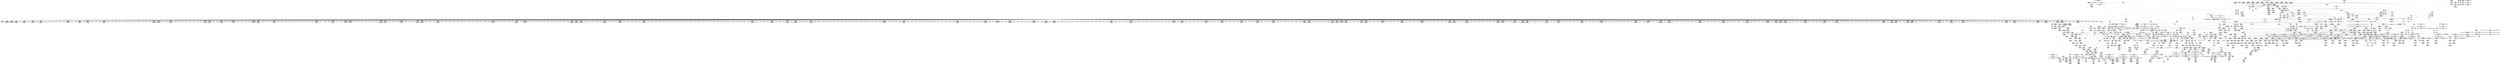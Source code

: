 digraph {
	CE0x3cfff80 [shape=record,shape=Mrecord,label="{CE0x3cfff80|i8*_getelementptr_inbounds_(_25_x_i8_,_25_x_i8_*_.str3,_i32_0,_i32_0)|*Constant*|*SummSource*}"]
	CE0x3da3640 [shape=record,shape=Mrecord,label="{CE0x3da3640|12:_i32,_56:_i8*,_:_CRE_579,580_}"]
	CE0x3cf1030 [shape=record,shape=Mrecord,label="{CE0x3cf1030|selinux_inode_setattr:tobool16|security/selinux/hooks.c,2892|*SummSource*}"]
	CE0x3dd4fd0 [shape=record,shape=Mrecord,label="{CE0x3dd4fd0|0:_i32,_4:_i32,_8:_i32,_12:_i32,_:_CMRE_4,8_|*MultipleSource*|security/selinux/hooks.c,196|*LoadInst*|security/selinux/hooks.c,196|security/selinux/hooks.c,197}"]
	CE0x3d7c970 [shape=record,shape=Mrecord,label="{CE0x3d7c970|12:_i32,_56:_i8*,_:_CRE_185,186_}"]
	CE0x3cdf750 [shape=record,shape=Mrecord,label="{CE0x3cdf750|104:_%struct.inode*,_:_CRE_194,195_}"]
	CE0x3d9dc10 [shape=record,shape=Mrecord,label="{CE0x3d9dc10|12:_i32,_56:_i8*,_:_CRE_486,487_}"]
	CE0x3dad410 [shape=record,shape=Mrecord,label="{CE0x3dad410|12:_i32,_56:_i8*,_:_CRE_900,901_}"]
	CE0x3d81a40 [shape=record,shape=Mrecord,label="{CE0x3d81a40|12:_i32,_56:_i8*,_:_CRE_0,2_|*MultipleSource*|*LoadInst*|security/selinux/hooks.c,1627|Function::inode_has_perm&Arg::inode::|security/selinux/hooks.c,1611}"]
	CE0x3d7b7a0 [shape=record,shape=Mrecord,label="{CE0x3d7b7a0|12:_i32,_56:_i8*,_:_CRE_166,167_}"]
	CE0x3d57a80 [shape=record,shape=Mrecord,label="{CE0x3d57a80|GLOBAL:dentry_has_perm|*Constant*|*SummSink*}"]
	CE0x3d76280 [shape=record,shape=Mrecord,label="{CE0x3d76280|__validate_creds:if.end|*SummSink*}"]
	CE0x3db5580 [shape=record,shape=Mrecord,label="{CE0x3db5580|inode_has_perm:tmp10|security/selinux/hooks.c,1611}"]
	CE0x3d75d10 [shape=record,shape=Mrecord,label="{CE0x3d75d10|_call_void_mcount()_#3|*SummSink*}"]
	CE0x3d055f0 [shape=record,shape=Mrecord,label="{CE0x3d055f0|104:_%struct.inode*,_:_CRE_256,264_|*MultipleSource*|Function::selinux_inode_setattr&Arg::dentry::|Function::dentry_has_perm&Arg::dentry::|security/selinux/hooks.c,1627}"]
	"CONST[source:1(input),value:2(dynamic)][purpose:{operation}][SrcIdx:13]"
	CE0x36b37c0 [shape=record,shape=Mrecord,label="{CE0x36b37c0|i64_1|*Constant*|*SummSink*}"]
	CE0x3ceef30 [shape=record,shape=Mrecord,label="{CE0x3ceef30|selinux_inode_setattr:cred4|security/selinux/hooks.c,2880}"]
	CE0x3d81630 [shape=record,shape=Mrecord,label="{CE0x3d81630|i32_0|*Constant*}"]
	CE0x3d53c90 [shape=record,shape=Mrecord,label="{CE0x3d53c90|12:_i32,_56:_i8*,_:_CRE_302,303_}"]
	CE0x3cf6d70 [shape=record,shape=Mrecord,label="{CE0x3cf6d70|12:_i32,_56:_i8*,_:_CRE_159,160_}"]
	CE0x3dab530 [shape=record,shape=Mrecord,label="{CE0x3dab530|12:_i32,_56:_i8*,_:_CRE_874,875_}"]
	CE0x3dbdcb0 [shape=record,shape=Mrecord,label="{CE0x3dbdcb0|__validate_creds:tobool|include/linux/cred.h,173|*SummSource*}"]
	CE0x3cf3030 [shape=record,shape=Mrecord,label="{CE0x3cf3030|i64_0|*Constant*|*SummSource*}"]
	CE0x3d4b210 [shape=record,shape=Mrecord,label="{CE0x3d4b210|GLOBAL:__validate_creds|*Constant*|*SummSource*}"]
	CE0x3d29510 [shape=record,shape=Mrecord,label="{CE0x3d29510|selinux_inode_setattr:and|security/selinux/hooks.c,2885}"]
	CE0x3d53dc0 [shape=record,shape=Mrecord,label="{CE0x3d53dc0|12:_i32,_56:_i8*,_:_CRE_303,304_}"]
	CE0x3da45b0 [shape=record,shape=Mrecord,label="{CE0x3da45b0|12:_i32,_56:_i8*,_:_CRE_592,593_}"]
	CE0x3d25630 [shape=record,shape=Mrecord,label="{CE0x3d25630|i64*_getelementptr_inbounds_(_26_x_i64_,_26_x_i64_*___llvm_gcov_ctr234,_i64_0,_i64_15)|*Constant*}"]
	CE0x3cde0e0 [shape=record,shape=Mrecord,label="{CE0x3cde0e0|selinux_inode_setattr:tmp15|security/selinux/hooks.c,2880|*SummSource*}"]
	CE0x3dc9e50 [shape=record,shape=Mrecord,label="{CE0x3dc9e50|avc_has_perm:tsid|Function::avc_has_perm&Arg::tsid::|*SummSource*}"]
	CE0x3d0f100 [shape=record,shape=Mrecord,label="{CE0x3d0f100|dentry_has_perm:u|security/selinux/hooks.c,1631|*SummSource*}"]
	CE0x3d7ee00 [shape=record,shape=Mrecord,label="{CE0x3d7ee00|12:_i32,_56:_i8*,_:_CRE_246,247_}"]
	CE0x3d2c7c0 [shape=record,shape=Mrecord,label="{CE0x3d2c7c0|104:_%struct.inode*,_:_CRE_164,165_}"]
	CE0x3d510a0 [shape=record,shape=Mrecord,label="{CE0x3d510a0|12:_i32,_56:_i8*,_:_CRE_265,266_}"]
	CE0x3dceae0 [shape=record,shape=Mrecord,label="{CE0x3dceae0|__validate_creds:tmp7|include/linux/cred.h,174}"]
	CE0x3d294a0 [shape=record,shape=Mrecord,label="{CE0x3d294a0|selinux_inode_setattr:tobool8|security/selinux/hooks.c,2885}"]
	CE0x3cde150 [shape=record,shape=Mrecord,label="{CE0x3cde150|selinux_inode_setattr:tmp15|security/selinux/hooks.c,2880|*SummSink*}"]
	CE0x3dc12b0 [shape=record,shape=Mrecord,label="{CE0x3dc12b0|inode_has_perm:tmp16|security/selinux/hooks.c,1615|*SummSource*}"]
	CE0x3d254b0 [shape=record,shape=Mrecord,label="{CE0x3d254b0|selinux_inode_setattr:tmp31|security/selinux/hooks.c,2890}"]
	CE0x3d80d40 [shape=record,shape=Mrecord,label="{CE0x3d80d40|inode_has_perm:if.end|*SummSink*}"]
	CE0x3dae840 [shape=record,shape=Mrecord,label="{CE0x3dae840|12:_i32,_56:_i8*,_:_CRE_917,918_}"]
	CE0x3cdf390 [shape=record,shape=Mrecord,label="{CE0x3cdf390|104:_%struct.inode*,_:_CRE_190,191_}"]
	CE0x3d537d0 [shape=record,shape=Mrecord,label="{CE0x3d537d0|12:_i32,_56:_i8*,_:_CRE_298,299_}"]
	CE0x3d72d30 [shape=record,shape=Mrecord,label="{CE0x3d72d30|12:_i32,_56:_i8*,_:_CRE_80,88_|*MultipleSource*|*LoadInst*|security/selinux/hooks.c,1627|Function::inode_has_perm&Arg::inode::|security/selinux/hooks.c,1611}"]
	CE0x3d28490 [shape=record,shape=Mrecord,label="{CE0x3d28490|i32_512|*Constant*}"]
	CE0x3cee510 [shape=record,shape=Mrecord,label="{CE0x3cee510|0:_i32,_:_CRE_40,48_|*MultipleSource*|security/selinux/hooks.c,2881|Function::selinux_inode_setattr&Arg::iattr::}"]
	CE0x3d82ed0 [shape=record,shape=Mrecord,label="{CE0x3d82ed0|i32_22|*Constant*|*SummSource*}"]
	CE0x3d9c790 [shape=record,shape=Mrecord,label="{CE0x3d9c790|12:_i32,_56:_i8*,_:_CRE_464,472_|*MultipleSource*|*LoadInst*|security/selinux/hooks.c,1627|Function::inode_has_perm&Arg::inode::|security/selinux/hooks.c,1611}"]
	CE0x3d482d0 [shape=record,shape=Mrecord,label="{CE0x3d482d0|_call_void___validate_creds(%struct.cred*_%cred,_i8*_getelementptr_inbounds_(_25_x_i8_,_25_x_i8_*_.str3,_i32_0,_i32_0),_i32_1609)_#10,_!dbg_!27719|security/selinux/hooks.c,1609|*SummSource*}"]
	CE0x3db7210 [shape=record,shape=Mrecord,label="{CE0x3db7210|i64*_getelementptr_inbounds_(_8_x_i64_,_8_x_i64_*___llvm_gcov_ctr154,_i64_0,_i64_6)|*Constant*|*SummSink*}"]
	CE0x3d71440 [shape=record,shape=Mrecord,label="{CE0x3d71440|i32_512|*Constant*}"]
	CE0x3d054c0 [shape=record,shape=Mrecord,label="{CE0x3d054c0|104:_%struct.inode*,_:_CRE_248,256_|*MultipleSource*|Function::selinux_inode_setattr&Arg::dentry::|Function::dentry_has_perm&Arg::dentry::|security/selinux/hooks.c,1627}"]
	CE0x3d5c5f0 [shape=record,shape=Mrecord,label="{CE0x3d5c5f0|selinux_inode_setattr:tmp41|security/selinux/hooks.c,2896|*SummSink*}"]
	CE0x3da2470 [shape=record,shape=Mrecord,label="{CE0x3da2470|12:_i32,_56:_i8*,_:_CRE_564,565_}"]
	CE0x3d57e80 [shape=record,shape=Mrecord,label="{CE0x3d57e80|dentry_has_perm:cred|Function::dentry_has_perm&Arg::cred::|*SummSource*}"]
	CE0x3d56860 [shape=record,shape=Mrecord,label="{CE0x3d56860|selinux_inode_setattr:tmp38|security/selinux/hooks.c,2894|*SummSource*}"]
	CE0x3cf66e0 [shape=record,shape=Mrecord,label="{CE0x3cf66e0|12:_i32,_56:_i8*,_:_CRE_152,153_}"]
	CE0x3dc6a70 [shape=record,shape=Mrecord,label="{CE0x3dc6a70|GLOBAL:llvm.expect.i64|*Constant*}"]
	CE0x3d2c9a0 [shape=record,shape=Mrecord,label="{CE0x3d2c9a0|104:_%struct.inode*,_:_CRE_166,167_}"]
	CE0x3d55f60 [shape=record,shape=Mrecord,label="{CE0x3d55f60|selinux_inode_setattr:tmp37|security/selinux/hooks.c,2894|*SummSource*}"]
	CE0x3daed00 [shape=record,shape=Mrecord,label="{CE0x3daed00|12:_i32,_56:_i8*,_:_CRE_921,922_}"]
	CE0x3d08ac0 [shape=record,shape=Mrecord,label="{CE0x3d08ac0|12:_i32,_56:_i8*,_:_CRE_555,556_}"]
	CE0x3db1700 [shape=record,shape=Mrecord,label="{CE0x3db1700|12:_i32,_56:_i8*,_:_CRE_1000,1008_|*MultipleSource*|*LoadInst*|security/selinux/hooks.c,1627|Function::inode_has_perm&Arg::inode::|security/selinux/hooks.c,1611}"]
	CE0x3d59c60 [shape=record,shape=Mrecord,label="{CE0x3d59c60|inode_has_perm:tobool2|security/selinux/hooks.c,1611|*SummSink*}"]
	CE0x3cf26f0 [shape=record,shape=Mrecord,label="{CE0x3cf26f0|_call_void_mcount()_#3|*SummSource*}"]
	CE0x3cd8c50 [shape=record,shape=Mrecord,label="{CE0x3cd8c50|selinux_inode_setattr:if.end14}"]
	CE0x3da46e0 [shape=record,shape=Mrecord,label="{CE0x3da46e0|12:_i32,_56:_i8*,_:_CRE_593,594_}"]
	CE0x3d820c0 [shape=record,shape=Mrecord,label="{CE0x3d820c0|GLOBAL:creds_are_invalid|*Constant*}"]
	CE0x3dadc60 [shape=record,shape=Mrecord,label="{CE0x3dadc60|12:_i32,_56:_i8*,_:_CRE_907,908_}"]
	CE0x3d7ed10 [shape=record,shape=Mrecord,label="{CE0x3d7ed10|12:_i32,_56:_i8*,_:_CRE_245,246_}"]
	CE0x3db1920 [shape=record,shape=Mrecord,label="{CE0x3db1920|inode_has_perm:tmp6|*LoadInst*|security/selinux/hooks.c,1611}"]
	CE0x3d2a650 [shape=record,shape=Mrecord,label="{CE0x3d2a650|selinux_inode_setattr:tmp21|security/selinux/hooks.c,2885|*SummSink*}"]
	CE0x3d47e90 [shape=record,shape=Mrecord,label="{CE0x3d47e90|__validate_creds:tmp1}"]
	CE0x3db60a0 [shape=record,shape=Mrecord,label="{CE0x3db60a0|i64*_getelementptr_inbounds_(_8_x_i64_,_8_x_i64_*___llvm_gcov_ctr154,_i64_0,_i64_5)|*Constant*|*SummSink*}"]
	CE0x3d26770 [shape=record,shape=Mrecord,label="{CE0x3d26770|12:_i32,_56:_i8*,_:_CRE_120,128_|*MultipleSource*|*LoadInst*|security/selinux/hooks.c,1627|Function::inode_has_perm&Arg::inode::|security/selinux/hooks.c,1611}"]
	CE0x3db58f0 [shape=record,shape=Mrecord,label="{CE0x3db58f0|inode_has_perm:tmp10|security/selinux/hooks.c,1611|*SummSink*}"]
	CE0x3dac370 [shape=record,shape=Mrecord,label="{CE0x3dac370|12:_i32,_56:_i8*,_:_CRE_886,887_}"]
	CE0x3cdfed0 [shape=record,shape=Mrecord,label="{CE0x3cdfed0|104:_%struct.inode*,_:_CRE_202,203_}"]
	CE0x3d82690 [shape=record,shape=Mrecord,label="{CE0x3d82690|_call_void_mcount()_#3}"]
	CE0x3cdf660 [shape=record,shape=Mrecord,label="{CE0x3cdf660|104:_%struct.inode*,_:_CRE_193,194_}"]
	CE0x3cf0c20 [shape=record,shape=Mrecord,label="{CE0x3cf0c20|dentry_has_perm:ad|security/selinux/hooks.c, 1628}"]
	CE0x3d0aaf0 [shape=record,shape=Mrecord,label="{CE0x3d0aaf0|selinux_inode_setattr:if.end19|*SummSource*}"]
	CE0x3d247f0 [shape=record,shape=Mrecord,label="{CE0x3d247f0|i64*_getelementptr_inbounds_(_26_x_i64_,_26_x_i64_*___llvm_gcov_ctr234,_i64_0,_i64_14)|*Constant*|*SummSource*}"]
	CE0x3d7b6b0 [shape=record,shape=Mrecord,label="{CE0x3d7b6b0|12:_i32,_56:_i8*,_:_CRE_165,166_}"]
	CE0x3d50f70 [shape=record,shape=Mrecord,label="{CE0x3d50f70|12:_i32,_56:_i8*,_:_CRE_264,265_}"]
	CE0x3ceb8d0 [shape=record,shape=Mrecord,label="{CE0x3ceb8d0|selinux_inode_setattr:if.then12|*SummSink*}"]
	CE0x3d9c570 [shape=record,shape=Mrecord,label="{CE0x3d9c570|12:_i32,_56:_i8*,_:_CRE_456,464_|*MultipleSource*|*LoadInst*|security/selinux/hooks.c,1627|Function::inode_has_perm&Arg::inode::|security/selinux/hooks.c,1611}"]
	CE0x3d55db0 [shape=record,shape=Mrecord,label="{CE0x3d55db0|i64*_getelementptr_inbounds_(_26_x_i64_,_26_x_i64_*___llvm_gcov_ctr234,_i64_0,_i64_18)|*Constant*}"]
	CE0x3d7b590 [shape=record,shape=Mrecord,label="{CE0x3d7b590|cred_sid:tmp}"]
	CE0x3d2c4f0 [shape=record,shape=Mrecord,label="{CE0x3d2c4f0|104:_%struct.inode*,_:_CRE_161,162_}"]
	CE0x3d21100 [shape=record,shape=Mrecord,label="{CE0x3d21100|_call_void_mcount()_#3}"]
	CE0x3cf8470 [shape=record,shape=Mrecord,label="{CE0x3cf8470|selinux_inode_setattr:tmp2|*SummSource*}"]
	CE0x3d2e150 [shape=record,shape=Mrecord,label="{CE0x3d2e150|selinux_inode_setattr:tmp28|security/selinux/hooks.c,2888}"]
	CE0x3dc9f80 [shape=record,shape=Mrecord,label="{CE0x3dc9f80|avc_has_perm:tsid|Function::avc_has_perm&Arg::tsid::|*SummSink*}"]
	CE0x3dab400 [shape=record,shape=Mrecord,label="{CE0x3dab400|12:_i32,_56:_i8*,_:_CRE_873,874_}"]
	CE0x3d29f00 [shape=record,shape=Mrecord,label="{CE0x3d29f00|i64_10|*Constant*|*SummSink*}"]
	CE0x3db4870 [shape=record,shape=Mrecord,label="{CE0x3db4870|inode_has_perm:tmp9|security/selinux/hooks.c,1611|*SummSource*}"]
	CE0x3daad90 [shape=record,shape=Mrecord,label="{CE0x3daad90|12:_i32,_56:_i8*,_:_CRE_867,868_}"]
	CE0x3d77170 [shape=record,shape=Mrecord,label="{CE0x3d77170|i64*_getelementptr_inbounds_(_2_x_i64_,_2_x_i64_*___llvm_gcov_ctr131,_i64_0,_i64_1)|*Constant*|*SummSink*}"]
	CE0x3d544e0 [shape=record,shape=Mrecord,label="{CE0x3d544e0|12:_i32,_56:_i8*,_:_CRE_309,310_}"]
	CE0x3db6b90 [shape=record,shape=Mrecord,label="{CE0x3db6b90|inode_has_perm:tmp12|security/selinux/hooks.c,1612|*SummSink*}"]
	CE0x3ce9ae0 [shape=record,shape=Mrecord,label="{CE0x3ce9ae0|selinux_inode_setattr:do.body|*SummSource*}"]
	CE0x3d4a020 [shape=record,shape=Mrecord,label="{CE0x3d4a020|inode_has_perm:if.then|*SummSink*}"]
	CE0x3d53570 [shape=record,shape=Mrecord,label="{CE0x3d53570|12:_i32,_56:_i8*,_:_CRE_296,297_}"]
	CE0x3cefab0 [shape=record,shape=Mrecord,label="{CE0x3cefab0|get_current:tmp4|./arch/x86/include/asm/current.h,14|*SummSink*}"]
	CE0x3d7d000 [shape=record,shape=Mrecord,label="{CE0x3d7d000|12:_i32,_56:_i8*,_:_CRE_192,193_}"]
	CE0x36b3970 [shape=record,shape=Mrecord,label="{CE0x36b3970|i64*_getelementptr_inbounds_(_26_x_i64_,_26_x_i64_*___llvm_gcov_ctr234,_i64_0,_i64_1)|*Constant*}"]
	CE0x3d5b340 [shape=record,shape=Mrecord,label="{CE0x3d5b340|selinux_inode_setattr:tobool20|security/selinux/hooks.c,2896|*SummSink*}"]
	CE0x3cea570 [shape=record,shape=Mrecord,label="{CE0x3cea570|selinux_inode_setattr:if.end13}"]
	CE0x3dcb360 [shape=record,shape=Mrecord,label="{CE0x3dcb360|inode_has_perm:tmp18|security/selinux/hooks.c,1617|*SummSource*}"]
	CE0x3da4810 [shape=record,shape=Mrecord,label="{CE0x3da4810|12:_i32,_56:_i8*,_:_CRE_594,595_}"]
	CE0x3cee6d0 [shape=record,shape=Mrecord,label="{CE0x3cee6d0|0:_i32,_:_CRE_48,56_|*MultipleSource*|security/selinux/hooks.c,2881|Function::selinux_inode_setattr&Arg::iattr::}"]
	CE0x3db7650 [shape=record,shape=Mrecord,label="{CE0x3db7650|inode_has_perm:tmp13|security/selinux/hooks.c,1614|*SummSource*}"]
	CE0x3d5f740 [shape=record,shape=Mrecord,label="{CE0x3d5f740|selinux_inode_setattr:tmp44|security/selinux/hooks.c,2896|*SummSource*}"]
	CE0x3d04410 [shape=record,shape=Mrecord,label="{CE0x3d04410|selinux_inode_setattr:call3|security/selinux/hooks.c,2880}"]
	CE0x3d004b0 [shape=record,shape=Mrecord,label="{CE0x3d004b0|selinux_inode_setattr:tmp10|security/selinux/hooks.c,2880|*SummSink*}"]
	CE0x3d51c80 [shape=record,shape=Mrecord,label="{CE0x3d51c80|12:_i32,_56:_i8*,_:_CRE_275,276_}"]
	CE0x3dbb420 [shape=record,shape=Mrecord,label="{CE0x3dbb420|avc_has_perm:auditdata|Function::avc_has_perm&Arg::auditdata::|*SummSink*}"]
	CE0x3d4e7d0 [shape=record,shape=Mrecord,label="{CE0x3d4e7d0|inode_has_perm:i_flags|security/selinux/hooks.c,1611}"]
	CE0x3d329a0 [shape=record,shape=Mrecord,label="{CE0x3d329a0|i64*_getelementptr_inbounds_(_26_x_i64_,_26_x_i64_*___llvm_gcov_ctr234,_i64_0,_i64_9)|*Constant*}"]
	CE0x3dc0070 [shape=record,shape=Mrecord,label="{CE0x3dc0070|_ret_i32_%tmp6,_!dbg_!27716|security/selinux/hooks.c,197}"]
	CE0x3cdfb10 [shape=record,shape=Mrecord,label="{CE0x3cdfb10|104:_%struct.inode*,_:_CRE_198,199_}"]
	CE0x3d04260 [shape=record,shape=Mrecord,label="{CE0x3d04260|selinux_inode_setattr:tmp18|security/selinux/hooks.c,2880|*SummSink*}"]
	CE0x3d0c750 [shape=record,shape=Mrecord,label="{CE0x3d0c750|104:_%struct.inode*,_:_CRE_91,92_}"]
	CE0x3d4ca70 [shape=record,shape=Mrecord,label="{CE0x3d4ca70|i8*_getelementptr_inbounds_(_25_x_i8_,_25_x_i8_*_.str3,_i32_0,_i32_0)|*Constant*}"]
	CE0x3dbd270 [shape=record,shape=Mrecord,label="{CE0x3dbd270|__validate_creds:bb|*SummSink*}"]
	CE0x3d68d80 [shape=record,shape=Mrecord,label="{CE0x3d68d80|104:_%struct.inode*,_:_CRE_183,184_}"]
	CE0x3d23cc0 [shape=record,shape=Mrecord,label="{CE0x3d23cc0|selinux_inode_setattr:tmp35|security/selinux/hooks.c,2892|*SummSource*}"]
	CE0x3d06330 [shape=record,shape=Mrecord,label="{CE0x3d06330|104:_%struct.inode*,_:_CRE_306,307_}"]
	CE0x3dbffa0 [shape=record,shape=Mrecord,label="{CE0x3dbffa0|cred_sid:cred|Function::cred_sid&Arg::cred::|*SummSink*}"]
	CE0x3d2a280 [shape=record,shape=Mrecord,label="{CE0x3d2a280|i64_11|*Constant*}"]
	CE0x3d52860 [shape=record,shape=Mrecord,label="{CE0x3d52860|12:_i32,_56:_i8*,_:_CRE_285,286_}"]
	CE0x3d21ff0 [shape=record,shape=Mrecord,label="{CE0x3d21ff0|inode_has_perm:bb|*SummSource*}"]
	CE0x3ceaa10 [shape=record,shape=Mrecord,label="{CE0x3ceaa10|_call_void_lockdep_rcu_suspicious(i8*_getelementptr_inbounds_(_25_x_i8_,_25_x_i8_*_.str3,_i32_0,_i32_0),_i32_2880,_i8*_getelementptr_inbounds_(_45_x_i8_,_45_x_i8_*_.str12,_i32_0,_i32_0))_#10,_!dbg_!27729|security/selinux/hooks.c,2880|*SummSource*}"]
	CE0x3ce0bf0 [shape=record,shape=Mrecord,label="{CE0x3ce0bf0|104:_%struct.inode*,_:_CRE_216,217_}"]
	CE0x3d11ba0 [shape=record,shape=Mrecord,label="{CE0x3d11ba0|_ret_%struct.task_struct*_%tmp4,_!dbg_!27714|./arch/x86/include/asm/current.h,14}"]
	CE0x3d593a0 [shape=record,shape=Mrecord,label="{CE0x3d593a0|dentry_has_perm:av|Function::dentry_has_perm&Arg::av::|*SummSource*}"]
	CE0x3ce0a10 [shape=record,shape=Mrecord,label="{CE0x3ce0a10|104:_%struct.inode*,_:_CRE_214,215_}"]
	CE0x3dc5160 [shape=record,shape=Mrecord,label="{CE0x3dc5160|inode_has_perm:and|security/selinux/hooks.c,1611|*SummSource*}"]
	CE0x3cee010 [shape=record,shape=Mrecord,label="{CE0x3cee010|0:_i32,_:_CRE_16,24_|*MultipleSource*|security/selinux/hooks.c,2881|Function::selinux_inode_setattr&Arg::iattr::}"]
	CE0x3d27240 [shape=record,shape=Mrecord,label="{CE0x3d27240|12:_i32,_56:_i8*,_:_CRE_142,143_}"]
	CE0x3db0db0 [shape=record,shape=Mrecord,label="{CE0x3db0db0|12:_i32,_56:_i8*,_:_CRE_979,980_}"]
	CE0x3ce86c0 [shape=record,shape=Mrecord,label="{CE0x3ce86c0|get_current:tmp|*SummSink*}"]
	CE0x3d21f40 [shape=record,shape=Mrecord,label="{CE0x3d21f40|inode_has_perm:bb}"]
	CE0x3d60d20 [shape=record,shape=Mrecord,label="{CE0x3d60d20|i64*_getelementptr_inbounds_(_26_x_i64_,_26_x_i64_*___llvm_gcov_ctr234,_i64_0,_i64_23)|*Constant*}"]
	CE0x3d01ae0 [shape=record,shape=Mrecord,label="{CE0x3d01ae0|GLOBAL:lockdep_rcu_suspicious|*Constant*|*SummSink*}"]
	CE0x3dbb260 [shape=record,shape=Mrecord,label="{CE0x3dbb260|avc_has_perm:auditdata|Function::avc_has_perm&Arg::auditdata::}"]
	CE0x3daf680 [shape=record,shape=Mrecord,label="{CE0x3daf680|12:_i32,_56:_i8*,_:_CRE_929,930_}"]
	CE0x3d75c20 [shape=record,shape=Mrecord,label="{CE0x3d75c20|__validate_creds:if.then}"]
	CE0x3dbfac0 [shape=record,shape=Mrecord,label="{CE0x3dbfac0|cred_sid:entry}"]
	CE0x3dac700 [shape=record,shape=Mrecord,label="{CE0x3dac700|12:_i32,_56:_i8*,_:_CRE_889,890_}"]
	CE0x3cf12b0 [shape=record,shape=Mrecord,label="{CE0x3cf12b0|i64_17|*Constant*}"]
	CE0x3d2ec60 [shape=record,shape=Mrecord,label="{CE0x3d2ec60|%struct.task_struct*_(%struct.task_struct**)*_asm_movq_%gs:$_1:P_,$0_,_r,im,_dirflag_,_fpsr_,_flags_|*SummSource*}"]
	CE0x3d2ac60 [shape=record,shape=Mrecord,label="{CE0x3d2ac60|selinux_inode_setattr:tmp23|security/selinux/hooks.c,2885}"]
	CE0x3d2f970 [shape=record,shape=Mrecord,label="{CE0x3d2f970|selinux_inode_setattr:and15|security/selinux/hooks.c,2892|*SummSource*}"]
	CE0x3d63160 [shape=record,shape=Mrecord,label="{CE0x3d63160|selinux_inode_setattr:conv25|security/selinux/hooks.c,2897|*SummSource*}"]
	"CONST[source:2(external),value:0(static)][purpose:{operation}][SrcIdx:2]"
	CE0x3dcfc20 [shape=record,shape=Mrecord,label="{CE0x3dcfc20|i64*_getelementptr_inbounds_(_5_x_i64_,_5_x_i64_*___llvm_gcov_ctr155,_i64_0,_i64_0)|*Constant*}"]
	CE0x3cd61c0 [shape=record,shape=Mrecord,label="{CE0x3cd61c0|i64*_getelementptr_inbounds_(_26_x_i64_,_26_x_i64_*___llvm_gcov_ctr234,_i64_0,_i64_1)|*Constant*|*SummSource*}"]
	CE0x3d80a00 [shape=record,shape=Mrecord,label="{CE0x3d80a00|inode_has_perm:return|*SummSource*}"]
	CE0x3d7ec50 [shape=record,shape=Mrecord,label="{CE0x3d7ec50|12:_i32,_56:_i8*,_:_CRE_244,245_}"]
	CE0x3d5ce70 [shape=record,shape=Mrecord,label="{CE0x3d5ce70|selinux_inode_setattr:tmp42|security/selinux/hooks.c,2896|*SummSource*}"]
	CE0x3da6820 [shape=record,shape=Mrecord,label="{CE0x3da6820|12:_i32,_56:_i8*,_:_CRE_621,622_}"]
	CE0x3d55780 [shape=record,shape=Mrecord,label="{CE0x3d55780|selinux_inode_setattr:tmp36|security/selinux/hooks.c,2892|*SummSink*}"]
	CE0x3ce0380 [shape=record,shape=Mrecord,label="{CE0x3ce0380|104:_%struct.inode*,_:_CRE_207,208_}"]
	CE0x3d7eef0 [shape=record,shape=Mrecord,label="{CE0x3d7eef0|12:_i32,_56:_i8*,_:_CRE_247,248_}"]
	CE0x3dadd90 [shape=record,shape=Mrecord,label="{CE0x3dadd90|12:_i32,_56:_i8*,_:_CRE_908,909_}"]
	CE0x3d53310 [shape=record,shape=Mrecord,label="{CE0x3d53310|12:_i32,_56:_i8*,_:_CRE_294,295_}"]
	CE0x3d80ac0 [shape=record,shape=Mrecord,label="{CE0x3d80ac0|inode_has_perm:return|*SummSink*}"]
	CE0x3dbcaf0 [shape=record,shape=Mrecord,label="{CE0x3dbcaf0|inode_has_perm:tmp20|security/selinux/hooks.c,1618}"]
	CE0x3da3c30 [shape=record,shape=Mrecord,label="{CE0x3da3c30|12:_i32,_56:_i8*,_:_CRE_584,585_}"]
	CE0x3d814b0 [shape=record,shape=Mrecord,label="{CE0x3d814b0|i32_1609|*Constant*|*SummSink*}"]
	CE0x3cf5870 [shape=record,shape=Mrecord,label="{CE0x3cf5870|selinux_inode_setattr:if.then|*SummSink*}"]
	CE0x3d67590 [shape=record,shape=Mrecord,label="{CE0x3d67590|_ret_i32_%retval.0,_!dbg_!27769|security/selinux/hooks.c,2900|*SummSink*}"]
	CE0x3d04f60 [shape=record,shape=Mrecord,label="{CE0x3d04f60|104:_%struct.inode*,_:_CRE_222,223_}"]
	CE0x3dc0820 [shape=record,shape=Mrecord,label="{CE0x3dc0820|i32_10|*Constant*|*SummSource*}"]
	CE0x3da8e40 [shape=record,shape=Mrecord,label="{CE0x3da8e40|12:_i32,_56:_i8*,_:_CRE_760,768_|*MultipleSource*|*LoadInst*|security/selinux/hooks.c,1627|Function::inode_has_perm&Arg::inode::|security/selinux/hooks.c,1611}"]
	CE0x3ce0470 [shape=record,shape=Mrecord,label="{CE0x3ce0470|104:_%struct.inode*,_:_CRE_208,209_}"]
	CE0x3cd89e0 [shape=record,shape=Mrecord,label="{CE0x3cd89e0|selinux_inode_setattr:do.body}"]
	CE0x3d2af70 [shape=record,shape=Mrecord,label="{CE0x3d2af70|selinux_inode_setattr:tmp23|security/selinux/hooks.c,2885|*SummSource*}"]
	CE0x3da6360 [shape=record,shape=Mrecord,label="{CE0x3da6360|12:_i32,_56:_i8*,_:_CRE_617,618_}"]
	CE0x3d48a30 [shape=record,shape=Mrecord,label="{CE0x3d48a30|inode_has_perm:tmp1}"]
	CE0x3daf550 [shape=record,shape=Mrecord,label="{CE0x3daf550|12:_i32,_56:_i8*,_:_CRE_928,929_}"]
	CE0x3d26ce0 [shape=record,shape=Mrecord,label="{CE0x3d26ce0|12:_i32,_56:_i8*,_:_CRE_137,138_}"]
	CE0x3cf1de0 [shape=record,shape=Mrecord,label="{CE0x3cf1de0|12:_i32,_56:_i8*,_:_CRE_8,12_|*MultipleSource*|*LoadInst*|security/selinux/hooks.c,1627|Function::inode_has_perm&Arg::inode::|security/selinux/hooks.c,1611}"]
	CE0x3da53f0 [shape=record,shape=Mrecord,label="{CE0x3da53f0|12:_i32,_56:_i8*,_:_CRE_604,605_}"]
	CE0x3ce6e60 [shape=record,shape=Mrecord,label="{CE0x3ce6e60|i64*_getelementptr_inbounds_(_26_x_i64_,_26_x_i64_*___llvm_gcov_ctr234,_i64_0,_i64_6)|*Constant*|*SummSource*}"]
	CE0x3d51ee0 [shape=record,shape=Mrecord,label="{CE0x3d51ee0|12:_i32,_56:_i8*,_:_CRE_277,278_}"]
	CE0x3d76d70 [shape=record,shape=Mrecord,label="{CE0x3d76d70|i64*_getelementptr_inbounds_(_8_x_i64_,_8_x_i64_*___llvm_gcov_ctr154,_i64_0,_i64_1)|*Constant*|*SummSink*}"]
	CE0x3ce16a0 [shape=record,shape=Mrecord,label="{CE0x3ce16a0|dentry_has_perm:dentry1|security/selinux/hooks.c,1631}"]
	CE0x3d543b0 [shape=record,shape=Mrecord,label="{CE0x3d543b0|12:_i32,_56:_i8*,_:_CRE_308,309_}"]
	CE0x3da9cf0 [shape=record,shape=Mrecord,label="{CE0x3da9cf0|12:_i32,_56:_i8*,_:_CRE_824,832_|*MultipleSource*|*LoadInst*|security/selinux/hooks.c,1627|Function::inode_has_perm&Arg::inode::|security/selinux/hooks.c,1611}"]
	CE0x3d612a0 [shape=record,shape=Mrecord,label="{CE0x3d612a0|i64*_getelementptr_inbounds_(_26_x_i64_,_26_x_i64_*___llvm_gcov_ctr234,_i64_0,_i64_23)|*Constant*|*SummSource*}"]
	CE0x3d52270 [shape=record,shape=Mrecord,label="{CE0x3d52270|12:_i32,_56:_i8*,_:_CRE_280,281_}"]
	CE0x3d5d5f0 [shape=record,shape=Mrecord,label="{CE0x3d5d5f0|i32_8|*Constant*}"]
	CE0x3cfdcd0 [shape=record,shape=Mrecord,label="{CE0x3cfdcd0|selinux_inode_setattr:tmp10|security/selinux/hooks.c,2880}"]
	CE0x3d549a0 [shape=record,shape=Mrecord,label="{CE0x3d549a0|12:_i32,_56:_i8*,_:_CRE_320,328_|*MultipleSource*|*LoadInst*|security/selinux/hooks.c,1627|Function::inode_has_perm&Arg::inode::|security/selinux/hooks.c,1611}"]
	CE0x3d5adf0 [shape=record,shape=Mrecord,label="{CE0x3d5adf0|selinux_inode_setattr:tmp39|security/selinux/hooks.c,2896|*SummSink*}"]
	CE0x3dc31e0 [shape=record,shape=Mrecord,label="{CE0x3dc31e0|28:_i32,_32:_i16,_:_CRE_32,34_|*MultipleSource*|*LoadInst*|security/selinux/hooks.c,1615|security/selinux/hooks.c,1615|security/selinux/hooks.c,1617}"]
	CE0x3d23f40 [shape=record,shape=Mrecord,label="{CE0x3d23f40|selinux_inode_setattr:tmp36|security/selinux/hooks.c,2892}"]
	CE0x3d4b3a0 [shape=record,shape=Mrecord,label="{CE0x3d4b3a0|__validate_creds:entry}"]
	CE0x3d7c3d0 [shape=record,shape=Mrecord,label="{CE0x3d7c3d0|12:_i32,_56:_i8*,_:_CRE_179,180_}"]
	CE0x3da5190 [shape=record,shape=Mrecord,label="{CE0x3da5190|12:_i32,_56:_i8*,_:_CRE_602,603_}"]
	CE0x3d03600 [shape=record,shape=Mrecord,label="{CE0x3d03600|selinux_inode_setattr:tmp12|security/selinux/hooks.c,2880|*SummSink*}"]
	CE0x3d53a30 [shape=record,shape=Mrecord,label="{CE0x3d53a30|12:_i32,_56:_i8*,_:_CRE_300,301_}"]
	CE0x3d4db40 [shape=record,shape=Mrecord,label="{CE0x3d4db40|12:_i32,_56:_i8*,_:_CRE_32,40_|*MultipleSource*|*LoadInst*|security/selinux/hooks.c,1627|Function::inode_has_perm&Arg::inode::|security/selinux/hooks.c,1611}"]
	CE0x3d9dae0 [shape=record,shape=Mrecord,label="{CE0x3d9dae0|12:_i32,_56:_i8*,_:_CRE_485,486_}"]
	CE0x3d06590 [shape=record,shape=Mrecord,label="{CE0x3d06590|104:_%struct.inode*,_:_CRE_308,309_}"]
	CE0x3d0c6e0 [shape=record,shape=Mrecord,label="{CE0x3d0c6e0|104:_%struct.inode*,_:_CRE_90,91_}"]
	CE0x3ce43b0 [shape=record,shape=Mrecord,label="{CE0x3ce43b0|104:_%struct.inode*,_:_CRE_93,94_}"]
	CE0x3dc68d0 [shape=record,shape=Mrecord,label="{CE0x3dc68d0|inode_has_perm:conv|security/selinux/hooks.c,1611|*SummSource*}"]
	CE0x3d59440 [shape=record,shape=Mrecord,label="{CE0x3d59440|inode_has_perm:expval|security/selinux/hooks.c,1611}"]
	CE0x3d78cb0 [shape=record,shape=Mrecord,label="{CE0x3d78cb0|cred_sid:tmp2|*SummSource*}"]
	CE0x3dae5e0 [shape=record,shape=Mrecord,label="{CE0x3dae5e0|12:_i32,_56:_i8*,_:_CRE_915,916_}"]
	CE0x3d62060 [shape=record,shape=Mrecord,label="{CE0x3d62060|i32_4|*Constant*|*SummSink*}"]
	CE0x3d08b70 [shape=record,shape=Mrecord,label="{CE0x3d08b70|12:_i32,_56:_i8*,_:_CRE_556,557_}"]
	CE0x3d7f940 [shape=record,shape=Mrecord,label="{CE0x3d7f940|12:_i32,_56:_i8*,_:_CRE_258,259_}"]
	CE0x3d7bb60 [shape=record,shape=Mrecord,label="{CE0x3d7bb60|12:_i32,_56:_i8*,_:_CRE_170,171_}"]
	CE0x3d77030 [shape=record,shape=Mrecord,label="{CE0x3d77030|i64*_getelementptr_inbounds_(_2_x_i64_,_2_x_i64_*___llvm_gcov_ctr131,_i64_0,_i64_1)|*Constant*|*SummSource*}"]
	CE0x3d71970 [shape=record,shape=Mrecord,label="{CE0x3d71970|__validate_creds:tmp2|include/linux/cred.h,173|*SummSource*}"]
	CE0x3dcbd80 [shape=record,shape=Mrecord,label="{CE0x3dcbd80|i32_(i32,_i32,_i16,_i32,_%struct.common_audit_data*)*_bitcast_(i32_(i32,_i32,_i16,_i32,_%struct.common_audit_data.495*)*_avc_has_perm_to_i32_(i32,_i32,_i16,_i32,_%struct.common_audit_data*)*)|*Constant*|*SummSource*}"]
	CE0x3d30050 [shape=record,shape=Mrecord,label="{CE0x3d30050|dentry_has_perm:tmp2|*SummSource*}"]
	CE0x3d67b80 [shape=record,shape=Mrecord,label="{CE0x3d67b80|i64*_getelementptr_inbounds_(_2_x_i64_,_2_x_i64_*___llvm_gcov_ctr98,_i64_0,_i64_0)|*Constant*}"]
	CE0x3d65a80 [shape=record,shape=Mrecord,label="{CE0x3d65a80|selinux_inode_setattr:tmp52|security/selinux/hooks.c,2900}"]
	CE0x3cf7480 [shape=record,shape=Mrecord,label="{CE0x3cf7480|i1_true|*Constant*}"]
	CE0x3dccf20 [shape=record,shape=Mrecord,label="{CE0x3dccf20|__validate_creds:tmp3|include/linux/cred.h,173|*SummSink*}"]
	CE0x3d2c220 [shape=record,shape=Mrecord,label="{CE0x3d2c220|104:_%struct.inode*,_:_CRE_158,159_}"]
	CE0x3d276f0 [shape=record,shape=Mrecord,label="{CE0x3d276f0|12:_i32,_56:_i8*,_:_CRE_147,148_}"]
	CE0x3dac960 [shape=record,shape=Mrecord,label="{CE0x3dac960|12:_i32,_56:_i8*,_:_CRE_891,892_}"]
	CE0x3cdfde0 [shape=record,shape=Mrecord,label="{CE0x3cdfde0|104:_%struct.inode*,_:_CRE_201,202_}"]
	CE0x3cdfc00 [shape=record,shape=Mrecord,label="{CE0x3cdfc00|104:_%struct.inode*,_:_CRE_199,200_}"]
	CE0x3d78fe0 [shape=record,shape=Mrecord,label="{CE0x3d78fe0|inode_has_perm:tmp2}"]
	CE0x3cf69b0 [shape=record,shape=Mrecord,label="{CE0x3cf69b0|12:_i32,_56:_i8*,_:_CRE_155,156_}"]
	CE0x3cdd5b0 [shape=record,shape=Mrecord,label="{CE0x3cdd5b0|selinux_inode_setattr:and15|security/selinux/hooks.c,2892|*SummSink*}"]
	CE0x3cf0cc0 [shape=record,shape=Mrecord,label="{CE0x3cf0cc0|dentry_has_perm:ad|security/selinux/hooks.c, 1628|*SummSource*}"]
	CE0x3cdf190 [shape=record,shape=Mrecord,label="{CE0x3cdf190|_call_void_mcount()_#3}"]
	CE0x3d31d10 [shape=record,shape=Mrecord,label="{CE0x3d31d10|i64*_getelementptr_inbounds_(_26_x_i64_,_26_x_i64_*___llvm_gcov_ctr234,_i64_0,_i64_0)|*Constant*|*SummSource*}"]
	CE0x3d68060 [shape=record,shape=Mrecord,label="{CE0x3d68060|104:_%struct.inode*,_:_CRE_169,170_}"]
	CE0x3d2b730 [shape=record,shape=Mrecord,label="{CE0x3d2b730|i32_-6658|*Constant*}"]
	CE0x3da8c20 [shape=record,shape=Mrecord,label="{CE0x3da8c20|12:_i32,_56:_i8*,_:_CRE_752,756_|*MultipleSource*|*LoadInst*|security/selinux/hooks.c,1627|Function::inode_has_perm&Arg::inode::|security/selinux/hooks.c,1611}"]
	CE0x3ce9f70 [shape=record,shape=Mrecord,label="{CE0x3ce9f70|i32_2880|*Constant*|*SummSink*}"]
	CE0x3d0d650 [shape=record,shape=Mrecord,label="{CE0x3d0d650|i64*_getelementptr_inbounds_(_8_x_i64_,_8_x_i64_*___llvm_gcov_ctr154,_i64_0,_i64_2)|*Constant*|*SummSink*}"]
	CE0x3d518f0 [shape=record,shape=Mrecord,label="{CE0x3d518f0|12:_i32,_56:_i8*,_:_CRE_272,273_}"]
	CE0x3d59240 [shape=record,shape=Mrecord,label="{CE0x3d59240|dentry_has_perm:av|Function::dentry_has_perm&Arg::av::}"]
	CE0x3d48aa0 [shape=record,shape=Mrecord,label="{CE0x3d48aa0|inode_has_perm:tmp1|*SummSource*}"]
	CE0x3d21d40 [shape=record,shape=Mrecord,label="{CE0x3d21d40|inode_has_perm:do.end|*SummSink*}"]
	CE0x3d034f0 [shape=record,shape=Mrecord,label="{CE0x3d034f0|selinux_inode_setattr:tmp12|security/selinux/hooks.c,2880|*SummSource*}"]
	CE0x3d72e60 [shape=record,shape=Mrecord,label="{CE0x3d72e60|12:_i32,_56:_i8*,_:_CRE_88,96_|*MultipleSource*|*LoadInst*|security/selinux/hooks.c,1627|Function::inode_has_perm&Arg::inode::|security/selinux/hooks.c,1611}"]
	CE0x3ce1b00 [shape=record,shape=Mrecord,label="{CE0x3ce1b00|dentry_has_perm:call|security/selinux/hooks.c,1632|*SummSink*}"]
	CE0x3cd5af0 [shape=record,shape=Mrecord,label="{CE0x3cd5af0|selinux_inode_setattr:tmp13|security/selinux/hooks.c,2880|*SummSource*}"]
	CE0x3da4e00 [shape=record,shape=Mrecord,label="{CE0x3da4e00|12:_i32,_56:_i8*,_:_CRE_599,600_}"]
	CE0x3d116f0 [shape=record,shape=Mrecord,label="{CE0x3d116f0|get_current:entry|*SummSource*}"]
	CE0x3dacbc0 [shape=record,shape=Mrecord,label="{CE0x3dacbc0|12:_i32,_56:_i8*,_:_CRE_893,894_}"]
	CE0x3d9b6c0 [shape=record,shape=Mrecord,label="{CE0x3d9b6c0|12:_i32,_56:_i8*,_:_CRE_400,408_|*MultipleSource*|*LoadInst*|security/selinux/hooks.c,1627|Function::inode_has_perm&Arg::inode::|security/selinux/hooks.c,1611}"]
	CE0x3d5e0e0 [shape=record,shape=Mrecord,label="{CE0x3d5e0e0|selinux_inode_setattr:and22|security/selinux/hooks.c,2896|*SummSource*}"]
	CE0x3d0cee0 [shape=record,shape=Mrecord,label="{CE0x3d0cee0|dentry_has_perm:tmp3|*SummSink*}"]
	CE0x3d7d780 [shape=record,shape=Mrecord,label="{CE0x3d7d780|12:_i32,_56:_i8*,_:_CRE_200,201_}"]
	CE0x3d625b0 [shape=record,shape=Mrecord,label="{CE0x3d625b0|selinux_inode_setattr:conv|security/selinux/hooks.c,2897}"]
	CE0x3d58950 [shape=record,shape=Mrecord,label="{CE0x3d58950|dentry_has_perm:dentry|Function::dentry_has_perm&Arg::dentry::}"]
	CE0x3cebac0 [shape=record,shape=Mrecord,label="{CE0x3cebac0|selinux_inode_setattr:land.lhs.true2|*SummSink*}"]
	CE0x3cf7040 [shape=record,shape=Mrecord,label="{CE0x3cf7040|12:_i32,_56:_i8*,_:_CRE_162,163_}"]
	CE0x3cde5c0 [shape=record,shape=Mrecord,label="{CE0x3cde5c0|_call_void_mcount()_#3|*SummSink*}"]
	CE0x3cfd920 [shape=record,shape=Mrecord,label="{CE0x3cfd920|selinux_inode_setattr:if.then24|*SummSource*}"]
	CE0x3d5daa0 [shape=record,shape=Mrecord,label="{CE0x3d5daa0|i32_8|*Constant*|*SummSink*}"]
	CE0x3cdb040 [shape=record,shape=Mrecord,label="{CE0x3cdb040|selinux_inode_setattr:tobool1|security/selinux/hooks.c,2880|*SummSink*}"]
	CE0x3da9690 [shape=record,shape=Mrecord,label="{CE0x3da9690|12:_i32,_56:_i8*,_:_CRE_800,804_|*MultipleSource*|*LoadInst*|security/selinux/hooks.c,1627|Function::inode_has_perm&Arg::inode::|security/selinux/hooks.c,1611}"]
	CE0x3ce57c0 [shape=record,shape=Mrecord,label="{CE0x3ce57c0|GLOBAL:selinux_policycap_openperm|Global_var:selinux_policycap_openperm}"]
	CE0x3d0a510 [shape=record,shape=Mrecord,label="{CE0x3d0a510|GLOBAL:__llvm_gcov_ctr234|Global_var:__llvm_gcov_ctr234|*SummSource*}"]
	CE0x3d28650 [shape=record,shape=Mrecord,label="{CE0x3d28650|i32_512|*Constant*|*SummSink*}"]
	CE0x3cf0960 [shape=record,shape=Mrecord,label="{CE0x3cf0960|selinux_inode_setattr:tmp|*SummSink*}"]
	CE0x3dafed0 [shape=record,shape=Mrecord,label="{CE0x3dafed0|12:_i32,_56:_i8*,_:_CRE_936,944_|*MultipleSource*|*LoadInst*|security/selinux/hooks.c,1627|Function::inode_has_perm&Arg::inode::|security/selinux/hooks.c,1611}"]
	CE0x3da5fd0 [shape=record,shape=Mrecord,label="{CE0x3da5fd0|12:_i32,_56:_i8*,_:_CRE_614,615_}"]
	CE0x3da2a60 [shape=record,shape=Mrecord,label="{CE0x3da2a60|12:_i32,_56:_i8*,_:_CRE_569,570_}"]
	CE0x3cf65f0 [shape=record,shape=Mrecord,label="{CE0x3cf65f0|12:_i32,_56:_i8*,_:_CRE_151,152_}"]
	CE0x3d11960 [shape=record,shape=Mrecord,label="{CE0x3d11960|_ret_%struct.task_struct*_%tmp4,_!dbg_!27714|./arch/x86/include/asm/current.h,14|*SummSource*}"]
	CE0x3d828c0 [shape=record,shape=Mrecord,label="{CE0x3d828c0|_call_void_mcount()_#3|*SummSource*}"]
	CE0x3d7c1f0 [shape=record,shape=Mrecord,label="{CE0x3d7c1f0|12:_i32,_56:_i8*,_:_CRE_177,178_}"]
	CE0x3cf8540 [shape=record,shape=Mrecord,label="{CE0x3cf8540|selinux_inode_setattr:tmp3}"]
	CE0x3d54150 [shape=record,shape=Mrecord,label="{CE0x3d54150|12:_i32,_56:_i8*,_:_CRE_306,307_}"]
	CE0x3cdf930 [shape=record,shape=Mrecord,label="{CE0x3cdf930|104:_%struct.inode*,_:_CRE_196,197_}"]
	CE0x58cbb90 [shape=record,shape=Mrecord,label="{CE0x58cbb90|selinux_inode_setattr:do.end|*SummSource*}"]
	CE0x3d9b4a0 [shape=record,shape=Mrecord,label="{CE0x3d9b4a0|12:_i32,_56:_i8*,_:_CRE_392,400_|*MultipleSource*|*LoadInst*|security/selinux/hooks.c,1627|Function::inode_has_perm&Arg::inode::|security/selinux/hooks.c,1611}"]
	CE0x3d7db40 [shape=record,shape=Mrecord,label="{CE0x3d7db40|12:_i32,_56:_i8*,_:_CRE_204,205_}"]
	CE0x3cdffc0 [shape=record,shape=Mrecord,label="{CE0x3cdffc0|104:_%struct.inode*,_:_CRE_203,204_}"]
	CE0x3d286c0 [shape=record,shape=Mrecord,label="{CE0x3d286c0|i32_512|*Constant*|*SummSource*}"]
	CE0x3d00ce0 [shape=record,shape=Mrecord,label="{CE0x3d00ce0|selinux_inode_setattr:tmp13|security/selinux/hooks.c,2880}"]
	CE0x3dcc020 [shape=record,shape=Mrecord,label="{CE0x3dcc020|avc_has_perm:entry|*SummSource*}"]
	CE0x3dbc190 [shape=record,shape=Mrecord,label="{CE0x3dbc190|i64*_getelementptr_inbounds_(_8_x_i64_,_8_x_i64_*___llvm_gcov_ctr154,_i64_0,_i64_7)|*Constant*|*SummSource*}"]
	CE0x3d4df00 [shape=record,shape=Mrecord,label="{CE0x3d4df00|12:_i32,_56:_i8*,_:_CRE_48,56_|*MultipleSource*|*LoadInst*|security/selinux/hooks.c,1627|Function::inode_has_perm&Arg::inode::|security/selinux/hooks.c,1611}"]
	CE0x3dcf070 [shape=record,shape=Mrecord,label="{CE0x3dcf070|GLOBAL:__invalid_creds|*Constant*}"]
	CE0x3da1fb0 [shape=record,shape=Mrecord,label="{CE0x3da1fb0|12:_i32,_56:_i8*,_:_CRE_560,561_}"]
	CE0x34ec010 [shape=record,shape=Mrecord,label="{CE0x34ec010|selinux_inode_setattr:tmp3|*SummSource*}"]
	CE0x3d10f20 [shape=record,shape=Mrecord,label="{CE0x3d10f20|get_current:tmp1|*SummSource*}"]
	CE0x3d08e10 [shape=record,shape=Mrecord,label="{CE0x3d08e10|get_current:tmp2}"]
	CE0x3d7bd40 [shape=record,shape=Mrecord,label="{CE0x3d7bd40|12:_i32,_56:_i8*,_:_CRE_172,173_}"]
	CE0x3d74480 [shape=record,shape=Mrecord,label="{CE0x3d74480|inode_has_perm:adp|Function::inode_has_perm&Arg::adp::}"]
	CE0x3dc0740 [shape=record,shape=Mrecord,label="{CE0x3dc0740|i32_10|*Constant*}"]
	CE0x3d29990 [shape=record,shape=Mrecord,label="{CE0x3d29990|i64_10|*Constant*}"]
	CE0x3cde6a0 [shape=record,shape=Mrecord,label="{CE0x3cde6a0|i32_0|*Constant*}"]
	CE0x3daa130 [shape=record,shape=Mrecord,label="{CE0x3daa130|12:_i32,_56:_i8*,_:_CRE_840,848_|*MultipleSource*|*LoadInst*|security/selinux/hooks.c,1627|Function::inode_has_perm&Arg::inode::|security/selinux/hooks.c,1611}"]
	CE0x3d05f50 [shape=record,shape=Mrecord,label="{CE0x3d05f50|104:_%struct.inode*,_:_CRE_304,305_}"]
	CE0x3d01c00 [shape=record,shape=Mrecord,label="{CE0x3d01c00|i32_2880|*Constant*}"]
	CE0x3d686f0 [shape=record,shape=Mrecord,label="{CE0x3d686f0|104:_%struct.inode*,_:_CRE_176,177_}"]
	CE0x3daab70 [shape=record,shape=Mrecord,label="{CE0x3daab70|12:_i32,_56:_i8*,_:_CRE_866,867_}"]
	CE0x3d5f850 [shape=record,shape=Mrecord,label="{CE0x3d5f850|selinux_inode_setattr:tmp44|security/selinux/hooks.c,2896|*SummSink*}"]
	CE0x3d00d50 [shape=record,shape=Mrecord,label="{CE0x3d00d50|selinux_inode_setattr:tmp13|security/selinux/hooks.c,2880|*SummSink*}"]
	CE0x3d68ba0 [shape=record,shape=Mrecord,label="{CE0x3d68ba0|104:_%struct.inode*,_:_CRE_181,182_}"]
	CE0x3dce580 [shape=record,shape=Mrecord,label="{CE0x3dce580|__validate_creds:tmp6|include/linux/cred.h,174|*SummSink*}"]
	CE0x3cee350 [shape=record,shape=Mrecord,label="{CE0x3cee350|0:_i32,_:_CRE_32,40_|*MultipleSource*|security/selinux/hooks.c,2881|Function::selinux_inode_setattr&Arg::iattr::}"]
	CE0x3d52ac0 [shape=record,shape=Mrecord,label="{CE0x3d52ac0|12:_i32,_56:_i8*,_:_CRE_287,288_}"]
	CE0x3d4ae00 [shape=record,shape=Mrecord,label="{CE0x3d4ae00|_call_void_mcount()_#3}"]
	CE0x3dad2e0 [shape=record,shape=Mrecord,label="{CE0x3dad2e0|12:_i32,_56:_i8*,_:_CRE_899,900_}"]
	CE0x3da5ea0 [shape=record,shape=Mrecord,label="{CE0x3da5ea0|12:_i32,_56:_i8*,_:_CRE_613,614_}"]
	CE0x3d69140 [shape=record,shape=Mrecord,label="{CE0x3d69140|104:_%struct.inode*,_:_CRE_187,188_}"]
	CE0x3d46f80 [shape=record,shape=Mrecord,label="{CE0x3d46f80|inode_has_perm:tmp5|security/selinux/hooks.c,1609|*SummSink*}"]
	CE0x3d27510 [shape=record,shape=Mrecord,label="{CE0x3d27510|12:_i32,_56:_i8*,_:_CRE_145,146_}"]
	CE0x3dcceb0 [shape=record,shape=Mrecord,label="{CE0x3dcceb0|__validate_creds:tmp3|include/linux/cred.h,173|*SummSource*}"]
	CE0x3dbe3a0 [shape=record,shape=Mrecord,label="{CE0x3dbe3a0|i64*_getelementptr_inbounds_(_5_x_i64_,_5_x_i64_*___llvm_gcov_ctr155,_i64_0,_i64_0)|*Constant*|*SummSink*}"]
	CE0x3cf7220 [shape=record,shape=Mrecord,label="{CE0x3cf7220|12:_i32,_56:_i8*,_:_CRE_164,165_}"]
	CE0x3da83a0 [shape=record,shape=Mrecord,label="{CE0x3da83a0|12:_i32,_56:_i8*,_:_CRE_712,728_|*MultipleSource*|*LoadInst*|security/selinux/hooks.c,1627|Function::inode_has_perm&Arg::inode::|security/selinux/hooks.c,1611}"]
	CE0x3d585f0 [shape=record,shape=Mrecord,label="{CE0x3d585f0|selinux_inode_setattr:dentry|Function::selinux_inode_setattr&Arg::dentry::|*SummSink*}"]
	CE0x3da5520 [shape=record,shape=Mrecord,label="{CE0x3da5520|12:_i32,_56:_i8*,_:_CRE_605,606_}"]
	CE0x3cf1b60 [shape=record,shape=Mrecord,label="{CE0x3cf1b60|12:_i32,_56:_i8*,_:_CRE_4,8_|*MultipleSource*|*LoadInst*|security/selinux/hooks.c,1627|Function::inode_has_perm&Arg::inode::|security/selinux/hooks.c,1611}"]
	CE0x3d9c9b0 [shape=record,shape=Mrecord,label="{CE0x3d9c9b0|12:_i32,_56:_i8*,_:_CRE_472,473_}"]
	CE0x3dab790 [shape=record,shape=Mrecord,label="{CE0x3dab790|12:_i32,_56:_i8*,_:_CRE_876,877_}"]
	CE0x3d2a580 [shape=record,shape=Mrecord,label="{CE0x3d2a580|selinux_inode_setattr:tmp21|security/selinux/hooks.c,2885|*SummSource*}"]
	CE0x3dca530 [shape=record,shape=Mrecord,label="{CE0x3dca530|_ret_i32_%retval.0,_!dbg_!27728|security/selinux/avc.c,775}"]
	CE0x3dc57f0 [shape=record,shape=Mrecord,label="{CE0x3dc57f0|i1_true|*Constant*}"]
	CE0x3d69680 [shape=record,shape=Mrecord,label="{CE0x3d69680|i32_5|*Constant*|*SummSource*}"]
	CE0x3d7dd20 [shape=record,shape=Mrecord,label="{CE0x3d7dd20|12:_i32,_56:_i8*,_:_CRE_206,207_}"]
	CE0x3cf0210 [shape=record,shape=Mrecord,label="{CE0x3cf0210|GLOBAL:selinux_inode_setattr.__warned|Global_var:selinux_inode_setattr.__warned|*SummSource*}"]
	CE0x3d25c90 [shape=record,shape=Mrecord,label="{CE0x3d25c90|selinux_inode_setattr:tmp31|security/selinux/hooks.c,2890|*SummSink*}"]
	CE0x3cdc8a0 [shape=record,shape=Mrecord,label="{CE0x3cdc8a0|GLOBAL:selinux_inode_setattr.__warned|Global_var:selinux_inode_setattr.__warned}"]
	CE0x3dcec60 [shape=record,shape=Mrecord,label="{CE0x3dcec60|__validate_creds:tmp7|include/linux/cred.h,174|*SummSource*}"]
	CE0x3dcde70 [shape=record,shape=Mrecord,label="{CE0x3dcde70|i64*_getelementptr_inbounds_(_5_x_i64_,_5_x_i64_*___llvm_gcov_ctr155,_i64_0,_i64_3)|*Constant*|*SummSource*}"]
	CE0x3da25a0 [shape=record,shape=Mrecord,label="{CE0x3da25a0|12:_i32,_56:_i8*,_:_CRE_565,566_}"]
	CE0x3d59af0 [shape=record,shape=Mrecord,label="{CE0x3d59af0|inode_has_perm:tobool2|security/selinux/hooks.c,1611|*SummSource*}"]
	CE0x3d689c0 [shape=record,shape=Mrecord,label="{CE0x3d689c0|104:_%struct.inode*,_:_CRE_179,180_}"]
	CE0x3da7af0 [shape=record,shape=Mrecord,label="{CE0x3da7af0|12:_i32,_56:_i8*,_:_CRE_684,688_|*MultipleSource*|*LoadInst*|security/selinux/hooks.c,1627|Function::inode_has_perm&Arg::inode::|security/selinux/hooks.c,1611}"]
	CE0x3d2a9a0 [shape=record,shape=Mrecord,label="{CE0x3d2a9a0|selinux_inode_setattr:tmp22|security/selinux/hooks.c,2885|*SummSource*}"]
	CE0x3ce5320 [shape=record,shape=Mrecord,label="{CE0x3ce5320|_ret_i32_%call,_!dbg_!27723|security/selinux/hooks.c,1632|*SummSource*}"]
	CE0x3dab660 [shape=record,shape=Mrecord,label="{CE0x3dab660|12:_i32,_56:_i8*,_:_CRE_875,876_}"]
	CE0x3db0340 [shape=record,shape=Mrecord,label="{CE0x3db0340|12:_i32,_56:_i8*,_:_CRE_960,968_|*MultipleSource*|*LoadInst*|security/selinux/hooks.c,1627|Function::inode_has_perm&Arg::inode::|security/selinux/hooks.c,1611}"]
	CE0x3d63e00 [shape=record,shape=Mrecord,label="{CE0x3d63e00|selinux_inode_setattr:tmp50|security/selinux/hooks.c,2899|*SummSource*}"]
	CE0x3da3e90 [shape=record,shape=Mrecord,label="{CE0x3da3e90|12:_i32,_56:_i8*,_:_CRE_586,587_}"]
	CE0x3d523a0 [shape=record,shape=Mrecord,label="{CE0x3d523a0|12:_i32,_56:_i8*,_:_CRE_281,282_}"]
	CE0x3d7e460 [shape=record,shape=Mrecord,label="{CE0x3d7e460|12:_i32,_56:_i8*,_:_CRE_232,236_|*MultipleSource*|*LoadInst*|security/selinux/hooks.c,1627|Function::inode_has_perm&Arg::inode::|security/selinux/hooks.c,1611}"]
	CE0x3d7e0e0 [shape=record,shape=Mrecord,label="{CE0x3d7e0e0|12:_i32,_56:_i8*,_:_CRE_216,224_|*MultipleSource*|*LoadInst*|security/selinux/hooks.c,1627|Function::inode_has_perm&Arg::inode::|security/selinux/hooks.c,1611}"]
	CE0x3dd2cb0 [shape=record,shape=Mrecord,label="{CE0x3dd2cb0|cred_sid:security|security/selinux/hooks.c,196|*SummSink*}"]
	CE0x3d53900 [shape=record,shape=Mrecord,label="{CE0x3d53900|12:_i32,_56:_i8*,_:_CRE_299,300_}"]
	CE0x3d4cd50 [shape=record,shape=Mrecord,label="{CE0x3d4cd50|__validate_creds:file|Function::__validate_creds&Arg::file::}"]
	CE0x3d51a20 [shape=record,shape=Mrecord,label="{CE0x3d51a20|12:_i32,_56:_i8*,_:_CRE_273,274_}"]
	CE0x3d2ca90 [shape=record,shape=Mrecord,label="{CE0x3d2ca90|104:_%struct.inode*,_:_CRE_167,168_}"]
	CE0x3ce1780 [shape=record,shape=Mrecord,label="{CE0x3ce1780|dentry_has_perm:dentry1|security/selinux/hooks.c,1631|*SummSource*}"]
	CE0x3d07990 [shape=record,shape=Mrecord,label="{CE0x3d07990|12:_i32,_56:_i8*,_:_CRE_520,528_|*MultipleSource*|*LoadInst*|security/selinux/hooks.c,1627|Function::inode_has_perm&Arg::inode::|security/selinux/hooks.c,1611}"]
	CE0x3d7d0f0 [shape=record,shape=Mrecord,label="{CE0x3d7d0f0|12:_i32,_56:_i8*,_:_CRE_193,194_}"]
	CE0x3d651b0 [shape=record,shape=Mrecord,label="{CE0x3d651b0|selinux_inode_setattr:call27|security/selinux/hooks.c,2899|*SummSource*}"]
	CE0x3dac240 [shape=record,shape=Mrecord,label="{CE0x3dac240|12:_i32,_56:_i8*,_:_CRE_885,886_}"]
	CE0x3d5d370 [shape=record,shape=Mrecord,label="{CE0x3d5d370|selinux_inode_setattr:tmp43|security/selinux/hooks.c,2896|*SummSource*}"]
	CE0x3daeaa0 [shape=record,shape=Mrecord,label="{CE0x3daeaa0|12:_i32,_56:_i8*,_:_CRE_919,920_}"]
	CE0x3ce6f70 [shape=record,shape=Mrecord,label="{CE0x3ce6f70|i64*_getelementptr_inbounds_(_26_x_i64_,_26_x_i64_*___llvm_gcov_ctr234,_i64_0,_i64_6)|*Constant*|*SummSink*}"]
	CE0x3d2c310 [shape=record,shape=Mrecord,label="{CE0x3d2c310|104:_%struct.inode*,_:_CRE_159,160_}"]
	CE0x3cde9e0 [shape=record,shape=Mrecord,label="{CE0x3cde9e0|i32_5|*Constant*}"]
	CE0x3d21e20 [shape=record,shape=Mrecord,label="{CE0x3d21e20|inode_has_perm:do.body|*SummSource*}"]
	CE0x3d739a0 [shape=record,shape=Mrecord,label="{CE0x3d739a0|inode_has_perm:inode|Function::inode_has_perm&Arg::inode::}"]
	CE0x3d4b570 [shape=record,shape=Mrecord,label="{CE0x3d4b570|__validate_creds:entry|*SummSource*}"]
	CE0x3d57be0 [shape=record,shape=Mrecord,label="{CE0x3d57be0|dentry_has_perm:entry|*SummSource*}"]
	CE0x3d61f50 [shape=record,shape=Mrecord,label="{CE0x3d61f50|i32_4|*Constant*|*SummSource*}"]
	CE0x3d52990 [shape=record,shape=Mrecord,label="{CE0x3d52990|12:_i32,_56:_i8*,_:_CRE_286,287_}"]
	CE0x3d823e0 [shape=record,shape=Mrecord,label="{CE0x3d823e0|__validate_creds:line|Function::__validate_creds&Arg::line::}"]
	CE0x3dce4a0 [shape=record,shape=Mrecord,label="{CE0x3dce4a0|__validate_creds:tmp6|include/linux/cred.h,174}"]
	CE0x3dbb020 [shape=record,shape=Mrecord,label="{CE0x3dbb020|avc_has_perm:requested|Function::avc_has_perm&Arg::requested::|*SummSink*}"]
	CE0x3d50e40 [shape=record,shape=Mrecord,label="{CE0x3d50e40|12:_i32,_56:_i8*,_:_CRE_263,264_}"]
	CE0x3d4dd20 [shape=record,shape=Mrecord,label="{CE0x3d4dd20|12:_i32,_56:_i8*,_:_CRE_40,48_|*MultipleSource*|*LoadInst*|security/selinux/hooks.c,1627|Function::inode_has_perm&Arg::inode::|security/selinux/hooks.c,1611}"]
	CE0x3cf8230 [shape=record,shape=Mrecord,label="{CE0x3cf8230|selinux_inode_setattr:do.end|*SummSink*}"]
	CE0x3d5e070 [shape=record,shape=Mrecord,label="{CE0x3d5e070|selinux_inode_setattr:and22|security/selinux/hooks.c,2896}"]
	CE0x3d0bcd0 [shape=record,shape=Mrecord,label="{CE0x3d0bcd0|104:_%struct.inode*,_:_CRE_48,52_|*MultipleSource*|Function::selinux_inode_setattr&Arg::dentry::|Function::dentry_has_perm&Arg::dentry::|security/selinux/hooks.c,1627}"]
	CE0x3d715a0 [shape=record,shape=Mrecord,label="{CE0x3d715a0|12:_i32,_56:_i8*,_:_CRE_24,32_|*MultipleSource*|*LoadInst*|security/selinux/hooks.c,1627|Function::inode_has_perm&Arg::inode::|security/selinux/hooks.c,1611}"]
	CE0x3cfbef0 [shape=record,shape=Mrecord,label="{CE0x3cfbef0|i64*_getelementptr_inbounds_(_2_x_i64_,_2_x_i64_*___llvm_gcov_ctr98,_i64_0,_i64_1)|*Constant*|*SummSource*}"]
	CE0x3cf1600 [shape=record,shape=Mrecord,label="{CE0x3cf1600|i64_17|*Constant*|*SummSource*}"]
	CE0x3d58e40 [shape=record,shape=Mrecord,label="{CE0x3d58e40|i32_32|*Constant*|*SummSource*}"]
	CE0x3dab2d0 [shape=record,shape=Mrecord,label="{CE0x3dab2d0|12:_i32,_56:_i8*,_:_CRE_872,873_}"]
	CE0x3dbe4d0 [shape=record,shape=Mrecord,label="{CE0x3dbe4d0|__validate_creds:tmp}"]
	CE0x3dcb880 [shape=record,shape=Mrecord,label="{CE0x3dcb880|inode_has_perm:call4|security/selinux/hooks.c,1617|*SummSource*}"]
	"CONST[source:0(mediator),value:2(dynamic)][purpose:{subject}][SnkIdx:0]"
	CE0x3d5dc50 [shape=record,shape=Mrecord,label="{CE0x3d5dc50|selinux_inode_setattr:tobool23|security/selinux/hooks.c,2896}"]
	CE0x3d03bf0 [shape=record,shape=Mrecord,label="{CE0x3d03bf0|selinux_inode_setattr:tmp17|security/selinux/hooks.c,2880|*SummSource*}"]
	CE0x3d7df00 [shape=record,shape=Mrecord,label="{CE0x3d7df00|12:_i32,_56:_i8*,_:_CRE_208,210_|*MultipleSource*|*LoadInst*|security/selinux/hooks.c,1627|Function::inode_has_perm&Arg::inode::|security/selinux/hooks.c,1611}"]
	CE0x3d2e690 [shape=record,shape=Mrecord,label="{CE0x3d2e690|selinux_inode_setattr:tmp29|security/selinux/hooks.c,2889}"]
	CE0x3dd4880 [shape=record,shape=Mrecord,label="{CE0x3dd4880|__validate_creds:tmp9|include/linux/cred.h,175|*SummSink*}"]
	CE0x3d59e00 [shape=record,shape=Mrecord,label="{CE0x3d59e00|i64_3|*Constant*}"]
	CE0x3d605b0 [shape=record,shape=Mrecord,label="{CE0x3d605b0|selinux_inode_setattr:tmp47|security/selinux/hooks.c,2896|*SummSource*}"]
	CE0x3d29810 [shape=record,shape=Mrecord,label="{CE0x3d29810|selinux_inode_setattr:tobool8|security/selinux/hooks.c,2885|*SummSource*}"]
	CE0x3d11f80 [shape=record,shape=Mrecord,label="{CE0x3d11f80|i32_78|*Constant*}"]
	CE0x3d5fc80 [shape=record,shape=Mrecord,label="{CE0x3d5fc80|selinux_inode_setattr:tmp45|security/selinux/hooks.c,2896|*SummSink*}"]
	CE0x3d80ca0 [shape=record,shape=Mrecord,label="{CE0x3d80ca0|inode_has_perm:if.end|*SummSource*}"]
	CE0x3cf40e0 [shape=record,shape=Mrecord,label="{CE0x3cf40e0|GLOBAL:__llvm_gcov_ctr234|Global_var:__llvm_gcov_ctr234}"]
	CE0x3cfd360 [shape=record,shape=Mrecord,label="{CE0x3cfd360|selinux_inode_setattr:if.then}"]
	CE0x3d2bc80 [shape=record,shape=Mrecord,label="{CE0x3d2bc80|104:_%struct.inode*,_:_CRE_152,153_}"]
	CE0x3d9bf10 [shape=record,shape=Mrecord,label="{CE0x3d9bf10|12:_i32,_56:_i8*,_:_CRE_432,440_|*MultipleSource*|*LoadInst*|security/selinux/hooks.c,1627|Function::inode_has_perm&Arg::inode::|security/selinux/hooks.c,1611}"]
	CE0x3cf1140 [shape=record,shape=Mrecord,label="{CE0x3cf1140|selinux_inode_setattr:tobool16|security/selinux/hooks.c,2892|*SummSink*}"]
	CE0x3d54610 [shape=record,shape=Mrecord,label="{CE0x3d54610|12:_i32,_56:_i8*,_:_CRE_310,311_}"]
	CE0x3d30900 [shape=record,shape=Mrecord,label="{CE0x3d30900|GLOBAL:__validate_creds|*Constant*|*SummSink*}"]
	CE0x3cf38a0 [shape=record,shape=Mrecord,label="{CE0x3cf38a0|selinux_inode_setattr:tmp8|security/selinux/hooks.c,2880|*SummSink*}"]
	CE0x3d47b20 [shape=record,shape=Mrecord,label="{CE0x3d47b20|12:_i32,_56:_i8*,_:_CRE_112,120_|*MultipleSource*|*LoadInst*|security/selinux/hooks.c,1627|Function::inode_has_perm&Arg::inode::|security/selinux/hooks.c,1611}"]
	CE0x3ce9570 [shape=record,shape=Mrecord,label="{CE0x3ce9570|i64*_getelementptr_inbounds_(_2_x_i64_,_2_x_i64_*___llvm_gcov_ctr98,_i64_0,_i64_1)|*Constant*}"]
	CE0x3dd16a0 [shape=record,shape=Mrecord,label="{CE0x3dd16a0|i64*_getelementptr_inbounds_(_5_x_i64_,_5_x_i64_*___llvm_gcov_ctr155,_i64_0,_i64_4)|*Constant*|*SummSource*}"]
	CE0x3da5060 [shape=record,shape=Mrecord,label="{CE0x3da5060|12:_i32,_56:_i8*,_:_CRE_601,602_}"]
	CE0x3dcbeb0 [shape=record,shape=Mrecord,label="{CE0x3dcbeb0|i32_(i32,_i32,_i16,_i32,_%struct.common_audit_data*)*_bitcast_(i32_(i32,_i32,_i16,_i32,_%struct.common_audit_data.495*)*_avc_has_perm_to_i32_(i32,_i32,_i16,_i32,_%struct.common_audit_data*)*)|*Constant*|*SummSink*}"]
	CE0x3d530b0 [shape=record,shape=Mrecord,label="{CE0x3d530b0|12:_i32,_56:_i8*,_:_CRE_292,293_}"]
	CE0x3d5f410 [shape=record,shape=Mrecord,label="{CE0x3d5f410|i64_21|*Constant*}"]
	CE0x3d7b600 [shape=record,shape=Mrecord,label="{CE0x3d7b600|COLLAPSED:_GCMRE___llvm_gcov_ctr131_internal_global_2_x_i64_zeroinitializer:_elem_0:default:}"]
	CE0x3db68f0 [shape=record,shape=Mrecord,label="{CE0x3db68f0|inode_has_perm:tmp12|security/selinux/hooks.c,1612}"]
	CE0x3ce4c10 [shape=record,shape=Mrecord,label="{CE0x3ce4c10|104:_%struct.inode*,_:_CRE_145,146_}"]
	CE0x3ce1920 [shape=record,shape=Mrecord,label="{CE0x3ce1920|dentry_has_perm:dentry1|security/selinux/hooks.c,1631|*SummSink*}"]
	CE0x3cf68c0 [shape=record,shape=Mrecord,label="{CE0x3cf68c0|12:_i32,_56:_i8*,_:_CRE_154,155_}"]
	CE0x3d7d1e0 [shape=record,shape=Mrecord,label="{CE0x3d7d1e0|12:_i32,_56:_i8*,_:_CRE_194,195_}"]
	CE0x3d52d20 [shape=record,shape=Mrecord,label="{CE0x3d52d20|12:_i32,_56:_i8*,_:_CRE_289,290_}"]
	CE0x3d7b390 [shape=record,shape=Mrecord,label="{CE0x3d7b390|i64*_getelementptr_inbounds_(_2_x_i64_,_2_x_i64_*___llvm_gcov_ctr131,_i64_0,_i64_0)|*Constant*|*SummSink*}"]
	"CONST[source:0(mediator),value:2(dynamic)][purpose:{object}][SnkIdx:1]"
	CE0x3d07fc0 [shape=record,shape=Mrecord,label="{CE0x3d07fc0|12:_i32,_56:_i8*,_:_CRE_540,544_|*MultipleSource*|*LoadInst*|security/selinux/hooks.c,1627|Function::inode_has_perm&Arg::inode::|security/selinux/hooks.c,1611}"]
	CE0x3d58a30 [shape=record,shape=Mrecord,label="{CE0x3d58a30|dentry_has_perm:dentry|Function::dentry_has_perm&Arg::dentry::|*SummSink*}"]
	CE0x3d7d690 [shape=record,shape=Mrecord,label="{CE0x3d7d690|12:_i32,_56:_i8*,_:_CRE_199,200_}"]
	CE0x3da52c0 [shape=record,shape=Mrecord,label="{CE0x3da52c0|12:_i32,_56:_i8*,_:_CRE_603,604_}"]
	CE0x3dc1530 [shape=record,shape=Mrecord,label="{CE0x3dc1530|inode_has_perm:sid3|security/selinux/hooks.c,1617|*SummSource*}"]
	CE0x3dcf260 [shape=record,shape=Mrecord,label="{CE0x3dcf260|_call_void___invalid_creds(%struct.cred*_%cred,_i8*_%file,_i32_%line)_#10,_!dbg_!27721|include/linux/cred.h,174}"]
	CE0x3cfa4c0 [shape=record,shape=Mrecord,label="{CE0x3cfa4c0|selinux_inode_setattr:tmp4|security/selinux/hooks.c,2880|*SummSink*}"]
	CE0x3d571f0 [shape=record,shape=Mrecord,label="{CE0x3d571f0|selinux_inode_setattr:call18|security/selinux/hooks.c,2894|*SummSink*}"]
	CE0x3d489c0 [shape=record,shape=Mrecord,label="{CE0x3d489c0|i64_1|*Constant*}"]
	CE0x3d23100 [shape=record,shape=Mrecord,label="{CE0x3d23100|selinux_inode_setattr:tmp34|security/selinux/hooks.c,2892}"]
	CE0x3db6f70 [shape=record,shape=Mrecord,label="{CE0x3db6f70|i64*_getelementptr_inbounds_(_8_x_i64_,_8_x_i64_*___llvm_gcov_ctr154,_i64_0,_i64_6)|*Constant*|*SummSource*}"]
	CE0x3ce8c10 [shape=record,shape=Mrecord,label="{CE0x3ce8c10|selinux_inode_setattr:entry}"]
	CE0x3d4bd90 [shape=record,shape=Mrecord,label="{CE0x3d4bd90|i64*_getelementptr_inbounds_(_8_x_i64_,_8_x_i64_*___llvm_gcov_ctr154,_i64_0,_i64_0)|*Constant*|*SummSink*}"]
	CE0x3dd3c30 [shape=record,shape=Mrecord,label="{CE0x3dd3c30|cred_sid:sid|security/selinux/hooks.c,197|*SummSource*}"]
	CE0x3daa510 [shape=record,shape=Mrecord,label="{CE0x3daa510|12:_i32,_56:_i8*,_:_CRE_856,864_|*MultipleSource*|*LoadInst*|security/selinux/hooks.c,1627|Function::inode_has_perm&Arg::inode::|security/selinux/hooks.c,1611}"]
	CE0x3daa950 [shape=record,shape=Mrecord,label="{CE0x3daa950|12:_i32,_56:_i8*,_:_CRE_865,866_}"]
	CE0x3da7020 [shape=record,shape=Mrecord,label="{CE0x3da7020|12:_i32,_56:_i8*,_:_CRE_648,656_|*MultipleSource*|*LoadInst*|security/selinux/hooks.c,1627|Function::inode_has_perm&Arg::inode::|security/selinux/hooks.c,1611}"]
	CE0x3d06710 [shape=record,shape=Mrecord,label="{CE0x3d06710|104:_%struct.inode*,_:_CRE_310,311_}"]
	CE0x3d06b90 [shape=record,shape=Mrecord,label="{CE0x3d06b90|104:_%struct.inode*,_:_CRE_315,316_}"]
	CE0x3da40f0 [shape=record,shape=Mrecord,label="{CE0x3da40f0|12:_i32,_56:_i8*,_:_CRE_588,589_}"]
	CE0x3dd4750 [shape=record,shape=Mrecord,label="{CE0x3dd4750|__validate_creds:tmp9|include/linux/cred.h,175|*SummSource*}"]
	CE0x3dbfd70 [shape=record,shape=Mrecord,label="{CE0x3dbfd70|cred_sid:cred|Function::cred_sid&Arg::cred::}"]
	CE0x3dcd8b0 [shape=record,shape=Mrecord,label="{CE0x3dcd8b0|__validate_creds:tmp5|include/linux/cred.h,173|*SummSource*}"]
	CE0x3dd19f0 [shape=record,shape=Mrecord,label="{CE0x3dd19f0|i64*_getelementptr_inbounds_(_5_x_i64_,_5_x_i64_*___llvm_gcov_ctr155,_i64_0,_i64_4)|*Constant*|*SummSink*}"]
	CE0x3dbb2d0 [shape=record,shape=Mrecord,label="{CE0x3dbb2d0|avc_has_perm:auditdata|Function::avc_has_perm&Arg::auditdata::|*SummSource*}"]
	CE0x3d5a310 [shape=record,shape=Mrecord,label="{CE0x3d5a310|inode_has_perm:tmp7|security/selinux/hooks.c,1611|*SummSink*}"]
	CE0x3db13c0 [shape=record,shape=Mrecord,label="{CE0x3db13c0|12:_i32,_56:_i8*,_:_CRE_988,992_|*MultipleSource*|*LoadInst*|security/selinux/hooks.c,1627|Function::inode_has_perm&Arg::inode::|security/selinux/hooks.c,1611}"]
	CE0x3d81ee0 [shape=record,shape=Mrecord,label="{CE0x3d81ee0|__validate_creds:call|include/linux/cred.h,173|*SummSource*}"]
	CE0x3ced250 [shape=record,shape=Mrecord,label="{CE0x3ced250|selinux_inode_setattr:tobool11|security/selinux/hooks.c,2888|*SummSink*}"]
	CE0x3d80110 [shape=record,shape=Mrecord,label="{CE0x3d80110|i1_true|*Constant*}"]
	CE0x3ce0dd0 [shape=record,shape=Mrecord,label="{CE0x3ce0dd0|104:_%struct.inode*,_:_CRE_218,219_}"]
	CE0x3d5d0f0 [shape=record,shape=Mrecord,label="{CE0x3d5d0f0|selinux_inode_setattr:tmp43|security/selinux/hooks.c,2896}"]
	CE0x3dbd3e0 [shape=record,shape=Mrecord,label="{CE0x3dbd3e0|__validate_creds:if.end|*SummSource*}"]
	CE0x3da4cd0 [shape=record,shape=Mrecord,label="{CE0x3da4cd0|12:_i32,_56:_i8*,_:_CRE_598,599_}"]
	CE0x3daebd0 [shape=record,shape=Mrecord,label="{CE0x3daebd0|12:_i32,_56:_i8*,_:_CRE_920,921_}"]
	CE0x3dab8c0 [shape=record,shape=Mrecord,label="{CE0x3dab8c0|12:_i32,_56:_i8*,_:_CRE_877,878_}"]
	CE0x3d524d0 [shape=record,shape=Mrecord,label="{CE0x3d524d0|12:_i32,_56:_i8*,_:_CRE_282,283_}"]
	CE0x3d0d900 [shape=record,shape=Mrecord,label="{CE0x3d0d900|dentry_has_perm:tmp1}"]
	CE0x3dcd1a0 [shape=record,shape=Mrecord,label="{CE0x3dcd1a0|__validate_creds:tmp4|include/linux/cred.h,173|*SummSource*}"]
	CE0x3d77ed0 [shape=record,shape=Mrecord,label="{CE0x3d77ed0|inode_has_perm:tmp1|*SummSink*}"]
	CE0x3da3050 [shape=record,shape=Mrecord,label="{CE0x3da3050|12:_i32,_56:_i8*,_:_CRE_574,575_}"]
	CE0x3d31c50 [shape=record,shape=Mrecord,label="{CE0x3d31c50|i64*_getelementptr_inbounds_(_26_x_i64_,_26_x_i64_*___llvm_gcov_ctr234,_i64_0,_i64_0)|*Constant*}"]
	CE0x3d5e940 [shape=record,shape=Mrecord,label="{CE0x3d5e940|selinux_inode_setattr:tobool23|security/selinux/hooks.c,2896|*SummSink*}"]
	CE0x3d761c0 [shape=record,shape=Mrecord,label="{CE0x3d761c0|__validate_creds:if.end}"]
	CE0x3d822e0 [shape=record,shape=Mrecord,label="{CE0x3d822e0|i32_0|*Constant*}"]
	CE0x3d7f2b0 [shape=record,shape=Mrecord,label="{CE0x3d7f2b0|12:_i32,_56:_i8*,_:_CRE_251,252_}"]
	CE0x3d5e590 [shape=record,shape=Mrecord,label="{CE0x3d5e590|selinux_inode_setattr:and22|security/selinux/hooks.c,2896|*SummSink*}"]
	CE0x3d03ef0 [shape=record,shape=Mrecord,label="{CE0x3d03ef0|selinux_inode_setattr:tmp18|security/selinux/hooks.c,2880}"]
	CE0x3cfc260 [shape=record,shape=Mrecord,label="{CE0x3cfc260|get_current:tmp}"]
	CE0x3d7c6a0 [shape=record,shape=Mrecord,label="{CE0x3d7c6a0|12:_i32,_56:_i8*,_:_CRE_182,183_}"]
	CE0x3dc0fc0 [shape=record,shape=Mrecord,label="{CE0x3dc0fc0|inode_has_perm:tmp15|*LoadInst*|security/selinux/hooks.c,1615|*SummSource*}"]
	CE0x3d2c040 [shape=record,shape=Mrecord,label="{CE0x3d2c040|104:_%struct.inode*,_:_CRE_156,157_}"]
	CE0x3ce42f0 [shape=record,shape=Mrecord,label="{CE0x3ce42f0|104:_%struct.inode*,_:_CRE_92,93_}"]
	CE0x3ceacc0 [shape=record,shape=Mrecord,label="{CE0x3ceacc0|i8*_getelementptr_inbounds_(_25_x_i8_,_25_x_i8_*_.str3,_i32_0,_i32_0)|*Constant*|*SummSink*}"]
	CE0x3d57070 [shape=record,shape=Mrecord,label="{CE0x3d57070|selinux_inode_setattr:call18|security/selinux/hooks.c,2894}"]
	CE0x3dc0c80 [shape=record,shape=Mrecord,label="{CE0x3dc0c80|inode_has_perm:i_security|security/selinux/hooks.c,1615|*SummSource*}"]
	CE0x3d7a8c0 [shape=record,shape=Mrecord,label="{CE0x3d7a8c0|_ret_void,_!dbg_!27722|include/linux/cred.h,175|*SummSource*}"]
	CE0x3dcaf50 [shape=record,shape=Mrecord,label="{CE0x3dcaf50|inode_has_perm:sclass|security/selinux/hooks.c,1617|*SummSource*}"]
	CE0x3dbf470 [shape=record,shape=Mrecord,label="{CE0x3dbf470|GLOBAL:cred_sid|*Constant*}"]
	CE0x3dd45d0 [shape=record,shape=Mrecord,label="{CE0x3dd45d0|__validate_creds:tmp9|include/linux/cred.h,175}"]
	CE0x3d0cff0 [shape=record,shape=Mrecord,label="{CE0x3d0cff0|_call_void_mcount()_#3}"]
	CE0x3cf6c80 [shape=record,shape=Mrecord,label="{CE0x3cf6c80|12:_i32,_56:_i8*,_:_CRE_158,159_}"]
	CE0x3dafda0 [shape=record,shape=Mrecord,label="{CE0x3dafda0|12:_i32,_56:_i8*,_:_CRE_935,936_}"]
	CE0x3cf0060 [shape=record,shape=Mrecord,label="{CE0x3cf0060|selinux_inode_setattr:tmp7|security/selinux/hooks.c,2880|*SummSink*}"]
	CE0x3cf7760 [shape=record,shape=Mrecord,label="{CE0x3cf7760|i1_true|*Constant*|*SummSource*}"]
	CE0x3d564e0 [shape=record,shape=Mrecord,label="{CE0x3d564e0|i64*_getelementptr_inbounds_(_26_x_i64_,_26_x_i64_*___llvm_gcov_ctr234,_i64_0,_i64_18)|*Constant*|*SummSink*}"]
	CE0x3dc6750 [shape=record,shape=Mrecord,label="{CE0x3dc6750|inode_has_perm:lnot.ext|security/selinux/hooks.c,1611|*SummSink*}"]
	CE0x3d9c350 [shape=record,shape=Mrecord,label="{CE0x3d9c350|12:_i32,_56:_i8*,_:_CRE_448,456_|*MultipleSource*|*LoadInst*|security/selinux/hooks.c,1627|Function::inode_has_perm&Arg::inode::|security/selinux/hooks.c,1611}"]
	CE0x3d203b0 [shape=record,shape=Mrecord,label="{CE0x3d203b0|i32_1|*Constant*}"]
	CE0x3dcda30 [shape=record,shape=Mrecord,label="{CE0x3dcda30|__validate_creds:tmp5|include/linux/cred.h,173|*SummSink*}"]
	CE0x3d05b70 [shape=record,shape=Mrecord,label="{CE0x3d05b70|104:_%struct.inode*,_:_CRE_288,296_|*MultipleSource*|Function::selinux_inode_setattr&Arg::dentry::|Function::dentry_has_perm&Arg::dentry::|security/selinux/hooks.c,1627}"]
	CE0x3d7c010 [shape=record,shape=Mrecord,label="{CE0x3d7c010|12:_i32,_56:_i8*,_:_CRE_175,176_}"]
	CE0x3d27420 [shape=record,shape=Mrecord,label="{CE0x3d27420|12:_i32,_56:_i8*,_:_CRE_144,145_}"]
	CE0x3d59090 [shape=record,shape=Mrecord,label="{CE0x3d59090|_ret_i32_%call,_!dbg_!27723|security/selinux/hooks.c,1632}"]
	CE0x3dcdb60 [shape=record,shape=Mrecord,label="{CE0x3dcdb60|i64*_getelementptr_inbounds_(_5_x_i64_,_5_x_i64_*___llvm_gcov_ctr155,_i64_0,_i64_3)|*Constant*}"]
	CE0x3d0dcf0 [shape=record,shape=Mrecord,label="{CE0x3d0dcf0|dentry_has_perm:tmp4|*LoadInst*|security/selinux/hooks.c,1627}"]
	CE0x3d2ecf0 [shape=record,shape=Mrecord,label="{CE0x3d2ecf0|%struct.task_struct*_(%struct.task_struct**)*_asm_movq_%gs:$_1:P_,$0_,_r,im,_dirflag_,_fpsr_,_flags_|*SummSink*}"]
	CE0x3db0560 [shape=record,shape=Mrecord,label="{CE0x3db0560|12:_i32,_56:_i8*,_:_CRE_968,976_|*MultipleSource*|*LoadInst*|security/selinux/hooks.c,1627|Function::inode_has_perm&Arg::inode::|security/selinux/hooks.c,1611}"]
	CE0x3da4a70 [shape=record,shape=Mrecord,label="{CE0x3da4a70|12:_i32,_56:_i8*,_:_CRE_596,597_}"]
	CE0x3da3d60 [shape=record,shape=Mrecord,label="{CE0x3da3d60|12:_i32,_56:_i8*,_:_CRE_585,586_}"]
	CE0x3d5b970 [shape=record,shape=Mrecord,label="{CE0x3d5b970|i64_19|*Constant*|*SummSink*}"]
	CE0x3dbe920 [shape=record,shape=Mrecord,label="{CE0x3dbe920|avc_has_perm:ssid|Function::avc_has_perm&Arg::ssid::}"]
	CE0x3ce1630 [shape=record,shape=Mrecord,label="{CE0x3ce1630|dentry_has_perm:call|security/selinux/hooks.c,1632}"]
	CE0x3cfb2c0 [shape=record,shape=Mrecord,label="{CE0x3cfb2c0|selinux_inode_setattr:tmp6|security/selinux/hooks.c,2880}"]
	CE0x3d66190 [shape=record,shape=Mrecord,label="{CE0x3d66190|selinux_inode_setattr:tmp52|security/selinux/hooks.c,2900|*SummSource*}"]
	CE0x3cfcb60 [shape=record,shape=Mrecord,label="{CE0x3cfcb60|GLOBAL:get_current|*Constant*|*SummSource*}"]
	CE0x3cf0d60 [shape=record,shape=Mrecord,label="{CE0x3cf0d60|dentry_has_perm:ad|security/selinux/hooks.c, 1628|*SummSink*}"]
	CE0x3d4ce80 [shape=record,shape=Mrecord,label="{CE0x3d4ce80|_call_void_mcount()_#3|*SummSource*}"]
	CE0x3d23dd0 [shape=record,shape=Mrecord,label="{CE0x3d23dd0|selinux_inode_setattr:tmp35|security/selinux/hooks.c,2892|*SummSink*}"]
	CE0x3d10df0 [shape=record,shape=Mrecord,label="{CE0x3d10df0|i64*_getelementptr_inbounds_(_2_x_i64_,_2_x_i64_*___llvm_gcov_ctr153,_i64_0,_i64_0)|*Constant*|*SummSource*}"]
	CE0x3d62690 [shape=record,shape=Mrecord,label="{CE0x3d62690|selinux_inode_setattr:conv|security/selinux/hooks.c,2897|*SummSink*}"]
	CE0x3d29b00 [shape=record,shape=Mrecord,label="{CE0x3d29b00|i64_10|*Constant*|*SummSource*}"]
	CE0x3d52600 [shape=record,shape=Mrecord,label="{CE0x3d52600|12:_i32,_56:_i8*,_:_CRE_283,284_}"]
	CE0x3d2dfe0 [shape=record,shape=Mrecord,label="{CE0x3d2dfe0|selinux_inode_setattr:tmp27|security/selinux/hooks.c,2888|*SummSink*}"]
	CE0x3d06d20 [shape=record,shape=Mrecord,label="{CE0x3d06d20|104:_%struct.inode*,_:_CRE_317,318_}"]
	CE0x3dd5d90 [shape=record,shape=Mrecord,label="{CE0x3dd5d90|cred_sid:tmp6|security/selinux/hooks.c,197|*SummSource*}"]
	CE0x3d088a0 [shape=record,shape=Mrecord,label="{CE0x3d088a0|12:_i32,_56:_i8*,_:_CRE_554,555_}"]
	CE0x3db0b90 [shape=record,shape=Mrecord,label="{CE0x3db0b90|12:_i32,_56:_i8*,_:_CRE_978,979_}"]
	CE0x3dc64b0 [shape=record,shape=Mrecord,label="{CE0x3dc64b0|inode_has_perm:lnot.ext|security/selinux/hooks.c,1611}"]
	CE0x3d51db0 [shape=record,shape=Mrecord,label="{CE0x3d51db0|12:_i32,_56:_i8*,_:_CRE_276,277_}"]
	CE0x4fd4810 [shape=record,shape=Mrecord,label="{CE0x4fd4810|selinux_inode_setattr:if.end|*SummSource*}"]
	CE0x3d2a2f0 [shape=record,shape=Mrecord,label="{CE0x3d2a2f0|i64_11|*Constant*|*SummSource*}"]
	CE0x3d27180 [shape=record,shape=Mrecord,label="{CE0x3d27180|12:_i32,_56:_i8*,_:_CRE_141,142_}"]
	CE0x3d54ad0 [shape=record,shape=Mrecord,label="{CE0x3d54ad0|12:_i32,_56:_i8*,_:_CRE_328,336_|*MultipleSource*|*LoadInst*|security/selinux/hooks.c,1627|Function::inode_has_perm&Arg::inode::|security/selinux/hooks.c,1611}"]
	CE0x3d4bbe0 [shape=record,shape=Mrecord,label="{CE0x3d4bbe0|i64*_getelementptr_inbounds_(_8_x_i64_,_8_x_i64_*___llvm_gcov_ctr154,_i64_0,_i64_0)|*Constant*|*SummSource*}"]
	CE0x3dc0b70 [shape=record,shape=Mrecord,label="{CE0x3dc0b70|inode_has_perm:i_security|security/selinux/hooks.c,1615}"]
	CE0x3db6450 [shape=record,shape=Mrecord,label="{CE0x3db6450|inode_has_perm:tmp11|security/selinux/hooks.c,1612|*SummSource*}"]
	CE0x3d637c0 [shape=record,shape=Mrecord,label="{CE0x3d637c0|selinux_inode_setattr:av.0|*SummSink*}"]
	CE0x3d0dde0 [shape=record,shape=Mrecord,label="{CE0x3d0dde0|dentry_has_perm:tmp4|*LoadInst*|security/selinux/hooks.c,1627|*SummSource*}"]
	CE0x3d07dd0 [shape=record,shape=Mrecord,label="{CE0x3d07dd0|12:_i32,_56:_i8*,_:_CRE_536,540_|*MultipleSource*|*LoadInst*|security/selinux/hooks.c,1627|Function::inode_has_perm&Arg::inode::|security/selinux/hooks.c,1611}"]
	CE0x3db0f60 [shape=record,shape=Mrecord,label="{CE0x3db0f60|12:_i32,_56:_i8*,_:_CRE_981,982_}"]
	CE0x3d297a0 [shape=record,shape=Mrecord,label="{CE0x3d297a0|selinux_inode_setattr:and|security/selinux/hooks.c,2885|*SummSink*}"]
	CE0x3ce8f90 [shape=record,shape=Mrecord,label="{CE0x3ce8f90|i64_1|*Constant*}"]
	CE0x3d4e290 [shape=record,shape=Mrecord,label="{CE0x3d4e290|__validate_creds:conv|include/linux/cred.h,173}"]
	CE0x3cfd450 [shape=record,shape=Mrecord,label="{CE0x3cfd450|selinux_inode_setattr:if.then|*SummSource*}"]
	CE0x3d4c6d0 [shape=record,shape=Mrecord,label="{CE0x3d4c6d0|cred_sid:tmp1|*SummSink*}"]
	CE0x3da5650 [shape=record,shape=Mrecord,label="{CE0x3da5650|12:_i32,_56:_i8*,_:_CRE_606,607_}"]
	CE0x3d07300 [shape=record,shape=Mrecord,label="{CE0x3d07300|12:_i32,_56:_i8*,_:_CRE_504,508_|*MultipleSource*|*LoadInst*|security/selinux/hooks.c,1627|Function::inode_has_perm&Arg::inode::|security/selinux/hooks.c,1611}"]
	CE0x3d27ba0 [shape=record,shape=Mrecord,label="{CE0x3d27ba0|i64_16|*Constant*}"]
	CE0x3db0970 [shape=record,shape=Mrecord,label="{CE0x3db0970|12:_i32,_56:_i8*,_:_CRE_977,978_}"]
	CE0x3d31f50 [shape=record,shape=Mrecord,label="{CE0x3d31f50|selinux_inode_setattr:tmp}"]
	CE0x3d5b740 [shape=record,shape=Mrecord,label="{CE0x3d5b740|i64_19|*Constant*}"]
	CE0x3ceedd0 [shape=record,shape=Mrecord,label="{CE0x3ceedd0|i32_78|*Constant*|*SummSource*}"]
	CE0x3d62620 [shape=record,shape=Mrecord,label="{CE0x3d62620|selinux_inode_setattr:conv|security/selinux/hooks.c,2897|*SummSource*}"]
	CE0x3d4c660 [shape=record,shape=Mrecord,label="{CE0x3d4c660|cred_sid:tmp1|*SummSource*}"]
	CE0x3dc1140 [shape=record,shape=Mrecord,label="{CE0x3dc1140|inode_has_perm:tmp16|security/selinux/hooks.c,1615}"]
	CE0x3ceb9d0 [shape=record,shape=Mrecord,label="{CE0x3ceb9d0|selinux_inode_setattr:land.lhs.true2}"]
	CE0x3d037b0 [shape=record,shape=Mrecord,label="{CE0x3d037b0|i64*_getelementptr_inbounds_(_26_x_i64_,_26_x_i64_*___llvm_gcov_ctr234,_i64_0,_i64_6)|*Constant*}"]
	CE0x3d64310 [shape=record,shape=Mrecord,label="{CE0x3d64310|selinux_inode_setattr:tmp51|security/selinux/hooks.c,2899}"]
	CE0x3cfb640 [shape=record,shape=Mrecord,label="{CE0x3cfb640|i64_0|*Constant*}"]
	CE0x3dbcde0 [shape=record,shape=Mrecord,label="{CE0x3dbcde0|inode_has_perm:tmp20|security/selinux/hooks.c,1618|*SummSink*}"]
	CE0x3d2a0c0 [shape=record,shape=Mrecord,label="{CE0x3d2a0c0|selinux_inode_setattr:tmp22|security/selinux/hooks.c,2885}"]
	CE0x3da4f30 [shape=record,shape=Mrecord,label="{CE0x3da4f30|12:_i32,_56:_i8*,_:_CRE_600,601_}"]
	CE0x3cf5a60 [shape=record,shape=Mrecord,label="{CE0x3cf5a60|selinux_inode_setattr:if.then12|*SummSource*}"]
	CE0x3d69ba0 [shape=record,shape=Mrecord,label="{CE0x3d69ba0|104:_%struct.inode*,_:_CRE_8,12_|*MultipleSource*|Function::selinux_inode_setattr&Arg::dentry::|Function::dentry_has_perm&Arg::dentry::|security/selinux/hooks.c,1627}"]
	CE0x3d69320 [shape=record,shape=Mrecord,label="{CE0x3d69320|104:_%struct.inode*,_:_CRE_189,190_}"]
	CE0x3da3b00 [shape=record,shape=Mrecord,label="{CE0x3da3b00|12:_i32,_56:_i8*,_:_CRE_583,584_}"]
	CE0x3d0ed00 [shape=record,shape=Mrecord,label="{CE0x3d0ed00|i8_10|*Constant*|*SummSource*}"]
	CE0x3d28c60 [shape=record,shape=Mrecord,label="{CE0x3d28c60|selinux_inode_setattr:and10|security/selinux/hooks.c,2886}"]
	CE0x3dcd5d0 [shape=record,shape=Mrecord,label="{CE0x3dcd5d0|__validate_creds:tmp4|include/linux/cred.h,173|*SummSink*}"]
	CE0x3ce1da0 [shape=record,shape=Mrecord,label="{CE0x3ce1da0|GLOBAL:inode_has_perm|*Constant*|*SummSource*}"]
	CE0x3d9d0c0 [shape=record,shape=Mrecord,label="{CE0x3d9d0c0|12:_i32,_56:_i8*,_:_CRE_476,477_}"]
	CE0x3ce8d20 [shape=record,shape=Mrecord,label="{CE0x3ce8d20|selinux_inode_setattr:land.lhs.true21|*SummSink*}"]
	CE0x3d7a3a0 [shape=record,shape=Mrecord,label="{CE0x3d7a3a0|__validate_creds:conv|include/linux/cred.h,173|*SummSink*}"]
	CE0x3d27110 [shape=record,shape=Mrecord,label="{CE0x3d27110|12:_i32,_56:_i8*,_:_CRE_140,141_}"]
	CE0x3d5a110 [shape=record,shape=Mrecord,label="{CE0x3d5a110|inode_has_perm:tmp7|security/selinux/hooks.c,1611|*SummSource*}"]
	CE0x3d613c0 [shape=record,shape=Mrecord,label="{CE0x3d613c0|selinux_inode_setattr:tmp48|security/selinux/hooks.c,2897|*SummSink*}"]
	CE0x3d812d0 [shape=record,shape=Mrecord,label="{CE0x3d812d0|i32_1609|*Constant*|*SummSource*}"]
	CE0x3dccbf0 [shape=record,shape=Mrecord,label="{CE0x3dccbf0|GLOBAL:__llvm_gcov_ctr155|Global_var:__llvm_gcov_ctr155|*SummSource*}"]
	CE0x3dd5b70 [shape=record,shape=Mrecord,label="{CE0x3dd5b70|cred_sid:tmp6|security/selinux/hooks.c,197}"]
	CE0x3d23780 [shape=record,shape=Mrecord,label="{CE0x3d23780|selinux_inode_setattr:tmp34|security/selinux/hooks.c,2892|*SummSource*}"]
	CE0x3d0c0f0 [shape=record,shape=Mrecord,label="{CE0x3d0c0f0|104:_%struct.inode*,_:_CRE_72,80_|*MultipleSource*|Function::selinux_inode_setattr&Arg::dentry::|Function::dentry_has_perm&Arg::dentry::|security/selinux/hooks.c,1627}"]
	CE0x3dcca70 [shape=record,shape=Mrecord,label="{CE0x3dcca70|GLOBAL:__llvm_gcov_ctr155|Global_var:__llvm_gcov_ctr155}"]
	CE0x3d9b280 [shape=record,shape=Mrecord,label="{CE0x3d9b280|12:_i32,_56:_i8*,_:_CRE_384,388_|*MultipleSource*|*LoadInst*|security/selinux/hooks.c,1627|Function::inode_has_perm&Arg::inode::|security/selinux/hooks.c,1611}"]
	CE0x3d091a0 [shape=record,shape=Mrecord,label="{CE0x3d091a0|selinux_inode_setattr:call|security/selinux/hooks.c,2880|*SummSink*}"]
	CE0x3dcb490 [shape=record,shape=Mrecord,label="{CE0x3dcb490|inode_has_perm:tmp18|security/selinux/hooks.c,1617|*SummSink*}"]
	CE0x3d06140 [shape=record,shape=Mrecord,label="{CE0x3d06140|104:_%struct.inode*,_:_CRE_305,306_}"]
	CE0x3dac110 [shape=record,shape=Mrecord,label="{CE0x3dac110|12:_i32,_56:_i8*,_:_CRE_884,885_}"]
	CE0x3da58b0 [shape=record,shape=Mrecord,label="{CE0x3da58b0|12:_i32,_56:_i8*,_:_CRE_608,609_}"]
	CE0x3ce7e60 [shape=record,shape=Mrecord,label="{CE0x3ce7e60|selinux_inode_setattr:tmp20|*LoadInst*|security/selinux/hooks.c,2881}"]
	CE0x3cf2ab0 [shape=record,shape=Mrecord,label="{CE0x3cf2ab0|i64_3|*Constant*|*SummSink*}"]
	CE0x3dced90 [shape=record,shape=Mrecord,label="{CE0x3dced90|__validate_creds:tmp7|include/linux/cred.h,174|*SummSink*}"]
	CE0x3cde360 [shape=record,shape=Mrecord,label="{CE0x3cde360|selinux_inode_setattr:tmp16|security/selinux/hooks.c,2880}"]
	CE0x3d588e0 [shape=record,shape=Mrecord,label="{CE0x3d588e0|i32_32|*Constant*}"]
	CE0x3d5cb60 [shape=record,shape=Mrecord,label="{CE0x3d5cb60|selinux_inode_setattr:tmp42|security/selinux/hooks.c,2896}"]
	CE0x3cf1af0 [shape=record,shape=Mrecord,label="{CE0x3cf1af0|12:_i32,_56:_i8*,_:_CRE_2,4_|*MultipleSource*|*LoadInst*|security/selinux/hooks.c,1627|Function::inode_has_perm&Arg::inode::|security/selinux/hooks.c,1611}"]
	CE0x3d24260 [shape=record,shape=Mrecord,label="{CE0x3d24260|selinux_inode_setattr:tmp29|security/selinux/hooks.c,2889|*SummSource*}"]
	CE0x3d9d2c0 [shape=record,shape=Mrecord,label="{CE0x3d9d2c0|12:_i32,_56:_i8*,_:_CRE_478,479_}"]
	CE0x3cf2be0 [shape=record,shape=Mrecord,label="{CE0x3cf2be0|dentry_has_perm:tmp|*SummSource*}"]
	CE0x3da2930 [shape=record,shape=Mrecord,label="{CE0x3da2930|12:_i32,_56:_i8*,_:_CRE_568,569_}"]
	CE0x3d23230 [shape=record,shape=Mrecord,label="{CE0x3d23230|selinux_inode_setattr:tmp33|security/selinux/hooks.c,2892}"]
	CE0x3dd32b0 [shape=record,shape=Mrecord,label="{CE0x3dd32b0|cred_sid:tmp5|security/selinux/hooks.c,196}"]
	CE0x3d08460 [shape=record,shape=Mrecord,label="{CE0x3d08460|12:_i32,_56:_i8*,_:_CRE_552,553_}"]
	CE0x3cddc00 [shape=record,shape=Mrecord,label="{CE0x3cddc00|i64_2|*Constant*|*SummSource*}"]
	CE0x3d0fed0 [shape=record,shape=Mrecord,label="{CE0x3d0fed0|get_current:tmp1|*SummSink*}"]
	CE0x3cfd730 [shape=record,shape=Mrecord,label="{CE0x3cfd730|selinux_inode_setattr:if.end}"]
	CE0x3d21400 [shape=record,shape=Mrecord,label="{CE0x3d21400|_call_void_mcount()_#3|*SummSink*}"]
	CE0x3dc6940 [shape=record,shape=Mrecord,label="{CE0x3dc6940|inode_has_perm:conv|security/selinux/hooks.c,1611|*SummSink*}"]
	CE0x3d26430 [shape=record,shape=Mrecord,label="{CE0x3d26430|selinux_inode_setattr:tmp32|security/selinux/hooks.c,2890|*SummSink*}"]
	CE0x3cddd30 [shape=record,shape=Mrecord,label="{CE0x3cddd30|i64_2|*Constant*|*SummSink*}"]
	"CONST[source:0(mediator),value:2(dynamic)][purpose:{object}][SnkIdx:2]"
	CE0x3d00660 [shape=record,shape=Mrecord,label="{CE0x3d00660|selinux_inode_setattr:tmp11|security/selinux/hooks.c,2880}"]
	CE0x3d53b60 [shape=record,shape=Mrecord,label="{CE0x3d53b60|12:_i32,_56:_i8*,_:_CRE_301,302_}"]
	CE0x3dabeb0 [shape=record,shape=Mrecord,label="{CE0x3dabeb0|12:_i32,_56:_i8*,_:_CRE_882,883_}"]
	CE0x3dbf950 [shape=record,shape=Mrecord,label="{CE0x3dbf950|GLOBAL:cred_sid|*Constant*|*SummSink*}"]
	CE0x3d7c880 [shape=record,shape=Mrecord,label="{CE0x3d7c880|12:_i32,_56:_i8*,_:_CRE_184,185_}"]
	CE0x3ce7af0 [shape=record,shape=Mrecord,label="{CE0x3ce7af0|selinux_inode_setattr:ia_valid6|security/selinux/hooks.c,2881|*SummSource*}"]
	CE0x3d2cc80 [shape=record,shape=Mrecord,label="{CE0x3d2cc80|i64_12|*Constant*}"]
	CE0x3d09100 [shape=record,shape=Mrecord,label="{CE0x3d09100|selinux_inode_setattr:call|security/selinux/hooks.c,2880|*SummSource*}"]
	CE0x3dbd140 [shape=record,shape=Mrecord,label="{CE0x3dbd140|__validate_creds:bb|*SummSource*}"]
	CE0x3d27330 [shape=record,shape=Mrecord,label="{CE0x3d27330|12:_i32,_56:_i8*,_:_CRE_143,144_}"]
	CE0x3ce0ec0 [shape=record,shape=Mrecord,label="{CE0x3ce0ec0|104:_%struct.inode*,_:_CRE_219,220_}"]
	CE0x3da39d0 [shape=record,shape=Mrecord,label="{CE0x3da39d0|12:_i32,_56:_i8*,_:_CRE_582,583_}"]
	CE0x3d5cf80 [shape=record,shape=Mrecord,label="{CE0x3d5cf80|selinux_inode_setattr:tmp42|security/selinux/hooks.c,2896|*SummSink*}"]
	CE0x3d68420 [shape=record,shape=Mrecord,label="{CE0x3d68420|104:_%struct.inode*,_:_CRE_173,174_}"]
	CE0x3dcd030 [shape=record,shape=Mrecord,label="{CE0x3dcd030|__validate_creds:tmp4|include/linux/cred.h,173}"]
	CE0x3d80460 [shape=record,shape=Mrecord,label="{CE0x3d80460|i32_1609|*Constant*}"]
	CE0x3db0000 [shape=record,shape=Mrecord,label="{CE0x3db0000|12:_i32,_56:_i8*,_:_CRE_944,952_|*MultipleSource*|*LoadInst*|security/selinux/hooks.c,1627|Function::inode_has_perm&Arg::inode::|security/selinux/hooks.c,1611}"]
	CE0x3d78e80 [shape=record,shape=Mrecord,label="{CE0x3d78e80|cred_sid:tmp3}"]
	CE0x3d2d440 [shape=record,shape=Mrecord,label="{CE0x3d2d440|selinux_inode_setattr:tmp25|security/selinux/hooks.c,2888}"]
	CE0x3d2ceb0 [shape=record,shape=Mrecord,label="{CE0x3d2ceb0|i64_12|*Constant*|*SummSink*}"]
	CE0x3cfcc70 [shape=record,shape=Mrecord,label="{CE0x3cfcc70|GLOBAL:get_current|*Constant*|*SummSink*}"]
	CE0x3d77810 [shape=record,shape=Mrecord,label="{CE0x3d77810|__validate_creds:tmp|*SummSource*}"]
	CE0x3cfdf90 [shape=record,shape=Mrecord,label="{CE0x3cfdf90|i64_5|*Constant*|*SummSink*}"]
	CE0x3d69230 [shape=record,shape=Mrecord,label="{CE0x3d69230|104:_%struct.inode*,_:_CRE_188,189_}"]
	CE0x3d2bf50 [shape=record,shape=Mrecord,label="{CE0x3d2bf50|104:_%struct.inode*,_:_CRE_155,156_}"]
	CE0x3cdcf60 [shape=record,shape=Mrecord,label="{CE0x3cdcf60|i32_65927|*Constant*}"]
	CE0x3d2b580 [shape=record,shape=Mrecord,label="{CE0x3d2b580|selinux_inode_setattr:tmp24|security/selinux/hooks.c,2885|*SummSink*}"]
	CE0x3d32600 [shape=record,shape=Mrecord,label="{CE0x3d32600|i8*_getelementptr_inbounds_(_45_x_i8_,_45_x_i8_*_.str12,_i32_0,_i32_0)|*Constant*|*SummSource*}"]
	CE0x3d4e480 [shape=record,shape=Mrecord,label="{CE0x3d4e480|__validate_creds:lnot1|include/linux/cred.h,173|*SummSource*}"]
	CE0x3dbf1d0 [shape=record,shape=Mrecord,label="{CE0x3dbf1d0|inode_has_perm:call|security/selinux/hooks.c,1614|*SummSource*}"]
	CE0x3d4e5b0 [shape=record,shape=Mrecord,label="{CE0x3d4e5b0|__validate_creds:lnot1|include/linux/cred.h,173|*SummSink*}"]
	CE0x3d7da50 [shape=record,shape=Mrecord,label="{CE0x3d7da50|12:_i32,_56:_i8*,_:_CRE_203,204_}"]
	CE0x3d49eb0 [shape=record,shape=Mrecord,label="{CE0x3d49eb0|inode_has_perm:if.then}"]
	CE0x3cf1c40 [shape=record,shape=Mrecord,label="{CE0x3cf1c40|12:_i32,_56:_i8*,_:_CRE_16,24_|*MultipleSource*|*LoadInst*|security/selinux/hooks.c,1627|Function::inode_has_perm&Arg::inode::|security/selinux/hooks.c,1611}"]
	CE0x3d2f6d0 [shape=record,shape=Mrecord,label="{CE0x3d2f6d0|COLLAPSED:_GCMRE___llvm_gcov_ctr98_internal_global_2_x_i64_zeroinitializer:_elem_0:default:}"]
	CE0x3d2c400 [shape=record,shape=Mrecord,label="{CE0x3d2c400|104:_%struct.inode*,_:_CRE_160,161_}"]
	CE0x3dbfbe0 [shape=record,shape=Mrecord,label="{CE0x3dbfbe0|cred_sid:entry|*SummSource*}"]
	CE0x3cd5f00 [shape=record,shape=Mrecord,label="{CE0x3cd5f00|selinux_inode_setattr:tmp14|security/selinux/hooks.c,2880|*SummSource*}"]
	CE0x3d49f50 [shape=record,shape=Mrecord,label="{CE0x3d49f50|inode_has_perm:if.then|*SummSource*}"]
	CE0x3cde400 [shape=record,shape=Mrecord,label="{CE0x3cde400|selinux_inode_setattr:tobool|security/selinux/hooks.c,2880|*SummSource*}"]
	CE0x3d06650 [shape=record,shape=Mrecord,label="{CE0x3d06650|104:_%struct.inode*,_:_CRE_309,310_}"]
	CE0x3ce2b30 [shape=record,shape=Mrecord,label="{CE0x3ce2b30|dentry_has_perm:type|security/selinux/hooks.c,1630|*SummSink*}"]
	CE0x3d09710 [shape=record,shape=Mrecord,label="{CE0x3d09710|selinux_inode_setattr:tmp5|security/selinux/hooks.c,2880|*SummSink*}"]
	CE0x3da98b0 [shape=record,shape=Mrecord,label="{CE0x3da98b0|12:_i32,_56:_i8*,_:_CRE_808,816_|*MultipleSource*|*LoadInst*|security/selinux/hooks.c,1627|Function::inode_has_perm&Arg::inode::|security/selinux/hooks.c,1611}"]
	CE0x3cdc9b0 [shape=record,shape=Mrecord,label="{CE0x3cdc9b0|GLOBAL:selinux_inode_setattr.__warned|Global_var:selinux_inode_setattr.__warned|*SummSink*}"]
	CE0x3db43b0 [shape=record,shape=Mrecord,label="{CE0x3db43b0|GLOBAL:__llvm_gcov_ctr154|Global_var:__llvm_gcov_ctr154|*SummSink*}"]
	CE0x3ce4860 [shape=record,shape=Mrecord,label="{CE0x3ce4860|104:_%struct.inode*,_:_CRE_112,144_|*MultipleSource*|Function::selinux_inode_setattr&Arg::dentry::|Function::dentry_has_perm&Arg::dentry::|security/selinux/hooks.c,1627}"]
	CE0x3d7d5a0 [shape=record,shape=Mrecord,label="{CE0x3d7d5a0|12:_i32,_56:_i8*,_:_CRE_198,199_}"]
	CE0x3d2b470 [shape=record,shape=Mrecord,label="{CE0x3d2b470|selinux_inode_setattr:tmp24|security/selinux/hooks.c,2885|*SummSource*}"]
	CE0x3d08c70 [shape=record,shape=Mrecord,label="{CE0x3d08c70|12:_i32,_56:_i8*,_:_CRE_557,558_}"]
	CE0x3dc1030 [shape=record,shape=Mrecord,label="{CE0x3dc1030|inode_has_perm:tmp15|*LoadInst*|security/selinux/hooks.c,1615|*SummSink*}"]
	CE0x3d7c5b0 [shape=record,shape=Mrecord,label="{CE0x3d7c5b0|12:_i32,_56:_i8*,_:_CRE_181,182_}"]
	CE0x3d7f0d0 [shape=record,shape=Mrecord,label="{CE0x3d7f0d0|12:_i32,_56:_i8*,_:_CRE_249,250_}"]
	CE0x3dcb9b0 [shape=record,shape=Mrecord,label="{CE0x3dcb9b0|inode_has_perm:call4|security/selinux/hooks.c,1617|*SummSink*}"]
	CE0x3ce9420 [shape=record,shape=Mrecord,label="{CE0x3ce9420|selinux_inode_setattr:if.then9}"]
	CE0x3da2f20 [shape=record,shape=Mrecord,label="{CE0x3da2f20|12:_i32,_56:_i8*,_:_CRE_573,574_}"]
	CE0x3d531e0 [shape=record,shape=Mrecord,label="{CE0x3d531e0|12:_i32,_56:_i8*,_:_CRE_293,294_}"]
	CE0x3d5a510 [shape=record,shape=Mrecord,label="{CE0x3d5a510|GLOBAL:selinux_policycap_openperm|Global_var:selinux_policycap_openperm|*SummSource*}"]
	CE0x3d53ef0 [shape=record,shape=Mrecord,label="{CE0x3d53ef0|12:_i32,_56:_i8*,_:_CRE_304,305_}"]
	CE0x3d10d80 [shape=record,shape=Mrecord,label="{CE0x3d10d80|i64*_getelementptr_inbounds_(_2_x_i64_,_2_x_i64_*___llvm_gcov_ctr153,_i64_0,_i64_0)|*Constant*}"]
	CE0x3ce71e0 [shape=record,shape=Mrecord,label="{CE0x3ce71e0|selinux_inode_setattr:land.lhs.true}"]
	CE0x3d24100 [shape=record,shape=Mrecord,label="{CE0x3d24100|i64*_getelementptr_inbounds_(_26_x_i64_,_26_x_i64_*___llvm_gcov_ctr234,_i64_0,_i64_14)|*Constant*}"]
	CE0x3d747e0 [shape=record,shape=Mrecord,label="{CE0x3d747e0|inode_has_perm:adp|Function::inode_has_perm&Arg::adp::|*SummSink*}"]
	CE0x3da87e0 [shape=record,shape=Mrecord,label="{CE0x3da87e0|12:_i32,_56:_i8*,_:_CRE_736,740_|*MultipleSource*|*LoadInst*|security/selinux/hooks.c,1627|Function::inode_has_perm&Arg::inode::|security/selinux/hooks.c,1611}"]
	CE0x3dc6100 [shape=record,shape=Mrecord,label="{CE0x3dc6100|inode_has_perm:lnot1|security/selinux/hooks.c,1611|*SummSink*}"]
	CE0x3d75800 [shape=record,shape=Mrecord,label="{CE0x3d75800|inode_has_perm:tmp3|*SummSource*}"]
	CE0x3d82fb0 [shape=record,shape=Mrecord,label="{CE0x3d82fb0|cred_sid:security|security/selinux/hooks.c,196}"]
	CE0x3ce9490 [shape=record,shape=Mrecord,label="{CE0x3ce9490|selinux_inode_setattr:if.then9|*SummSource*}"]
	CE0x3d5f520 [shape=record,shape=Mrecord,label="{CE0x3d5f520|i64_21|*Constant*|*SummSink*}"]
	CE0x3d0f090 [shape=record,shape=Mrecord,label="{CE0x3d0f090|dentry_has_perm:u|security/selinux/hooks.c,1631}"]
	CE0x3ce24b0 [shape=record,shape=Mrecord,label="{CE0x3ce24b0|inode_has_perm:entry|*SummSink*}"]
	CE0x3d5eed0 [shape=record,shape=Mrecord,label="{CE0x3d5eed0|i64_22|*Constant*|*SummSource*}"]
	CE0x3d9bb00 [shape=record,shape=Mrecord,label="{CE0x3d9bb00|12:_i32,_56:_i8*,_:_CRE_416,424_|*MultipleSource*|*LoadInst*|security/selinux/hooks.c,1627|Function::inode_has_perm&Arg::inode::|security/selinux/hooks.c,1611}"]
	CE0x3d69900 [shape=record,shape=Mrecord,label="{CE0x3d69900|dentry_has_perm:d_inode|security/selinux/hooks.c,1627|*SummSource*}"]
	CE0x3d7f580 [shape=record,shape=Mrecord,label="{CE0x3d7f580|12:_i32,_56:_i8*,_:_CRE_254,255_}"]
	CE0x3dd4130 [shape=record,shape=Mrecord,label="{CE0x3dd4130|__validate_creds:tmp8|include/linux/cred.h,175|*SummSource*}"]
	CE0x3ce01a0 [shape=record,shape=Mrecord,label="{CE0x3ce01a0|104:_%struct.inode*,_:_CRE_205,206_}"]
	CE0x3da6230 [shape=record,shape=Mrecord,label="{CE0x3da6230|12:_i32,_56:_i8*,_:_CRE_616,617_}"]
	CE0x3cf2760 [shape=record,shape=Mrecord,label="{CE0x3cf2760|selinux_inode_setattr:tobool|security/selinux/hooks.c,2880|*SummSink*}"]
	CE0x3d4d430 [shape=record,shape=Mrecord,label="{CE0x3d4d430|COLLAPSED:_GCMRE___llvm_gcov_ctr154_internal_global_8_x_i64_zeroinitializer:_elem_0:default:}"]
	CE0x3db45f0 [shape=record,shape=Mrecord,label="{CE0x3db45f0|inode_has_perm:tmp8|security/selinux/hooks.c,1611|*SummSink*}"]
	CE0x3d55670 [shape=record,shape=Mrecord,label="{CE0x3d55670|selinux_inode_setattr:tmp36|security/selinux/hooks.c,2892|*SummSource*}"]
	CE0x3d25c20 [shape=record,shape=Mrecord,label="{CE0x3d25c20|i64*_getelementptr_inbounds_(_26_x_i64_,_26_x_i64_*___llvm_gcov_ctr234,_i64_0,_i64_15)|*Constant*|*SummSink*}"]
	CE0x3dc6be0 [shape=record,shape=Mrecord,label="{CE0x3dc6be0|i64_0|*Constant*}"]
	CE0x3d2b1f0 [shape=record,shape=Mrecord,label="{CE0x3d2b1f0|selinux_inode_setattr:tmp24|security/selinux/hooks.c,2885}"]
	CE0x3d0be90 [shape=record,shape=Mrecord,label="{CE0x3d0be90|104:_%struct.inode*,_:_CRE_56,64_|*MultipleSource*|Function::selinux_inode_setattr&Arg::dentry::|Function::dentry_has_perm&Arg::dentry::|security/selinux/hooks.c,1627}"]
	CE0x3da59e0 [shape=record,shape=Mrecord,label="{CE0x3da59e0|12:_i32,_56:_i8*,_:_CRE_609,610_}"]
	CE0x3dc03a0 [shape=record,shape=Mrecord,label="{CE0x3dc03a0|_ret_i32_%tmp6,_!dbg_!27716|security/selinux/hooks.c,197|*SummSink*}"]
	CE0x3cf3140 [shape=record,shape=Mrecord,label="{CE0x3cf3140|i64_0|*Constant*|*SummSink*}"]
	CE0x3d4a0c0 [shape=record,shape=Mrecord,label="{CE0x3d4a0c0|inode_has_perm:return}"]
	CE0x3d473f0 [shape=record,shape=Mrecord,label="{CE0x3d473f0|cred_sid:tmp3|*SummSource*}"]
	CE0x3ce0b00 [shape=record,shape=Mrecord,label="{CE0x3ce0b00|104:_%struct.inode*,_:_CRE_215,216_}"]
	CE0x3ce8780 [shape=record,shape=Mrecord,label="{CE0x3ce8780|selinux_inode_setattr:tmp6|security/selinux/hooks.c,2880|*SummSink*}"]
	CE0x3ce5940 [shape=record,shape=Mrecord,label="{CE0x3ce5940|selinux_inode_setattr:cred4|security/selinux/hooks.c,2880|*SummSink*}"]
	CE0x3d239b0 [shape=record,shape=Mrecord,label="{CE0x3d239b0|selinux_inode_setattr:tmp35|security/selinux/hooks.c,2892}"]
	CE0x3d2d230 [shape=record,shape=Mrecord,label="{CE0x3d2d230|i64_13|*Constant*}"]
	CE0x3dabd80 [shape=record,shape=Mrecord,label="{CE0x3dabd80|12:_i32,_56:_i8*,_:_CRE_881,882_}"]
	CE0x3da78a0 [shape=record,shape=Mrecord,label="{CE0x3da78a0|12:_i32,_56:_i8*,_:_CRE_680,684_|*MultipleSource*|*LoadInst*|security/selinux/hooks.c,1627|Function::inode_has_perm&Arg::inode::|security/selinux/hooks.c,1611}"]
	CE0x3d550c0 [shape=record,shape=Mrecord,label="{CE0x3d550c0|12:_i32,_56:_i8*,_:_CRE_352,360_|*MultipleSource*|*LoadInst*|security/selinux/hooks.c,1627|Function::inode_has_perm&Arg::inode::|security/selinux/hooks.c,1611}"]
	CE0x3cf6050 [shape=record,shape=Mrecord,label="{CE0x3cf6050|selinux_inode_setattr:ia_valid.0}"]
	CE0x3d48260 [shape=record,shape=Mrecord,label="{CE0x3d48260|_call_void___validate_creds(%struct.cred*_%cred,_i8*_getelementptr_inbounds_(_25_x_i8_,_25_x_i8_*_.str3,_i32_0,_i32_0),_i32_1609)_#10,_!dbg_!27719|security/selinux/hooks.c,1609}"]
	CE0x3d5a9d0 [shape=record,shape=Mrecord,label="{CE0x3d5a9d0|selinux_inode_setattr:tmp39|security/selinux/hooks.c,2896|*SummSource*}"]
	CE0x3d47460 [shape=record,shape=Mrecord,label="{CE0x3d47460|cred_sid:tmp3|*SummSink*}"]
	CE0x3d05050 [shape=record,shape=Mrecord,label="{CE0x3d05050|104:_%struct.inode*,_:_CRE_223,224_}"]
	CE0x3dbc6c0 [shape=record,shape=Mrecord,label="{CE0x3dbc6c0|inode_has_perm:tmp19|security/selinux/hooks.c,1618|*SummSink*}"]
	CE0x3dab9f0 [shape=record,shape=Mrecord,label="{CE0x3dab9f0|12:_i32,_56:_i8*,_:_CRE_878,879_}"]
	CE0x3cea610 [shape=record,shape=Mrecord,label="{CE0x3cea610|selinux_inode_setattr:if.end13|*SummSource*}"]
	CE0x3daca90 [shape=record,shape=Mrecord,label="{CE0x3daca90|12:_i32,_56:_i8*,_:_CRE_892,893_}"]
	CE0x3da7d10 [shape=record,shape=Mrecord,label="{CE0x3da7d10|12:_i32,_56:_i8*,_:_CRE_688,692_|*MultipleSource*|*LoadInst*|security/selinux/hooks.c,1627|Function::inode_has_perm&Arg::inode::|security/selinux/hooks.c,1611}"]
	CE0x3db7d20 [shape=record,shape=Mrecord,label="{CE0x3db7d20|inode_has_perm:tmp14|security/selinux/hooks.c,1614|*SummSource*}"]
	CE0x3cffd30 [shape=record,shape=Mrecord,label="{CE0x3cffd30|i8*_getelementptr_inbounds_(_25_x_i8_,_25_x_i8_*_.str3,_i32_0,_i32_0)|*Constant*}"]
	CE0x3cdaf30 [shape=record,shape=Mrecord,label="{CE0x3cdaf30|selinux_inode_setattr:tobool1|security/selinux/hooks.c,2880|*SummSource*}"]
	CE0x3d52bf0 [shape=record,shape=Mrecord,label="{CE0x3d52bf0|12:_i32,_56:_i8*,_:_CRE_288,289_}"]
	CE0x3d27840 [shape=record,shape=Mrecord,label="{CE0x3d27840|i64_17|*Constant*|*SummSink*}"]
	CE0x3d4a9f0 [shape=record,shape=Mrecord,label="{CE0x3d4a9f0|_ret_void,_!dbg_!27722|include/linux/cred.h,175|*SummSink*}"]
	CE0x3ce4a30 [shape=record,shape=Mrecord,label="{CE0x3ce4a30|104:_%struct.inode*,_:_CRE_144,145_}"]
	CE0x3d66c30 [shape=record,shape=Mrecord,label="{CE0x3d66c30|selinux_inode_setattr:tmp53|security/selinux/hooks.c,2900|*SummSink*}"]
	CE0x3d4e6f0 [shape=record,shape=Mrecord,label="{CE0x3d4e6f0|i32_4|*Constant*}"]
	CE0x3ce7a80 [shape=record,shape=Mrecord,label="{CE0x3ce7a80|selinux_inode_setattr:ia_valid6|security/selinux/hooks.c,2881}"]
	CE0x3d752f0 [shape=record,shape=Mrecord,label="{CE0x3d752f0|inode_has_perm:do.end}"]
	CE0x3cf4670 [shape=record,shape=Mrecord,label="{CE0x3cf4670|dentry_has_perm:bb|*SummSource*}"]
	CE0x3d2d560 [shape=record,shape=Mrecord,label="{CE0x3d2d560|selinux_inode_setattr:tmp25|security/selinux/hooks.c,2888|*SummSource*}"]
	CE0x3d67f70 [shape=record,shape=Mrecord,label="{CE0x3d67f70|104:_%struct.inode*,_:_CRE_168,169_}"]
	CE0x3d2ded0 [shape=record,shape=Mrecord,label="{CE0x3d2ded0|selinux_inode_setattr:tmp27|security/selinux/hooks.c,2888|*SummSource*}"]
	CE0x3da5780 [shape=record,shape=Mrecord,label="{CE0x3da5780|12:_i32,_56:_i8*,_:_CRE_607,608_}"]
	CE0x3dad1b0 [shape=record,shape=Mrecord,label="{CE0x3dad1b0|12:_i32,_56:_i8*,_:_CRE_898,899_}"]
	CE0x3dc0240 [shape=record,shape=Mrecord,label="{CE0x3dc0240|_ret_i32_%tmp6,_!dbg_!27716|security/selinux/hooks.c,197|*SummSource*}"]
	CE0x3d61b10 [shape=record,shape=Mrecord,label="{CE0x3d61b10|selinux_inode_setattr:tmp49|security/selinux/hooks.c,2897|*SummSink*}"]
	CE0x3cdf0a0 [shape=record,shape=Mrecord,label="{CE0x3cdf0a0|get_current:tmp3|*SummSink*}"]
	CE0x3cf8bc0 [shape=record,shape=Mrecord,label="{CE0x3cf8bc0|i32_0|*Constant*|*SummSource*}"]
	CE0x3da4940 [shape=record,shape=Mrecord,label="{CE0x3da4940|12:_i32,_56:_i8*,_:_CRE_595,596_}"]
	CE0x3d48df0 [shape=record,shape=Mrecord,label="{CE0x3d48df0|__validate_creds:lnot|include/linux/cred.h,173}"]
	CE0x3d491e0 [shape=record,shape=Mrecord,label="{CE0x3d491e0|GLOBAL:__validate_creds|*Constant*}"]
	CE0x3cfc750 [shape=record,shape=Mrecord,label="{CE0x3cfc750|GLOBAL:get_current|*Constant*}"]
	CE0x3dcbb20 [shape=record,shape=Mrecord,label="{CE0x3dcbb20|i32_(i32,_i32,_i16,_i32,_%struct.common_audit_data*)*_bitcast_(i32_(i32,_i32,_i16,_i32,_%struct.common_audit_data.495*)*_avc_has_perm_to_i32_(i32,_i32,_i16,_i32,_%struct.common_audit_data*)*)|*Constant*}"]
	CE0x3d2ffe0 [shape=record,shape=Mrecord,label="{CE0x3d2ffe0|dentry_has_perm:tmp2}"]
	CE0x3ce4d10 [shape=record,shape=Mrecord,label="{CE0x3ce4d10|104:_%struct.inode*,_:_CRE_146,147_}"]
	CE0x3d4d630 [shape=record,shape=Mrecord,label="{CE0x3d4d630|inode_has_perm:tmp|*SummSink*}"]
	CE0x3dac5d0 [shape=record,shape=Mrecord,label="{CE0x3dac5d0|12:_i32,_56:_i8*,_:_CRE_888,889_}"]
	CE0x3d53440 [shape=record,shape=Mrecord,label="{CE0x3d53440|12:_i32,_56:_i8*,_:_CRE_295,296_}"]
	CE0x3cfd830 [shape=record,shape=Mrecord,label="{CE0x3cfd830|selinux_inode_setattr:if.then24}"]
	CE0x3cee190 [shape=record,shape=Mrecord,label="{CE0x3cee190|0:_i32,_:_CRE_24,32_|*MultipleSource*|security/selinux/hooks.c,2881|Function::selinux_inode_setattr&Arg::iattr::}"]
	CE0x3d1f440 [shape=record,shape=Mrecord,label="{CE0x3d1f440|selinux_inode_setattr:tmp9|security/selinux/hooks.c,2880}"]
	CE0x3cede80 [shape=record,shape=Mrecord,label="{CE0x3cede80|0:_i32,_:_CRE_12,16_|*MultipleSource*|security/selinux/hooks.c,2881|Function::selinux_inode_setattr&Arg::iattr::}"]
	CE0x3d9d9b0 [shape=record,shape=Mrecord,label="{CE0x3d9d9b0|12:_i32,_56:_i8*,_:_CRE_484,485_}"]
	CE0x3d58eb0 [shape=record,shape=Mrecord,label="{CE0x3d58eb0|i32_32|*Constant*|*SummSink*}"]
	CE0x3d0db10 [shape=record,shape=Mrecord,label="{CE0x3d0db10|104:_%struct.inode*,_:_CRE_318,319_}"]
	CE0x3cf60c0 [shape=record,shape=Mrecord,label="{CE0x3cf60c0|selinux_inode_setattr:ia_valid.0|*SummSource*}"]
	CE0x3ce0560 [shape=record,shape=Mrecord,label="{CE0x3ce0560|104:_%struct.inode*,_:_CRE_209,210_}"]
	CE0x3d63fb0 [shape=record,shape=Mrecord,label="{CE0x3d63fb0|i64*_getelementptr_inbounds_(_26_x_i64_,_26_x_i64_*___llvm_gcov_ctr234,_i64_0,_i64_24)|*Constant*|*SummSource*}"]
	CE0x3d01a70 [shape=record,shape=Mrecord,label="{CE0x3d01a70|GLOBAL:lockdep_rcu_suspicious|*Constant*|*SummSource*}"]
	CE0x3d9cdf0 [shape=record,shape=Mrecord,label="{CE0x3d9cdf0|12:_i32,_56:_i8*,_:_CRE_474,475_}"]
	CE0x3d05230 [shape=record,shape=Mrecord,label="{CE0x3d05230|104:_%struct.inode*,_:_CRE_232,240_|*MultipleSource*|Function::selinux_inode_setattr&Arg::dentry::|Function::dentry_has_perm&Arg::dentry::|security/selinux/hooks.c,1627}"]
	CE0x3cfbba0 [shape=record,shape=Mrecord,label="{CE0x3cfbba0|i64*_getelementptr_inbounds_(_26_x_i64_,_26_x_i64_*___llvm_gcov_ctr234,_i64_0,_i64_8)|*Constant*}"]
	CE0x3d78d20 [shape=record,shape=Mrecord,label="{CE0x3d78d20|cred_sid:tmp2|*SummSink*}"]
	CE0x3ce4770 [shape=record,shape=Mrecord,label="{CE0x3ce4770|104:_%struct.inode*,_:_CRE_104,112_|*MultipleSource*|Function::selinux_inode_setattr&Arg::dentry::|Function::dentry_has_perm&Arg::dentry::|security/selinux/hooks.c,1627}"]
	CE0x3cfda10 [shape=record,shape=Mrecord,label="{CE0x3cfda10|selinux_inode_setattr:if.end26|*SummSource*}"]
	CE0x3d7be30 [shape=record,shape=Mrecord,label="{CE0x3d7be30|12:_i32,_56:_i8*,_:_CRE_173,174_}"]
	CE0x3d7cb50 [shape=record,shape=Mrecord,label="{CE0x3d7cb50|12:_i32,_56:_i8*,_:_CRE_187,188_}"]
	CE0x3d511d0 [shape=record,shape=Mrecord,label="{CE0x3d511d0|12:_i32,_56:_i8*,_:_CRE_266,267_}"]
	CE0x3d59e70 [shape=record,shape=Mrecord,label="{CE0x3d59e70|inode_has_perm:tmp7|security/selinux/hooks.c,1611}"]
	CE0x3d0dc00 [shape=record,shape=Mrecord,label="{CE0x3d0dc00|104:_%struct.inode*,_:_CRE_319,320_}"]
	CE0x3dce510 [shape=record,shape=Mrecord,label="{CE0x3dce510|__validate_creds:tmp6|include/linux/cred.h,174|*SummSource*}"]
	CE0x3dd0020 [shape=record,shape=Mrecord,label="{CE0x3dd0020|inode_has_perm:tmp16|security/selinux/hooks.c,1615|*SummSink*}"]
	CE0x3d7fc90 [shape=record,shape=Mrecord,label="{CE0x3d7fc90|12:_i32,_56:_i8*,_:_CRE_261,262_}"]
	CE0x3d7fb60 [shape=record,shape=Mrecord,label="{CE0x3d7fb60|12:_i32,_56:_i8*,_:_CRE_260,261_}"]
	CE0x3cdb8a0 [shape=record,shape=Mrecord,label="{CE0x3cdb8a0|selinux_inode_setattr:tmp8|security/selinux/hooks.c,2880}"]
	CE0x3d9d750 [shape=record,shape=Mrecord,label="{CE0x3d9d750|12:_i32,_56:_i8*,_:_CRE_482,483_}"]
	CE0x3da33e0 [shape=record,shape=Mrecord,label="{CE0x3da33e0|12:_i32,_56:_i8*,_:_CRE_577,578_}"]
	CE0x3d1f540 [shape=record,shape=Mrecord,label="{CE0x3d1f540|selinux_inode_setattr:tmp9|security/selinux/hooks.c,2880|*SummSource*}"]
	CE0x3d57750 [shape=record,shape=Mrecord,label="{CE0x3d57750|dentry_has_perm:entry}"]
	CE0x3da6100 [shape=record,shape=Mrecord,label="{CE0x3da6100|12:_i32,_56:_i8*,_:_CRE_615,616_}"]
	CE0x3d32540 [shape=record,shape=Mrecord,label="{CE0x3d32540|i8*_getelementptr_inbounds_(_45_x_i8_,_45_x_i8_*_.str12,_i32_0,_i32_0)|*Constant*}"]
	CE0x3db7bf0 [shape=record,shape=Mrecord,label="{CE0x3db7bf0|inode_has_perm:tmp14|security/selinux/hooks.c,1614}"]
	CE0x3da65c0 [shape=record,shape=Mrecord,label="{CE0x3da65c0|12:_i32,_56:_i8*,_:_CRE_619,620_}"]
	CE0x3cfa3b0 [shape=record,shape=Mrecord,label="{CE0x3cfa3b0|selinux_inode_setattr:tmp4|security/selinux/hooks.c,2880|*SummSource*}"]
	CE0x3ce4590 [shape=record,shape=Mrecord,label="{CE0x3ce4590|104:_%struct.inode*,_:_CRE_95,96_}"]
	CE0x3d59970 [shape=record,shape=Mrecord,label="{CE0x3d59970|inode_has_perm:tobool2|security/selinux/hooks.c,1611}"]
	CE0x3d790c0 [shape=record,shape=Mrecord,label="{CE0x3d790c0|inode_has_perm:tmp2|*SummSink*}"]
	CE0x3cff310 [shape=record,shape=Mrecord,label="{CE0x3cff310|selinux_inode_setattr:if.then17|*SummSink*}"]
	CE0x3dad540 [shape=record,shape=Mrecord,label="{CE0x3dad540|12:_i32,_56:_i8*,_:_CRE_901,902_}"]
	CE0x3d5c050 [shape=record,shape=Mrecord,label="{CE0x3d5c050|selinux_inode_setattr:tmp40|security/selinux/hooks.c,2896|*SummSource*}"]
	CE0x3d7ca60 [shape=record,shape=Mrecord,label="{CE0x3d7ca60|12:_i32,_56:_i8*,_:_CRE_186,187_}"]
	CE0x3d10710 [shape=record,shape=Mrecord,label="{CE0x3d10710|__validate_creds:cred|Function::__validate_creds&Arg::cred::|*SummSource*}"]
	CE0x3ce00b0 [shape=record,shape=Mrecord,label="{CE0x3ce00b0|104:_%struct.inode*,_:_CRE_204,205_}"]
	CE0x3db5e00 [shape=record,shape=Mrecord,label="{CE0x3db5e00|i64*_getelementptr_inbounds_(_8_x_i64_,_8_x_i64_*___llvm_gcov_ctr154,_i64_0,_i64_5)|*Constant*|*SummSource*}"]
	CE0x3d79c30 [shape=record,shape=Mrecord,label="{CE0x3d79c30|__validate_creds:lnot.ext|include/linux/cred.h,173|*SummSource*}"]
	CE0x58cba50 [shape=record,shape=Mrecord,label="{CE0x58cba50|selinux_inode_setattr:do.end}"]
	CE0x3db75e0 [shape=record,shape=Mrecord,label="{CE0x3db75e0|inode_has_perm:tmp13|security/selinux/hooks.c,1614}"]
	CE0x3ce2170 [shape=record,shape=Mrecord,label="{CE0x3ce2170|GLOBAL:inode_has_perm|*Constant*|*SummSink*}"]
	CE0x3ce7730 [shape=record,shape=Mrecord,label="{CE0x3ce7730|selinux_inode_setattr:iattr|Function::selinux_inode_setattr&Arg::iattr::|*SummSink*}"]
	CE0x3d257e0 [shape=record,shape=Mrecord,label="{CE0x3d257e0|selinux_inode_setattr:tmp31|security/selinux/hooks.c,2890|*SummSource*}"]
	CE0x3d6a060 [shape=record,shape=Mrecord,label="{CE0x3d6a060|104:_%struct.inode*,_:_CRE_40,48_|*MultipleSource*|Function::selinux_inode_setattr&Arg::dentry::|Function::dentry_has_perm&Arg::dentry::|security/selinux/hooks.c,1627}"]
	CE0x3d7bf20 [shape=record,shape=Mrecord,label="{CE0x3d7bf20|12:_i32,_56:_i8*,_:_CRE_174,175_}"]
	CE0x3dad670 [shape=record,shape=Mrecord,label="{CE0x3dad670|12:_i32,_56:_i8*,_:_CRE_902,903_}"]
	CE0x3daae40 [shape=record,shape=Mrecord,label="{CE0x3daae40|12:_i32,_56:_i8*,_:_CRE_868,869_}"]
	CE0x3d51560 [shape=record,shape=Mrecord,label="{CE0x3d51560|12:_i32,_56:_i8*,_:_CRE_269,270_}"]
	CE0x3da7f90 [shape=record,shape=Mrecord,label="{CE0x3da7f90|12:_i32,_56:_i8*,_:_CRE_696,704_|*MultipleSource*|*LoadInst*|security/selinux/hooks.c,1627|Function::inode_has_perm&Arg::inode::|security/selinux/hooks.c,1611}"]
	CE0x3daef60 [shape=record,shape=Mrecord,label="{CE0x3daef60|12:_i32,_56:_i8*,_:_CRE_923,924_}"]
	CE0x3dd07c0 [shape=record,shape=Mrecord,label="{CE0x3dd07c0|i32_3|*Constant*|*SummSink*}"]
	CE0x3dbeb70 [shape=record,shape=Mrecord,label="{CE0x3dbeb70|avc_has_perm:ssid|Function::avc_has_perm&Arg::ssid::|*SummSource*}"]
	CE0x3cf6b90 [shape=record,shape=Mrecord,label="{CE0x3cf6b90|12:_i32,_56:_i8*,_:_CRE_157,158_}"]
	CE0x3d067d0 [shape=record,shape=Mrecord,label="{CE0x3d067d0|104:_%struct.inode*,_:_CRE_311,312_}"]
	CE0x3d9d620 [shape=record,shape=Mrecord,label="{CE0x3d9d620|12:_i32,_56:_i8*,_:_CRE_481,482_}"]
	CE0x3dca0f0 [shape=record,shape=Mrecord,label="{CE0x3dca0f0|avc_has_perm:tclass|Function::avc_has_perm&Arg::tclass::}"]
	CE0x3dacf50 [shape=record,shape=Mrecord,label="{CE0x3dacf50|12:_i32,_56:_i8*,_:_CRE_896,897_}"]
	CE0x3d4b0c0 [shape=record,shape=Mrecord,label="{CE0x3d4b0c0|__validate_creds:tmp1|*SummSink*}"]
	CE0x3cdba80 [shape=record,shape=Mrecord,label="{CE0x3cdba80|selinux_inode_setattr:tmp8|security/selinux/hooks.c,2880|*SummSource*}"]
	CE0x3dafb40 [shape=record,shape=Mrecord,label="{CE0x3dafb40|12:_i32,_56:_i8*,_:_CRE_933,934_}"]
	CE0x3dbbcf0 [shape=record,shape=Mrecord,label="{CE0x3dbbcf0|inode_has_perm:retval.0|*SummSource*}"]
	CE0x3cf2e30 [shape=record,shape=Mrecord,label="{CE0x3cf2e30|dentry_has_perm:tmp|*SummSink*}"]
	CE0x3da32b0 [shape=record,shape=Mrecord,label="{CE0x3da32b0|12:_i32,_56:_i8*,_:_CRE_576,577_}"]
	CE0x3d11c40 [shape=record,shape=Mrecord,label="{CE0x3d11c40|_ret_%struct.task_struct*_%tmp4,_!dbg_!27714|./arch/x86/include/asm/current.h,14|*SummSink*}"]
	CE0x3da2800 [shape=record,shape=Mrecord,label="{CE0x3da2800|12:_i32,_56:_i8*,_:_CRE_567,568_}"]
	CE0x3d628a0 [shape=record,shape=Mrecord,label="{CE0x3d628a0|i64_262144|*Constant*|*SummSource*}"]
	CE0x3db0780 [shape=record,shape=Mrecord,label="{CE0x3db0780|12:_i32,_56:_i8*,_:_CRE_976,977_}"]
	CE0x3d82930 [shape=record,shape=Mrecord,label="{CE0x3d82930|_call_void_mcount()_#3|*SummSink*}"]
	CE0x3d696f0 [shape=record,shape=Mrecord,label="{CE0x3d696f0|dentry_has_perm:d_inode|security/selinux/hooks.c,1627|*SummSink*}"]
	CE0x3d60870 [shape=record,shape=Mrecord,label="{CE0x3d60870|selinux_inode_setattr:tmp48|security/selinux/hooks.c,2897}"]
	CE0x3d29880 [shape=record,shape=Mrecord,label="{CE0x3d29880|selinux_inode_setattr:tobool8|security/selinux/hooks.c,2885|*SummSink*}"]
	CE0x3d32d70 [shape=record,shape=Mrecord,label="{CE0x3d32d70|selinux_inode_setattr:tmp17|security/selinux/hooks.c,2880}"]
	CE0x3cf62d0 [shape=record,shape=Mrecord,label="{CE0x3cf62d0|12:_i32,_56:_i8*,_:_CRE_148,149_}"]
	CE0x3cf2a40 [shape=record,shape=Mrecord,label="{CE0x3cf2a40|i64_3|*Constant*|*SummSource*}"]
	CE0x3dcb160 [shape=record,shape=Mrecord,label="{CE0x3dcb160|inode_has_perm:tmp18|security/selinux/hooks.c,1617}"]
	CE0x3d79940 [shape=record,shape=Mrecord,label="{CE0x3d79940|inode_has_perm:tmp4|security/selinux/hooks.c,1609|*SummSource*}"]
	CE0x3d4cfb0 [shape=record,shape=Mrecord,label="{CE0x3d4cfb0|__validate_creds:call|include/linux/cred.h,173}"]
	CE0x3cf1a80 [shape=record,shape=Mrecord,label="{CE0x3cf1a80|i64*_getelementptr_inbounds_(_2_x_i64_,_2_x_i64_*___llvm_gcov_ctr153,_i64_0,_i64_1)|*Constant*}"]
	CE0x3cf8330 [shape=record,shape=Mrecord,label="{CE0x3cf8330|selinux_inode_setattr:if.end26}"]
	CE0x3db4240 [shape=record,shape=Mrecord,label="{CE0x3db4240|GLOBAL:__llvm_gcov_ctr154|Global_var:__llvm_gcov_ctr154|*SummSource*}"]
	CE0x3cee890 [shape=record,shape=Mrecord,label="{CE0x3cee890|0:_i32,_:_CRE_56,64_|*MultipleSource*|security/selinux/hooks.c,2881|Function::selinux_inode_setattr&Arg::iattr::}"]
	CE0x3cf32d0 [shape=record,shape=Mrecord,label="{CE0x3cf32d0|GLOBAL:__llvm_gcov_ctr234|Global_var:__llvm_gcov_ctr234|*SummSink*}"]
	CE0x36b3b60 [shape=record,shape=Mrecord,label="{CE0x36b3b60|selinux_inode_setattr:tmp1|*SummSource*}"]
	CE0x3d65750 [shape=record,shape=Mrecord,label="{CE0x3d65750|selinux_inode_setattr:retval.0|*SummSource*}"]
	CE0x3d9d3c0 [shape=record,shape=Mrecord,label="{CE0x3d9d3c0|12:_i32,_56:_i8*,_:_CRE_479,480_}"]
	CE0x3db4700 [shape=record,shape=Mrecord,label="{CE0x3db4700|inode_has_perm:tmp9|security/selinux/hooks.c,1611}"]
	CE0x3ce1a90 [shape=record,shape=Mrecord,label="{CE0x3ce1a90|dentry_has_perm:call|security/selinux/hooks.c,1632|*SummSource*}"]
	CE0x3d2c6d0 [shape=record,shape=Mrecord,label="{CE0x3d2c6d0|104:_%struct.inode*,_:_CRE_163,164_}"]
	CE0x3cefd30 [shape=record,shape=Mrecord,label="{CE0x3cefd30|GLOBAL:current_task|Global_var:current_task|*SummSink*}"]
	CE0x3daf7b0 [shape=record,shape=Mrecord,label="{CE0x3daf7b0|12:_i32,_56:_i8*,_:_CRE_930,931_}"]
	"CONST[source:2(external),value:0(static)][purpose:{operation}][SrcIdx:10]"
	CE0x3cd5d00 [shape=record,shape=Mrecord,label="{CE0x3cd5d00|selinux_inode_setattr:tmp14|security/selinux/hooks.c,2880}"]
	CE0x3dd0650 [shape=record,shape=Mrecord,label="{CE0x3dd0650|i32_3|*Constant*|*SummSource*}"]
	CE0x3d01f10 [shape=record,shape=Mrecord,label="{CE0x3d01f10|i32_2880|*Constant*|*SummSource*}"]
	CE0x3d67740 [shape=record,shape=Mrecord,label="{CE0x3d67740|i64*_getelementptr_inbounds_(_2_x_i64_,_2_x_i64_*___llvm_gcov_ctr98,_i64_0,_i64_0)|*Constant*|*SummSource*}"]
	CE0x3d67410 [shape=record,shape=Mrecord,label="{CE0x3d67410|_ret_i32_%retval.0,_!dbg_!27769|security/selinux/hooks.c,2900}"]
	CE0x3da9280 [shape=record,shape=Mrecord,label="{CE0x3da9280|12:_i32,_56:_i8*,_:_CRE_776,792_|*MultipleSource*|*LoadInst*|security/selinux/hooks.c,1627|Function::inode_has_perm&Arg::inode::|security/selinux/hooks.c,1611}"]
	CE0x3dd11a0 [shape=record,shape=Mrecord,label="{CE0x3dd11a0|_call_void___invalid_creds(%struct.cred*_%cred,_i8*_%file,_i32_%line)_#10,_!dbg_!27721|include/linux/cred.h,174|*SummSource*}"]
	CE0x3d7e820 [shape=record,shape=Mrecord,label="{CE0x3d7e820|12:_i32,_56:_i8*,_:_CRE_241,242_}"]
	CE0x3dbd0d0 [shape=record,shape=Mrecord,label="{CE0x3dbd0d0|__validate_creds:bb}"]
	CE0x3db5410 [shape=record,shape=Mrecord,label="{CE0x3db5410|inode_has_perm:tmp9|security/selinux/hooks.c,1611|*SummSink*}"]
	CE0x3cde550 [shape=record,shape=Mrecord,label="{CE0x3cde550|_call_void_mcount()_#3|*SummSource*}"]
	CE0x3cebd90 [shape=record,shape=Mrecord,label="{CE0x3cebd90|selinux_inode_setattr:tmp2}"]
	CE0x3d69830 [shape=record,shape=Mrecord,label="{CE0x3d69830|dentry_has_perm:d_inode|security/selinux/hooks.c,1627}"]
	CE0x3d68ab0 [shape=record,shape=Mrecord,label="{CE0x3d68ab0|104:_%struct.inode*,_:_CRE_180,181_}"]
	CE0x3d1f650 [shape=record,shape=Mrecord,label="{CE0x3d1f650|selinux_inode_setattr:tmp9|security/selinux/hooks.c,2880|*SummSink*}"]
	CE0x3dbf300 [shape=record,shape=Mrecord,label="{CE0x3dbf300|inode_has_perm:call|security/selinux/hooks.c,1614|*SummSink*}"]
	CE0x3d46e10 [shape=record,shape=Mrecord,label="{CE0x3d46e10|inode_has_perm:tmp5|security/selinux/hooks.c,1609|*SummSource*}"]
	CE0x3ce7530 [shape=record,shape=Mrecord,label="{CE0x3ce7530|selinux_inode_setattr:iattr|Function::selinux_inode_setattr&Arg::iattr::|*SummSource*}"]
	"CONST[source:0(mediator),value:0(static)][purpose:{operation}][SnkIdx:3]"
	CE0x3d56550 [shape=record,shape=Mrecord,label="{CE0x3d56550|selinux_inode_setattr:tmp37|security/selinux/hooks.c,2894|*SummSink*}"]
	CE0x3dc5b20 [shape=record,shape=Mrecord,label="{CE0x3dc5b20|inode_has_perm:lnot|security/selinux/hooks.c,1611|*SummSource*}"]
	CE0x3d68150 [shape=record,shape=Mrecord,label="{CE0x3d68150|104:_%struct.inode*,_:_CRE_170,171_}"]
	CE0x3dcfb90 [shape=record,shape=Mrecord,label="{CE0x3dcfb90|__validate_creds:if.then|*SummSink*}"]
	CE0x3d5eaf0 [shape=record,shape=Mrecord,label="{CE0x3d5eaf0|i64_22|*Constant*}"]
	CE0x3db8270 [shape=record,shape=Mrecord,label="{CE0x3db8270|GLOBAL:llvm.expect.i64|*Constant*|*SummSink*}"]
	CE0x3d62b90 [shape=record,shape=Mrecord,label="{CE0x3d62b90|selinux_inode_setattr:or|security/selinux/hooks.c,2897|*SummSink*}"]
	CE0x3cf5970 [shape=record,shape=Mrecord,label="{CE0x3cf5970|selinux_inode_setattr:if.then12}"]
	CE0x3dce120 [shape=record,shape=Mrecord,label="{CE0x3dce120|i64*_getelementptr_inbounds_(_5_x_i64_,_5_x_i64_*___llvm_gcov_ctr155,_i64_0,_i64_3)|*Constant*|*SummSink*}"]
	CE0x3d7f490 [shape=record,shape=Mrecord,label="{CE0x3d7f490|12:_i32,_56:_i8*,_:_CRE_253,254_}"]
	CE0x3d68e70 [shape=record,shape=Mrecord,label="{CE0x3d68e70|104:_%struct.inode*,_:_CRE_184,185_}"]
	CE0x3d279e0 [shape=record,shape=Mrecord,label="{CE0x3d279e0|i64_16|*Constant*|*SummSink*}"]
	CE0x3ceb410 [shape=record,shape=Mrecord,label="{CE0x3ceb410|selinux_inode_setattr:tmp12|security/selinux/hooks.c,2880}"]
	CE0x3d9d880 [shape=record,shape=Mrecord,label="{CE0x3d9d880|12:_i32,_56:_i8*,_:_CRE_483,484_}"]
	CE0x3d2d070 [shape=record,shape=Mrecord,label="{CE0x3d2d070|selinux_inode_setattr:tmp26|security/selinux/hooks.c,2888}"]
	CE0x3d56430 [shape=record,shape=Mrecord,label="{CE0x3d56430|i64*_getelementptr_inbounds_(_26_x_i64_,_26_x_i64_*___llvm_gcov_ctr234,_i64_0,_i64_18)|*Constant*|*SummSource*}"]
	CE0x3da8590 [shape=record,shape=Mrecord,label="{CE0x3da8590|12:_i32,_56:_i8*,_:_CRE_728,736_|*MultipleSource*|*LoadInst*|security/selinux/hooks.c,1627|Function::inode_has_perm&Arg::inode::|security/selinux/hooks.c,1611}"]
	CE0x3da6490 [shape=record,shape=Mrecord,label="{CE0x3da6490|12:_i32,_56:_i8*,_:_CRE_618,619_}"]
	CE0x3cf29d0 [shape=record,shape=Mrecord,label="{CE0x3cf29d0|i64_3|*Constant*}"]
	CE0x3db76c0 [shape=record,shape=Mrecord,label="{CE0x3db76c0|inode_has_perm:tmp13|security/selinux/hooks.c,1614|*SummSink*}"]
	CE0x3d9d010 [shape=record,shape=Mrecord,label="{CE0x3d9d010|12:_i32,_56:_i8*,_:_CRE_475,476_}"]
	CE0x3cf09d0 [shape=record,shape=Mrecord,label="{CE0x3cf09d0|i64_1|*Constant*}"]
	CE0x3d64120 [shape=record,shape=Mrecord,label="{CE0x3d64120|selinux_inode_setattr:tmp50|security/selinux/hooks.c,2899|*SummSink*}"]
	CE0x4fd4940 [shape=record,shape=Mrecord,label="{CE0x4fd4940|selinux_inode_setattr:if.end|*SummSink*}"]
	CE0x3cfb460 [shape=record,shape=Mrecord,label="{CE0x3cfb460|selinux_inode_setattr:tmp6|security/selinux/hooks.c,2880|*SummSource*}"]
	CE0x3d606c0 [shape=record,shape=Mrecord,label="{CE0x3d606c0|selinux_inode_setattr:tmp47|security/selinux/hooks.c,2896|*SummSink*}"]
	CE0x3d0c7f0 [shape=record,shape=Mrecord,label="{CE0x3d0c7f0|i64*_getelementptr_inbounds_(_2_x_i64_,_2_x_i64_*___llvm_gcov_ctr98,_i64_0,_i64_1)|*Constant*|*SummSink*}"]
	CE0x3cdb160 [shape=record,shape=Mrecord,label="{CE0x3cdb160|i64_4|*Constant*}"]
	CE0x3d58060 [shape=record,shape=Mrecord,label="{CE0x3d58060|dentry_has_perm:cred|Function::dentry_has_perm&Arg::cred::|*SummSink*}"]
	CE0x3dbf820 [shape=record,shape=Mrecord,label="{CE0x3dbf820|GLOBAL:cred_sid|*Constant*|*SummSource*}"]
	CE0x3d71780 [shape=record,shape=Mrecord,label="{CE0x3d71780|__validate_creds:tmp2|include/linux/cred.h,173}"]
	CE0x3d05850 [shape=record,shape=Mrecord,label="{CE0x3d05850|104:_%struct.inode*,_:_CRE_272,280_|*MultipleSource*|Function::selinux_inode_setattr&Arg::dentry::|Function::dentry_has_perm&Arg::dentry::|security/selinux/hooks.c,1627}"]
	CE0x3d652c0 [shape=record,shape=Mrecord,label="{CE0x3d652c0|selinux_inode_setattr:call27|security/selinux/hooks.c,2899|*SummSink*}"]
	CE0x3dca880 [shape=record,shape=Mrecord,label="{CE0x3dca880|avc_has_perm:requested|Function::avc_has_perm&Arg::requested::|*SummSource*}"]
	CE0x3d73f50 [shape=record,shape=Mrecord,label="{CE0x3d73f50|inode_has_perm:perms|Function::inode_has_perm&Arg::perms::}"]
	CE0x3cff680 [shape=record,shape=Mrecord,label="{CE0x3cff680|i8_1|*Constant*|*SummSink*}"]
	CE0x3d21eb0 [shape=record,shape=Mrecord,label="{CE0x3d21eb0|inode_has_perm:do.body|*SummSink*}"]
	CE0x3d26ec0 [shape=record,shape=Mrecord,label="{CE0x3d26ec0|12:_i32,_56:_i8*,_:_CRE_138,139_}"]
	CE0x3d73c40 [shape=record,shape=Mrecord,label="{CE0x3d73c40|inode_has_perm:inode|Function::inode_has_perm&Arg::inode::|*SummSource*}"]
	CE0x3dd3180 [shape=record,shape=Mrecord,label="{CE0x3dd3180|cred_sid:tmp4|*LoadInst*|security/selinux/hooks.c,196|*SummSink*}"]
	CE0x3ce4e40 [shape=record,shape=Mrecord,label="{CE0x3ce4e40|104:_%struct.inode*,_:_CRE_147,148_}"]
	CE0x3d250e0 [shape=record,shape=Mrecord,label="{CE0x3d250e0|selinux_inode_setattr:tmp30|security/selinux/hooks.c,2889|*SummSink*}"]
	CE0x3db1b70 [shape=record,shape=Mrecord,label="{CE0x3db1b70|inode_has_perm:tmp6|*LoadInst*|security/selinux/hooks.c,1611|*SummSource*}"]
	CE0x3d2d340 [shape=record,shape=Mrecord,label="{CE0x3d2d340|i64_13|*Constant*|*SummSink*}"]
	CE0x3dc5fd0 [shape=record,shape=Mrecord,label="{CE0x3dc5fd0|inode_has_perm:lnot1|security/selinux/hooks.c,1611|*SummSource*}"]
	CE0x3d82cb0 [shape=record,shape=Mrecord,label="{CE0x3d82cb0|i32_22|*Constant*}"]
	CE0x3d81bd0 [shape=record,shape=Mrecord,label="{CE0x3d81bd0|inode_has_perm:i_flags|security/selinux/hooks.c,1611|*SummSink*}"]
	CE0x3da9060 [shape=record,shape=Mrecord,label="{CE0x3da9060|12:_i32,_56:_i8*,_:_CRE_768,776_|*MultipleSource*|*LoadInst*|security/selinux/hooks.c,1627|Function::inode_has_perm&Arg::inode::|security/selinux/hooks.c,1611}"]
	CE0x3d589c0 [shape=record,shape=Mrecord,label="{CE0x3d589c0|dentry_has_perm:dentry|Function::dentry_has_perm&Arg::dentry::|*SummSource*}"]
	CE0x3d712e0 [shape=record,shape=Mrecord,label="{CE0x3d712e0|12:_i32,_56:_i8*,_:_CRE_12,16_|*MultipleSource*|*LoadInst*|security/selinux/hooks.c,1627|Function::inode_has_perm&Arg::inode::|security/selinux/hooks.c,1611}"]
	CE0x3d74190 [shape=record,shape=Mrecord,label="{CE0x3d74190|inode_has_perm:perms|Function::inode_has_perm&Arg::perms::|*SummSource*}"]
	CE0x3cf8d00 [shape=record,shape=Mrecord,label="{CE0x3cf8d00|i32_0|*Constant*|*SummSink*}"]
	CE0x3ce44a0 [shape=record,shape=Mrecord,label="{CE0x3ce44a0|104:_%struct.inode*,_:_CRE_94,95_}"]
	CE0x3da1e80 [shape=record,shape=Mrecord,label="{CE0x3da1e80|12:_i32,_56:_i8*,_:_CRE_559,560_}"]
	CE0x3cf2350 [shape=record,shape=Mrecord,label="{CE0x3cf2350|inode_has_perm:tmp3|*SummSink*}"]
	CE0x3ce8550 [shape=record,shape=Mrecord,label="{CE0x3ce8550|selinux_inode_setattr:if.end19}"]
	CE0x3dafa10 [shape=record,shape=Mrecord,label="{CE0x3dafa10|12:_i32,_56:_i8*,_:_CRE_932,933_}"]
	CE0x3d62210 [shape=record,shape=Mrecord,label="{CE0x3d62210|i64_262144|*Constant*}"]
	CE0x3d2c8b0 [shape=record,shape=Mrecord,label="{CE0x3d2c8b0|104:_%struct.inode*,_:_CRE_165,166_}"]
	CE0x3ce0740 [shape=record,shape=Mrecord,label="{CE0x3ce0740|104:_%struct.inode*,_:_CRE_211,212_}"]
	CE0x3d096a0 [shape=record,shape=Mrecord,label="{CE0x3d096a0|selinux_inode_setattr:tmp5|security/selinux/hooks.c,2880|*SummSource*}"]
	CE0x3d2e4e0 [shape=record,shape=Mrecord,label="{CE0x3d2e4e0|selinux_inode_setattr:tmp28|security/selinux/hooks.c,2888|*SummSink*}"]
	CE0x3d54ea0 [shape=record,shape=Mrecord,label="{CE0x3d54ea0|12:_i32,_56:_i8*,_:_CRE_344,352_|*MultipleSource*|*LoadInst*|security/selinux/hooks.c,1627|Function::inode_has_perm&Arg::inode::|security/selinux/hooks.c,1611}"]
	CE0x3d2be60 [shape=record,shape=Mrecord,label="{CE0x3d2be60|104:_%struct.inode*,_:_CRE_154,155_}"]
	CE0x3d62d30 [shape=record,shape=Mrecord,label="{CE0x3d62d30|selinux_inode_setattr:conv25|security/selinux/hooks.c,2897}"]
	CE0x3d08d70 [shape=record,shape=Mrecord,label="{CE0x3d08d70|12:_i32,_56:_i8*,_:_CRE_558,559_}"]
	CE0x3dc30b0 [shape=record,shape=Mrecord,label="{CE0x3dc30b0|28:_i32,_32:_i16,_:_CRE_28,32_|*MultipleSource*|*LoadInst*|security/selinux/hooks.c,1615|security/selinux/hooks.c,1615|security/selinux/hooks.c,1617}"]
	CE0x3d66450 [shape=record,shape=Mrecord,label="{CE0x3d66450|selinux_inode_setattr:tmp52|security/selinux/hooks.c,2900|*SummSink*}"]
	CE0x3dca7a0 [shape=record,shape=Mrecord,label="{CE0x3dca7a0|avc_has_perm:requested|Function::avc_has_perm&Arg::requested::}"]
	CE0x3db5a60 [shape=record,shape=Mrecord,label="{CE0x3db5a60|i64*_getelementptr_inbounds_(_8_x_i64_,_8_x_i64_*___llvm_gcov_ctr154,_i64_0,_i64_5)|*Constant*}"]
	CE0x3dd28d0 [shape=record,shape=Mrecord,label="{CE0x3dd28d0|cred_sid:bb|*SummSink*}"]
	CE0x3d26920 [shape=record,shape=Mrecord,label="{CE0x3d26920|12:_i32,_56:_i8*,_:_CRE_128,136_|*MultipleSource*|*LoadInst*|security/selinux/hooks.c,1627|Function::inode_has_perm&Arg::inode::|security/selinux/hooks.c,1611}"]
	CE0x3d7d3c0 [shape=record,shape=Mrecord,label="{CE0x3d7d3c0|12:_i32,_56:_i8*,_:_CRE_196,197_}"]
	CE0x3d28d40 [shape=record,shape=Mrecord,label="{CE0x3d28d40|selinux_inode_setattr:and10|security/selinux/hooks.c,2886|*SummSource*}"]
	CE0x3dc5e30 [shape=record,shape=Mrecord,label="{CE0x3dc5e30|inode_has_perm:lnot|security/selinux/hooks.c,1611|*SummSink*}"]
	CE0x3dc0aa0 [shape=record,shape=Mrecord,label="{CE0x3dc0aa0|inode_has_perm:tmp15|*LoadInst*|security/selinux/hooks.c,1615}"]
	CE0x3cf4070 [shape=record,shape=Mrecord,label="{CE0x3cf4070|selinux_inode_setattr:tmp5|security/selinux/hooks.c,2880}"]
	CE0x3d07bb0 [shape=record,shape=Mrecord,label="{CE0x3d07bb0|12:_i32,_56:_i8*,_:_CRE_528,536_|*MultipleSource*|*LoadInst*|security/selinux/hooks.c,1627|Function::inode_has_perm&Arg::inode::|security/selinux/hooks.c,1611}"]
	CE0x3cfa0b0 [shape=record,shape=Mrecord,label="{CE0x3cfa0b0|get_current:tmp4|./arch/x86/include/asm/current.h,14}"]
	CE0x3d7bc50 [shape=record,shape=Mrecord,label="{CE0x3d7bc50|12:_i32,_56:_i8*,_:_CRE_171,172_}"]
	CE0x3d73db0 [shape=record,shape=Mrecord,label="{CE0x3d73db0|inode_has_perm:inode|Function::inode_has_perm&Arg::inode::|*SummSink*}"]
	CE0x3daf8e0 [shape=record,shape=Mrecord,label="{CE0x3daf8e0|12:_i32,_56:_i8*,_:_CRE_931,932_}"]
	CE0x3d209c0 [shape=record,shape=Mrecord,label="{CE0x3d209c0|__validate_creds:expval|include/linux/cred.h,173}"]
	CE0x3dac4a0 [shape=record,shape=Mrecord,label="{CE0x3dac4a0|12:_i32,_56:_i8*,_:_CRE_887,888_}"]
	CE0x3daf090 [shape=record,shape=Mrecord,label="{CE0x3daf090|12:_i32,_56:_i8*,_:_CRE_924,925_}"]
	CE0x3dcb080 [shape=record,shape=Mrecord,label="{CE0x3dcb080|inode_has_perm:sclass|security/selinux/hooks.c,1617|*SummSink*}"]
	CE0x3d7de10 [shape=record,shape=Mrecord,label="{CE0x3d7de10|12:_i32,_56:_i8*,_:_CRE_207,208_}"]
	CE0x3d0c500 [shape=record,shape=Mrecord,label="{CE0x3d0c500|104:_%struct.inode*,_:_CRE_89,90_}"]
	CE0x3d248a0 [shape=record,shape=Mrecord,label="{CE0x3d248a0|i64*_getelementptr_inbounds_(_26_x_i64_,_26_x_i64_*___llvm_gcov_ctr234,_i64_0,_i64_14)|*Constant*|*SummSink*}"]
	CE0x3cf67d0 [shape=record,shape=Mrecord,label="{CE0x3cf67d0|12:_i32,_56:_i8*,_:_CRE_153,154_}"]
	CE0x3d82db0 [shape=record,shape=Mrecord,label="{CE0x3d82db0|i32_22|*Constant*|*SummSink*}"]
	CE0x3da2b90 [shape=record,shape=Mrecord,label="{CE0x3da2b90|12:_i32,_56:_i8*,_:_CRE_570,571_}"]
	CE0x3cdfa20 [shape=record,shape=Mrecord,label="{CE0x3cdfa20|104:_%struct.inode*,_:_CRE_197,198_}"]
	CE0x3dbf160 [shape=record,shape=Mrecord,label="{CE0x3dbf160|inode_has_perm:call|security/selinux/hooks.c,1614}"]
	CE0x3d11850 [shape=record,shape=Mrecord,label="{CE0x3d11850|get_current:entry|*SummSink*}"]
	CE0x3d52140 [shape=record,shape=Mrecord,label="{CE0x3d52140|12:_i32,_56:_i8*,_:_CRE_279,280_}"]
	CE0x3d52730 [shape=record,shape=Mrecord,label="{CE0x3d52730|12:_i32,_56:_i8*,_:_CRE_284,285_}"]
	CE0x3d2e3d0 [shape=record,shape=Mrecord,label="{CE0x3d2e3d0|selinux_inode_setattr:tmp28|security/selinux/hooks.c,2888|*SummSource*}"]
	"CONST[source:2(external),value:0(static)][purpose:{operation}][SrcIdx:8]"
	CE0x3d0c350 [shape=record,shape=Mrecord,label="{CE0x3d0c350|104:_%struct.inode*,_:_CRE_88,89_}"]
	CE0x3cf7870 [shape=record,shape=Mrecord,label="{CE0x3cf7870|i1_true|*Constant*|*SummSink*}"]
	CE0x3dab1a0 [shape=record,shape=Mrecord,label="{CE0x3dab1a0|12:_i32,_56:_i8*,_:_CRE_871,872_}"]
	CE0x3cf9240 [shape=record,shape=Mrecord,label="{CE0x3cf9240|selinux_inode_setattr:tmp|*SummSource*}"]
	CE0x3d28180 [shape=record,shape=Mrecord,label="{CE0x3d28180|0:_i32,_:_CRE_72,80_|*MultipleSource*|security/selinux/hooks.c,2881|Function::selinux_inode_setattr&Arg::iattr::}"]
	CE0x3d51690 [shape=record,shape=Mrecord,label="{CE0x3d51690|12:_i32,_56:_i8*,_:_CRE_270,271_}"]
	CE0x3dd0520 [shape=record,shape=Mrecord,label="{CE0x3dd0520|i32_3|*Constant*}"]
	CE0x3d47940 [shape=record,shape=Mrecord,label="{CE0x3d47940|12:_i32,_56:_i8*,_:_CRE_104,112_|*MultipleSource*|*LoadInst*|security/selinux/hooks.c,1627|Function::inode_has_perm&Arg::inode::|security/selinux/hooks.c,1611}"]
	CE0x3cfc5a0 [shape=record,shape=Mrecord,label="{CE0x3cfc5a0|selinux_inode_setattr:call3|security/selinux/hooks.c,2880|*SummSink*}"]
	CE0x3d63d40 [shape=record,shape=Mrecord,label="{CE0x3d63d40|i64*_getelementptr_inbounds_(_26_x_i64_,_26_x_i64_*___llvm_gcov_ctr234,_i64_0,_i64_24)|*Constant*}"]
	CE0x3d2a360 [shape=record,shape=Mrecord,label="{CE0x3d2a360|i64_11|*Constant*|*SummSink*}"]
	CE0x3d69050 [shape=record,shape=Mrecord,label="{CE0x3d69050|104:_%struct.inode*,_:_CRE_186,187_}"]
	CE0x3d62da0 [shape=record,shape=Mrecord,label="{CE0x3d62da0|selinux_inode_setattr:or|security/selinux/hooks.c,2897}"]
	CE0x36b3af0 [shape=record,shape=Mrecord,label="{CE0x36b3af0|selinux_inode_setattr:tmp1}"]
	CE0x3dbb940 [shape=record,shape=Mrecord,label="{CE0x3dbb940|i64*_getelementptr_inbounds_(_8_x_i64_,_8_x_i64_*___llvm_gcov_ctr154,_i64_0,_i64_7)|*Constant*}"]
	CE0x3d9d1c0 [shape=record,shape=Mrecord,label="{CE0x3d9d1c0|12:_i32,_56:_i8*,_:_CRE_477,478_}"]
	CE0x3d67e50 [shape=record,shape=Mrecord,label="{CE0x3d67e50|get_current:bb|*SummSink*}"]
	CE0x3d00e70 [shape=record,shape=Mrecord,label="{CE0x3d00e70|selinux_inode_setattr:tmp1|*SummSink*}"]
	CE0x3d32d00 [shape=record,shape=Mrecord,label="{CE0x3d32d00|i64*_getelementptr_inbounds_(_26_x_i64_,_26_x_i64_*___llvm_gcov_ctr234,_i64_0,_i64_9)|*Constant*|*SummSink*}"]
	CE0x3d9cbd0 [shape=record,shape=Mrecord,label="{CE0x3d9cbd0|12:_i32,_56:_i8*,_:_CRE_473,474_}"]
	CE0x3d5d480 [shape=record,shape=Mrecord,label="{CE0x3d5d480|selinux_inode_setattr:tmp43|security/selinux/hooks.c,2896|*SummSink*}"]
	CE0x3d47d90 [shape=record,shape=Mrecord,label="{CE0x3d47d90|__validate_creds:tmp|*SummSink*}"]
	CE0x3d81c40 [shape=record,shape=Mrecord,label="{CE0x3d81c40|inode_has_perm:i_flags|security/selinux/hooks.c,1611|*SummSource*}"]
	CE0x3cf6aa0 [shape=record,shape=Mrecord,label="{CE0x3cf6aa0|12:_i32,_56:_i8*,_:_CRE_156,157_}"]
	CE0x3db6f00 [shape=record,shape=Mrecord,label="{CE0x3db6f00|i64*_getelementptr_inbounds_(_8_x_i64_,_8_x_i64_*___llvm_gcov_ctr154,_i64_0,_i64_6)|*Constant*}"]
	CE0x3d08210 [shape=record,shape=Mrecord,label="{CE0x3d08210|12:_i32,_56:_i8*,_:_CRE_544,552_|*MultipleSource*|*LoadInst*|security/selinux/hooks.c,1627|Function::inode_has_perm&Arg::inode::|security/selinux/hooks.c,1611}"]
	CE0x3dd1b50 [shape=record,shape=Mrecord,label="{CE0x3dd1b50|__validate_creds:tmp8|include/linux/cred.h,175}"]
	CE0x3ce0920 [shape=record,shape=Mrecord,label="{CE0x3ce0920|104:_%struct.inode*,_:_CRE_213,214_}"]
	CE0x3d28500 [shape=record,shape=Mrecord,label="{CE0x3d28500|selinux_inode_setattr:tmp20|*LoadInst*|security/selinux/hooks.c,2881|*SummSink*}"]
	CE0x3d7fa30 [shape=record,shape=Mrecord,label="{CE0x3d7fa30|12:_i32,_56:_i8*,_:_CRE_259,260_}"]
	CE0x3cdf840 [shape=record,shape=Mrecord,label="{CE0x3cdf840|104:_%struct.inode*,_:_CRE_195,196_}"]
	CE0x3dbcc70 [shape=record,shape=Mrecord,label="{CE0x3dbcc70|inode_has_perm:tmp20|security/selinux/hooks.c,1618|*SummSource*}"]
	CE0x3d77710 [shape=record,shape=Mrecord,label="{CE0x3d77710|inode_has_perm:tmp5|security/selinux/hooks.c,1609}"]
	CE0x3cdbfb0 [shape=record,shape=Mrecord,label="{CE0x3cdbfb0|i64_4|*Constant*|*SummSource*}"]
	CE0x3da3510 [shape=record,shape=Mrecord,label="{CE0x3da3510|12:_i32,_56:_i8*,_:_CRE_578,579_}"]
	CE0x3d2a460 [shape=record,shape=Mrecord,label="{CE0x3d2a460|selinux_inode_setattr:tmp21|security/selinux/hooks.c,2885}"]
	CE0x3cd2b50 [shape=record,shape=Mrecord,label="{CE0x3cd2b50|selinux_inode_setattr:if.end14|*SummSink*}"]
	CE0x3dc5550 [shape=record,shape=Mrecord,label="{CE0x3dc5550|inode_has_perm:tobool|security/selinux/hooks.c,1611|*SummSource*}"]
	CE0x3dbe890 [shape=record,shape=Mrecord,label="{CE0x3dbe890|avc_has_perm:entry|*SummSink*}"]
	CE0x3d663e0 [shape=record,shape=Mrecord,label="{CE0x3d663e0|i64*_getelementptr_inbounds_(_26_x_i64_,_26_x_i64_*___llvm_gcov_ctr234,_i64_0,_i64_25)|*Constant*|*SummSink*}"]
	CE0x3da5b10 [shape=record,shape=Mrecord,label="{CE0x3da5b10|12:_i32,_56:_i8*,_:_CRE_610,611_}"]
	CE0x3d74c20 [shape=record,shape=Mrecord,label="{CE0x3d74c20|_ret_i32_%retval.0,_!dbg_!27739|security/selinux/hooks.c,1618|*SummSink*}"]
	CE0x3dccd20 [shape=record,shape=Mrecord,label="{CE0x3dccd20|GLOBAL:__llvm_gcov_ctr155|Global_var:__llvm_gcov_ctr155|*SummSink*}"]
	CE0x3ce22e0 [shape=record,shape=Mrecord,label="{CE0x3ce22e0|inode_has_perm:entry}"]
	CE0x3d570e0 [shape=record,shape=Mrecord,label="{CE0x3d570e0|selinux_inode_setattr:call18|security/selinux/hooks.c,2894|*SummSource*}"]
	CE0x3ce7c50 [shape=record,shape=Mrecord,label="{CE0x3ce7c50|selinux_inode_setattr:ia_valid6|security/selinux/hooks.c,2881|*SummSink*}"]
	CE0x3d4e0e0 [shape=record,shape=Mrecord,label="{CE0x3d4e0e0|12:_i32,_56:_i8*,_:_CRE_56,64_|*MultipleSource*|*LoadInst*|security/selinux/hooks.c,1627|Function::inode_has_perm&Arg::inode::|security/selinux/hooks.c,1611}"]
	CE0x3dafc70 [shape=record,shape=Mrecord,label="{CE0x3dafc70|12:_i32,_56:_i8*,_:_CRE_934,935_}"]
	CE0x3dcfd00 [shape=record,shape=Mrecord,label="{CE0x3dcfd00|i64*_getelementptr_inbounds_(_5_x_i64_,_5_x_i64_*___llvm_gcov_ctr155,_i64_0,_i64_0)|*Constant*|*SummSource*}"]
	CE0x3d7cc40 [shape=record,shape=Mrecord,label="{CE0x3d7cc40|12:_i32,_56:_i8*,_:_CRE_188,189_}"]
	CE0x3cff120 [shape=record,shape=Mrecord,label="{CE0x3cff120|selinux_inode_setattr:if.then17}"]
	CE0x3cea470 [shape=record,shape=Mrecord,label="{CE0x3cea470|selinux_inode_setattr:land.lhs.true2|*SummSource*}"]
	CE0x3d75e20 [shape=record,shape=Mrecord,label="{CE0x3d75e20|i64*_getelementptr_inbounds_(_8_x_i64_,_8_x_i64_*___llvm_gcov_ctr154,_i64_0,_i64_2)|*Constant*}"]
	CE0x3dc5680 [shape=record,shape=Mrecord,label="{CE0x3dc5680|inode_has_perm:tobool|security/selinux/hooks.c,1611|*SummSink*}"]
	CE0x3d5d990 [shape=record,shape=Mrecord,label="{CE0x3d5d990|i32_8|*Constant*|*SummSource*}"]
	CE0x3dae250 [shape=record,shape=Mrecord,label="{CE0x3dae250|12:_i32,_56:_i8*,_:_CRE_912,913_}"]
	CE0x3cd71d0 [shape=record,shape=Mrecord,label="{CE0x3cd71d0|selinux_inode_setattr:entry|*SummSink*}"]
	CE0x3d799b0 [shape=record,shape=Mrecord,label="{CE0x3d799b0|inode_has_perm:tmp4|security/selinux/hooks.c,1609|*SummSink*}"]
	CE0x3ce29e0 [shape=record,shape=Mrecord,label="{CE0x3ce29e0|dentry_has_perm:type|security/selinux/hooks.c,1630|*SummSource*}"]
	CE0x3d631d0 [shape=record,shape=Mrecord,label="{CE0x3d631d0|selinux_inode_setattr:conv25|security/selinux/hooks.c,2897|*SummSink*}"]
	CE0x3da4350 [shape=record,shape=Mrecord,label="{CE0x3da4350|12:_i32,_56:_i8*,_:_CRE_590,591_}"]
	CE0x3cf3cc0 [shape=record,shape=Mrecord,label="{CE0x3cf3cc0|get_current:tmp4|./arch/x86/include/asm/current.h,14|*SummSource*}"]
	CE0x3dd34a0 [shape=record,shape=Mrecord,label="{CE0x3dd34a0|cred_sid:tmp5|security/selinux/hooks.c,196|*SummSource*}"]
	CE0x3d7c4c0 [shape=record,shape=Mrecord,label="{CE0x3d7c4c0|12:_i32,_56:_i8*,_:_CRE_180,181_}"]
	CE0x3cf8400 [shape=record,shape=Mrecord,label="{CE0x3cf8400|selinux_inode_setattr:tmp2|*SummSink*}"]
	CE0x3d5bf30 [shape=record,shape=Mrecord,label="{CE0x3d5bf30|selinux_inode_setattr:tmp40|security/selinux/hooks.c,2896}"]
	CE0x3cf8020 [shape=record,shape=Mrecord,label="{CE0x3cf8020|i8_1|*Constant*}"]
	CE0x3d05720 [shape=record,shape=Mrecord,label="{CE0x3d05720|104:_%struct.inode*,_:_CRE_264,272_|*MultipleSource*|Function::selinux_inode_setattr&Arg::dentry::|Function::dentry_has_perm&Arg::dentry::|security/selinux/hooks.c,1627}"]
	CE0x3d5f620 [shape=record,shape=Mrecord,label="{CE0x3d5f620|selinux_inode_setattr:tmp44|security/selinux/hooks.c,2896}"]
	CE0x3cfc490 [shape=record,shape=Mrecord,label="{CE0x3cfc490|selinux_inode_setattr:call3|security/selinux/hooks.c,2880|*SummSource*}"]
	CE0x3dadb30 [shape=record,shape=Mrecord,label="{CE0x3dadb30|12:_i32,_56:_i8*,_:_CRE_906,907_}"]
	CE0x3d287b0 [shape=record,shape=Mrecord,label="{CE0x3d287b0|i32_-6658|*Constant*|*SummSink*}"]
	CE0x3d72970 [shape=record,shape=Mrecord,label="{CE0x3d72970|12:_i32,_56:_i8*,_:_CRE_72,76_|*MultipleSource*|*LoadInst*|security/selinux/hooks.c,1627|Function::inode_has_perm&Arg::inode::|security/selinux/hooks.c,1611}"]
	CE0x3dc0a30 [shape=record,shape=Mrecord,label="{CE0x3dc0a30|inode_has_perm:i_security|security/selinux/hooks.c,1615|*SummSink*}"]
	CE0x3d32f20 [shape=record,shape=Mrecord,label="{CE0x3d32f20|selinux_inode_setattr:bb|*SummSource*}"]
	CE0x3dcaa70 [shape=record,shape=Mrecord,label="{CE0x3dcaa70|avc_has_perm:entry}"]
	CE0x3da2340 [shape=record,shape=Mrecord,label="{CE0x3da2340|12:_i32,_56:_i8*,_:_CRE_563,564_}"]
	CE0x3cf2460 [shape=record,shape=Mrecord,label="{CE0x3cf2460|_call_void_mcount()_#3}"]
	CE0x3d4d4a0 [shape=record,shape=Mrecord,label="{CE0x3d4d4a0|inode_has_perm:tmp|*SummSource*}"]
	CE0x3ceefa0 [shape=record,shape=Mrecord,label="{CE0x3ceefa0|COLLAPSED:_GCMRE_current_task_external_global_%struct.task_struct*:_elem_0::|security/selinux/hooks.c,2880}"]
	CE0x3d2c130 [shape=record,shape=Mrecord,label="{CE0x3d2c130|104:_%struct.inode*,_:_CRE_157,158_}"]
	CE0x3cfbc10 [shape=record,shape=Mrecord,label="{CE0x3cfbc10|i64*_getelementptr_inbounds_(_26_x_i64_,_26_x_i64_*___llvm_gcov_ctr234,_i64_0,_i64_8)|*Constant*|*SummSource*}"]
	CE0x3dd4d10 [shape=record,shape=Mrecord,label="{CE0x3dd4d10|cred_sid:sid|security/selinux/hooks.c,197|*SummSink*}"]
	CE0x3d640b0 [shape=record,shape=Mrecord,label="{CE0x3d640b0|i64*_getelementptr_inbounds_(_26_x_i64_,_26_x_i64_*___llvm_gcov_ctr234,_i64_0,_i64_24)|*Constant*|*SummSink*}"]
	CE0x3ce5060 [shape=record,shape=Mrecord,label="{CE0x3ce5060|104:_%struct.inode*,_:_CRE_150,151_}"]
	CE0x3d55930 [shape=record,shape=Mrecord,label="{CE0x3d55930|selinux_inode_setattr:tmp37|security/selinux/hooks.c,2894}"]
	CE0x3dbff30 [shape=record,shape=Mrecord,label="{CE0x3dbff30|cred_sid:cred|Function::cred_sid&Arg::cred::|*SummSource*}"]
	CE0x3d65430 [shape=record,shape=Mrecord,label="{CE0x3d65430|selinux_inode_setattr:retval.0}"]
	CE0x3d7c790 [shape=record,shape=Mrecord,label="{CE0x3d7c790|12:_i32,_56:_i8*,_:_CRE_183,184_}"]
	CE0x3daf1c0 [shape=record,shape=Mrecord,label="{CE0x3daf1c0|12:_i32,_56:_i8*,_:_CRE_925,926_}"]
	CE0x3d05320 [shape=record,shape=Mrecord,label="{CE0x3d05320|104:_%struct.inode*,_:_CRE_240,248_|*MultipleSource*|Function::selinux_inode_setattr&Arg::dentry::|Function::dentry_has_perm&Arg::dentry::|security/selinux/hooks.c,1627}"]
	CE0x3d4d3c0 [shape=record,shape=Mrecord,label="{CE0x3d4d3c0|inode_has_perm:tmp}"]
	CE0x3d7cf10 [shape=record,shape=Mrecord,label="{CE0x3d7cf10|12:_i32,_56:_i8*,_:_CRE_191,192_}"]
	CE0x3d5f090 [shape=record,shape=Mrecord,label="{CE0x3d5f090|i64_22|*Constant*|*SummSink*}"]
	CE0x3d2d2a0 [shape=record,shape=Mrecord,label="{CE0x3d2d2a0|i64_13|*Constant*|*SummSource*}"]
	CE0x3dae120 [shape=record,shape=Mrecord,label="{CE0x3dae120|12:_i32,_56:_i8*,_:_CRE_911,912_}"]
	CE0x3d0cc30 [shape=record,shape=Mrecord,label="{CE0x3d0cc30|dentry_has_perm:tmp2|*SummSink*}"]
	CE0x3d2daa0 [shape=record,shape=Mrecord,label="{CE0x3d2daa0|selinux_inode_setattr:tmp26|security/selinux/hooks.c,2888|*SummSink*}"]
	CE0x3cf6f50 [shape=record,shape=Mrecord,label="{CE0x3cf6f50|12:_i32,_56:_i8*,_:_CRE_161,162_}"]
	CE0x3d0d4f0 [shape=record,shape=Mrecord,label="{CE0x3d0d4f0|i64*_getelementptr_inbounds_(_8_x_i64_,_8_x_i64_*___llvm_gcov_ctr154,_i64_0,_i64_2)|*Constant*|*SummSource*}"]
	CE0x3dd35b0 [shape=record,shape=Mrecord,label="{CE0x3dd35b0|cred_sid:tmp5|security/selinux/hooks.c,196|*SummSink*}"]
	CE0x3db6a20 [shape=record,shape=Mrecord,label="{CE0x3db6a20|inode_has_perm:tmp12|security/selinux/hooks.c,1612|*SummSource*}"]
	CE0x3d7dff0 [shape=record,shape=Mrecord,label="{CE0x3d7dff0|12:_i32,_56:_i8*,_:_CRE_212,216_|*MultipleSource*|*LoadInst*|security/selinux/hooks.c,1627|Function::inode_has_perm&Arg::inode::|security/selinux/hooks.c,1611}"]
	CE0x3d27c10 [shape=record,shape=Mrecord,label="{CE0x3d27c10|i64_16|*Constant*|*SummSource*}"]
	CE0x3dc65e0 [shape=record,shape=Mrecord,label="{CE0x3dc65e0|inode_has_perm:lnot.ext|security/selinux/hooks.c,1611|*SummSource*}"]
	CE0x3cdf570 [shape=record,shape=Mrecord,label="{CE0x3cdf570|104:_%struct.inode*,_:_CRE_192,193_}"]
	CE0x3d7d4b0 [shape=record,shape=Mrecord,label="{CE0x3d7d4b0|12:_i32,_56:_i8*,_:_CRE_197,198_}"]
	CE0x3ce5fa0 [shape=record,shape=Mrecord,label="{CE0x3ce5fa0|i64*_getelementptr_inbounds_(_2_x_i64_,_2_x_i64_*___llvm_gcov_ctr153,_i64_0,_i64_1)|*Constant*|*SummSink*}"]
	CE0x3dd3a30 [shape=record,shape=Mrecord,label="{CE0x3dd3a30|i32_1|*Constant*}"]
	CE0x3d07550 [shape=record,shape=Mrecord,label="{CE0x3d07550|12:_i32,_56:_i8*,_:_CRE_508,512_|*MultipleSource*|*LoadInst*|security/selinux/hooks.c,1627|Function::inode_has_perm&Arg::inode::|security/selinux/hooks.c,1611}"]
	CE0x3d79e90 [shape=record,shape=Mrecord,label="{CE0x3d79e90|__validate_creds:conv|include/linux/cred.h,173|*SummSource*}"]
	CE0x3cfde50 [shape=record,shape=Mrecord,label="{CE0x3cfde50|i64_5|*Constant*}"]
	CE0x3da66f0 [shape=record,shape=Mrecord,label="{CE0x3da66f0|12:_i32,_56:_i8*,_:_CRE_620,621_}"]
	CE0x3ce2420 [shape=record,shape=Mrecord,label="{CE0x3ce2420|inode_has_perm:entry|*SummSource*}"]
	CE0x3d805f0 [shape=record,shape=Mrecord,label="{CE0x3d805f0|cred_sid:tmp|*SummSink*}"]
	CE0x3d667e0 [shape=record,shape=Mrecord,label="{CE0x3d667e0|selinux_inode_setattr:tmp53|security/selinux/hooks.c,2900|*SummSource*}"]
	CE0x3dbdc40 [shape=record,shape=Mrecord,label="{CE0x3dbdc40|__validate_creds:tobool|include/linux/cred.h,173}"]
	CE0x3d71660 [shape=record,shape=Mrecord,label="{CE0x3d71660|__validate_creds:tobool|include/linux/cred.h,173|*SummSink*}"]
	CE0x3d7f1c0 [shape=record,shape=Mrecord,label="{CE0x3d7f1c0|12:_i32,_56:_i8*,_:_CRE_250,251_}"]
	CE0x3cf4770 [shape=record,shape=Mrecord,label="{CE0x3cf4770|dentry_has_perm:bb|*SummSink*}"]
	CE0x3d68510 [shape=record,shape=Mrecord,label="{CE0x3d68510|104:_%struct.inode*,_:_CRE_174,175_}"]
	CE0x3dc9cf0 [shape=record,shape=Mrecord,label="{CE0x3dc9cf0|avc_has_perm:tsid|Function::avc_has_perm&Arg::tsid::}"]
	CE0x3d78c40 [shape=record,shape=Mrecord,label="{CE0x3d78c40|cred_sid:tmp2}"]
	CE0x3ceaa80 [shape=record,shape=Mrecord,label="{CE0x3ceaa80|_call_void_lockdep_rcu_suspicious(i8*_getelementptr_inbounds_(_25_x_i8_,_25_x_i8_*_.str3,_i32_0,_i32_0),_i32_2880,_i8*_getelementptr_inbounds_(_45_x_i8_,_45_x_i8_*_.str12,_i32_0,_i32_0))_#10,_!dbg_!27729|security/selinux/hooks.c,2880|*SummSink*}"]
	CE0x3d801e0 [shape=record,shape=Mrecord,label="{CE0x3d801e0|__validate_creds:file|Function::__validate_creds&Arg::file::|*SummSource*}"]
	CE0x3dcd700 [shape=record,shape=Mrecord,label="{CE0x3dcd700|__validate_creds:tmp5|include/linux/cred.h,173}"]
	CE0x3d4c880 [shape=record,shape=Mrecord,label="{CE0x3d4c880|i64*_getelementptr_inbounds_(_2_x_i64_,_2_x_i64_*___llvm_gcov_ctr131,_i64_0,_i64_1)|*Constant*}"]
	CE0x3d070f0 [shape=record,shape=Mrecord,label="{CE0x3d070f0|12:_i32,_56:_i8*,_:_CRE_500,504_|*MultipleSource*|*LoadInst*|security/selinux/hooks.c,1627|Function::inode_has_perm&Arg::inode::|security/selinux/hooks.c,1611}"]
	CE0x3cfd260 [shape=record,shape=Mrecord,label="{CE0x3cfd260|selinux_inode_setattr:if.then24|*SummSink*}"]
	CE0x3cff570 [shape=record,shape=Mrecord,label="{CE0x3cff570|i8_1|*Constant*|*SummSource*}"]
	CE0x3d7d960 [shape=record,shape=Mrecord,label="{CE0x3d7d960|12:_i32,_56:_i8*,_:_CRE_202,203_}"]
	CE0x3d639c0 [shape=record,shape=Mrecord,label="{CE0x3d639c0|selinux_inode_setattr:tmp50|security/selinux/hooks.c,2899}"]
	CE0x3d32b70 [shape=record,shape=Mrecord,label="{CE0x3d32b70|i64*_getelementptr_inbounds_(_26_x_i64_,_26_x_i64_*___llvm_gcov_ctr234,_i64_0,_i64_9)|*Constant*|*SummSource*}"]
	CE0x3cd6f80 [shape=record,shape=Mrecord,label="{CE0x3cd6f80|selinux_inode_setattr:entry|*SummSource*}"]
	CE0x3d20890 [shape=record,shape=Mrecord,label="{CE0x3d20890|i64_2|*Constant*}"]
	CE0x3d66640 [shape=record,shape=Mrecord,label="{CE0x3d66640|selinux_inode_setattr:tmp53|security/selinux/hooks.c,2900}"]
	CE0x3cd6010 [shape=record,shape=Mrecord,label="{CE0x3cd6010|selinux_inode_setattr:tmp14|security/selinux/hooks.c,2880|*SummSink*}"]
	CE0x3d79db0 [shape=record,shape=Mrecord,label="{CE0x3d79db0|__validate_creds:lnot.ext|include/linux/cred.h,173|*SummSink*}"]
	CE0x3dbe540 [shape=record,shape=Mrecord,label="{CE0x3dbe540|COLLAPSED:_GCMRE___llvm_gcov_ctr155_internal_global_5_x_i64_zeroinitializer:_elem_0:default:}"]
	CE0x3cef120 [shape=record,shape=Mrecord,label="{CE0x3cef120|selinux_inode_setattr:cred4|security/selinux/hooks.c,2880|*SummSource*}"]
	CE0x3cfdec0 [shape=record,shape=Mrecord,label="{CE0x3cfdec0|i64_5|*Constant*|*SummSource*}"]
	CE0x3d7a6e0 [shape=record,shape=Mrecord,label="{CE0x3d7a6e0|_ret_void,_!dbg_!27722|include/linux/cred.h,175}"]
	CE0x3d2ccf0 [shape=record,shape=Mrecord,label="{CE0x3d2ccf0|i64_12|*Constant*|*SummSource*}"]
	CE0x3d69400 [shape=record,shape=Mrecord,label="{CE0x3d69400|i64*_getelementptr_inbounds_(_2_x_i64_,_2_x_i64_*___llvm_gcov_ctr98,_i64_0,_i64_0)|*Constant*|*SummSink*}"]
	CE0x3d74690 [shape=record,shape=Mrecord,label="{CE0x3d74690|inode_has_perm:adp|Function::inode_has_perm&Arg::adp::|*SummSource*}"]
	CE0x3ce2590 [shape=record,shape=Mrecord,label="{CE0x3ce2590|inode_has_perm:cred|Function::inode_has_perm&Arg::cred::}"]
	CE0x3cea740 [shape=record,shape=Mrecord,label="{CE0x3cea740|selinux_inode_setattr:if.end13|*SummSink*}"]
	CE0x3d2dbc0 [shape=record,shape=Mrecord,label="{CE0x3d2dbc0|selinux_inode_setattr:tmp27|security/selinux/hooks.c,2888}"]
	CE0x3db63e0 [shape=record,shape=Mrecord,label="{CE0x3db63e0|inode_has_perm:tmp11|security/selinux/hooks.c,1612}"]
	CE0x3dc9860 [shape=record,shape=Mrecord,label="{CE0x3dc9860|inode_has_perm:tmp17|security/selinux/hooks.c,1617|*SummSource*}"]
	CE0x3d01940 [shape=record,shape=Mrecord,label="{CE0x3d01940|GLOBAL:lockdep_rcu_suspicious|*Constant*}"]
	CE0x3d517c0 [shape=record,shape=Mrecord,label="{CE0x3d517c0|12:_i32,_56:_i8*,_:_CRE_271,272_}"]
	CE0x3d68330 [shape=record,shape=Mrecord,label="{CE0x3d68330|104:_%struct.inode*,_:_CRE_172,173_}"]
	CE0x3d62e90 [shape=record,shape=Mrecord,label="{CE0x3d62e90|selinux_inode_setattr:or|security/selinux/hooks.c,2897|*SummSource*}"]
	CE0x3d47760 [shape=record,shape=Mrecord,label="{CE0x3d47760|12:_i32,_56:_i8*,_:_CRE_96,104_|*MultipleSource*|*LoadInst*|security/selinux/hooks.c,1627|Function::inode_has_perm&Arg::inode::|security/selinux/hooks.c,1611}"]
	CE0x3d5c4e0 [shape=record,shape=Mrecord,label="{CE0x3d5c4e0|selinux_inode_setattr:tmp41|security/selinux/hooks.c,2896|*SummSource*}"]
	CE0x3dae970 [shape=record,shape=Mrecord,label="{CE0x3dae970|12:_i32,_56:_i8*,_:_CRE_918,919_}"]
	CE0x3d57d20 [shape=record,shape=Mrecord,label="{CE0x3d57d20|dentry_has_perm:cred|Function::dentry_has_perm&Arg::cred::}"]
	CE0x3da5c40 [shape=record,shape=Mrecord,label="{CE0x3da5c40|12:_i32,_56:_i8*,_:_CRE_611,612_}"]
	CE0x3cf7e70 [shape=record,shape=Mrecord,label="{CE0x3cf7e70|selinux_inode_setattr:tmp16|security/selinux/hooks.c,2880|*SummSink*}"]
	CE0x3d52e50 [shape=record,shape=Mrecord,label="{CE0x3d52e50|12:_i32,_56:_i8*,_:_CRE_290,291_}"]
	CE0x3cecf60 [shape=record,shape=Mrecord,label="{CE0x3cecf60|selinux_inode_setattr:tobool11|security/selinux/hooks.c,2888}"]
	CE0x5105e30 [shape=record,shape=Mrecord,label="{CE0x5105e30|selinux_inode_setattr:land.lhs.true21|*SummSource*}"]
	CE0x3d73890 [shape=record,shape=Mrecord,label="{CE0x3d73890|inode_has_perm:cred|Function::inode_has_perm&Arg::cred::|*SummSink*}"]
	CE0x3d5bb30 [shape=record,shape=Mrecord,label="{CE0x3d5bb30|selinux_inode_setattr:tmp41|security/selinux/hooks.c,2896}"]
	CE0x3d2b080 [shape=record,shape=Mrecord,label="{CE0x3d2b080|selinux_inode_setattr:tmp23|security/selinux/hooks.c,2885|*SummSink*}"]
	CE0x3d742e0 [shape=record,shape=Mrecord,label="{CE0x3d742e0|inode_has_perm:perms|Function::inode_has_perm&Arg::perms::|*SummSink*}"]
	CE0x3dd41a0 [shape=record,shape=Mrecord,label="{CE0x3dd41a0|__validate_creds:tmp8|include/linux/cred.h,175|*SummSink*}"]
	CE0x3d24ca0 [shape=record,shape=Mrecord,label="{CE0x3d24ca0|selinux_inode_setattr:tmp30|security/selinux/hooks.c,2889|*SummSource*}"]
	CE0x3d54740 [shape=record,shape=Mrecord,label="{CE0x3d54740|12:_i32,_56:_i8*,_:_CRE_311,312_}"]
	CE0x3d536a0 [shape=record,shape=Mrecord,label="{CE0x3d536a0|12:_i32,_56:_i8*,_:_CRE_297,298_}"]
	CE0x3d068c0 [shape=record,shape=Mrecord,label="{CE0x3d068c0|104:_%struct.inode*,_:_CRE_312,313_}"]
	CE0x3da3770 [shape=record,shape=Mrecord,label="{CE0x3da3770|12:_i32,_56:_i8*,_:_CRE_580,581_}"]
	CE0x3dbb5a0 [shape=record,shape=Mrecord,label="{CE0x3dbb5a0|_ret_i32_%retval.0,_!dbg_!27728|security/selinux/avc.c,775|*SummSource*}"]
	CE0x3d69760 [shape=record,shape=Mrecord,label="{CE0x3d69760|104:_%struct.inode*,_:_CRE_0,4_|*MultipleSource*|Function::selinux_inode_setattr&Arg::dentry::|Function::dentry_has_perm&Arg::dentry::|security/selinux/hooks.c,1627}"]
	CE0x3d629e0 [shape=record,shape=Mrecord,label="{CE0x3d629e0|i64_262144|*Constant*|*SummSink*}"]
	CE0x3da7680 [shape=record,shape=Mrecord,label="{CE0x3da7680|12:_i32,_56:_i8*,_:_CRE_672,680_|*MultipleSource*|*LoadInst*|security/selinux/hooks.c,1627|Function::inode_has_perm&Arg::inode::|security/selinux/hooks.c,1611}"]
	CE0x3d06aa0 [shape=record,shape=Mrecord,label="{CE0x3d06aa0|104:_%struct.inode*,_:_CRE_314,315_}"]
	CE0x3cd8b50 [shape=record,shape=Mrecord,label="{CE0x3cd8b50|selinux_inode_setattr:bb|*SummSink*}"]
	CE0x3da4ba0 [shape=record,shape=Mrecord,label="{CE0x3da4ba0|12:_i32,_56:_i8*,_:_CRE_597,598_}"]
	CE0x3da5d70 [shape=record,shape=Mrecord,label="{CE0x3da5d70|12:_i32,_56:_i8*,_:_CRE_612,613_}"]
	CE0x3d7ea00 [shape=record,shape=Mrecord,label="{CE0x3d7ea00|12:_i32,_56:_i8*,_:_CRE_242,243_}"]
	CE0x3d59540 [shape=record,shape=Mrecord,label="{CE0x3d59540|i64_4|*Constant*}"]
	CE0x3d270a0 [shape=record,shape=Mrecord,label="{CE0x3d270a0|12:_i32,_56:_i8*,_:_CRE_139,140_}"]
	CE0x3d5f250 [shape=record,shape=Mrecord,label="{CE0x3d5f250|selinux_inode_setattr:tmp45|security/selinux/hooks.c,2896}"]
	CE0x3d61350 [shape=record,shape=Mrecord,label="{CE0x3d61350|i64*_getelementptr_inbounds_(_26_x_i64_,_26_x_i64_*___llvm_gcov_ctr234,_i64_0,_i64_23)|*Constant*|*SummSink*}"]
	CE0x3cfb820 [shape=record,shape=Mrecord,label="{CE0x3cfb820|i64*_getelementptr_inbounds_(_26_x_i64_,_26_x_i64_*___llvm_gcov_ctr234,_i64_0,_i64_8)|*Constant*|*SummSink*}"]
	CE0x3dc5c90 [shape=record,shape=Mrecord,label="{CE0x3dc5c90|inode_has_perm:lnot1|security/selinux/hooks.c,1611}"]
	CE0x3dcfb00 [shape=record,shape=Mrecord,label="{CE0x3dcfb00|__validate_creds:if.then|*SummSource*}"]
	CE0x3d09a20 [shape=record,shape=Mrecord,label="{CE0x3d09a20|get_current:tmp3|*SummSource*}"]
	CE0x3d10480 [shape=record,shape=Mrecord,label="{CE0x3d10480|__validate_creds:entry|*SummSink*}"]
	CE0x3cdd990 [shape=record,shape=Mrecord,label="{CE0x3cdd990|i64*_getelementptr_inbounds_(_2_x_i64_,_2_x_i64_*___llvm_gcov_ctr153,_i64_0,_i64_0)|*Constant*|*SummSink*}"]
	CE0x3d2f880 [shape=record,shape=Mrecord,label="{CE0x3d2f880|selinux_inode_setattr:and15|security/selinux/hooks.c,2892}"]
	CE0x3d72790 [shape=record,shape=Mrecord,label="{CE0x3d72790|12:_i32,_56:_i8*,_:_CRE_64,72_|*MultipleSource*|*LoadInst*|security/selinux/hooks.c,1627|Function::inode_has_perm&Arg::inode::|security/selinux/hooks.c,1611}"]
	CE0x3db14f0 [shape=record,shape=Mrecord,label="{CE0x3db14f0|12:_i32,_56:_i8*,_:_CRE_992,1000_|*MultipleSource*|*LoadInst*|security/selinux/hooks.c,1627|Function::inode_has_perm&Arg::inode::|security/selinux/hooks.c,1611}"]
	CE0x3dbc310 [shape=record,shape=Mrecord,label="{CE0x3dbc310|i64*_getelementptr_inbounds_(_8_x_i64_,_8_x_i64_*___llvm_gcov_ctr154,_i64_0,_i64_7)|*Constant*|*SummSink*}"]
	CE0x3d69e70 [shape=record,shape=Mrecord,label="{CE0x3d69e70|104:_%struct.inode*,_:_CRE_24,40_|*MultipleSource*|Function::selinux_inode_setattr&Arg::dentry::|Function::dentry_has_perm&Arg::dentry::|security/selinux/hooks.c,1627}"]
	CE0x3d9b8e0 [shape=record,shape=Mrecord,label="{CE0x3d9b8e0|12:_i32,_56:_i8*,_:_CRE_408,416_|*MultipleSource*|*LoadInst*|security/selinux/hooks.c,1627|Function::inode_has_perm&Arg::inode::|security/selinux/hooks.c,1611}"]
	CE0x3d67480 [shape=record,shape=Mrecord,label="{CE0x3d67480|_ret_i32_%retval.0,_!dbg_!27769|security/selinux/hooks.c,2900|*SummSource*}"]
	CE0x3d50d20 [shape=record,shape=Mrecord,label="{CE0x3d50d20|12:_i32,_56:_i8*,_:_CRE_262,263_}"]
	CE0x3d7ba70 [shape=record,shape=Mrecord,label="{CE0x3d7ba70|12:_i32,_56:_i8*,_:_CRE_169,170_}"]
	CE0x3d52f80 [shape=record,shape=Mrecord,label="{CE0x3d52f80|12:_i32,_56:_i8*,_:_CRE_291,292_}"]
	CE0x3d098b0 [shape=record,shape=Mrecord,label="{CE0x3d098b0|get_current:tmp3}"]
	CE0x3cf18a0 [shape=record,shape=Mrecord,label="{CE0x3cf18a0|i32_1|*Constant*|*SummSource*}"]
	CE0x3d47e20 [shape=record,shape=Mrecord,label="{CE0x3d47e20|i64_1|*Constant*}"]
	CE0x3d9c130 [shape=record,shape=Mrecord,label="{CE0x3d9c130|12:_i32,_56:_i8*,_:_CRE_440,448_|*MultipleSource*|*LoadInst*|security/selinux/hooks.c,1627|Function::inode_has_perm&Arg::inode::|security/selinux/hooks.c,1611}"]
	CE0x3d54c80 [shape=record,shape=Mrecord,label="{CE0x3d54c80|12:_i32,_56:_i8*,_:_CRE_336,344_|*MultipleSource*|*LoadInst*|security/selinux/hooks.c,1627|Function::inode_has_perm&Arg::inode::|security/selinux/hooks.c,1611}"]
	CE0x3d60330 [shape=record,shape=Mrecord,label="{CE0x3d60330|selinux_inode_setattr:tmp47|security/selinux/hooks.c,2896}"]
	CE0x3d68240 [shape=record,shape=Mrecord,label="{CE0x3d68240|104:_%struct.inode*,_:_CRE_171,172_}"]
	CE0x3cef2e0 [shape=record,shape=Mrecord,label="{CE0x3cef2e0|selinux_inode_setattr:tmp19|security/selinux/hooks.c,2880|*SummSink*}"]
	CE0x3da2cc0 [shape=record,shape=Mrecord,label="{CE0x3da2cc0|12:_i32,_56:_i8*,_:_CRE_571,572_}"]
	CE0x3dcb600 [shape=record,shape=Mrecord,label="{CE0x3dcb600|inode_has_perm:call4|security/selinux/hooks.c,1617}"]
	CE0x3dd1210 [shape=record,shape=Mrecord,label="{CE0x3dd1210|GLOBAL:__invalid_creds|*Constant*|*SummSource*}"]
	CE0x3d2bb90 [shape=record,shape=Mrecord,label="{CE0x3d2bb90|104:_%struct.inode*,_:_CRE_151,152_}"]
	CE0x3dd1280 [shape=record,shape=Mrecord,label="{CE0x3dd1280|_call_void___invalid_creds(%struct.cred*_%cred,_i8*_%file,_i32_%line)_#10,_!dbg_!27721|include/linux/cred.h,174|*SummSink*}"]
	CE0x3d0c220 [shape=record,shape=Mrecord,label="{CE0x3d0c220|104:_%struct.inode*,_:_CRE_80,88_|*MultipleSource*|Function::selinux_inode_setattr&Arg::dentry::|Function::dentry_has_perm&Arg::dentry::|security/selinux/hooks.c,1627}"]
	CE0x3d52010 [shape=record,shape=Mrecord,label="{CE0x3d52010|12:_i32,_56:_i8*,_:_CRE_278,279_}"]
	CE0x3ce28f0 [shape=record,shape=Mrecord,label="{CE0x3ce28f0|dentry_has_perm:type|security/selinux/hooks.c,1630}"]
	CE0x3d73820 [shape=record,shape=Mrecord,label="{CE0x3d73820|inode_has_perm:cred|Function::inode_has_perm&Arg::cred::|*SummSource*}"]
	CE0x3d26b00 [shape=record,shape=Mrecord,label="{CE0x3d26b00|12:_i32,_56:_i8*,_:_CRE_136,137_}"]
	CE0x3d25e80 [shape=record,shape=Mrecord,label="{CE0x3d25e80|selinux_inode_setattr:tmp32|security/selinux/hooks.c,2890}"]
	CE0x3d27600 [shape=record,shape=Mrecord,label="{CE0x3d27600|12:_i32,_56:_i8*,_:_CRE_146,147_}"]
	CE0x3da4480 [shape=record,shape=Mrecord,label="{CE0x3da4480|12:_i32,_56:_i8*,_:_CRE_591,592_}"]
	CE0x3da7240 [shape=record,shape=Mrecord,label="{CE0x3da7240|12:_i32,_56:_i8*,_:_CRE_656,664_|*MultipleSource*|*LoadInst*|security/selinux/hooks.c,1627|Function::inode_has_perm&Arg::inode::|security/selinux/hooks.c,1611}"]
	CE0x3d67b10 [shape=record,shape=Mrecord,label="{CE0x3d67b10|get_current:bb}"]
	CE0x3ce88f0 [shape=record,shape=Mrecord,label="{CE0x3ce88f0|selinux_inode_setattr:tmp7|security/selinux/hooks.c,2880}"]
	CE0x3d7f850 [shape=record,shape=Mrecord,label="{CE0x3d7f850|12:_i32,_56:_i8*,_:_CRE_257,258_}"]
	CE0x3d68f60 [shape=record,shape=Mrecord,label="{CE0x3d68f60|104:_%struct.inode*,_:_CRE_185,186_}"]
	CE0x3cdba10 [shape=record,shape=Mrecord,label="{CE0x3cdba10|0:_i8,_:_GCMR_selinux_inode_setattr.__warned_internal_global_i8_0,_section_.data.unlikely_,_align_1:_elem_0:default:}"]
	CE0x3d58410 [shape=record,shape=Mrecord,label="{CE0x3d58410|selinux_inode_setattr:dentry|Function::selinux_inode_setattr&Arg::dentry::|*SummSource*}"]
	CE0x3d301f0 [shape=record,shape=Mrecord,label="{CE0x3d301f0|get_current:tmp|*SummSource*}"]
	CE0x3d5be00 [shape=record,shape=Mrecord,label="{CE0x3d5be00|i64_20|*Constant*|*SummSink*}"]
	CE0x3d4bf00 [shape=record,shape=Mrecord,label="{CE0x3d4bf00|__validate_creds:lnot|include/linux/cred.h,173|*SummSink*}"]
	CE0x3ce9a70 [shape=record,shape=Mrecord,label="{CE0x3ce9a70|selinux_inode_setattr:if.end19|*SummSink*}"]
	CE0x3dae710 [shape=record,shape=Mrecord,label="{CE0x3dae710|12:_i32,_56:_i8*,_:_CRE_916,917_}"]
	CE0x3dca290 [shape=record,shape=Mrecord,label="{CE0x3dca290|avc_has_perm:tclass|Function::avc_has_perm&Arg::tclass::|*SummSource*}"]
	CE0x3cedcb0 [shape=record,shape=Mrecord,label="{CE0x3cedcb0|0:_i32,_:_CRE_8,12_|*MultipleSource*|security/selinux/hooks.c,2881|Function::selinux_inode_setattr&Arg::iattr::}"]
	CE0x3d65140 [shape=record,shape=Mrecord,label="{CE0x3d65140|selinux_inode_setattr:call27|security/selinux/hooks.c,2899}"]
	CE0x3cf43d0 [shape=record,shape=Mrecord,label="{CE0x3cf43d0|dentry_has_perm:bb}"]
	CE0x3ceb190 [shape=record,shape=Mrecord,label="{CE0x3ceb190|selinux_inode_setattr:tmp11|security/selinux/hooks.c,2880|*SummSource*}"]
	CE0x3ce6260 [shape=record,shape=Mrecord,label="{CE0x3ce6260|get_current:tmp2|*SummSource*}"]
	CE0x3dabfe0 [shape=record,shape=Mrecord,label="{CE0x3dabfe0|12:_i32,_56:_i8*,_:_CRE_883,884_}"]
	CE0x3d05980 [shape=record,shape=Mrecord,label="{CE0x3d05980|104:_%struct.inode*,_:_CRE_280,288_|*MultipleSource*|Function::selinux_inode_setattr&Arg::dentry::|Function::dentry_has_perm&Arg::dentry::|security/selinux/hooks.c,1627}"]
	CE0x3db1d90 [shape=record,shape=Mrecord,label="{CE0x3db1d90|inode_has_perm:tmp6|*LoadInst*|security/selinux/hooks.c,1611|*SummSink*}"]
	CE0x3d9d4f0 [shape=record,shape=Mrecord,label="{CE0x3d9d4f0|12:_i32,_56:_i8*,_:_CRE_480,481_}"]
	CE0x3cfce70 [shape=record,shape=Mrecord,label="{CE0x3cfce70|get_current:entry}"]
	CE0x3d82f40 [shape=record,shape=Mrecord,label="{CE0x3d82f40|cred_sid:tmp4|*LoadInst*|security/selinux/hooks.c,196}"]
	CE0x3daccf0 [shape=record,shape=Mrecord,label="{CE0x3daccf0|12:_i32,_56:_i8*,_:_CRE_894,895_}"]
	CE0x3cea9a0 [shape=record,shape=Mrecord,label="{CE0x3cea9a0|_call_void_lockdep_rcu_suspicious(i8*_getelementptr_inbounds_(_25_x_i8_,_25_x_i8_*_.str3,_i32_0,_i32_0),_i32_2880,_i8*_getelementptr_inbounds_(_45_x_i8_,_45_x_i8_*_.str12,_i32_0,_i32_0))_#10,_!dbg_!27729|security/selinux/hooks.c,2880}"]
	CE0x3d59fa0 [shape=record,shape=Mrecord,label="{CE0x3d59fa0|inode_has_perm:tmp8|security/selinux/hooks.c,1611}"]
	CE0x3d7d2d0 [shape=record,shape=Mrecord,label="{CE0x3d7d2d0|12:_i32,_56:_i8*,_:_CRE_195,196_}"]
	"CONST[source:1(input),value:2(dynamic)][purpose:{object}][SrcIdx:14]"
	CE0x3d2bd70 [shape=record,shape=Mrecord,label="{CE0x3d2bd70|104:_%struct.inode*,_:_CRE_153,154_}"]
	CE0x3d7b890 [shape=record,shape=Mrecord,label="{CE0x3d7b890|12:_i32,_56:_i8*,_:_CRE_167,168_}"]
	CE0x3dbfc90 [shape=record,shape=Mrecord,label="{CE0x3dbfc90|cred_sid:entry|*SummSink*}"]
	CE0x3d06520 [shape=record,shape=Mrecord,label="{CE0x3d06520|104:_%struct.inode*,_:_CRE_307,308_}"]
	CE0x3d5b130 [shape=record,shape=Mrecord,label="{CE0x3d5b130|selinux_inode_setattr:tobool20|security/selinux/hooks.c,2896}"]
	CE0x3dbaee0 [shape=record,shape=Mrecord,label="{CE0x3dbaee0|inode_has_perm:tmp17|security/selinux/hooks.c,1617|*SummSink*}"]
	CE0x3da81b0 [shape=record,shape=Mrecord,label="{CE0x3da81b0|12:_i32,_56:_i8*,_:_CRE_704,712_|*MultipleSource*|*LoadInst*|security/selinux/hooks.c,1627|Function::inode_has_perm&Arg::inode::|security/selinux/hooks.c,1611}"]
	CE0x3d7a500 [shape=record,shape=Mrecord,label="{CE0x3d7a500|GLOBAL:llvm.expect.i64|*Constant*}"]
	CE0x3cf8a20 [shape=record,shape=Mrecord,label="{CE0x3cf8a20|i32_0|*Constant*}"]
	CE0x3d66030 [shape=record,shape=Mrecord,label="{CE0x3d66030|i64*_getelementptr_inbounds_(_26_x_i64_,_26_x_i64_*___llvm_gcov_ctr234,_i64_0,_i64_25)|*Constant*}"]
	CE0x3d72b50 [shape=record,shape=Mrecord,label="{CE0x3d72b50|12:_i32,_56:_i8*,_:_CRE_76,80_|*MultipleSource*|*LoadInst*|security/selinux/hooks.c,1627|Function::inode_has_perm&Arg::inode::|security/selinux/hooks.c,1611}"]
	CE0x3d688d0 [shape=record,shape=Mrecord,label="{CE0x3d688d0|104:_%struct.inode*,_:_CRE_178,179_}"]
	CE0x3ce0290 [shape=record,shape=Mrecord,label="{CE0x3ce0290|104:_%struct.inode*,_:_CRE_206,207_}"]
	CE0x3d06e90 [shape=record,shape=Mrecord,label="{CE0x3d06e90|12:_i32,_56:_i8*,_:_CRE_488,496_|*MultipleSource*|*LoadInst*|security/selinux/hooks.c,1627|Function::inode_has_perm&Arg::inode::|security/selinux/hooks.c,1611}"]
	CE0x3dbee20 [shape=record,shape=Mrecord,label="{CE0x3dbee20|inode_has_perm:tmp14|security/selinux/hooks.c,1614|*SummSink*}"]
	CE0x3d5fb70 [shape=record,shape=Mrecord,label="{CE0x3d5fb70|selinux_inode_setattr:tmp45|security/selinux/hooks.c,2896|*SummSource*}"]
	CE0x3da26d0 [shape=record,shape=Mrecord,label="{CE0x3da26d0|12:_i32,_56:_i8*,_:_CRE_566,567_}"]
	CE0x3d25b70 [shape=record,shape=Mrecord,label="{CE0x3d25b70|i64*_getelementptr_inbounds_(_26_x_i64_,_26_x_i64_*___llvm_gcov_ctr234,_i64_0,_i64_15)|*Constant*|*SummSource*}"]
	CE0x3d5f480 [shape=record,shape=Mrecord,label="{CE0x3d5f480|i64_21|*Constant*|*SummSource*}"]
	CE0x3d74af0 [shape=record,shape=Mrecord,label="{CE0x3d74af0|_ret_i32_%retval.0,_!dbg_!27739|security/selinux/hooks.c,1618|*SummSource*}"]
	CE0x3d04d80 [shape=record,shape=Mrecord,label="{CE0x3d04d80|104:_%struct.inode*,_:_CRE_220,221_}"]
	CE0x3d64960 [shape=record,shape=Mrecord,label="{CE0x3d64960|selinux_inode_setattr:tmp51|security/selinux/hooks.c,2899|*SummSink*}"]
	CE0x3d20ad0 [shape=record,shape=Mrecord,label="{CE0x3d20ad0|__validate_creds:expval|include/linux/cred.h,173|*SummSink*}"]
	CE0x3d79bc0 [shape=record,shape=Mrecord,label="{CE0x3d79bc0|__validate_creds:lnot.ext|include/linux/cred.h,173}"]
	CE0x3dd3f00 [shape=record,shape=Mrecord,label="{CE0x3dd3f00|i64*_getelementptr_inbounds_(_2_x_i64_,_2_x_i64_*___llvm_gcov_ctr131,_i64_0,_i64_0)|*Constant*|*SummSource*}"]
	CE0x3d74950 [shape=record,shape=Mrecord,label="{CE0x3d74950|_ret_i32_%retval.0,_!dbg_!27739|security/selinux/hooks.c,1618}"]
	CE0x3dd3ba0 [shape=record,shape=Mrecord,label="{CE0x3dd3ba0|cred_sid:sid|security/selinux/hooks.c,197}"]
	CE0x3cefca0 [shape=record,shape=Mrecord,label="{CE0x3cefca0|GLOBAL:current_task|Global_var:current_task|*SummSource*}"]
	CE0x3da4220 [shape=record,shape=Mrecord,label="{CE0x3da4220|12:_i32,_56:_i8*,_:_CRE_589,590_}"]
	CE0x3cfed40 [shape=record,shape=Mrecord,label="{CE0x3cfed40|selinux_inode_setattr:return}"]
	CE0x3d82450 [shape=record,shape=Mrecord,label="{CE0x3d82450|__validate_creds:line|Function::__validate_creds&Arg::line::|*SummSource*}"]
	CE0x3d06c80 [shape=record,shape=Mrecord,label="{CE0x3d06c80|104:_%struct.inode*,_:_CRE_316,317_}"]
	CE0x3daaf40 [shape=record,shape=Mrecord,label="{CE0x3daaf40|12:_i32,_56:_i8*,_:_CRE_869,870_}"]
	CE0x3dc53e0 [shape=record,shape=Mrecord,label="{CE0x3dc53e0|inode_has_perm:and|security/selinux/hooks.c,1611|*SummSink*}"]
	CE0x3cdd310 [shape=record,shape=Mrecord,label="{CE0x3cdd310|i32_65927|*Constant*|*SummSource*}"]
	CE0x3d61ee0 [shape=record,shape=Mrecord,label="{CE0x3d61ee0|i32_4|*Constant*}"]
	CE0x3da2210 [shape=record,shape=Mrecord,label="{CE0x3da2210|12:_i32,_56:_i8*,_:_CRE_562,563_}"]
	CE0x3cf6e60 [shape=record,shape=Mrecord,label="{CE0x3cf6e60|12:_i32,_56:_i8*,_:_CRE_160,161_}"]
	CE0x3d5a640 [shape=record,shape=Mrecord,label="{CE0x3d5a640|GLOBAL:selinux_policycap_openperm|Global_var:selinux_policycap_openperm|*SummSink*}"]
	CE0x3d28960 [shape=record,shape=Mrecord,label="{CE0x3d28960|selinux_inode_setattr:and10|security/selinux/hooks.c,2886|*SummSink*}"]
	CE0x3ce2df0 [shape=record,shape=Mrecord,label="{CE0x3ce2df0|0:_i8,_8:_%struct.dentry*,_24:_%struct.selinux_audit_data*,_:_SCMRE_0,1_|*MultipleSource*|security/selinux/hooks.c, 1628|security/selinux/hooks.c,1630}"]
	CE0x3da9ad0 [shape=record,shape=Mrecord,label="{CE0x3da9ad0|12:_i32,_56:_i8*,_:_CRE_816,824_|*MultipleSource*|*LoadInst*|security/selinux/hooks.c,1627|Function::inode_has_perm&Arg::inode::|security/selinux/hooks.c,1611}"]
	CE0x3d05d60 [shape=record,shape=Mrecord,label="{CE0x3d05d60|104:_%struct.inode*,_:_CRE_296,304_|*MultipleSource*|Function::selinux_inode_setattr&Arg::dentry::|Function::dentry_has_perm&Arg::dentry::|security/selinux/hooks.c,1627}"]
	CE0x3db57c0 [shape=record,shape=Mrecord,label="{CE0x3db57c0|inode_has_perm:tmp10|security/selinux/hooks.c,1611|*SummSource*}"]
	CE0x3d291f0 [shape=record,shape=Mrecord,label="{CE0x3d291f0|selinux_inode_setattr:and|security/selinux/hooks.c,2885|*SummSource*}"]
	CE0x3dad7a0 [shape=record,shape=Mrecord,label="{CE0x3dad7a0|12:_i32,_56:_i8*,_:_CRE_903,904_}"]
	CE0x3ce9680 [shape=record,shape=Mrecord,label="{CE0x3ce9680|selinux_inode_setattr:do.body|*SummSink*}"]
	CE0x3ce1c30 [shape=record,shape=Mrecord,label="{CE0x3ce1c30|GLOBAL:inode_has_perm|*Constant*}"]
	CE0x3d57880 [shape=record,shape=Mrecord,label="{CE0x3d57880|GLOBAL:dentry_has_perm|*Constant*|*SummSource*}"]
	CE0x3dc1b90 [shape=record,shape=Mrecord,label="{CE0x3dc1b90|inode_has_perm:sclass|security/selinux/hooks.c,1617}"]
	CE0x3dc59a0 [shape=record,shape=Mrecord,label="{CE0x3dc59a0|inode_has_perm:lnot|security/selinux/hooks.c,1611}"]
	CE0x3dadff0 [shape=record,shape=Mrecord,label="{CE0x3dadff0|12:_i32,_56:_i8*,_:_CRE_910,911_}"]
	CE0x3d003a0 [shape=record,shape=Mrecord,label="{CE0x3d003a0|selinux_inode_setattr:tmp10|security/selinux/hooks.c,2880|*SummSource*}"]
	CE0x3d76be0 [shape=record,shape=Mrecord,label="{CE0x3d76be0|i64*_getelementptr_inbounds_(_8_x_i64_,_8_x_i64_*___llvm_gcov_ctr154,_i64_0,_i64_1)|*Constant*|*SummSource*}"]
	CE0x3dd5fb0 [shape=record,shape=Mrecord,label="{CE0x3dd5fb0|cred_sid:tmp6|security/selinux/hooks.c,197|*SummSink*}"]
	CE0x3dc6ef0 [shape=record,shape=Mrecord,label="{CE0x3dc6ef0|GLOBAL:llvm.expect.i64|*Constant*|*SummSource*}"]
	CE0x3d5bd60 [shape=record,shape=Mrecord,label="{CE0x3d5bd60|i64_20|*Constant*|*SummSource*}"]
	CE0x3dd3000 [shape=record,shape=Mrecord,label="{CE0x3dd3000|cred_sid:tmp4|*LoadInst*|security/selinux/hooks.c,196|*SummSource*}"]
	CE0x3d31fc0 [shape=record,shape=Mrecord,label="{CE0x3d31fc0|COLLAPSED:_GCMRE___llvm_gcov_ctr234_internal_global_26_x_i64_zeroinitializer:_elem_0:default:}"]
	CE0x3d30260 [shape=record,shape=Mrecord,label="{CE0x3d30260|get_current:tmp1}"]
	CE0x3d0ce70 [shape=record,shape=Mrecord,label="{CE0x3d0ce70|dentry_has_perm:tmp3|*SummSource*}"]
	CE0x3d06fc0 [shape=record,shape=Mrecord,label="{CE0x3d06fc0|12:_i32,_56:_i8*,_:_CRE_496,500_|*MultipleSource*|*LoadInst*|security/selinux/hooks.c,1627|Function::inode_has_perm&Arg::inode::|security/selinux/hooks.c,1611}"]
	CE0x3d7f760 [shape=record,shape=Mrecord,label="{CE0x3d7f760|12:_i32,_56:_i8*,_:_CRE_256,257_}"]
	CE0x3d554d0 [shape=record,shape=Mrecord,label="{CE0x3d554d0|12:_i32,_56:_i8*,_:_CRE_376,384_|*MultipleSource*|*LoadInst*|security/selinux/hooks.c,1627|Function::inode_has_perm&Arg::inode::|security/selinux/hooks.c,1611}"]
	CE0x3d80b80 [shape=record,shape=Mrecord,label="{CE0x3d80b80|inode_has_perm:if.end}"]
	CE0x3da8a00 [shape=record,shape=Mrecord,label="{CE0x3da8a00|12:_i32,_56:_i8*,_:_CRE_744,752_|*MultipleSource*|*LoadInst*|security/selinux/hooks.c,1627|Function::inode_has_perm&Arg::inode::|security/selinux/hooks.c,1611}"]
	CE0x3dd4bd0 [shape=record,shape=Mrecord,label="{CE0x3dd4bd0|cred_sid:bb|*SummSource*}"]
	CE0x3d06d90 [shape=record,shape=Mrecord,label="{CE0x3d06d90|dentry_has_perm:tmp}"]
	CE0x3d200e0 [shape=record,shape=Mrecord,label="{CE0x3d200e0|dentry_has_perm:tmp1|*SummSink*}"]
	CE0x3d10900 [shape=record,shape=Mrecord,label="{CE0x3d10900|i64_0|*Constant*}"]
	CE0x3dae380 [shape=record,shape=Mrecord,label="{CE0x3dae380|12:_i32,_56:_i8*,_:_CRE_913,914_}"]
	CE0x3d7e640 [shape=record,shape=Mrecord,label="{CE0x3d7e640|12:_i32,_56:_i8*,_:_CRE_240,241_}"]
	CE0x3ce90c0 [shape=record,shape=Mrecord,label="{CE0x3ce90c0|i64*_getelementptr_inbounds_(_26_x_i64_,_26_x_i64_*___llvm_gcov_ctr234,_i64_0,_i64_1)|*Constant*|*SummSink*}"]
	CE0x3d4cef0 [shape=record,shape=Mrecord,label="{CE0x3d4cef0|_call_void_mcount()_#3|*SummSink*}"]
	CE0x3ce5130 [shape=record,shape=Mrecord,label="{CE0x3ce5130|dentry_has_perm:av|Function::dentry_has_perm&Arg::av::|*SummSink*}"]
	CE0x3ce62d0 [shape=record,shape=Mrecord,label="{CE0x3ce62d0|get_current:tmp2|*SummSink*}"]
	CE0x3cf7130 [shape=record,shape=Mrecord,label="{CE0x3cf7130|12:_i32,_56:_i8*,_:_CRE_163,164_}"]
	CE0x3cdfcf0 [shape=record,shape=Mrecord,label="{CE0x3cdfcf0|104:_%struct.inode*,_:_CRE_200,201_}"]
	CE0x3db4110 [shape=record,shape=Mrecord,label="{CE0x3db4110|GLOBAL:__llvm_gcov_ctr154|Global_var:__llvm_gcov_ctr154}"]
	CE0x3d552b0 [shape=record,shape=Mrecord,label="{CE0x3d552b0|12:_i32,_56:_i8*,_:_CRE_360,376_|*MultipleSource*|*LoadInst*|security/selinux/hooks.c,1627|Function::inode_has_perm&Arg::inode::|security/selinux/hooks.c,1611}"]
	CE0x3ce5dc0 [shape=record,shape=Mrecord,label="{CE0x3ce5dc0|selinux_inode_setattr:tmp19|security/selinux/hooks.c,2880|*SummSource*}"]
	CE0x3dd4b60 [shape=record,shape=Mrecord,label="{CE0x3dd4b60|cred_sid:bb}"]
	CE0x3dab070 [shape=record,shape=Mrecord,label="{CE0x3dab070|12:_i32,_56:_i8*,_:_CRE_870,871_}"]
	CE0x3dabb20 [shape=record,shape=Mrecord,label="{CE0x3dabb20|12:_i32,_56:_i8*,_:_CRE_879,880_}"]
	CE0x3da94a0 [shape=record,shape=Mrecord,label="{CE0x3da94a0|12:_i32,_56:_i8*,_:_CRE_792,800_|*MultipleSource*|*LoadInst*|security/selinux/hooks.c,1627|Function::inode_has_perm&Arg::inode::|security/selinux/hooks.c,1611}"]
	CE0x3cfa910 [shape=record,shape=Mrecord,label="{CE0x3cfa910|_call_void_mcount()_#3|*SummSource*}"]
	CE0x3db0e60 [shape=record,shape=Mrecord,label="{CE0x3db0e60|12:_i32,_56:_i8*,_:_CRE_980,981_}"]
	CE0x3dc6270 [shape=record,shape=Mrecord,label="{CE0x3dc6270|inode_has_perm:conv|security/selinux/hooks.c,1611}"]
	CE0x3d687e0 [shape=record,shape=Mrecord,label="{CE0x3d687e0|104:_%struct.inode*,_:_CRE_177,178_}"]
	CE0x3cf1970 [shape=record,shape=Mrecord,label="{CE0x3cf1970|i32_1|*Constant*|*SummSink*}"]
	CE0x3d601c0 [shape=record,shape=Mrecord,label="{CE0x3d601c0|selinux_inode_setattr:tmp46|security/selinux/hooks.c,2896|*SummSink*}"]
	CE0x3d4e300 [shape=record,shape=Mrecord,label="{CE0x3d4e300|__validate_creds:lnot1|include/linux/cred.h,173}"]
	CE0x5105dc0 [shape=record,shape=Mrecord,label="{CE0x5105dc0|selinux_inode_setattr:land.lhs.true21}"]
	CE0x3d644b0 [shape=record,shape=Mrecord,label="{CE0x3d644b0|selinux_inode_setattr:tmp51|security/selinux/hooks.c,2899|*SummSource*}"]
	CE0x3cfee80 [shape=record,shape=Mrecord,label="{CE0x3cfee80|selinux_inode_setattr:return|*SummSource*}"]
	CE0x3d4a400 [shape=record,shape=Mrecord,label="{CE0x3d4a400|__validate_creds:tmp2|include/linux/cred.h,173|*SummSink*}"]
	CE0x3ce54e0 [shape=record,shape=Mrecord,label="{CE0x3ce54e0|_ret_i32_%call,_!dbg_!27723|security/selinux/hooks.c,1632|*SummSink*}"]
	CE0x3cde070 [shape=record,shape=Mrecord,label="{CE0x3cde070|selinux_inode_setattr:tmp15|security/selinux/hooks.c,2880}"]
	CE0x3dca3c0 [shape=record,shape=Mrecord,label="{CE0x3dca3c0|avc_has_perm:tclass|Function::avc_has_perm&Arg::tclass::|*SummSink*}"]
	CE0x3da38a0 [shape=record,shape=Mrecord,label="{CE0x3da38a0|12:_i32,_56:_i8*,_:_CRE_581,582_}"]
	CE0x3cf6410 [shape=record,shape=Mrecord,label="{CE0x3cf6410|12:_i32,_56:_i8*,_:_CRE_149,150_}"]
	CE0x3d66330 [shape=record,shape=Mrecord,label="{CE0x3d66330|i64*_getelementptr_inbounds_(_26_x_i64_,_26_x_i64_*___llvm_gcov_ctr234,_i64_0,_i64_25)|*Constant*|*SummSource*}"]
	CE0x3daa730 [shape=record,shape=Mrecord,label="{CE0x3daa730|12:_i32,_56:_i8*,_:_CRE_864,865_}"]
	CE0x3d61530 [shape=record,shape=Mrecord,label="{CE0x3d61530|selinux_inode_setattr:tmp49|security/selinux/hooks.c,2897}"]
	CE0x3daa320 [shape=record,shape=Mrecord,label="{CE0x3daa320|12:_i32,_56:_i8*,_:_CRE_848,856_|*MultipleSource*|*LoadInst*|security/selinux/hooks.c,1627|Function::inode_has_perm&Arg::inode::|security/selinux/hooks.c,1611}"]
	CE0x3cefba0 [shape=record,shape=Mrecord,label="{CE0x3cefba0|GLOBAL:current_task|Global_var:current_task}"]
	CE0x3d51300 [shape=record,shape=Mrecord,label="{CE0x3d51300|12:_i32,_56:_i8*,_:_CRE_267,268_}"]
	CE0x3cf2b70 [shape=record,shape=Mrecord,label="{CE0x3cf2b70|COLLAPSED:_GCMRE___llvm_gcov_ctr153_internal_global_2_x_i64_zeroinitializer:_elem_0:default:}"]
	CE0x3d58170 [shape=record,shape=Mrecord,label="{CE0x3d58170|selinux_inode_setattr:dentry|Function::selinux_inode_setattr&Arg::dentry::}"]
	CE0x3d5e830 [shape=record,shape=Mrecord,label="{CE0x3d5e830|selinux_inode_setattr:tobool23|security/selinux/hooks.c,2896|*SummSource*}"]
	CE0x3d616d0 [shape=record,shape=Mrecord,label="{CE0x3d616d0|selinux_inode_setattr:tmp49|security/selinux/hooks.c,2897|*SummSource*}"]
	CE0x3ce7250 [shape=record,shape=Mrecord,label="{CE0x3ce7250|selinux_inode_setattr:land.lhs.true|*SummSource*}"]
	CE0x3d4baa0 [shape=record,shape=Mrecord,label="{CE0x3d4baa0|i64*_getelementptr_inbounds_(_8_x_i64_,_8_x_i64_*___llvm_gcov_ctr154,_i64_0,_i64_0)|*Constant*}"]
	CE0x3d7c100 [shape=record,shape=Mrecord,label="{CE0x3d7c100|12:_i32,_56:_i8*,_:_CRE_176,177_}"]
	CE0x3dc1460 [shape=record,shape=Mrecord,label="{CE0x3dc1460|inode_has_perm:sid3|security/selinux/hooks.c,1617}"]
	CE0x3dace20 [shape=record,shape=Mrecord,label="{CE0x3dace20|12:_i32,_56:_i8*,_:_CRE_895,896_}"]
	CE0x3d23890 [shape=record,shape=Mrecord,label="{CE0x3d23890|selinux_inode_setattr:tmp34|security/selinux/hooks.c,2892|*SummSink*}"]
	CE0x3cf6500 [shape=record,shape=Mrecord,label="{CE0x3cf6500|12:_i32,_56:_i8*,_:_CRE_150,151_}"]
	CE0x3d75620 [shape=record,shape=Mrecord,label="{CE0x3d75620|inode_has_perm:tmp3}"]
	CE0x3dcf390 [shape=record,shape=Mrecord,label="{CE0x3dcf390|i64*_getelementptr_inbounds_(_5_x_i64_,_5_x_i64_*___llvm_gcov_ctr155,_i64_0,_i64_4)|*Constant*}"]
	CE0x3d69c10 [shape=record,shape=Mrecord,label="{CE0x3d69c10|104:_%struct.inode*,_:_CRE_16,24_|*MultipleSource*|Function::selinux_inode_setattr&Arg::dentry::|Function::dentry_has_perm&Arg::dentry::|security/selinux/hooks.c,1627}"]
	CE0x3d212e0 [shape=record,shape=Mrecord,label="{CE0x3d212e0|_call_void_mcount()_#3|*SummSource*}"]
	CE0x3d0eba0 [shape=record,shape=Mrecord,label="{CE0x3d0eba0|i8_10|*Constant*}"]
	CE0x3d51b50 [shape=record,shape=Mrecord,label="{CE0x3d51b50|12:_i32,_56:_i8*,_:_CRE_274,275_}"]
	CE0x3cdc0e0 [shape=record,shape=Mrecord,label="{CE0x3cdc0e0|i64_4|*Constant*|*SummSink*}"]
	CE0x3d23350 [shape=record,shape=Mrecord,label="{CE0x3d23350|selinux_inode_setattr:tmp33|security/selinux/hooks.c,2892|*SummSource*}"]
	CE0x3dbbf00 [shape=record,shape=Mrecord,label="{CE0x3dbbf00|inode_has_perm:retval.0|*SummSink*}"]
	"CONST[source:2(external),value:2(dynamic)][purpose:{subject}][SrcIdx:16]"
	CE0x3daf420 [shape=record,shape=Mrecord,label="{CE0x3daf420|12:_i32,_56:_i8*,_:_CRE_927,928_}"]
	CE0x3d107d0 [shape=record,shape=Mrecord,label="{CE0x3d107d0|__validate_creds:cred|Function::__validate_creds&Arg::cred::|*SummSink*}"]
	CE0x3cfa2b0 [shape=record,shape=Mrecord,label="{CE0x3cfa2b0|selinux_inode_setattr:tmp4|security/selinux/hooks.c,2880}"]
	CE0x3cf28d0 [shape=record,shape=Mrecord,label="{CE0x3cf28d0|selinux_inode_setattr:tobool|security/selinux/hooks.c,2880}"]
	"CONST[source:0(mediator),value:0(static)][purpose:{operation}][SrcIdx:15]"
	CE0x3d824f0 [shape=record,shape=Mrecord,label="{CE0x3d824f0|__validate_creds:line|Function::__validate_creds&Arg::line::|*SummSink*}"]
	CE0x3d48460 [shape=record,shape=Mrecord,label="{CE0x3d48460|_call_void___validate_creds(%struct.cred*_%cred,_i8*_getelementptr_inbounds_(_25_x_i8_,_25_x_i8_*_.str3,_i32_0,_i32_0),_i32_1609)_#10,_!dbg_!27719|security/selinux/hooks.c,1609|*SummSink*}"]
	CE0x3d20070 [shape=record,shape=Mrecord,label="{CE0x3d20070|dentry_has_perm:tmp1|*SummSource*}"]
	CE0x3dad080 [shape=record,shape=Mrecord,label="{CE0x3dad080|12:_i32,_56:_i8*,_:_CRE_897,898_}"]
	CE0x3ce5650 [shape=record,shape=Mrecord,label="{CE0x3ce5650|0:_i32,_:_GCRE_selinux_policycap_openperm_external_global_i32:_elem_0:default:}"]
	CE0x3d7b980 [shape=record,shape=Mrecord,label="{CE0x3d7b980|12:_i32,_56:_i8*,_:_CRE_168,169_}"]
	CE0x3cf9fc0 [shape=record,shape=Mrecord,label="{CE0x3cf9fc0|_call_void_mcount()_#3|*SummSink*}"]
	CE0x3d74dc0 [shape=record,shape=Mrecord,label="{CE0x3d74dc0|inode_has_perm:do.end|*SummSource*}"]
	CE0x3d7d870 [shape=record,shape=Mrecord,label="{CE0x3d7d870|12:_i32,_56:_i8*,_:_CRE_201,202_}"]
	CE0x3d32700 [shape=record,shape=Mrecord,label="{CE0x3d32700|i8*_getelementptr_inbounds_(_45_x_i8_,_45_x_i8_*_.str12,_i32_0,_i32_0)|*Constant*|*SummSink*}"]
	CE0x3d54280 [shape=record,shape=Mrecord,label="{CE0x3d54280|12:_i32,_56:_i8*,_:_CRE_307,308_}"]
	CE0x3cf7a10 [shape=record,shape=Mrecord,label="{CE0x3cf7a10|selinux_inode_setattr:bb}"]
	CE0x3d49e10 [shape=record,shape=Mrecord,label="{CE0x3d49e10|inode_has_perm:bb|*SummSink*}"]
	CE0x3ced940 [shape=record,shape=Mrecord,label="{CE0x3ced940|0:_i32,_:_CRE_4,6_|*MultipleSource*|security/selinux/hooks.c,2881|Function::selinux_inode_setattr&Arg::iattr::}"]
	CE0x3d7efe0 [shape=record,shape=Mrecord,label="{CE0x3d7efe0|12:_i32,_56:_i8*,_:_CRE_248,249_}"]
	CE0x3d566c0 [shape=record,shape=Mrecord,label="{CE0x3d566c0|selinux_inode_setattr:tmp38|security/selinux/hooks.c,2894}"]
	CE0x3dbc5e0 [shape=record,shape=Mrecord,label="{CE0x3dbc5e0|inode_has_perm:tmp19|security/selinux/hooks.c,1618}"]
	CE0x3d7ff50 [shape=record,shape=Mrecord,label="{CE0x3d7ff50|GLOBAL:creds_are_invalid|*Constant*|*SummSource*}"]
	CE0x3cddb90 [shape=record,shape=Mrecord,label="{CE0x3cddb90|i64_2|*Constant*}"]
	CE0x3cfdb70 [shape=record,shape=Mrecord,label="{CE0x3cfdb70|selinux_inode_setattr:if.end26|*SummSink*}"]
	CE0x3d798d0 [shape=record,shape=Mrecord,label="{CE0x3d798d0|inode_has_perm:tmp4|security/selinux/hooks.c,1609}"]
	CE0x3ceea50 [shape=record,shape=Mrecord,label="{CE0x3ceea50|0:_i32,_:_CRE_64,72_|*MultipleSource*|security/selinux/hooks.c,2881|Function::selinux_inode_setattr&Arg::iattr::}"]
	CE0x3daf2f0 [shape=record,shape=Mrecord,label="{CE0x3daf2f0|12:_i32,_56:_i8*,_:_CRE_926,927_}"]
	CE0x3da6ce0 [shape=record,shape=Mrecord,label="{CE0x3da6ce0|12:_i32,_56:_i8*,_:_CRE_632,640_|*MultipleSource*|*LoadInst*|security/selinux/hooks.c,1627|Function::inode_has_perm&Arg::inode::|security/selinux/hooks.c,1611}"]
	CE0x3d81fb0 [shape=record,shape=Mrecord,label="{CE0x3d81fb0|__validate_creds:call|include/linux/cred.h,173|*SummSink*}"]
	CE0x3d069b0 [shape=record,shape=Mrecord,label="{CE0x3d069b0|104:_%struct.inode*,_:_CRE_313,314_}"]
	CE0x3d594d0 [shape=record,shape=Mrecord,label="{CE0x3d594d0|inode_has_perm:expval|security/selinux/hooks.c,1611|*SummSource*}"]
	CE0x3d7fdd0 [shape=record,shape=Mrecord,label="{CE0x3d7fdd0|GLOBAL:creds_are_invalid|*Constant*|*SummSink*}"]
	CE0x3dd2be0 [shape=record,shape=Mrecord,label="{CE0x3dd2be0|cred_sid:security|security/selinux/hooks.c,196|*SummSource*}"]
	CE0x3d7ebe0 [shape=record,shape=Mrecord,label="{CE0x3d7ebe0|12:_i32,_56:_i8*,_:_CRE_243,244_}"]
	CE0x3ce4680 [shape=record,shape=Mrecord,label="{CE0x3ce4680|104:_%struct.inode*,_:_CRE_96,104_|*MultipleSource*|Function::selinux_inode_setattr&Arg::dentry::|Function::dentry_has_perm&Arg::dentry::|security/selinux/hooks.c,1627}"]
	CE0x3dbb760 [shape=record,shape=Mrecord,label="{CE0x3dbb760|_ret_i32_%retval.0,_!dbg_!27728|security/selinux/avc.c,775|*SummSink*}"]
	CE0x3d4a290 [shape=record,shape=Mrecord,label="{CE0x3d4a290|__validate_creds:tmp3|include/linux/cred.h,173}"]
	CE0x3cf7d60 [shape=record,shape=Mrecord,label="{CE0x3cf7d60|selinux_inode_setattr:tmp16|security/selinux/hooks.c,2880|*SummSource*}"]
	CE0x3dae4b0 [shape=record,shape=Mrecord,label="{CE0x3dae4b0|12:_i32,_56:_i8*,_:_CRE_914,915_}"]
	CE0x3d77c90 [shape=record,shape=Mrecord,label="{CE0x3d77c90|i64*_getelementptr_inbounds_(_8_x_i64_,_8_x_i64_*___llvm_gcov_ctr154,_i64_0,_i64_1)|*Constant*}"]
	CE0x3d04e70 [shape=record,shape=Mrecord,label="{CE0x3d04e70|104:_%struct.inode*,_:_CRE_221,222_}"]
	CE0x3da7460 [shape=record,shape=Mrecord,label="{CE0x3da7460|12:_i32,_56:_i8*,_:_CRE_664,672_|*MultipleSource*|*LoadInst*|security/selinux/hooks.c,1627|Function::inode_has_perm&Arg::inode::|security/selinux/hooks.c,1611}"]
	CE0x3d68c90 [shape=record,shape=Mrecord,label="{CE0x3d68c90|104:_%struct.inode*,_:_CRE_182,183_}"]
	CE0x3cdeaf0 [shape=record,shape=Mrecord,label="{CE0x3cdeaf0|i32_5|*Constant*|*SummSink*}"]
	CE0x3d63330 [shape=record,shape=Mrecord,label="{CE0x3d63330|selinux_inode_setattr:av.0}"]
	CE0x3d0ded0 [shape=record,shape=Mrecord,label="{CE0x3d0ded0|dentry_has_perm:tmp4|*LoadInst*|security/selinux/hooks.c,1627|*SummSink*}"]
	CE0x3d57cb0 [shape=record,shape=Mrecord,label="{CE0x3d57cb0|dentry_has_perm:entry|*SummSink*}"]
	CE0x3d20bf0 [shape=record,shape=Mrecord,label="{CE0x3d20bf0|__validate_creds:expval|include/linux/cred.h,173|*SummSource*}"]
	CE0x3d9bd20 [shape=record,shape=Mrecord,label="{CE0x3d9bd20|12:_i32,_56:_i8*,_:_CRE_424,432_|*MultipleSource*|*LoadInst*|security/selinux/hooks.c,1627|Function::inode_has_perm&Arg::inode::|security/selinux/hooks.c,1611}"]
	CE0x3d5b240 [shape=record,shape=Mrecord,label="{CE0x3d5b240|selinux_inode_setattr:tobool20|security/selinux/hooks.c,2896|*SummSource*}"]
	CE0x3da3180 [shape=record,shape=Mrecord,label="{CE0x3da3180|12:_i32,_56:_i8*,_:_CRE_575,576_}"]
	CE0x3cefdf0 [shape=record,shape=Mrecord,label="{CE0x3cefdf0|%struct.task_struct*_(%struct.task_struct**)*_asm_movq_%gs:$_1:P_,$0_,_r,im,_dirflag_,_fpsr_,_flags_}"]
	CE0x3d2bad0 [shape=record,shape=Mrecord,label="{CE0x3d2bad0|i32_-6658|*Constant*|*SummSource*}"]
	CE0x3d2c5e0 [shape=record,shape=Mrecord,label="{CE0x3d2c5e0|104:_%struct.inode*,_:_CRE_162,163_}"]
	CE0x3dc52b0 [shape=record,shape=Mrecord,label="{CE0x3dc52b0|inode_has_perm:tobool|security/selinux/hooks.c,1611}"]
	CE0x3dad8d0 [shape=record,shape=Mrecord,label="{CE0x3dad8d0|12:_i32,_56:_i8*,_:_CRE_904,905_}"]
	CE0x3ce5cb0 [shape=record,shape=Mrecord,label="{CE0x3ce5cb0|selinux_inode_setattr:tmp19|security/selinux/hooks.c,2880}"]
	CE0x3cf0a40 [shape=record,shape=Mrecord,label="{CE0x3cf0a40|i64_1|*Constant*|*SummSource*}"]
	CE0x3dadec0 [shape=record,shape=Mrecord,label="{CE0x3dadec0|12:_i32,_56:_i8*,_:_CRE_909,910_}"]
	CE0x3cd2a50 [shape=record,shape=Mrecord,label="{CE0x3cd2a50|selinux_inode_setattr:if.end14|*SummSource*}"]
	CE0x3d47f00 [shape=record,shape=Mrecord,label="{CE0x3d47f00|__validate_creds:tmp1|*SummSource*}"]
	CE0x3d80340 [shape=record,shape=Mrecord,label="{CE0x3d80340|__validate_creds:file|Function::__validate_creds&Arg::file::|*SummSink*}"]
	CE0x3cfefb0 [shape=record,shape=Mrecord,label="{CE0x3cfefb0|selinux_inode_setattr:return|*SummSink*}"]
	CE0x3d7cd30 [shape=record,shape=Mrecord,label="{CE0x3d7cd30|12:_i32,_56:_i8*,_:_CRE_189,190_}"]
	CE0x3dd1480 [shape=record,shape=Mrecord,label="{CE0x3dd1480|GLOBAL:__invalid_creds|*Constant*|*SummSink*}"]
	CE0x3cf61d0 [shape=record,shape=Mrecord,label="{CE0x3cf61d0|selinux_inode_setattr:ia_valid.0|*SummSink*}"]
	CE0x3cf3830 [shape=record,shape=Mrecord,label="{CE0x3cf3830|selinux_inode_setattr:tobool1|security/selinux/hooks.c,2880}"]
	CE0x3d7f670 [shape=record,shape=Mrecord,label="{CE0x3d7f670|12:_i32,_56:_i8*,_:_CRE_255,256_}"]
	CE0x3d67cd0 [shape=record,shape=Mrecord,label="{CE0x3d67cd0|get_current:bb|*SummSource*}"]
	CE0x3cf7910 [shape=record,shape=Mrecord,label="{CE0x3cf7910|selinux_inode_setattr:land.lhs.true|*SummSink*}"]
	CE0x3ce3200 [shape=record,shape=Mrecord,label="{CE0x3ce3200|dentry_has_perm:u|security/selinux/hooks.c,1631|*SummSink*}"]
	CE0x3ceb2a0 [shape=record,shape=Mrecord,label="{CE0x3ceb2a0|selinux_inode_setattr:tmp11|security/selinux/hooks.c,2880|*SummSink*}"]
	CE0x3d79050 [shape=record,shape=Mrecord,label="{CE0x3d79050|inode_has_perm:tmp2|*SummSource*}"]
	CE0x3d600b0 [shape=record,shape=Mrecord,label="{CE0x3d600b0|selinux_inode_setattr:tmp46|security/selinux/hooks.c,2896|*SummSource*}"]
	CE0x3d04150 [shape=record,shape=Mrecord,label="{CE0x3d04150|selinux_inode_setattr:tmp18|security/selinux/hooks.c,2880|*SummSource*}"]
	CE0x3d11580 [shape=record,shape=Mrecord,label="{CE0x3d11580|i64*_getelementptr_inbounds_(_2_x_i64_,_2_x_i64_*___llvm_gcov_ctr153,_i64_0,_i64_1)|*Constant*|*SummSource*}"]
	CE0x3d24910 [shape=record,shape=Mrecord,label="{CE0x3d24910|selinux_inode_setattr:tmp29|security/selinux/hooks.c,2889|*SummSink*}"]
	CE0x3d0ee60 [shape=record,shape=Mrecord,label="{CE0x3d0ee60|i8_10|*Constant*|*SummSink*}"]
	CE0x3d5c160 [shape=record,shape=Mrecord,label="{CE0x3d5c160|selinux_inode_setattr:tmp40|security/selinux/hooks.c,2896|*SummSink*}"]
	CE0x3d65880 [shape=record,shape=Mrecord,label="{CE0x3d65880|selinux_inode_setattr:retval.0|*SummSink*}"]
	CE0x3cf0fc0 [shape=record,shape=Mrecord,label="{CE0x3cf0fc0|selinux_inode_setattr:tobool16|security/selinux/hooks.c,2892}"]
	CE0x3ced0a0 [shape=record,shape=Mrecord,label="{CE0x3ced0a0|selinux_inode_setattr:tobool11|security/selinux/hooks.c,2888|*SummSource*}"]
	CE0x3d5a8a0 [shape=record,shape=Mrecord,label="{CE0x3d5a8a0|selinux_inode_setattr:tmp39|security/selinux/hooks.c,2896}"]
	CE0x3ce7420 [shape=record,shape=Mrecord,label="{CE0x3ce7420|selinux_inode_setattr:iattr|Function::selinux_inode_setattr&Arg::iattr::}"]
	CE0x3cff1e0 [shape=record,shape=Mrecord,label="{CE0x3cff1e0|selinux_inode_setattr:if.then17|*SummSource*}"]
	CE0x3da20e0 [shape=record,shape=Mrecord,label="{CE0x3da20e0|12:_i32,_56:_i8*,_:_CRE_561,562_}"]
	CE0x3da6e10 [shape=record,shape=Mrecord,label="{CE0x3da6e10|12:_i32,_56:_i8*,_:_CRE_640,648_|*MultipleSource*|*LoadInst*|security/selinux/hooks.c,1627|Function::inode_has_perm&Arg::inode::|security/selinux/hooks.c,1611}"]
	CE0x3d21db0 [shape=record,shape=Mrecord,label="{CE0x3d21db0|inode_has_perm:do.body}"]
	CE0x34ec130 [shape=record,shape=Mrecord,label="{CE0x34ec130|selinux_inode_setattr:tmp3|*SummSink*}"]
	CE0x3d7f3a0 [shape=record,shape=Mrecord,label="{CE0x3d7f3a0|12:_i32,_56:_i8*,_:_CRE_252,253_}"]
	CE0x3db1060 [shape=record,shape=Mrecord,label="{CE0x3db1060|12:_i32,_56:_i8*,_:_CRE_982,983_}"]
	CE0x3d80080 [shape=record,shape=Mrecord,label="{CE0x3d80080|COLLAPSED:_CMRE:_elem_0:default:}"]
	CE0x3dac830 [shape=record,shape=Mrecord,label="{CE0x3dac830|12:_i32,_56:_i8*,_:_CRE_890,891_}"]
	CE0x3ce4eb0 [shape=record,shape=Mrecord,label="{CE0x3ce4eb0|104:_%struct.inode*,_:_CRE_148,149_}"]
	CE0x3dbc650 [shape=record,shape=Mrecord,label="{CE0x3dbc650|inode_has_perm:tmp19|security/selinux/hooks.c,1618|*SummSource*}"]
	CE0x3d26020 [shape=record,shape=Mrecord,label="{CE0x3d26020|selinux_inode_setattr:tmp32|security/selinux/hooks.c,2890|*SummSource*}"]
	CE0x3d7aa80 [shape=record,shape=Mrecord,label="{CE0x3d7aa80|cred_sid:tmp|*SummSource*}"]
	CE0x3d03c60 [shape=record,shape=Mrecord,label="{CE0x3d03c60|selinux_inode_setattr:tmp17|security/selinux/hooks.c,2880|*SummSink*}"]
	CE0x3db64c0 [shape=record,shape=Mrecord,label="{CE0x3db64c0|inode_has_perm:tmp11|security/selinux/hooks.c,1612|*SummSink*}"]
	CE0x3dd2a00 [shape=record,shape=Mrecord,label="{CE0x3dd2a00|i64*_getelementptr_inbounds_(_2_x_i64_,_2_x_i64_*___llvm_gcov_ctr131,_i64_0,_i64_0)|*Constant*}"]
	CE0x3dada00 [shape=record,shape=Mrecord,label="{CE0x3dada00|12:_i32,_56:_i8*,_:_CRE_905,906_}"]
	CE0x3cdd450 [shape=record,shape=Mrecord,label="{CE0x3cdd450|i32_65927|*Constant*|*SummSink*}"]
	CE0x3d7e280 [shape=record,shape=Mrecord,label="{CE0x3d7e280|12:_i32,_56:_i8*,_:_CRE_224,232_|*MultipleSource*|*LoadInst*|security/selinux/hooks.c,1627|Function::inode_has_perm&Arg::inode::|security/selinux/hooks.c,1611}"]
	CE0x3ce8110 [shape=record,shape=Mrecord,label="{CE0x3ce8110|0:_i32,_:_CRE_0,4_|*MultipleSource*|security/selinux/hooks.c,2881|Function::selinux_inode_setattr&Arg::iattr::}"]
	CE0x3dabc50 [shape=record,shape=Mrecord,label="{CE0x3dabc50|12:_i32,_56:_i8*,_:_CRE_880,881_}"]
	CE0x3da2df0 [shape=record,shape=Mrecord,label="{CE0x3da2df0|12:_i32,_56:_i8*,_:_CRE_572,573_}"]
	CE0x3daee30 [shape=record,shape=Mrecord,label="{CE0x3daee30|12:_i32,_56:_i8*,_:_CRE_922,923_}"]
	CE0x3d204d0 [shape=record,shape=Mrecord,label="{CE0x3d204d0|selinux_inode_setattr:call|security/selinux/hooks.c,2880}"]
	CE0x3dc9c30 [shape=record,shape=Mrecord,label="{CE0x3dc9c30|avc_has_perm:ssid|Function::avc_has_perm&Arg::ssid::|*SummSink*}"]
	CE0x3d300c0 [shape=record,shape=Mrecord,label="{CE0x3d300c0|dentry_has_perm:tmp3}"]
	CE0x3dc5070 [shape=record,shape=Mrecord,label="{CE0x3dc5070|inode_has_perm:and|security/selinux/hooks.c,1611}"]
	CE0x3ce0830 [shape=record,shape=Mrecord,label="{CE0x3ce0830|104:_%struct.inode*,_:_CRE_212,213_}"]
	CE0x3ce9210 [shape=record,shape=Mrecord,label="{CE0x3ce9210|selinux_inode_setattr:if.then9|*SummSink*}"]
	CE0x3d2aab0 [shape=record,shape=Mrecord,label="{CE0x3d2aab0|selinux_inode_setattr:tmp22|security/selinux/hooks.c,2885|*SummSink*}"]
	CE0x3d54020 [shape=record,shape=Mrecord,label="{CE0x3d54020|12:_i32,_56:_i8*,_:_CRE_305,306_}"]
	CE0x3ceed60 [shape=record,shape=Mrecord,label="{CE0x3ceed60|i32_78|*Constant*|*SummSink*}"]
	CE0x3db0130 [shape=record,shape=Mrecord,label="{CE0x3db0130|12:_i32,_56:_i8*,_:_CRE_952,960_|*MultipleSource*|*LoadInst*|security/selinux/hooks.c,1627|Function::inode_has_perm&Arg::inode::|security/selinux/hooks.c,1611}"]
	CE0x3db1160 [shape=record,shape=Mrecord,label="{CE0x3db1160|12:_i32,_56:_i8*,_:_CRE_983,984_}"]
	CE0x3d23460 [shape=record,shape=Mrecord,label="{CE0x3d23460|selinux_inode_setattr:tmp33|security/selinux/hooks.c,2892|*SummSink*}"]
	CE0x3d51430 [shape=record,shape=Mrecord,label="{CE0x3d51430|12:_i32,_56:_i8*,_:_CRE_268,269_}"]
	CE0x3d5fda0 [shape=record,shape=Mrecord,label="{CE0x3d5fda0|selinux_inode_setattr:tmp46|security/selinux/hooks.c,2896}"]
	CE0x3dbbaf0 [shape=record,shape=Mrecord,label="{CE0x3dbbaf0|inode_has_perm:retval.0}"]
	CE0x3cdf480 [shape=record,shape=Mrecord,label="{CE0x3cdf480|104:_%struct.inode*,_:_CRE_191,192_}"]
	CE0x3d80660 [shape=record,shape=Mrecord,label="{CE0x3d80660|cred_sid:tmp1}"]
	CE0x3d634a0 [shape=record,shape=Mrecord,label="{CE0x3d634a0|selinux_inode_setattr:av.0|*SummSource*}"]
	CE0x3ce0ce0 [shape=record,shape=Mrecord,label="{CE0x3ce0ce0|104:_%struct.inode*,_:_CRE_217,218_}"]
	CE0x3d5bcf0 [shape=record,shape=Mrecord,label="{CE0x3d5bcf0|i64_20|*Constant*}"]
	CE0x3d5b7b0 [shape=record,shape=Mrecord,label="{CE0x3d5b7b0|i64_19|*Constant*|*SummSource*}"]
	CE0x3d2d670 [shape=record,shape=Mrecord,label="{CE0x3d2d670|selinux_inode_setattr:tmp25|security/selinux/hooks.c,2888|*SummSink*}"]
	CE0x3d28340 [shape=record,shape=Mrecord,label="{CE0x3d28340|selinux_inode_setattr:tmp20|*LoadInst*|security/selinux/hooks.c,2881|*SummSource*}"]
	CE0x3db4580 [shape=record,shape=Mrecord,label="{CE0x3db4580|inode_has_perm:tmp8|security/selinux/hooks.c,1611|*SummSource*}"]
	CE0x3d24b00 [shape=record,shape=Mrecord,label="{CE0x3d24b00|selinux_inode_setattr:tmp30|security/selinux/hooks.c,2889}"]
	CE0x3ceff00 [shape=record,shape=Mrecord,label="{CE0x3ceff00|selinux_inode_setattr:tmp7|security/selinux/hooks.c,2880|*SummSource*}"]
	CE0x3d0bfc0 [shape=record,shape=Mrecord,label="{CE0x3d0bfc0|104:_%struct.inode*,_:_CRE_64,72_|*MultipleSource*|Function::selinux_inode_setattr&Arg::dentry::|Function::dentry_has_perm&Arg::dentry::|security/selinux/hooks.c,1627}"]
	CE0x3d7dc30 [shape=record,shape=Mrecord,label="{CE0x3d7dc30|12:_i32,_56:_i8*,_:_CRE_205,206_}"]
	CE0x3d07770 [shape=record,shape=Mrecord,label="{CE0x3d07770|12:_i32,_56:_i8*,_:_CRE_512,520_|*MultipleSource*|*LoadInst*|security/selinux/hooks.c,1627|Function::inode_has_perm&Arg::inode::|security/selinux/hooks.c,1611}"]
	CE0x3d31ee0 [shape=record,shape=Mrecord,label="{CE0x3d31ee0|i64*_getelementptr_inbounds_(_26_x_i64_,_26_x_i64_*___llvm_gcov_ctr234,_i64_0,_i64_0)|*Constant*|*SummSink*}"]
	CE0x3d05140 [shape=record,shape=Mrecord,label="{CE0x3d05140|104:_%struct.inode*,_:_CRE_224,232_|*MultipleSource*|Function::selinux_inode_setattr&Arg::dentry::|Function::dentry_has_perm&Arg::dentry::|security/selinux/hooks.c,1627}"]
	CE0x3dc04d0 [shape=record,shape=Mrecord,label="{CE0x3dc04d0|i32_10|*Constant*|*SummSink*}"]
	CE0x3da6bb0 [shape=record,shape=Mrecord,label="{CE0x3da6bb0|12:_i32,_56:_i8*,_:_CRE_624,628_|*MultipleSource*|*LoadInst*|security/selinux/hooks.c,1627|Function::inode_has_perm&Arg::inode::|security/selinux/hooks.c,1611}"]
	CE0x3da6950 [shape=record,shape=Mrecord,label="{CE0x3da6950|12:_i32,_56:_i8*,_:_CRE_622,623_}"]
	CE0x3d573a0 [shape=record,shape=Mrecord,label="{CE0x3d573a0|GLOBAL:dentry_has_perm|*Constant*}"]
	CE0x3d7c2e0 [shape=record,shape=Mrecord,label="{CE0x3d7c2e0|12:_i32,_56:_i8*,_:_CRE_178,179_}"]
	CE0x3d48f90 [shape=record,shape=Mrecord,label="{CE0x3d48f90|__validate_creds:lnot|include/linux/cred.h,173|*SummSource*}"]
	CE0x3d56ca0 [shape=record,shape=Mrecord,label="{CE0x3d56ca0|selinux_inode_setattr:tmp38|security/selinux/hooks.c,2894|*SummSink*}"]
	CE0x3ce0650 [shape=record,shape=Mrecord,label="{CE0x3ce0650|104:_%struct.inode*,_:_CRE_210,211_}"]
	CE0x3ce4f70 [shape=record,shape=Mrecord,label="{CE0x3ce4f70|104:_%struct.inode*,_:_CRE_149,150_}"]
	CE0x3dc9660 [shape=record,shape=Mrecord,label="{CE0x3dc9660|inode_has_perm:tmp17|security/selinux/hooks.c,1617}"]
	CE0x3d104f0 [shape=record,shape=Mrecord,label="{CE0x3d104f0|__validate_creds:cred|Function::__validate_creds&Arg::cred::}"]
	CE0x3dc1600 [shape=record,shape=Mrecord,label="{CE0x3dc1600|inode_has_perm:sid3|security/selinux/hooks.c,1617|*SummSink*}"]
	CE0x3d54870 [shape=record,shape=Mrecord,label="{CE0x3d54870|12:_i32,_56:_i8*,_:_CRE_312,320_|*MultipleSource*|*LoadInst*|security/selinux/hooks.c,1627|Function::inode_has_perm&Arg::inode::|security/selinux/hooks.c,1611}"]
	CE0x3d9dd40 [shape=record,shape=Mrecord,label="{CE0x3d9dd40|12:_i32,_56:_i8*,_:_CRE_487,488_}"]
	CE0x3da3fc0 [shape=record,shape=Mrecord,label="{CE0x3da3fc0|12:_i32,_56:_i8*,_:_CRE_587,588_}"]
	CE0x3d2d990 [shape=record,shape=Mrecord,label="{CE0x3d2d990|selinux_inode_setattr:tmp26|security/selinux/hooks.c,2888|*SummSource*}"]
	CE0x3da6a80 [shape=record,shape=Mrecord,label="{CE0x3da6a80|12:_i32,_56:_i8*,_:_CRE_623,624_}"]
	CE0x3d59620 [shape=record,shape=Mrecord,label="{CE0x3d59620|inode_has_perm:expval|security/selinux/hooks.c,1611|*SummSink*}"]
	CE0x3d08680 [shape=record,shape=Mrecord,label="{CE0x3d08680|12:_i32,_56:_i8*,_:_CRE_553,554_}"]
	CE0x3db1290 [shape=record,shape=Mrecord,label="{CE0x3db1290|12:_i32,_56:_i8*,_:_CRE_984,988_|*MultipleSource*|*LoadInst*|security/selinux/hooks.c,1627|Function::inode_has_perm&Arg::inode::|security/selinux/hooks.c,1611}"]
	CE0x3d68600 [shape=record,shape=Mrecord,label="{CE0x3d68600|104:_%struct.inode*,_:_CRE_175,176_}"]
	CE0x3d7ce20 [shape=record,shape=Mrecord,label="{CE0x3d7ce20|12:_i32,_56:_i8*,_:_CRE_190,191_}"]
	CE0x3da9f10 [shape=record,shape=Mrecord,label="{CE0x3da9f10|12:_i32,_56:_i8*,_:_CRE_832,840_|*MultipleSource*|*LoadInst*|security/selinux/hooks.c,1627|Function::inode_has_perm&Arg::inode::|security/selinux/hooks.c,1611}"]
	CE0x3d60ed0 [shape=record,shape=Mrecord,label="{CE0x3d60ed0|selinux_inode_setattr:tmp48|security/selinux/hooks.c,2897|*SummSource*}"]
	"CONST[source:1(input),value:2(dynamic)][purpose:{object}][SrcIdx:14]" -> CE0x3d4e0e0
	"CONST[source:1(input),value:2(dynamic)][purpose:{object}][SrcIdx:14]" -> CE0x3dad1b0
	"CONST[source:1(input),value:2(dynamic)][purpose:{object}][SrcIdx:14]" -> CE0x3d68e70
	CE0x3ce71e0 -> CE0x3cdb8a0
	CE0x3d57750 -> CE0x3cf43d0
	"CONST[source:1(input),value:2(dynamic)][purpose:{object}][SrcIdx:14]" -> CE0x3daf680
	CE0x3d2d070 -> CE0x3d2dbc0
	"CONST[source:1(input),value:2(dynamic)][purpose:{object}][SrcIdx:14]" -> CE0x3d2c310
	CE0x3d74480 -> CE0x3d747e0
	CE0x3db63e0 -> CE0x3db68f0
	CE0x58cba50 -> CE0x3cf8230
	CE0x3db5a60 -> CE0x3d4d430
	"CONST[source:1(input),value:2(dynamic)][purpose:{object}][SrcIdx:14]" -> CE0x3ce0560
	CE0x3cf8a20 -> CE0x3ce7a80
	CE0x3d63e00 -> CE0x3d639c0
	CE0x3d752f0 -> CE0x3dc5070
	"CONST[source:1(input),value:2(dynamic)][purpose:{object}][SrcIdx:14]" -> CE0x3d7be30
	CE0x3d04410 -> CE0x3cfc5a0
	"CONST[source:1(input),value:2(dynamic)][purpose:{object}][SrcIdx:14]" -> CE0x3da4f30
	CE0x3db68f0 -> CE0x3db6b90
	CE0x3cf0c20 -> CE0x3d74480
	"CONST[source:1(input),value:2(dynamic)][purpose:{object}][SrcIdx:14]" -> CE0x3d07770
	CE0x3cea570 -> CE0x3d25e80
	"CONST[source:1(input),value:2(dynamic)][purpose:{object}][SrcIdx:14]" -> CE0x3da2340
	CE0x3dc5160 -> CE0x3dc5070
	CE0x3ce22e0 -> CE0x3d4d430
	"CONST[source:1(input),value:2(dynamic)][purpose:{object}][SrcIdx:14]" -> CE0x3d549a0
	CE0x3d31fc0 -> CE0x3d5fda0
	CE0x3cd89e0 -> CE0x3cfa2b0
	"CONST[source:1(input),value:2(dynamic)][purpose:{object}][SrcIdx:14]" -> CE0x3d06140
	"CONST[source:1(input),value:2(dynamic)][purpose:{object}][SrcIdx:14]" -> CE0x3ce4f70
	CE0x3db5580 -> CE0x3db58f0
	"CONST[source:1(input),value:2(dynamic)][purpose:{object}][SrcIdx:14]" -> CE0x3da2a60
	CE0x3d29990 -> CE0x3d2a460
	CE0x3d612a0 -> CE0x3d60d20
	CE0x3db6f00 -> CE0x3db7210
	CE0x3d203b0 -> CE0x3cf0c20
	CE0x3cd8c50 -> CE0x5105dc0
	"CONST[source:1(input),value:2(dynamic)][purpose:{object}][SrcIdx:14]" -> CE0x3d06b90
	"CONST[source:1(input),value:2(dynamic)][purpose:{object}][SrcIdx:14]" -> CE0x3d054c0
	"CONST[source:1(input),value:2(dynamic)][purpose:{object}][SrcIdx:14]" -> CE0x3d7d780
	CE0x3d739a0 -> CE0x3d4e7d0
	"CONST[source:1(input),value:2(dynamic)][purpose:{object}][SrcIdx:14]" -> CE0x3d7f580
	"CONST[source:1(input),value:2(dynamic)][purpose:{object}][SrcIdx:14]" -> CE0x3d7dc30
	CE0x3d63160 -> CE0x3d62d30
	"CONST[source:1(input),value:2(dynamic)][purpose:{object}][SrcIdx:14]" -> CE0x3daa510
	CE0x3dd3ba0 -> CE0x3dd5b70
	CE0x3cf09d0 -> CE0x36b37c0
	CE0x3d4a0c0 -> CE0x3dbcaf0
	CE0x3dcd700 -> CE0x3dbe540
	CE0x3d78cb0 -> CE0x3d78c40
	"CONST[source:1(input),value:2(dynamic)][purpose:{object}][SrcIdx:14]" -> CE0x3d47940
	CE0x3d589c0 -> CE0x3d58950
	"CONST[source:1(input),value:2(dynamic)][purpose:{object}][SrcIdx:14]" -> CE0x3d055f0
	CE0x3cfd830 -> CE0x3d61530
	CE0x3cf0fc0 -> CE0x3ce8550
	"CONST[source:1(input),value:2(dynamic)][purpose:{object}][SrcIdx:14]" -> CE0x3d69760
	"CONST[source:1(input),value:2(dynamic)][purpose:{object}][SrcIdx:14]" -> CE0x3d0c750
	CE0x3d5d5f0 -> CE0x3d5e070
	CE0x3d58950 -> CE0x3d69830
	CE0x3ce22e0 -> CE0x3d80b80
	CE0x3cff120 -> CE0x3d57070
	"CONST[source:1(input),value:2(dynamic)][purpose:{object}][SrcIdx:14]" -> CE0x3d51690
	"CONST[source:1(input),value:2(dynamic)][purpose:{object}][SrcIdx:14]" -> CE0x3d6a060
	CE0x3d2f970 -> CE0x3d2f880
	"CONST[source:1(input),value:2(dynamic)][purpose:{object}][SrcIdx:14]" -> CE0x3d9c9b0
	CE0x3d5d990 -> CE0x3d5d5f0
	CE0x3d2a460 -> CE0x3d2a650
	"CONST[source:1(input),value:2(dynamic)][purpose:{object}][SrcIdx:14]" -> CE0x3d7c1f0
	CE0x3ce9420 -> CE0x3ce9210
	CE0x3d01f10 -> CE0x3d01c00
	CE0x3cdbfb0 -> CE0x3d59540
	CE0x3d31fc0 -> CE0x3cfb2c0
	CE0x3d56430 -> CE0x3d55db0
	CE0x3d752f0 -> CE0x3db5580
	CE0x3cde6a0 -> CE0x3ce28f0
	CE0x3d4a0c0 -> CE0x3dbbaf0
	CE0x3ceefa0 -> CE0x3cfa0b0
	CE0x3cf8a20 -> CE0x3d5b130
	CE0x3cf09d0 -> CE0x3cde360
	CE0x3d80b80 -> CE0x3dc9660
	CE0x3d59090 -> CE0x3d57070
	CE0x3d20bf0 -> CE0x3d209c0
	CE0x3d566c0 -> CE0x3d56ca0
	CE0x3cf43d0 -> CE0x3ce16a0
	CE0x3d55930 -> CE0x3d56550
	CE0x3dc52b0 -> CE0x3dc59a0
	CE0x3d203b0 -> CE0x3d0f090
	"CONST[source:1(input),value:2(dynamic)][purpose:{object}][SrcIdx:14]" -> CE0x3d53310
	CE0x3dcaf50 -> CE0x3dc1b90
	CE0x3dd4b60 -> CE0x3d82690
	CE0x3cfdcd0 -> CE0x3d00660
	CE0x3cff1e0 -> CE0x3cff120
	CE0x3cde6a0 -> CE0x3d0f090
	CE0x3cfb640 -> CE0x3d5bb30
	CE0x58cba50 -> CE0x3d2ac60
	CE0x58cba50 -> CE0x3ce5cb0
	CE0x3cf09d0 -> CE0x3d61530
	CE0x3ce8c10 -> CE0x5105dc0
	CE0x3cdb8a0 -> CE0x3cf38a0
	CE0x3dbc5e0 -> CE0x3dbcaf0
	CE0x3d61ee0 -> CE0x3d625b0
	CE0x3dbe540 -> CE0x3dce4a0
	CE0x3d28490 -> CE0x3d28650
	CE0x3d71780 -> CE0x3d4a290
	CE0x3ce7420 -> CE0x3ce7730
	CE0x3d59240 -> CE0x3ce5130
	CE0x3d10d80 -> CE0x3cdd990
	CE0x3cfd360 -> CE0x3cea9a0
	"CONST[source:1(input),value:2(dynamic)][purpose:{object}][SrcIdx:14]" -> CE0x3da7af0
	"CONST[source:1(input),value:2(dynamic)][purpose:{object}][SrcIdx:14]" -> CE0x3dab530
	CE0x3cdd310 -> CE0x3cdcf60
	CE0x3db6f00 -> CE0x3db75e0
	CE0x3d4cd50 -> CE0x3d80340
	CE0x3d60d20 -> CE0x3d31fc0
	CE0x3d11ba0 -> CE0x3d11c40
	CE0x3cdc8a0 -> CE0x3cdba10
	CE0x3d616d0 -> CE0x3d61530
	"CONST[source:1(input),value:2(dynamic)][purpose:{object}][SrcIdx:14]" -> CE0x3da3fc0
	CE0x3d57be0 -> CE0x3d57750
	CE0x3cf0a40 -> CE0x3ce8f90
	"CONST[source:1(input),value:2(dynamic)][purpose:{object}][SrcIdx:14]" -> CE0x3ce4860
	"CONST[source:1(input),value:2(dynamic)][purpose:{object}][SrcIdx:14]" -> CE0x3d7e280
	CE0x3d4ae00 -> CE0x3d4cef0
	"CONST[source:1(input),value:2(dynamic)][purpose:{object}][SrcIdx:14]" -> CE0x3d9d620
	CE0x3d573a0 -> CE0x3d57750
	CE0x3ce5650 -> CE0x3d5a8a0
	"CONST[source:1(input),value:2(dynamic)][purpose:{object}][SrcIdx:14]" -> CE0x3da7020
	CE0x3cecf60 -> CE0x3cf8330
	CE0x3ce1a90 -> CE0x3ce1630
	CE0x3dd1b50 -> CE0x3dd45d0
	CE0x3cf8a20 -> CE0x3ceef30
	"CONST[source:1(input),value:2(dynamic)][purpose:{object}][SrcIdx:14]" -> CE0x3d7db40
	CE0x3dd4b60 -> CE0x3dd3ba0
	"CONST[source:1(input),value:2(dynamic)][purpose:{object}][SrcIdx:14]" -> CE0x3d7da50
	CE0x3cf43d0 -> CE0x3ce1630
	CE0x3dcfc20 -> CE0x3dbe3a0
	"CONST[source:1(input),value:2(dynamic)][purpose:{object}][SrcIdx:14]" -> CE0x3d69320
	CE0x3ce7250 -> CE0x3ce71e0
	"CONST[source:1(input),value:2(dynamic)][purpose:{object}][SrcIdx:14]" -> CE0x3d07300
	CE0x3db4110 -> CE0x3db43b0
	"CONST[source:1(input),value:2(dynamic)][purpose:{object}][SrcIdx:14]" -> CE0x3d72790
	CE0x3d10df0 -> CE0x3d10d80
	"CONST[source:1(input),value:2(dynamic)][purpose:{object}][SrcIdx:14]" -> CE0x3da4810
	CE0x3d2dbc0 -> CE0x3d2e150
	CE0x3d67410 -> CE0x3d67590
	CE0x3d4d430 -> CE0x3dbc5e0
	CE0x3dc1b90 -> CE0x3dcb160
	CE0x3cd8c50 -> CE0x3cd2b50
	"CONST[source:1(input),value:2(dynamic)][purpose:{object}][SrcIdx:14]" -> CE0x3d51560
	"CONST[source:1(input),value:2(dynamic)][purpose:{object}][SrcIdx:14]" -> CE0x3d06520
	"CONST[source:1(input),value:2(dynamic)][purpose:{object}][SrcIdx:14]" -> CE0x3daf7b0
	CE0x3d5a8a0 -> CE0x3d5adf0
	CE0x3dc6be0 -> CE0x3d59440
	CE0x3d80ca0 -> CE0x3d80b80
	CE0x3db7bf0 -> CE0x3dbee20
	CE0x3d63d40 -> CE0x3d639c0
	CE0x3dd4fd0 -> CE0x3dd5b70
	CE0x3cf43d0 -> CE0x3d300c0
	CE0x3cfc260 -> CE0x3ce86c0
	CE0x3cf28d0 -> CE0x3ceb9d0
	"CONST[source:1(input),value:2(dynamic)][purpose:{object}][SrcIdx:14]" -> CE0x3dadff0
	CE0x3d31fc0 -> CE0x3d2e690
	CE0x3cf8bc0 -> CE0x3cde6a0
	CE0x3cf8330 -> CE0x3d57750
	CE0x3d5eed0 -> CE0x3d5eaf0
	"CONST[source:1(input),value:2(dynamic)][purpose:{object}][SrcIdx:14]" -> CE0x3dab2d0
	CE0x36b3af0 -> CE0x3d31fc0
	CE0x3d2f880 -> CE0x3cdd5b0
	CE0x3cf43d0 -> CE0x3d0f090
	"CONST[source:1(input),value:2(dynamic)][purpose:{object}][SrcIdx:14]" -> CE0x3d52ac0
	CE0x3d47e90 -> CE0x3dbe540
	CE0x3cf09d0 -> CE0x3cf8540
	CE0x3cdaf30 -> CE0x3cf3830
	CE0x3dbe540 -> CE0x3dcd030
	CE0x3cf43d0 -> CE0x3ce2df0
	CE0x3d80b80 -> CE0x3dc1140
	"CONST[source:1(input),value:2(dynamic)][purpose:{object}][SrcIdx:14]" -> CE0x3cf62d0
	"CONST[source:1(input),value:2(dynamic)][purpose:{object}][SrcIdx:14]" -> CE0x3db1290
	CE0x3d4ca70 -> CE0x3ceacc0
	"CONST[source:1(input),value:2(dynamic)][purpose:{object}][SrcIdx:14]" -> CE0x3d7d870
	CE0x3dd3c30 -> CE0x3dd3ba0
	"CONST[source:1(input),value:2(dynamic)][purpose:{object}][SrcIdx:14]" -> CE0x3cf6aa0
	"CONST[source:1(input),value:2(dynamic)][purpose:{object}][SrcIdx:14]" -> CE0x3d05720
	CE0x3ce5320 -> CE0x3d59090
	"CONST[source:1(input),value:2(dynamic)][purpose:{object}][SrcIdx:14]" -> CE0x3d9d010
	"CONST[source:1(input),value:2(dynamic)][purpose:{object}][SrcIdx:14]" -> CE0x3d7bc50
	"CONST[source:1(input),value:2(dynamic)][purpose:{object}][SrcIdx:14]" -> CE0x3d05850
	"CONST[source:1(input),value:2(dynamic)][purpose:{object}][SrcIdx:14]" -> CE0x3da6950
	CE0x3cf26f0 -> CE0x3cf2460
	CE0x3dc30b0 -> CE0x3dc9660
	CE0x3d600b0 -> CE0x3d5fda0
	CE0x3ce8550 -> CE0x3ce9a70
	CE0x3d47e20 -> CE0x3d80660
	CE0x3dc0b70 -> CE0x3dc0aa0
	CE0x3d48f90 -> CE0x3d48df0
	CE0x3d59fa0 -> CE0x3db4700
	"CONST[source:1(input),value:2(dynamic)][purpose:{object}][SrcIdx:14]" -> CE0x3d51ee0
	CE0x3d66030 -> CE0x3d663e0
	CE0x3dcfc20 -> CE0x3dbe4d0
	CE0x3d74480 -> CE0x3dbb260
	CE0x3dce510 -> CE0x3dce4a0
	"CONST[source:1(input),value:2(dynamic)][purpose:{object}][SrcIdx:14]" -> CE0x3d9d750
	CE0x3cfb2c0 -> CE0x3ce88f0
	"CONST[source:1(input),value:2(dynamic)][purpose:{object}][SrcIdx:14]" -> CE0x3dae380
	"CONST[source:1(input),value:2(dynamic)][purpose:{object}][SrcIdx:14]" -> CE0x3d68d80
	CE0x3d294a0 -> CE0x3d2a460
	CE0x3dc1140 -> CE0x3dd0020
	"CONST[source:1(input),value:2(dynamic)][purpose:{object}][SrcIdx:14]" -> CE0x3d2c130
	CE0x3d21db0 -> CE0x3d798d0
	CE0x3dcdb60 -> CE0x3dce120
	"CONST[source:2(external),value:0(static)][purpose:{operation}][SrcIdx:8]" -> CE0x3cf09d0
	CE0x3d24ca0 -> CE0x3d24b00
	"CONST[source:1(input),value:2(dynamic)][purpose:{object}][SrcIdx:14]" -> CE0x3daebd0
	"CONST[source:1(input),value:2(dynamic)][purpose:{object}][SrcIdx:14]" -> CE0x3dac5d0
	CE0x3d2a460 -> CE0x3d2a0c0
	CE0x3cde400 -> CE0x3cf28d0
	CE0x3d31fc0 -> CE0x3cde070
	"CONST[source:1(input),value:2(dynamic)][purpose:{object}][SrcIdx:14]" -> CE0x3da9060
	CE0x3cfdcd0 -> CE0x3d004b0
	"CONST[source:1(input),value:2(dynamic)][purpose:{object}][SrcIdx:14]" -> CE0x3da87e0
	CE0x3cff120 -> CE0x3cff310
	CE0x3d67b10 -> CE0x3ceefa0
	CE0x3d59970 -> CE0x3d59e70
	CE0x3d209c0 -> CE0x3dbdc40
	CE0x3d2ffe0 -> CE0x3d0cc30
	CE0x3ce7530 -> CE0x3ce7420
	CE0x3d00ce0 -> CE0x3cd5d00
	CE0x3dd4bd0 -> CE0x3dd4b60
	"CONST[source:1(input),value:2(dynamic)][purpose:{object}][SrcIdx:14]" -> CE0x3dac240
	CE0x3d4b3a0 -> CE0x3d761c0
	CE0x3d62da0 -> CE0x3d62d30
	CE0x58cbb90 -> CE0x58cba50
	"CONST[source:1(input),value:2(dynamic)][purpose:{object}][SrcIdx:14]" -> CE0x3cf6410
	CE0x3ce5cb0 -> CE0x3d57d20
	CE0x3d49eb0 -> CE0x3db68f0
	CE0x3cfd360 -> CE0x3cde070
	"CONST[source:1(input),value:2(dynamic)][purpose:{object}][SrcIdx:14]" -> CE0x3da38a0
	CE0x3d4b210 -> CE0x3d491e0
	CE0x3cd61c0 -> CE0x36b3970
	CE0x3ce16a0 -> CE0x3ce1920
	"CONST[source:1(input),value:2(dynamic)][purpose:{object}][SrcIdx:14]" -> CE0x3da7460
	CE0x3dc0740 -> CE0x3dc04d0
	CE0x3cde6a0 -> CE0x3d69830
	CE0x3d2d070 -> CE0x3d2daa0
	CE0x3d712e0 -> CE0x3db1920
	CE0x3d57750 -> CE0x3d0d900
	CE0x3d29990 -> CE0x3d29f00
	CE0x3d78c40 -> CE0x3d78e80
	CE0x3d21ff0 -> CE0x3d21f40
	CE0x3d75c20 -> CE0x3dceae0
	CE0x3ce8550 -> CE0x3d5cb60
	"CONST[source:1(input),value:2(dynamic)][purpose:{object}][SrcIdx:14]" -> CE0x3d26b00
	"CONST[source:1(input),value:2(dynamic)][purpose:{object}][SrcIdx:14]" -> CE0x3d7c880
	"CONST[source:1(input),value:2(dynamic)][purpose:{object}][SrcIdx:14]" -> CE0x3d7de10
	"CONST[source:1(input),value:2(dynamic)][purpose:{object}][SrcIdx:14]" -> CE0x3d05230
	"CONST[source:1(input),value:2(dynamic)][purpose:{object}][SrcIdx:14]" -> CE0x3d0bfc0
	CE0x3dbfbe0 -> CE0x3dbfac0
	"CONST[source:1(input),value:2(dynamic)][purpose:{object}][SrcIdx:14]" -> CE0x3db1700
	CE0x3ce1c30 -> CE0x3ce2170
	CE0x3cfee80 -> CE0x3cfed40
	CE0x3d82fb0 -> CE0x3dd2cb0
	CE0x3d30050 -> CE0x3d2ffe0
	CE0x3dcaa70 -> CE0x3dbe890
	CE0x3d11f80 -> CE0x3ceef30
	"CONST[source:1(input),value:2(dynamic)][purpose:{object}][SrcIdx:14]" -> CE0x3cdfc00
	CE0x3dca290 -> CE0x3dca0f0
	"CONST[source:1(input),value:2(dynamic)][purpose:{object}][SrcIdx:14]" -> CE0x3da20e0
	"CONST[source:1(input),value:2(dynamic)][purpose:{object}][SrcIdx:14]" -> CE0x3da4220
	"CONST[source:1(input),value:2(dynamic)][purpose:{object}][SrcIdx:14]" -> CE0x3dac830
	CE0x3cf8bc0 -> CE0x3d822e0
	"CONST[source:1(input),value:2(dynamic)][purpose:{object}][SrcIdx:14]" -> CE0x3db0130
	CE0x3d04410 -> CE0x3ceef30
	"CONST[source:1(input),value:2(dynamic)][purpose:{object}][SrcIdx:14]" -> CE0x3dae5e0
	"CONST[source:1(input),value:2(dynamic)][purpose:{object}][SrcIdx:14]" -> CE0x3d27330
	CE0x3d23100 -> CE0x3d239b0
	CE0x3db5a60 -> CE0x3db60a0
	CE0x3cf8a20 -> CE0x3cecf60
	"CONST[source:1(input),value:2(dynamic)][purpose:{object}][SrcIdx:14]" -> CE0x3da2930
	CE0x3d5b740 -> CE0x3d5bf30
	CE0x3ce8c10 -> CE0x3d31fc0
	CE0x3d80660 -> CE0x3d7b600
	CE0x3ce8c10 -> CE0x3cf5970
	CE0x3d491e0 -> CE0x3d30900
	"CONST[source:1(input),value:2(dynamic)][purpose:{object}][SrcIdx:14]" -> CE0x3d7e820
	CE0x3d5b130 -> CE0x3cfd830
	CE0x3d67b10 -> CE0x3d67e50
	CE0x3cf09d0 -> CE0x3d5d0f0
	CE0x3d752f0 -> CE0x3dc52b0
	"CONST[source:1(input),value:2(dynamic)][purpose:{object}][SrcIdx:14]" -> CE0x3d0db10
	CE0x3dd0520 -> CE0x3dd07c0
	CE0x3dbcaf0 -> CE0x3dbcde0
	CE0x3d5cb60 -> CE0x3d5cf80
	CE0x3cf7a10 -> CE0x3cebd90
	"CONST[source:1(input),value:2(dynamic)][purpose:{object}][SrcIdx:14]" -> CE0x3db13c0
	CE0x3d31fc0 -> CE0x3d31f50
	CE0x3dbb5a0 -> CE0x3dca530
	"CONST[source:1(input),value:2(dynamic)][purpose:{object}][SrcIdx:14]" -> CE0x3d2bb90
	CE0x3dd0650 -> CE0x3dd0520
	"CONST[source:1(input),value:2(dynamic)][purpose:{object}][SrcIdx:14]" -> CE0x3d68600
	"CONST[source:1(input),value:2(dynamic)][purpose:{object}][SrcIdx:14]" -> CE0x3d51430
	"CONST[source:1(input),value:2(dynamic)][purpose:{operation}][SrcIdx:13]" -> CE0x3cee6d0
	CE0x3d60870 -> CE0x3d613c0
	CE0x3d62210 -> CE0x3d629e0
	CE0x3cdb160 -> CE0x3d1f440
	CE0x3ce8c10 -> CE0x3ceb9d0
	"CONST[source:1(input),value:2(dynamic)][purpose:{object}][SrcIdx:14]" -> CE0x3dab8c0
	"CONST[source:1(input),value:2(dynamic)][purpose:{object}][SrcIdx:14]" -> CE0x3db0b90
	CE0x3cfd360 -> CE0x3cdba10
	CE0x3cde360 -> CE0x3cf7e70
	"CONST[source:1(input),value:2(dynamic)][purpose:{object}][SrcIdx:14]" -> CE0x3d7fb60
	CE0x3cf09d0 -> CE0x3ceb410
	CE0x3d64310 -> CE0x3d31fc0
	"CONST[source:1(input),value:2(dynamic)][purpose:{object}][SrcIdx:14]" -> CE0x3ce0bf0
	"CONST[source:1(input),value:2(dynamic)][purpose:{object}][SrcIdx:14]" -> CE0x3ce4590
	CE0x3d2b1f0 -> CE0x3d2b580
	"CONST[source:1(input),value:2(dynamic)][purpose:{object}][SrcIdx:14]" -> CE0x3d518f0
	CE0x3dcfd00 -> CE0x3dcfc20
	CE0x3ce8550 -> CE0x3d5d0f0
	CE0x3d06d90 -> CE0x3d0d900
	"CONST[source:1(input),value:2(dynamic)][purpose:{object}][SrcIdx:14]" -> CE0x3d52270
	"CONST[source:1(input),value:2(dynamic)][purpose:{object}][SrcIdx:14]" -> CE0x3d2c6d0
	"CONST[source:1(input),value:2(dynamic)][purpose:{object}][SrcIdx:14]" -> CE0x3d2c9a0
	CE0x3d2b470 -> CE0x3d2b1f0
	CE0x3d300c0 -> CE0x3d0cee0
	CE0x3ce1630 -> CE0x3d59090
	CE0x3d69830 -> CE0x3d0dcf0
	"CONST[source:1(input),value:2(dynamic)][purpose:{object}][SrcIdx:14]" -> CE0x3d06330
	CE0x3dc5fd0 -> CE0x3dc5c90
	CE0x3d55db0 -> CE0x3d31fc0
	CE0x3ce1630 -> CE0x3ce1b00
	CE0x5105dc0 -> CE0x3d5dc50
	"CONST[source:1(input),value:2(dynamic)][purpose:{object}][SrcIdx:14]" -> CE0x3d7b7a0
	CE0x3d62620 -> CE0x3d625b0
	CE0x3d80b80 -> CE0x3d4d430
	"CONST[source:1(input),value:2(dynamic)][purpose:{object}][SrcIdx:14]" -> CE0x3dac370
	"CONST[source:1(input),value:2(dynamic)][purpose:{object}][SrcIdx:14]" -> CE0x3d7d2d0
	"CONST[source:1(input),value:2(dynamic)][purpose:{object}][SrcIdx:14]" -> CE0x3da66f0
	"CONST[source:1(input),value:2(dynamic)][purpose:{object}][SrcIdx:14]" -> CE0x3d7d1e0
	CE0x3cf1a80 -> CE0x3cf2b70
	"CONST[source:1(input),value:2(dynamic)][purpose:{object}][SrcIdx:14]" -> CE0x3da9690
	CE0x3d301f0 -> CE0x3cfc260
	CE0x3ce7e60 -> CE0x3d28c60
	CE0x3d1f440 -> CE0x3cfdcd0
	"CONST[source:1(input),value:2(dynamic)][purpose:{object}][SrcIdx:14]" -> CE0x3d69230
	CE0x3cdc8a0 -> CE0x3cdc9b0
	"CONST[source:1(input),value:2(dynamic)][purpose:{object}][SrcIdx:14]" -> CE0x3da8a00
	CE0x3dc5550 -> CE0x3dc52b0
	CE0x3db5580 -> CE0x3d4d430
	CE0x3cf8a20 -> CE0x3cf8d00
	CE0x3d23cc0 -> CE0x3d239b0
	"CONST[source:1(input),value:2(dynamic)][purpose:{object}][SrcIdx:14]" -> CE0x3d9b6c0
	CE0x3dca880 -> CE0x3dca7a0
	"CONST[source:1(input),value:2(dynamic)][purpose:{operation}][SrcIdx:13]" -> CE0x3cee510
	CE0x3dbff30 -> CE0x3dbfd70
	"CONST[source:1(input),value:2(dynamic)][purpose:{object}][SrcIdx:14]" -> CE0x3d07550
	CE0x3cf8a20 -> CE0x3cf28d0
	"CONST[source:1(input),value:2(dynamic)][purpose:{object}][SrcIdx:14]" -> CE0x3d7efe0
	CE0x3d28340 -> CE0x3ce7e60
	CE0x3dca0f0 -> CE0x3dca3c0
	"CONST[source:1(input),value:2(dynamic)][purpose:{object}][SrcIdx:14]" -> CE0x3d7dd20
	"CONST[source:1(input),value:2(dynamic)][purpose:{object}][SrcIdx:14]" -> CE0x3d7bf20
	CE0x3d79050 -> CE0x3d78fe0
	CE0x3dd4750 -> CE0x3dd45d0
	CE0x3cea570 -> CE0x3d31fc0
	"CONST[source:1(input),value:2(dynamic)][purpose:{object}][SrcIdx:14]" -> CE0x3d9d1c0
	"CONST[source:1(input),value:2(dynamic)][purpose:{object}][SrcIdx:14]" -> CE0x3dadec0
	CE0x3dcbd80 -> CE0x3dcbb20
	CE0x3d4cfb0 -> CE0x3d81fb0
	CE0x3cd89e0 -> CE0x3d31fc0
	CE0x3d752f0 -> CE0x3dc5c90
	CE0x3cf2be0 -> CE0x3d06d90
	CE0x3d77710 -> CE0x3d4d430
	"CONST[source:1(input),value:2(dynamic)][purpose:{object}][SrcIdx:14]" -> CE0x3d07fc0
	"CONST[source:1(input),value:2(dynamic)][purpose:{object}][SrcIdx:14]" -> CE0x3d69ba0
	CE0x3d4e7d0 -> CE0x3db1920
	CE0x3cf18a0 -> CE0x3dd3a30
	"CONST[source:1(input),value:2(dynamic)][purpose:{object}][SrcIdx:14]" -> CE0x3d067d0
	CE0x3d81630 -> CE0x3cf8d00
	CE0x3dc9660 -> CE0x3dc9cf0
	"CONST[source:1(input),value:2(dynamic)][purpose:{object}][SrcIdx:14]" -> CE0x3da58b0
	CE0x3d0f090 -> CE0x3ce16a0
	CE0x3d59e00 -> CE0x3d59e70
	CE0x3d4d430 -> CE0x3d78fe0
	CE0x3cecf60 -> CE0x3ced250
	CE0x3dccbf0 -> CE0x3dcca70
	CE0x3d588e0 -> CE0x3d58eb0
	CE0x3d2e690 -> CE0x3d24910
	"CONST[source:1(input),value:2(dynamic)][purpose:{object}][SrcIdx:14]" -> CE0x3d7ea00
	CE0x3ce8550 -> CE0x3d5bf30
	CE0x3d5c050 -> CE0x3d5bf30
	CE0x3dbfac0 -> CE0x3dbfc90
	"CONST[source:1(input),value:2(dynamic)][purpose:{object}][SrcIdx:14]" -> CE0x3d550c0
	CE0x3dcbb20 -> CE0x3dcaa70
	CE0x3d75620 -> CE0x3cf2350
	CE0x3d80b80 -> CE0x3dbfac0
	CE0x3ce9420 -> CE0x3d2d440
	CE0x3ced0a0 -> CE0x3cecf60
	CE0x3d5d5f0 -> CE0x3d5daa0
	CE0x3d55db0 -> CE0x3d55930
	CE0x3d67b10 -> CE0x3d2f6d0
	CE0x3dc59a0 -> CE0x3dc5c90
	"CONST[source:1(input),value:2(dynamic)][purpose:{object}][SrcIdx:14]" -> CE0x3d537d0
	CE0x3d69680 -> CE0x3cde9e0
	CE0x3ce8c10 -> CE0x3cfd830
	CE0x3d11ba0 -> CE0x3d04410
	CE0x3dd4b60 -> CE0x3dc0070
	"CONST[source:1(input),value:2(dynamic)][purpose:{object}][SrcIdx:14]" -> CE0x3cdfed0
	CE0x3cd6f80 -> CE0x3ce8c10
	CE0x3d4e6f0 -> CE0x3dc1b90
	CE0x3d73f50 -> CE0x3d742e0
	"CONST[source:1(input),value:2(dynamic)][purpose:{object}][SrcIdx:14]" -> CE0x3ce4eb0
	CE0x3cf8330 -> CE0x3d63330
	CE0x3cf40e0 -> CE0x3d23100
	"CONST[source:1(input),value:2(dynamic)][purpose:{object}][SrcIdx:14]" -> CE0x3d52730
	CE0x3d7a6e0 -> CE0x3d48260
	CE0x3dc6a70 -> CE0x3db8270
	CE0x3dcb600 -> CE0x3dbbaf0
	CE0x3d10900 -> CE0x3d209c0
	CE0x3d2af70 -> CE0x3d2ac60
	CE0x3dd3f00 -> CE0x3dd2a00
	CE0x3d5bb30 -> CE0x3d5c5f0
	CE0x3cfce70 -> CE0x3d2f6d0
	CE0x3dbd0d0 -> CE0x3d4ae00
	CE0x3dbd0d0 -> CE0x3d79bc0
	CE0x5105dc0 -> CE0x3d31fc0
	CE0x3d4d3c0 -> CE0x3d4d630
	"CONST[source:1(input),value:2(dynamic)][purpose:{object}][SrcIdx:14]" -> CE0x3dad8d0
	CE0x3d588e0 -> CE0x3d59240
	CE0x3cd8c50 -> CE0x3d2f880
	"CONST[source:1(input),value:2(dynamic)][purpose:{object}][SrcIdx:14]" -> CE0x3da5c40
	"CONST[source:1(input),value:2(dynamic)][purpose:{object}][SrcIdx:14]" -> CE0x3daad90
	"CONST[source:1(input),value:2(dynamic)][purpose:{operation}][SrcIdx:13]" -> CE0x3ceea50
	CE0x3d31fc0 -> CE0x3d639c0
	"CONST[source:1(input),value:2(dynamic)][purpose:{object}][SrcIdx:14]" -> CE0x3dafa10
	"CONST[source:1(input),value:2(dynamic)][purpose:{object}][SrcIdx:14]" -> CE0x3cf7040
	"CONST[source:1(input),value:2(dynamic)][purpose:{object}][SrcIdx:14]" -> CE0x3ce0b00
	CE0x3dc6be0 -> CE0x3d59970
	"CONST[source:1(input),value:2(dynamic)][purpose:{object}][SrcIdx:14]" -> CE0x3d54ea0
	"CONST[source:1(input),value:2(dynamic)][purpose:{object}][SrcIdx:14]" -> CE0x3cdfde0
	CE0x3d003a0 -> CE0x3cfdcd0
	"CONST[source:1(input),value:2(dynamic)][purpose:{object}][SrcIdx:14]" -> CE0x3cf7130
	"CONST[source:1(input),value:2(dynamic)][purpose:{object}][SrcIdx:14]" -> CE0x3cdfcf0
	CE0x3cf0fc0 -> CE0x3cff120
	CE0x3d4c880 -> CE0x3d7b600
	"CONST[source:1(input),value:2(dynamic)][purpose:{object}][SrcIdx:14]" -> CE0x3d9b8e0
	"CONST[source:1(input),value:2(dynamic)][purpose:{object}][SrcIdx:14]" -> CE0x3da8c20
	"CONST[source:1(input),value:2(dynamic)][purpose:{object}][SrcIdx:14]" -> CE0x3da81b0
	"CONST[source:1(input),value:2(dynamic)][purpose:{object}][SrcIdx:14]" -> CE0x3da9280
	"CONST[source:1(input),value:2(dynamic)][purpose:{operation}][SrcIdx:13]" -> CE0x3d28180
	CE0x3d4e6f0 -> CE0x3d62060
	CE0x3ce8550 -> CE0x3d5bb30
	"CONST[source:1(input),value:2(dynamic)][purpose:{object}][SrcIdx:14]" -> CE0x3d9b4a0
	CE0x3cd89e0 -> CE0x3cfb2c0
	CE0x3d79bc0 -> CE0x3d79db0
	CE0x3d5f620 -> CE0x3d5f850
	"CONST[source:1(input),value:2(dynamic)][purpose:{object}][SrcIdx:14]" -> CE0x3d07dd0
	CE0x3d4d430 -> CE0x3db4700
	"CONST[source:1(input),value:2(dynamic)][purpose:{object}][SrcIdx:14]" -> CE0x3cf68c0
	CE0x3d31fc0 -> CE0x3cebd90
	CE0x3d48a30 -> CE0x3d4d430
	CE0x3d2ac60 -> CE0x3d2b080
	CE0x3dceae0 -> CE0x3dced90
	CE0x3d4bbe0 -> CE0x3d4baa0
	CE0x3d47e20 -> CE0x3d71780
	"CONST[source:1(input),value:2(dynamic)][purpose:{object}][SrcIdx:14]" -> CE0x3d7f2b0
	"CONST[source:1(input),value:2(dynamic)][purpose:{object}][SrcIdx:14]" -> CE0x3d9d4f0
	CE0x3cf8330 -> CE0x3cfdb70
	"CONST[source:1(input),value:2(dynamic)][purpose:{object}][SrcIdx:14]" -> CE0x3daca90
	CE0x3dcf390 -> CE0x3dd1b50
	CE0x3d47e20 -> CE0x3dceae0
	CE0x3cecf60 -> CE0x3cd8c50
	CE0x3ce1780 -> CE0x3ce16a0
	CE0x3d752f0 -> CE0x3d4e7d0
	"CONST[source:1(input),value:2(dynamic)][purpose:{object}][SrcIdx:14]" -> CE0x3da1e80
	CE0x3d65a80 -> CE0x3d66640
	CE0x3cfde50 -> CE0x3cfdf90
	"CONST[source:1(input),value:2(dynamic)][purpose:{object}][SrcIdx:14]" -> CE0x3d7f850
	"CONST[source:1(input),value:2(dynamic)][purpose:{object}][SrcIdx:14]" -> CE0x3d9bd20
	CE0x3d2ac60 -> CE0x3d2b1f0
	CE0x3d74950 -> CE0x3d74c20
	CE0x3d28c60 -> CE0x3cecf60
	CE0x3dc9e50 -> CE0x3dc9cf0
	CE0x3ce57c0 -> CE0x3d5a640
	"CONST[source:1(input),value:2(dynamic)][purpose:{object}][SrcIdx:14]" -> CE0x3ce01a0
	CE0x3db7d20 -> CE0x3db7bf0
	CE0x3d7a500 -> CE0x3d209c0
	CE0x3d78fe0 -> CE0x3d790c0
	CE0x3cfd830 -> CE0x3d60870
	"CONST[source:1(input),value:2(dynamic)][purpose:{object}][SrcIdx:14]" -> CE0x3d7d4b0
	CE0x3cfb640 -> CE0x3d5f250
	CE0x3cfbef0 -> CE0x3ce9570
	CE0x3cde0e0 -> CE0x3cde070
	CE0x3cff120 -> CE0x3d31fc0
	CE0x3d74dc0 -> CE0x3d752f0
	CE0x3dd32b0 -> CE0x3dd3ba0
	"CONST[source:1(input),value:2(dynamic)][purpose:{object}][SrcIdx:14]" -> CE0x3cf69b0
	CE0x3dcd1a0 -> CE0x3dcd030
	"CONST[source:1(input),value:2(dynamic)][purpose:{object}][SrcIdx:14]" -> CE0x3da5fd0
	CE0x3d31d10 -> CE0x3d31c50
	CE0x3d21db0 -> CE0x3d4d430
	CE0x3d77c90 -> CE0x3d76d70
	CE0x3dbd0d0 -> CE0x3dbdc40
	CE0x3cea470 -> CE0x3ceb9d0
	CE0x3d74950 -> CE0x3ce1630
	CE0x3db5a60 -> CE0x3db63e0
	CE0x3cefdf0 -> CE0x3ceefa0
	CE0x3dbd0d0 -> CE0x3dbd270
	"CONST[source:1(input),value:2(dynamic)][purpose:{object}][SrcIdx:14]" -> CE0x3daa130
	CE0x3ce29e0 -> CE0x3ce28f0
	CE0x3d2e150 -> CE0x3d31fc0
	CE0x3cfce70 -> CE0x3d11850
	CE0x3d61530 -> CE0x3d61b10
	CE0x3d2d230 -> CE0x3d2d440
	CE0x3cf1a80 -> CE0x3ce5fa0
	"CONST[source:1(input),value:2(dynamic)][purpose:{object}][SrcIdx:14]" -> CE0x3da3e90
	CE0x3d7b590 -> CE0x3d805f0
	CE0x3cfff80 -> CE0x3cffd30
	CE0x3cfa2b0 -> CE0x3cfa4c0
	"CONST[source:1(input),value:2(dynamic)][purpose:{object}][SrcIdx:14]" -> CE0x3d7bb60
	CE0x3d48260 -> CE0x3d48460
	"CONST[source:1(input),value:2(dynamic)][purpose:{object}][SrcIdx:14]" -> CE0x3d68ba0
	"CONST[source:1(input),value:2(dynamic)][purpose:{object}][SrcIdx:14]" -> CE0x3d81a40
	CE0x3d80b80 -> CE0x3dcaa70
	CE0x3d2cc80 -> CE0x3d2ceb0
	CE0x3dd4130 -> CE0x3dd1b50
	"CONST[source:1(input),value:2(dynamic)][purpose:{object}][SrcIdx:14]" -> CE0x3d04d80
	"CONST[source:1(input),value:2(dynamic)][purpose:{object}][SrcIdx:14]" -> CE0x3d2bf50
	CE0x3d5e830 -> CE0x3d5dc50
	CE0x3d5ce70 -> CE0x3d5cb60
	CE0x3dbd0d0 -> CE0x3d4cfb0
	"CONST[source:1(input),value:2(dynamic)][purpose:{object}][SrcIdx:14]" -> CE0x3d72d30
	"CONST[source:1(input),value:2(dynamic)][purpose:{object}][SrcIdx:14]" -> CE0x3d52bf0
	CE0x3cea570 -> CE0x3d254b0
	"CONST[source:1(input),value:2(dynamic)][purpose:{object}][SrcIdx:14]" -> CE0x3d26920
	CE0x3cf7760 -> CE0x3d80110
	CE0x3ce5cb0 -> CE0x3cef2e0
	CE0x3d812d0 -> CE0x3d80460
	CE0x3d2d070 -> CE0x3d31fc0
	"CONST[source:1(input),value:2(dynamic)][purpose:{object}][SrcIdx:14]" -> CE0x3cf1af0
	CE0x3d80b80 -> CE0x3dc0b70
	CE0x3d4a0c0 -> CE0x3d4d430
	CE0x3d82cb0 -> CE0x3d82db0
	CE0x5105dc0 -> CE0x3cfd830
	"CONST[source:1(input),value:2(dynamic)][purpose:{object}][SrcIdx:14]" -> CE0x3dac110
	"CONST[source:1(input),value:2(dynamic)][purpose:{object}][SrcIdx:14]" -> CE0x3da7680
	CE0x3d48df0 -> CE0x3d4bf00
	CE0x3cf9240 -> CE0x3d31f50
	"CONST[source:1(input),value:2(dynamic)][purpose:{object}][SrcIdx:14]" -> CE0x3daef60
	CE0x3ce8c10 -> CE0x3cfed40
	CE0x3d78e80 -> CE0x3d7b600
	"CONST[source:1(input),value:2(dynamic)][purpose:{object}][SrcIdx:14]" -> CE0x3da6100
	CE0x3cf43d0 -> CE0x3d0cff0
	"CONST[source:1(input),value:2(dynamic)][purpose:{object}][SrcIdx:14]" -> CE0x3dab9f0
	CE0x3cecf60 -> CE0x3cff120
	"CONST[source:1(input),value:2(dynamic)][purpose:{object}][SrcIdx:14]" -> CE0x3db0000
	CE0x3cf09d0 -> CE0x3d60330
	CE0x3ceb9d0 -> CE0x3cfd360
	"CONST[source:1(input),value:2(dynamic)][purpose:{object}][SrcIdx:14]" -> CE0x3d517c0
	CE0x3dbbaf0 -> CE0x3dbbf00
	CE0x3ce8c10 -> CE0x3ce9420
	CE0x3d5bd60 -> CE0x3d5bcf0
	CE0x3cf3830 -> CE0x3cdb040
	CE0x3cfd450 -> CE0x3cfd360
	CE0x3d47f00 -> CE0x3d47e90
	"CONST[source:1(input),value:2(dynamic)][purpose:{object}][SrcIdx:14]" -> CE0x3dab660
	"CONST[source:1(input),value:2(dynamic)][purpose:{object}][SrcIdx:14]" -> CE0x3ce0740
	CE0x3d57d20 -> CE0x3d58060
	CE0x3d79bc0 -> CE0x3d4e290
	CE0x3d822e0 -> CE0x3d4e7d0
	CE0x3cf8bc0 -> CE0x3d81630
	"CONST[source:1(input),value:2(dynamic)][purpose:{object}][SrcIdx:14]" -> CE0x3d54150
	CE0x3d57750 -> CE0x3d57cb0
	"CONST[source:1(input),value:2(dynamic)][purpose:{object}][SrcIdx:14]" -> CE0x3d9cdf0
	"CONST[source:1(input),value:2(dynamic)][purpose:{object}][SrcIdx:14]" -> CE0x3dafed0
	CE0x3d2ccf0 -> CE0x3d2cc80
	CE0x3d0f090 -> CE0x3ce3200
	CE0x3d80b80 -> CE0x3dc1b90
	"CONST[source:1(input),value:2(dynamic)][purpose:{object}][SrcIdx:14]" -> CE0x3daeaa0
	CE0x3ce71e0 -> CE0x3cfd360
	CE0x3dc12b0 -> CE0x3dc1140
	CE0x3d822e0 -> CE0x3dc1460
	CE0x3d59af0 -> CE0x3d59970
	CE0x3d4b3a0 -> CE0x3dbe540
	"CONST[source:1(input),value:2(dynamic)][purpose:{object}][SrcIdx:14]" -> CE0x3dabd80
	CE0x3d76be0 -> CE0x3d77c90
	"CONST[source:1(input),value:2(dynamic)][purpose:{object}][SrcIdx:14]" -> CE0x3cf6f50
	CE0x3d80110 -> CE0x3cf7870
	"CONST[source:1(input),value:2(dynamic)][purpose:{object}][SrcIdx:14]" -> CE0x3d2c7c0
	CE0x58cba50 -> CE0x3d31fc0
	CE0x3d2bad0 -> CE0x3d2b730
	CE0x36b3970 -> CE0x3d31fc0
	"CONST[source:1(input),value:2(dynamic)][purpose:{object}][SrcIdx:14]" -> CE0x3d2be60
	"CONST[source:1(input),value:2(dynamic)][purpose:{object}][SrcIdx:14]" -> CE0x3d7b6b0
	"CONST[source:1(input),value:2(dynamic)][purpose:{object}][SrcIdx:14]" -> CE0x3d7ba70
	CE0x3dcca70 -> CE0x3dccd20
	CE0x3d5bb30 -> CE0x3d31fc0
	CE0x3ce22e0 -> CE0x3d4d3c0
	CE0x3d47e90 -> CE0x3d4b0c0
	CE0x3d67b10 -> CE0x3cdf190
	CE0x3cf0210 -> CE0x3cdc8a0
	CE0x3d739a0 -> CE0x3dc0b70
	CE0x3d58950 -> CE0x3d58a30
	"CONST[source:1(input),value:2(dynamic)][purpose:{object}][SrcIdx:14]" -> CE0x3da1fb0
	"CONST[source:1(input),value:2(dynamic)][purpose:{object}][SrcIdx:14]" -> CE0x3da3050
	CE0x3d21f40 -> CE0x3d78fe0
	CE0x3dc6ef0 -> CE0x3dc6a70
	CE0x3cf4670 -> CE0x3cf43d0
	CE0x3d60d20 -> CE0x3d60870
	CE0x3dc6a70 -> CE0x3d59440
	CE0x3dd1210 -> CE0x3dcf070
	"CONST[source:1(input),value:2(dynamic)][purpose:{object}][SrcIdx:14]" -> CE0x3d54610
	CE0x3d80b80 -> CE0x3d80d40
	CE0x3cefdf0 -> CE0x3d2ecf0
	"CONST[source:1(input),value:2(dynamic)][purpose:{object}][SrcIdx:14]" -> CE0x3d7c2e0
	CE0x3d0cff0 -> CE0x3cde5c0
	CE0x3dbc5e0 -> CE0x3dbc6c0
	CE0x3d31fc0 -> CE0x3d2ac60
	"CONST[source:1(input),value:2(dynamic)][purpose:{object}][SrcIdx:14]" -> CE0x3dac700
	CE0x3ceff00 -> CE0x3ce88f0
	"CONST[source:1(input),value:2(dynamic)][purpose:{object}][SrcIdx:14]" -> CE0x3d7cb50
	CE0x3dcb360 -> CE0x3dcb160
	CE0x3dd5b70 -> CE0x3dc0070
	"CONST[source:1(input),value:2(dynamic)][purpose:{object}][SrcIdx:14]" -> CE0x3d7ca60
	CE0x3d08e10 -> CE0x3ce62d0
	CE0x3cea610 -> CE0x3cea570
	CE0x3d7b600 -> CE0x3d7b590
	CE0x3d62d30 -> CE0x3d631d0
	CE0x3d2ec60 -> CE0x3cefdf0
	CE0x3d5f410 -> CE0x3d5f520
	CE0x34ec010 -> CE0x3cf8540
	"CONST[source:1(input),value:2(dynamic)][purpose:{operation}][SrcIdx:13]" -> CE0x3ce7530
	CE0x3dc0820 -> CE0x3dc0740
	CE0x3d098b0 -> CE0x3d2f6d0
	CE0x3d5d0f0 -> CE0x3d31fc0
	"CONST[source:1(input),value:2(dynamic)][purpose:{object}][SrcIdx:14]" -> CE0x3d06e90
	"CONST[source:1(input),value:2(dynamic)][purpose:{operation}][SrcIdx:13]" -> CE0x3cee890
	CE0x3d4e300 -> CE0x3d79bc0
	"CONST[source:1(input),value:2(dynamic)][purpose:{object}][SrcIdx:14]" -> CE0x3cdf750
	CE0x3d27c10 -> CE0x3d27ba0
	CE0x3d566c0 -> CE0x3d31fc0
	CE0x3ce9420 -> CE0x3d2dbc0
	CE0x3cf8020 -> CE0x3cdba10
	CE0x3ce71e0 -> CE0x3d31fc0
	CE0x3d31fc0 -> CE0x3d65a80
	CE0x3ce57c0 -> CE0x3d5a8a0
	"CONST[source:1(input),value:2(dynamic)][purpose:{object}][SrcIdx:14]" -> CE0x3dabc50
	CE0x3d5dc50 -> CE0x3d5f620
	"CONST[source:1(input),value:2(dynamic)][purpose:{object}][SrcIdx:14]" -> CE0x3d687e0
	"CONST[source:1(input),value:2(dynamic)][purpose:{object}][SrcIdx:14]" -> CE0x3ce4c10
	CE0x3d752f0 -> CE0x3dc6270
	CE0x3dd4b60 -> CE0x3d78c40
	CE0x3ce9420 -> CE0x3cecf60
	CE0x3dbb940 -> CE0x3dbc310
	CE0x3ce8f90 -> CE0x36b37c0
	CE0x5105dc0 -> CE0x3d60330
	CE0x3dbcaf0 -> CE0x3d4d430
	"CONST[source:1(input),value:2(dynamic)][purpose:{object}][SrcIdx:14]" -> CE0x3ce4e40
	CE0x3dd1b50 -> CE0x3dd41a0
	"CONST[source:1(input),value:2(dynamic)][purpose:{object}][SrcIdx:14]" -> CE0x3dadd90
	CE0x3cf8330 -> CE0x3d639c0
	CE0x3d752f0 -> CE0x3d59440
	CE0x3d80a00 -> CE0x3d4a0c0
	CE0x3cecf60 -> CE0x3d2d440
	"CONST[source:1(input),value:2(dynamic)][purpose:{object}][SrcIdx:14]" -> CE0x3d05140
	CE0x3cf0cc0 -> CE0x3cf0c20
	CE0x3d489c0 -> CE0x3dbcaf0
	CE0x3d5a510 -> CE0x3ce57c0
	CE0x3d651b0 -> CE0x3d65140
	"CONST[source:1(input),value:2(dynamic)][purpose:{object}][SrcIdx:14]" -> CE0x3ce4680
	CE0x3ce22e0 -> CE0x3ce24b0
	CE0x3dbaee0 -> "CONST[source:0(mediator),value:2(dynamic)][purpose:{object}][SnkIdx:1]"
	CE0x3d28c60 -> CE0x3d28960
	CE0x3d239b0 -> CE0x3d23f40
	CE0x3dcdb60 -> CE0x3dbe540
	CE0x3cecf60 -> CE0x5105dc0
	"CONST[source:1(input),value:2(dynamic)][purpose:{object}][SrcIdx:14]" -> CE0x3dab790
	CE0x3d80110 -> CE0x3d48df0
	CE0x3d66030 -> CE0x3d65a80
	CE0x3dcec60 -> CE0x3dceae0
	"CONST[source:1(input),value:2(dynamic)][purpose:{object}][SrcIdx:14]" -> CE0x3d51db0
	CE0x3d2e150 -> CE0x3d2e4e0
	CE0x3cff120 -> CE0x3d55930
	"CONST[source:1(input),value:2(dynamic)][purpose:{object}][SrcIdx:14]" -> CE0x3da5520
	CE0x3d25630 -> CE0x3d31fc0
	CE0x3cfa3b0 -> CE0x3cfa2b0
	CE0x3cd2a50 -> CE0x3cd8c50
	CE0x3cf0a40 -> CE0x3d489c0
	CE0x3d2b1f0 -> CE0x3d31fc0
	CE0x3ce71e0 -> CE0x3cfdcd0
	CE0x3cf0fc0 -> CE0x3cf8330
	CE0x3d5cb60 -> CE0x3d5d0f0
	CE0x3d59440 -> CE0x3d59620
	CE0x3dbd0d0 -> CE0x3d4e290
	"CONST[source:1(input),value:2(dynamic)][purpose:{object}][SrcIdx:14]" -> CE0x3d7e460
	CE0x3dbdc40 -> CE0x3d71780
	CE0x3d60870 -> CE0x3d61530
	CE0x3dc6be0 -> CE0x3cf3140
	"CONST[source:1(input),value:2(dynamic)][purpose:{object}][SrcIdx:14]" -> CE0x3d05b70
	CE0x3d57070 -> CE0x3d65430
	CE0x3ce8c10 -> CE0x3cfd360
	CE0x3cef120 -> CE0x3ceef30
	CE0x3d625b0 -> CE0x3d62da0
	CE0x3ce8550 -> CE0x5105dc0
	CE0x3cf3cc0 -> CE0x3cfa0b0
	CE0x3dcd700 -> CE0x3dcda30
	"CONST[source:1(input),value:2(dynamic)][purpose:{object}][SrcIdx:14]" -> CE0x3d524d0
	CE0x3d628a0 -> CE0x3d62210
	CE0x3d57880 -> CE0x3d573a0
	CE0x3cdcf60 -> CE0x3d2f880
	CE0x3dd3a30 -> CE0x3dd3ba0
	CE0x3cfed40 -> CE0x3d66640
	CE0x3ce8550 -> CE0x3d5b130
	"CONST[source:1(input),value:2(dynamic)][purpose:{object}][SrcIdx:14]" -> CE0x3d511d0
	"CONST[source:1(input),value:2(dynamic)][purpose:{object}][SrcIdx:14]" -> CE0x3d27420
	CE0x3d4a290 -> CE0x3dcd030
	CE0x5105dc0 -> CE0x3d5fda0
	CE0x3d00ce0 -> CE0x3d00d50
	"CONST[source:1(input),value:2(dynamic)][purpose:{object}][SrcIdx:14]" -> CE0x3d51a20
	"CONST[source:1(input),value:2(dynamic)][purpose:{object}][SrcIdx:14]" -> CE0x3da6bb0
	CE0x3d73820 -> CE0x3ce2590
	CE0x3db4700 -> CE0x3db5580
	CE0x3d2f6d0 -> CE0x3d08e10
	CE0x3d0eba0 -> CE0x3ce2df0
	CE0x3d64310 -> CE0x3d64960
	CE0x3ce8c10 -> CE0x3cea570
	CE0x3d5fb70 -> CE0x3d5f250
	CE0x3d482d0 -> CE0x3d48260
	CE0x3cf7760 -> CE0x3cf7480
	CE0x3ceb190 -> CE0x3d00660
	CE0x3cf18a0 -> CE0x3d203b0
	"CONST[source:1(input),value:2(dynamic)][purpose:{object}][SrcIdx:14]" -> CE0x3d72b50
	"CONST[source:1(input),value:2(dynamic)][purpose:{object}][SrcIdx:14]" -> CE0x3db0560
	"CONST[source:1(input),value:2(dynamic)][purpose:{object}][SrcIdx:14]" -> CE0x3dadc60
	"CONST[source:1(input),value:2(dynamic)][purpose:{object}][SrcIdx:14]" -> CE0x3da9f10
	CE0x3db6f70 -> CE0x3db6f00
	CE0x3cf7480 -> CE0x3cf7870
	CE0x3cf5970 -> CE0x3d31fc0
	"CONST[source:1(input),value:2(dynamic)][purpose:{object}][SrcIdx:14]" -> CE0x3d7d0f0
	CE0x3cde550 -> CE0x3d0cff0
	CE0x3dbf820 -> CE0x3dbf470
	"CONST[source:1(input),value:2(dynamic)][purpose:{object}][SrcIdx:14]" -> CE0x3daa320
	CE0x3dbd0d0 -> CE0x3d4e300
	CE0x3dbd3e0 -> CE0x3d761c0
	CE0x3d28c60 -> CE0x3cf6050
	CE0x3d01a70 -> CE0x3d01940
	CE0x3dbdcb0 -> CE0x3dbdc40
	CE0x3dc64b0 -> CE0x3dc6270
	CE0x3d80b80 -> CE0x3db7bf0
	CE0x3cf1a80 -> CE0x3d2ffe0
	"CONST[source:1(input),value:2(dynamic)][purpose:{object}][SrcIdx:14]" -> CE0x3ce0650
	CE0x3d67b80 -> CE0x3d2f6d0
	"CONST[source:1(input),value:2(dynamic)][purpose:{object}][SrcIdx:14]" -> CE0x3d26770
	CE0x3d29510 -> CE0x3d294a0
	CE0x3ce71e0 -> CE0x3d00660
	"CONST[source:1(input),value:2(dynamic)][purpose:{object}][SrcIdx:14]" -> CE0x3da26d0
	CE0x3cfdec0 -> CE0x3cfde50
	CE0x3d55670 -> CE0x3d23f40
	CE0x3d21100 -> CE0x3d21400
	CE0x3dc0740 -> CE0x3dc0b70
	CE0x3cf4070 -> CE0x3d09710
	CE0x3d5a110 -> CE0x3d59e70
	CE0x3cf28d0 -> CE0x3cfd360
	"CONST[source:1(input),value:2(dynamic)][purpose:{object}][SrcIdx:14]" -> CE0x3d9cbd0
	CE0x3dca7a0 -> CE0x3dbb020
	CE0x3dbb940 -> CE0x3dbc5e0
	"CONST[source:1(input),value:2(dynamic)][purpose:{object}][SrcIdx:14]" -> CE0x3da4940
	CE0x3dcb880 -> CE0x3dcb600
	CE0x3dbf470 -> CE0x3dbf950
	CE0x3cff570 -> CE0x3cf8020
	CE0x3d4d430 -> CE0x3db75e0
	CE0x3d56860 -> CE0x3d566c0
	"CONST[source:1(input),value:2(dynamic)][purpose:{object}][SrcIdx:14]" -> CE0x3db1060
	CE0x3d5f250 -> CE0x3d5fc80
	CE0x3cf09d0 -> CE0x3d23f40
	CE0x3dcf070 -> CE0x3dd1480
	CE0x3d257e0 -> CE0x3d254b0
	CE0x3cf0c20 -> CE0x3cf0d60
	"CONST[source:1(input),value:2(dynamic)][purpose:{object}][SrcIdx:14]" -> CE0x3d2c8b0
	CE0x3cfb640 -> CE0x3cfdcd0
	CE0x3dc31e0 -> CE0x3dcb160
	CE0x3d4baa0 -> CE0x3d4bd90
	CE0x58cba50 -> CE0x3cfce70
	CE0x3d80460 -> CE0x3d814b0
	CE0x3dcfc20 -> CE0x3dbe540
	"CONST[source:1(input),value:2(dynamic)][purpose:{object}][SrcIdx:14]" -> CE0x3d9c350
	CE0x3d63330 -> CE0x3d59240
	CE0x3dd11a0 -> CE0x3dcf260
	CE0x3cd89e0 -> CE0x3ce88f0
	CE0x3d798d0 -> CE0x3d77710
	CE0x3cddb90 -> CE0x3cfa2b0
	"CONST[source:1(input),value:2(dynamic)][purpose:{object}][SrcIdx:14]" -> CE0x3ce0a10
	CE0x3cf0fc0 -> CE0x3d23230
	CE0x3d60330 -> CE0x3d31fc0
	"CONST[source:1(input),value:2(dynamic)][purpose:{object}][SrcIdx:14]" -> CE0x3d04f60
	CE0x3cfce70 -> CE0x3cfc260
	CE0x3dc1530 -> CE0x3dc1460
	CE0x3d75e20 -> CE0x3d4d430
	"CONST[source:1(input),value:2(dynamic)][purpose:{object}][SrcIdx:14]" -> CE0x3d52d20
	CE0x3cfcb60 -> CE0x3cfc750
	CE0x3d0ed00 -> CE0x3d0eba0
	"CONST[source:1(input),value:2(dynamic)][purpose:{object}][SrcIdx:14]" -> CE0x3d7c6a0
	CE0x3cf4070 -> CE0x3cfb2c0
	CE0x3d23230 -> CE0x3d23100
	CE0x3cf8a20 -> CE0x3d65430
	CE0x3ce8f90 -> CE0x3d30260
	CE0x3d294a0 -> CE0x3d29880
	CE0x3d247f0 -> CE0x3d24100
	"CONST[source:1(input),value:2(dynamic)][purpose:{object}][SrcIdx:14]" -> CE0x3cf1de0
	"CONST[source:1(input),value:2(dynamic)][purpose:{object}][SrcIdx:14]" -> CE0x3cf6d70
	CE0x3dc6be0 -> CE0x3d59fa0
	CE0x3d0a510 -> CE0x3cf40e0
	CE0x3db6450 -> CE0x3db63e0
	"CONST[source:1(input),value:2(dynamic)][purpose:{object}][SrcIdx:14]" -> CE0x3da32b0
	"CONST[source:1(input),value:2(dynamic)][purpose:{object}][SrcIdx:14]" -> CE0x3d06c80
	"CONST[source:1(input),value:2(dynamic)][purpose:{object}][SrcIdx:14]" -> CE0x3d72e60
	"CONST[source:1(input),value:2(dynamic)][purpose:{object}][SrcIdx:14]" -> CE0x3d7d690
	CE0x3d4cfb0 -> CE0x3d48df0
	"CONST[source:1(input),value:2(dynamic)][purpose:{object}][SrcIdx:14]" -> CE0x3dae250
	CE0x3cefba0 -> CE0x3ceefa0
	"CONST[source:1(input),value:2(dynamic)][purpose:{object}][SrcIdx:14]" -> CE0x3cdfa20
	"CONST[source:1(input),value:2(dynamic)][purpose:{object}][SrcIdx:14]" -> CE0x3d7c5b0
	CE0x3db4110 -> CE0x3d59fa0
	"CONST[source:1(input),value:2(dynamic)][purpose:{object}][SrcIdx:14]" -> CE0x3d7bd40
	"CONST[source:2(external),value:0(static)][purpose:{operation}][SrcIdx:10]" -> CE0x3d5d5f0
	CE0x3d77c90 -> CE0x3d4d430
	CE0x3dbd0d0 -> CE0x3d48df0
	CE0x3dca530 -> CE0x3dbb760
	CE0x3d5b740 -> CE0x3d5b970
	CE0x3d48aa0 -> CE0x3d48a30
	"CONST[source:1(input),value:2(dynamic)][purpose:{object}][SrcIdx:14]" -> CE0x3d7c790
	"CONST[source:1(input),value:2(dynamic)][purpose:{object}][SrcIdx:14]" -> CE0x3da83a0
	"CONST[source:1(input),value:2(dynamic)][purpose:{object}][SrcIdx:14]" -> CE0x3ce4a30
	"CONST[source:1(input),value:2(dynamic)][purpose:{object}][SrcIdx:14]" -> CE0x3d53dc0
	"CONST[source:1(input),value:2(dynamic)][purpose:{object}][SrcIdx:14]" -> CE0x3d69050
	CE0x3dcd030 -> CE0x3dcd5d0
	CE0x3d822e0 -> CE0x3dbbaf0
	"CONST[source:1(input),value:2(dynamic)][purpose:{object}][SrcIdx:14]" -> CE0x3db0db0
	CE0x3ce9570 -> CE0x3d0c7f0
	CE0x3cf12b0 -> CE0x3d27840
	CE0x3d644b0 -> CE0x3d64310
	CE0x3d752f0 -> CE0x3d4d430
	CE0x3d801e0 -> CE0x3d4cd50
	CE0x3cf12b0 -> CE0x3d23230
	CE0x3d2b730 -> CE0x3d28c60
	CE0x3ce8c10 -> CE0x58cba50
	"CONST[source:1(input),value:2(dynamic)][purpose:{object}][SrcIdx:14]" -> CE0x3d52990
	CE0x3ce2590 -> CE0x3d73890
	CE0x3dd5d90 -> CE0x3dd5b70
	"CONST[source:1(input),value:2(dynamic)][purpose:{object}][SrcIdx:14]" -> CE0x3d08c70
	"CONST[source:1(input),value:2(dynamic)][purpose:{object}][SrcIdx:14]" -> CE0x3d07bb0
	CE0x3d5bcf0 -> CE0x3d5bf30
	"CONST[source:1(input),value:2(dynamic)][purpose:{object}][SrcIdx:14]" -> CE0x3da59e0
	CE0x3d286c0 -> CE0x3d28490
	"CONST[source:1(input),value:2(dynamic)][purpose:{object}][SrcIdx:14]" -> CE0x3ce0ec0
	CE0x3d57750 -> CE0x3cf0c20
	"CONST[source:1(input),value:2(dynamic)][purpose:{object}][SrcIdx:14]" -> CE0x3daab70
	"CONST[source:1(input),value:2(dynamic)][purpose:{object}][SrcIdx:14]" -> CE0x3d26ce0
	CE0x3dbc190 -> CE0x3dbb940
	"CONST[source:1(input),value:2(dynamic)][purpose:{object}][SrcIdx:14]" -> CE0x3da6820
	"CONST[source:1(input),value:2(dynamic)][purpose:{object}][SrcIdx:14]" -> CE0x3d7f3a0
	"CONST[source:1(input),value:2(dynamic)][purpose:{object}][SrcIdx:14]" -> CE0x3cf66e0
	"CONST[source:1(input),value:2(dynamic)][purpose:{object}][SrcIdx:14]" -> CE0x3daf420
	CE0x3d81630 -> CE0x3d82fb0
	CE0x3dc68d0 -> CE0x3dc6270
	CE0x3d4a0c0 -> CE0x3dbc5e0
	"CONST[source:1(input),value:2(dynamic)][purpose:{operation}][SrcIdx:13]" -> CE0x3ced940
	CE0x3ce9420 -> CE0x3cea570
	CE0x3dc5c90 -> CE0x3dc64b0
	CE0x3ce4770 -> CE0x3d0dcf0
	CE0x3d47e20 -> CE0x3d47e90
	"CONST[source:0(mediator),value:0(static)][purpose:{operation}][SrcIdx:15]" -> CE0x3d593a0
	CE0x3cd89e0 -> CE0x3ce9680
	CE0x3dbfac0 -> CE0x3d80660
	CE0x3ce9490 -> CE0x3ce9420
	CE0x3cd8c50 -> CE0x3cf0fc0
	CE0x3d5b130 -> CE0x3d5bf30
	CE0x3d80b80 -> CE0x3dcb600
	CE0x3d21e20 -> CE0x3d21db0
	CE0x3d71440 -> CE0x3d28650
	CE0x3cf7480 -> CE0x3cfd360
	CE0x3cf4070 -> CE0x3d31fc0
	CE0x3d10d80 -> CE0x3cf2b70
	CE0x3d55db0 -> CE0x3d564e0
	CE0x3ce9570 -> CE0x3d08e10
	"CONST[source:1(input),value:2(dynamic)][purpose:{object}][SrcIdx:14]" -> CE0x3da2210
	CE0x3dcb490 -> "CONST[source:0(mediator),value:2(dynamic)][purpose:{object}][SnkIdx:2]"
	CE0x3d30260 -> CE0x3d2f6d0
	CE0x3cf8330 -> CE0x3d65140
	CE0x58cba50 -> CE0x3d294a0
	CE0x3ce7420 -> CE0x3ce7a80
	CE0x3dbdc40 -> CE0x3d75c20
	"CONST[source:1(input),value:2(dynamic)][purpose:{object}][SrcIdx:14]" -> CE0x3d7ebe0
	"CONST[source:1(input),value:2(dynamic)][purpose:{object}][SrcIdx:14]" -> CE0x3d08210
	CE0x3d822e0 -> CE0x3dc52b0
	"CONST[source:1(input),value:2(dynamic)][purpose:{object}][SrcIdx:14]" -> CE0x3d7c4c0
	"CONST[source:1(input),value:2(dynamic)][purpose:{object}][SrcIdx:14]" -> CE0x3da8590
	CE0x3d203b0 -> CE0x3cf1970
	"CONST[source:1(input),value:2(dynamic)][purpose:{operation}][SrcIdx:13]" -> CE0x3cee190
	CE0x3dbf1d0 -> CE0x3dbf160
	CE0x3ce88f0 -> CE0x3cf0060
	CE0x3d096a0 -> CE0x3cf4070
	CE0x3d116f0 -> CE0x3cfce70
	CE0x3d60d20 -> CE0x3d61350
	CE0x3cfce70 -> CE0x3d30260
	CE0x3ce22e0 -> CE0x3d48a30
	CE0x3ceb9d0 -> CE0x3cebac0
	CE0x3d2a2f0 -> CE0x3d2a280
	"CONST[source:1(input),value:2(dynamic)][purpose:{object}][SrcIdx:14]" -> CE0x3da5650
	CE0x3cfd920 -> CE0x3cfd830
	CE0x3dbe4d0 -> CE0x3d47e90
	CE0x3cfd360 -> CE0x3d31fc0
	CE0x3ce7e60 -> CE0x3d28500
	CE0x5105e30 -> CE0x5105dc0
	"CONST[source:1(input),value:2(dynamic)][purpose:{object}][SrcIdx:14]" -> CE0x3dadb30
	CE0x3db6f00 -> CE0x3d4d430
	"CONST[source:1(input),value:2(dynamic)][purpose:{object}][SrcIdx:14]" -> CE0x3d54020
	"CONST[source:1(input),value:2(dynamic)][purpose:{object}][SrcIdx:14]" -> CE0x3daf8e0
	CE0x3ce71e0 -> CE0x3cf7910
	CE0x3cf6050 -> CE0x3d5e070
	CE0x3d489c0 -> CE0x3db7bf0
	CE0x3d31fc0 -> CE0x3d254b0
	CE0x3cf0a40 -> CE0x3cf09d0
	"CONST[source:1(input),value:2(dynamic)][purpose:{object}][SrcIdx:14]" -> CE0x3ce4770
	CE0x3d5dc50 -> CE0x3cfd830
	CE0x3cd5af0 -> CE0x3d00ce0
	"CONST[source:1(input),value:2(dynamic)][purpose:{object}][SrcIdx:14]" -> CE0x3d06650
	"CONST[source:1(input),value:2(dynamic)][purpose:{object}][SrcIdx:14]" -> CE0x3d05050
	"CONST[source:1(input),value:2(dynamic)][purpose:{object}][SrcIdx:14]" -> CE0x3ce0380
	"CONST[source:1(input),value:2(dynamic)][purpose:{object}][SrcIdx:14]" -> CE0x3d69140
	CE0x3d11960 -> CE0x3d11ba0
	CE0x3d4b3a0 -> CE0x3d10480
	"CONST[source:1(input),value:2(dynamic)][purpose:{object}][SrcIdx:14]" -> CE0x3da3770
	CE0x36b3b60 -> CE0x36b3af0
	CE0x3d82cb0 -> CE0x3d82fb0
	CE0x3dbf160 -> CE0x3dbf300
	"CONST[source:1(input),value:2(dynamic)][purpose:{object}][SrcIdx:14]" -> CE0x3cf7220
	CE0x3cecf60 -> CE0x3cf5970
	CE0x36b3970 -> CE0x3cebd90
	CE0x3d29510 -> CE0x3d297a0
	CE0x3ce5dc0 -> CE0x3ce5cb0
	CE0x3dd4b60 -> CE0x3d82f40
	CE0x3d04150 -> CE0x3d03ef0
	CE0x3d24260 -> CE0x3d2e690
	CE0x3cf8330 -> CE0x3d31fc0
	CE0x3d4d430 -> CE0x3d4d3c0
	CE0x58cba50 -> CE0x3d2a0c0
	"CONST[source:1(input),value:2(dynamic)][purpose:{operation}][SrcIdx:13]" -> CE0x3cedcb0
	"CONST[source:1(input),value:2(dynamic)][purpose:{object}][SrcIdx:14]" -> CE0x3da46e0
	"CONST[source:1(input),value:2(dynamic)][purpose:{object}][SrcIdx:14]" -> CE0x3ce43b0
	CE0x3ce71e0 -> CE0x3cf3830
	CE0x3d61ee0 -> CE0x3d63330
	CE0x3d239b0 -> CE0x3d23dd0
	"CONST[source:1(input),value:2(dynamic)][purpose:{object}][SrcIdx:14]" -> CE0x3cdf570
	CE0x3d329a0 -> CE0x3d32d70
	CE0x3d0ce70 -> CE0x3d300c0
	CE0x3d798d0 -> CE0x3d799b0
	CE0x3dc0b70 -> CE0x3dc0a30
	CE0x3dd0520 -> CE0x3dc1460
	CE0x3d752f0 -> CE0x3dc64b0
	CE0x3d20890 -> CE0x3d71780
	CE0x3cfa910 -> CE0x3cdf190
	CE0x3d74190 -> CE0x3d73f50
	"CONST[source:1(input),value:2(dynamic)][purpose:{object}][SrcIdx:14]" -> CE0x3dae970
	CE0x5105dc0 -> CE0x3d5f250
	CE0x3d77c90 -> CE0x3d78fe0
	CE0x3ce71e0 -> CE0x3ceb410
	CE0x3d71970 -> CE0x3d71780
	CE0x3d5f740 -> CE0x3d5f620
	"CONST[source:1(input),value:2(dynamic)][purpose:{object}][SrcIdx:14]" -> CE0x3d68c90
	CE0x3d5bf30 -> CE0x3d5c160
	CE0x3d1f440 -> CE0x3d1f650
	CE0x3d57e80 -> CE0x3d57d20
	CE0x3d4e290 -> CE0x3d209c0
	"CONST[source:1(input),value:2(dynamic)][purpose:{object}][SrcIdx:14]" -> CE0x3d06fc0
	"CONST[source:1(input),value:2(dynamic)][purpose:{object}][SrcIdx:14]" -> CE0x3da4480
	CE0x3ceb410 -> CE0x3d03600
	CE0x3db1920 -> CE0x3dc5070
	CE0x3d570e0 -> CE0x3d57070
	"CONST[source:1(input),value:2(dynamic)][purpose:{object}][SrcIdx:14]" -> CE0x3d069b0
	"CONST[source:1(input),value:2(dynamic)][purpose:{object}][SrcIdx:14]" -> CE0x3daaf40
	CE0x3dcb160 -> CE0x3dcb490
	"CONST[source:1(input),value:2(dynamic)][purpose:{object}][SrcIdx:14]" -> CE0x3d689c0
	CE0x3cfb640 -> CE0x3d23100
	CE0x3d204d0 -> CE0x3d091a0
	CE0x3cf43d0 -> CE0x3cf2b70
	CE0x3ce8c10 -> CE0x3cd8c50
	CE0x3d2d990 -> CE0x3d2d070
	CE0x3ceb410 -> CE0x3d31fc0
	"CONST[source:1(input),value:2(dynamic)][purpose:{object}][SrcIdx:14]" -> CE0x3d52860
	CE0x3d573a0 -> CE0x3d57a80
	"CONST[source:1(input),value:2(dynamic)][purpose:{object}][SrcIdx:14]" -> CE0x3da33e0
	"CONST[source:1(input),value:2(dynamic)][purpose:{object}][SrcIdx:14]" -> CE0x3daa730
	CE0x3d23f40 -> CE0x3d31fc0
	CE0x3d098b0 -> CE0x3cdf0a0
	CE0x3d31f50 -> CE0x3cf0960
	CE0x3dcde70 -> CE0x3dcdb60
	"CONST[source:1(input),value:2(dynamic)][purpose:{object}][SrcIdx:14]" -> CE0x3d51b50
	"CONST[source:2(external),value:2(dynamic)][purpose:{subject}][SrcIdx:16]" -> CE0x3cefca0
	CE0x3dc9cf0 -> CE0x3dc9f80
	"CONST[source:1(input),value:2(dynamic)][purpose:{object}][SrcIdx:14]" -> CE0x3ce0920
	"CONST[source:2(external),value:2(dynamic)][purpose:{subject}][SrcIdx:16]" -> CE0x3ceefa0
	CE0x3d63d40 -> CE0x3d31fc0
	CE0x3d80b80 -> CE0x3dcb160
	CE0x3cd89e0 -> CE0x3cfd360
	CE0x3dcb600 -> CE0x3dcb9b0
	CE0x3d26020 -> CE0x3d25e80
	CE0x3d300c0 -> CE0x3cf2b70
	CE0x3d66190 -> CE0x3d65a80
	CE0x3ce88f0 -> CE0x3d31fc0
	CE0x3ce8110 -> CE0x3ce7e60
	"CONST[source:1(input),value:2(dynamic)][purpose:{object}][SrcIdx:14]" -> CE0x3d2c040
	CE0x3d59e70 -> CE0x3d5a310
	CE0x3d25630 -> CE0x3d25c20
	CE0x3d4e480 -> CE0x3d4e300
	CE0x3d47e20 -> CE0x3dcd700
	CE0x58cba50 -> CE0x3ceef30
	CE0x3cf40e0 -> CE0x3d5f250
	CE0x3db75e0 -> CE0x3db76c0
	CE0x3d78e80 -> CE0x3d47460
	CE0x3d59440 -> CE0x3d59970
	CE0x3d037b0 -> CE0x3d31fc0
	"CONST[source:1(input),value:2(dynamic)][purpose:{object}][SrcIdx:14]" -> CE0x3da5190
	CE0x3d23100 -> CE0x3d23890
	"CONST[source:1(input),value:2(dynamic)][purpose:{object}][SrcIdx:14]" -> CE0x3daf090
	CE0x3d21f40 -> CE0x3d49e10
	"CONST[source:1(input),value:2(dynamic)][purpose:{object}][SrcIdx:14]" -> CE0x3cdf390
	CE0x3ce1c30 -> CE0x3ce22e0
	CE0x3cecf60 -> CE0x3ce8550
	CE0x3d67b10 -> CE0x3cfa0b0
	"CONST[source:1(input),value:2(dynamic)][purpose:{object}][SrcIdx:14]" -> CE0x3d7dff0
	CE0x3dc6ef0 -> CE0x3d7a500
	CE0x3d639c0 -> CE0x3d64310
	CE0x3cfa0b0 -> CE0x3cefab0
	CE0x3cfd730 -> CE0x3d31fc0
	CE0x3cf43d0 -> CE0x3d59090
	CE0x3d59e70 -> CE0x3d59fa0
	CE0x3ce9570 -> CE0x3d2f6d0
	"CONST[source:1(input),value:2(dynamic)][purpose:{object}][SrcIdx:14]" -> CE0x3da6e10
	CE0x3d0dcf0 -> CE0x3d0ded0
	CE0x3d2d440 -> CE0x3d2d070
	CE0x3d82f40 -> CE0x3dd32b0
	"CONST[source:1(input),value:2(dynamic)][purpose:{object}][SrcIdx:14]" -> CE0x3dad080
	CE0x3cfd730 -> CE0x4fd4940
	"CONST[source:1(input),value:2(dynamic)][purpose:{object}][SrcIdx:14]" -> CE0x3ce0830
	CE0x3dceae0 -> CE0x3dbe540
	CE0x3dc1140 -> CE0x3dc1460
	CE0x3cddc00 -> CE0x3cddb90
	"CONST[source:1(input),value:2(dynamic)][purpose:{object}][SrcIdx:14]" -> CE0x3d552b0
	"CONST[source:1(input),value:2(dynamic)][purpose:{object}][SrcIdx:14]" -> CE0x3da4350
	CE0x3cf2460 -> CE0x3d75d10
	CE0x3dcceb0 -> CE0x3d4a290
	CE0x3d10900 -> CE0x3d4a290
	CE0x3cd5d00 -> CE0x3cd6010
	CE0x3d4e300 -> CE0x3d4e5b0
	CE0x3cddc00 -> CE0x3d20890
	CE0x3d0d900 -> CE0x3d200e0
	CE0x3ce8c10 -> CE0x3ce71e0
	CE0x3d23780 -> CE0x3d23100
	CE0x3d4e290 -> CE0x3d7a3a0
	"CONST[source:1(input),value:2(dynamic)][purpose:{object}][SrcIdx:14]" -> CE0x3da2b90
	CE0x3cdba80 -> CE0x3cdb8a0
	CE0x3cd89e0 -> CE0x3cf4070
	CE0x3dbd0d0 -> CE0x3d209c0
	CE0x3ce7e60 -> CE0x3cf6050
	CE0x3dcfb00 -> CE0x3d75c20
	CE0x3cffd30 -> CE0x3ceacc0
	CE0x3d752f0 -> CE0x3d21d40
	CE0x3ce7a80 -> CE0x3ce7c50
	CE0x3cfbba0 -> CE0x3d31fc0
	CE0x3d80460 -> CE0x3d823e0
	CE0x3d65140 -> CE0x3d652c0
	CE0x3db4870 -> CE0x3db4700
	CE0x3ceb9d0 -> CE0x3cd5d00
	CE0x3d4a290 -> CE0x3dccf20
	CE0x3d605b0 -> CE0x3d60330
	"CONST[source:1(input),value:2(dynamic)][purpose:{object}][SrcIdx:14]" -> CE0x3d06710
	"CONST[source:1(input),value:2(dynamic)][purpose:{object}][SrcIdx:14]" -> CE0x3d06590
	CE0x3d65430 -> CE0x3d65880
	"CONST[source:1(input),value:2(dynamic)][purpose:{object}][SrcIdx:14]" -> CE0x3d9dd40
	CE0x3d32540 -> CE0x3d32700
	CE0x3cdc8a0 -> CE0x3cdb8a0
	"CONST[source:1(input),value:2(dynamic)][purpose:{object}][SrcIdx:14]" -> CE0x3d53570
	"CONST[source:1(input),value:2(dynamic)][purpose:{object}][SrcIdx:14]" -> CE0x3dab1a0
	CE0x3dd2a00 -> CE0x3d7b390
	CE0x3d57750 -> CE0x3cf2b70
	"CONST[source:1(input),value:2(dynamic)][purpose:{object}][SrcIdx:14]" -> CE0x3d7f1c0
	"CONST[source:1(input),value:2(dynamic)][purpose:{object}][SrcIdx:14]" -> CE0x3d4df00
	CE0x3d7a6e0 -> CE0x3d4a9f0
	CE0x3cf09d0 -> CE0x3d25e80
	CE0x3ce28f0 -> CE0x3ce2b30
	CE0x3d24100 -> CE0x3d248a0
	CE0x3cecf60 -> CE0x3cfd830
	"CONST[source:1(input),value:2(dynamic)][purpose:{object}][SrcIdx:14]" -> CE0x3dafb40
	"CONST[source:1(input),value:2(dynamic)][purpose:{object}][SrcIdx:14]" -> CE0x3d0dc00
	CE0x3d75e20 -> CE0x3d0d650
	CE0x3d47e20 -> CE0x3dd45d0
	"CONST[source:1(input),value:2(dynamic)][purpose:{object}][SrcIdx:14]" -> CE0x3da4ba0
	CE0x3cf29d0 -> CE0x3cfa2b0
	CE0x3dc9660 -> CE0x3dbaee0
	CE0x3d24100 -> CE0x3d2e690
	CE0x3ce9420 -> CE0x3d28c60
	CE0x3d67b10 -> CE0x3d08e10
	CE0x3d30260 -> CE0x3d0fed0
	CE0x3d329a0 -> CE0x3d32d00
	CE0x3cf8470 -> CE0x3cebd90
	CE0x3cfd830 -> CE0x3d625b0
	CE0x3d20890 -> CE0x3cddd30
	CE0x3d5fda0 -> CE0x3d60330
	CE0x3d27ba0 -> CE0x3d279e0
	"CONST[source:1(input),value:2(dynamic)][purpose:{object}][SrcIdx:14]" -> CE0x3da5ea0
	CE0x3dcf390 -> CE0x3dd19f0
	CE0x3d81630 -> CE0x3dd3ba0
	CE0x3d5dc50 -> CE0x3d5e940
	"CONST[source:1(input),value:2(dynamic)][purpose:{object}][SrcIdx:14]" -> CE0x3cf1c40
	CE0x3d77030 -> CE0x3d4c880
	CE0x3dd4b60 -> CE0x3d82fb0
	CE0x3d66640 -> CE0x3d31fc0
	CE0x3cf2a40 -> CE0x3d59e00
	CE0x3cf2b70 -> CE0x3d06d90
	CE0x3d21f40 -> CE0x3d75620
	"CONST[source:1(input),value:2(dynamic)][purpose:{object}][SrcIdx:14]" -> CE0x3d712e0
	CE0x3ce8c10 -> CE0x3cd71d0
	"CONST[source:1(input),value:2(dynamic)][purpose:{object}][SrcIdx:14]" -> CE0x3d9c790
	"CONST[source:1(input),value:2(dynamic)][purpose:{object}][SrcIdx:14]" -> CE0x3da2800
	CE0x3d58410 -> CE0x3d58170
	CE0x58cba50 -> CE0x3ce7e60
	CE0x3cf28d0 -> CE0x3cf2760
	CE0x3ce22e0 -> CE0x3d4a0c0
	"CONST[source:1(input),value:2(dynamic)][purpose:{object}][SrcIdx:14]" -> CE0x3cf6e60
	"CONST[source:1(input),value:2(dynamic)][purpose:{object}][SrcIdx:14]" -> CE0x3d68510
	CE0x3d634a0 -> CE0x3d63330
	CE0x3dbd0d0 -> CE0x3d71780
	CE0x3dd16a0 -> CE0x3dcf390
	CE0x3cf09d0 -> CE0x3cd5d00
	"CONST[source:1(input),value:2(dynamic)][purpose:{object}][SrcIdx:14]" -> CE0x3d52e50
	"CONST[source:1(input),value:2(dynamic)][purpose:{object}][SrcIdx:14]" -> CE0x3dad7a0
	CE0x3d59090 -> CE0x3d65140
	CE0x3cf0c20 -> CE0x3ce28f0
	CE0x3d10710 -> CE0x3d104f0
	CE0x3dd3a30 -> CE0x3cf1970
	CE0x3d80080 -> CE0x3d4cfb0
	CE0x3d104f0 -> CE0x3d4cfb0
	"CONST[source:1(input),value:2(dynamic)][purpose:{object}][SrcIdx:14]" -> CE0x3ce0dd0
	CE0x3d489c0 -> CE0x3d77710
	CE0x3cf43d0 -> CE0x3ce28f0
	"CONST[source:1(input),value:2(dynamic)][purpose:{object}][SrcIdx:14]" -> CE0x3da6ce0
	"CONST[source:1(input),value:2(dynamic)][purpose:{object}][SrcIdx:14]" -> CE0x3cf67d0
	"CONST[source:1(input),value:2(dynamic)][purpose:{object}][SrcIdx:14]" -> CE0x3da6a80
	"CONST[source:1(input),value:2(dynamic)][purpose:{object}][SrcIdx:14]" -> CE0x3daed00
	"CONST[source:1(input),value:2(dynamic)][purpose:{object}][SrcIdx:14]" -> CE0x3cdffc0
	CE0x3dc57f0 -> CE0x3dc5c90
	CE0x3d49f50 -> CE0x3d49eb0
	"CONST[source:1(input),value:2(dynamic)][purpose:{object}][SrcIdx:14]" -> CE0x3dad540
	CE0x3d5b130 -> CE0x5105dc0
	CE0x3cf7d60 -> CE0x3cde360
	CE0x3d47e20 -> CE0x36b37c0
	CE0x3d23100 -> CE0x3d31fc0
	"CONST[source:1(input),value:2(dynamic)][purpose:{object}][SrcIdx:14]" -> CE0x3dabb20
	CE0x3dc0c80 -> CE0x3dc0b70
	CE0x3cf8a20 -> CE0x3d5dc50
	CE0x3d75c20 -> CE0x3dcfb90
	CE0x3dc0aa0 -> CE0x3dc1030
	CE0x3cfb460 -> CE0x3cfb2c0
	CE0x3d24b00 -> CE0x3d250e0
	CE0x3d77710 -> CE0x3d46f80
	CE0x3cf6050 -> CE0x3d2f880
	CE0x3d5f620 -> CE0x3d5f250
	CE0x3cdba10 -> CE0x3cdb8a0
	CE0x3ce9420 -> CE0x3cff120
	"CONST[source:1(input),value:2(dynamic)][purpose:{object}][SrcIdx:14]" -> CE0x3ce5060
	CE0x3dcbb20 -> CE0x3dcbeb0
	CE0x3d2a0c0 -> CE0x3d2aab0
	CE0x3d03ef0 -> CE0x3d04260
	CE0x3dd4b60 -> CE0x3dd28d0
	CE0x3d78fe0 -> CE0x3d75620
	CE0x3d4c660 -> CE0x3d80660
	"CONST[source:1(input),value:2(dynamic)][purpose:{object}][SrcIdx:14]" -> CE0x3d688d0
	CE0x3cea9a0 -> CE0x3ceaa80
	CE0x3d71780 -> CE0x3d4a400
	"CONST[source:1(input),value:2(dynamic)][purpose:{object}][SrcIdx:14]" -> CE0x3d9d880
	CE0x3d10900 -> CE0x3dbdc40
	CE0x3cde070 -> CE0x3cde360
	CE0x5105dc0 -> CE0x3ce8d20
	"CONST[source:1(input),value:2(dynamic)][purpose:{object}][SrcIdx:14]" -> CE0x3d51c80
	"CONST[source:1(input),value:2(dynamic)][purpose:{object}][SrcIdx:14]" -> CE0x3d7ec50
	CE0x3d59090 -> CE0x3ce54e0
	CE0x3db4700 -> CE0x3db5410
	CE0x3d10d80 -> CE0x3d06d90
	CE0x3cf43d0 -> CE0x3d0dcf0
	"CONST[source:1(input),value:2(dynamic)][purpose:{object}][SrcIdx:14]" -> CE0x3da4e00
	CE0x3dc52b0 -> CE0x3dc5680
	CE0x3dbe920 -> CE0x3dc9c30
	CE0x3d82fb0 -> CE0x3d82f40
	"CONST[source:1(input),value:2(dynamic)][purpose:{object}][SrcIdx:14]" -> CE0x3d7d5a0
	CE0x3d23230 -> CE0x3d23460
	CE0x3dcd8b0 -> CE0x3dcd700
	"CONST[source:1(input),value:2(dynamic)][purpose:{object}][SrcIdx:14]" -> CE0x3d58410
	"CONST[source:1(input),value:2(dynamic)][purpose:{object}][SrcIdx:14]" -> CE0x3d68420
	"CONST[source:1(input),value:2(dynamic)][purpose:{object}][SrcIdx:14]" -> CE0x3d7e0e0
	CE0x3d08e10 -> CE0x3d098b0
	CE0x3cf29d0 -> CE0x3cf2ab0
	CE0x3d20070 -> CE0x3d0d900
	"CONST[source:1(input),value:2(dynamic)][purpose:{object}][SrcIdx:14]" -> CE0x3da3d60
	CE0x3cf8bc0 -> CE0x3cf8a20
	CE0x3db1920 -> CE0x3db1d90
	CE0x3d823e0 -> CE0x3d824f0
	CE0x3ce9420 -> CE0x3d31fc0
	CE0x3ce8550 -> CE0x3d31fc0
	"CONST[source:1(input),value:2(dynamic)][purpose:{object}][SrcIdx:14]" -> CE0x3d9bf10
	CE0x3d594d0 -> CE0x3d59440
	CE0x3cf1030 -> CE0x3cf0fc0
	CE0x3d5f480 -> CE0x3d5f410
	CE0x3d77810 -> CE0x3dbe4d0
	CE0x3d5bb30 -> CE0x3d5cb60
	CE0x3cf09d0 -> CE0x3d566c0
	CE0x3cf5970 -> CE0x3d2e690
	"CONST[source:1(input),value:2(dynamic)][purpose:{object}][SrcIdx:14]" -> CE0x3d2c4f0
	"CONST[source:1(input),value:2(dynamic)][purpose:{object}][SrcIdx:14]" -> CE0x3daf550
	CE0x3d24100 -> CE0x3d31fc0
	CE0x3cd89e0 -> CE0x3ce71e0
	"CONST[source:1(input),value:2(dynamic)][purpose:{object}][SrcIdx:14]" -> CE0x3d088a0
	CE0x3d7aa80 -> CE0x3d7b590
	CE0x3cdcf60 -> CE0x3cdd450
	CE0x3d4b570 -> CE0x3d4b3a0
	CE0x3d57750 -> CE0x3d06d90
	CE0x3ceaa10 -> CE0x3cea9a0
	CE0x3d80b80 -> CE0x3dc1460
	CE0x3d2d560 -> CE0x3d2d440
	CE0x3d21db0 -> CE0x3d4b3a0
	CE0x3ce9420 -> CE0x3cf5970
	CE0x3d59fa0 -> CE0x3d4d430
	"CONST[source:1(input),value:2(dynamic)][purpose:{object}][SrcIdx:14]" -> CE0x3d7cf10
	CE0x3d23350 -> CE0x3d23230
	CE0x3d820c0 -> CE0x3d4cfb0
	CE0x3d46e10 -> CE0x3d77710
	"CONST[source:1(input),value:2(dynamic)][purpose:{object}][SrcIdx:14]" -> CE0x3d47b20
	CE0x3d5d370 -> CE0x3d5d0f0
	CE0x3dd4b60 -> CE0x3dd32b0
	CE0x3d21f40 -> CE0x3cf2460
	CE0x3d291f0 -> CE0x3d29510
	CE0x3d5b240 -> CE0x3d5b130
	CE0x3ce8f90 -> CE0x3d0d900
	CE0x3ce9420 -> CE0x3ce8550
	"CONST[source:1(input),value:2(dynamic)][purpose:{object}][SrcIdx:14]" -> CE0x3d54870
	CE0x3dc64b0 -> CE0x3dc6750
	CE0x3ce2420 -> CE0x3ce22e0
	CE0x3dc5070 -> CE0x3dc53e0
	CE0x3ce8f90 -> CE0x3d300c0
	"CONST[source:1(input),value:2(dynamic)][purpose:{object}][SrcIdx:14]" -> CE0x3d7f760
	CE0x3dc0070 -> CE0x3dbf160
	CE0x3d65140 -> CE0x3d65430
	CE0x3d79e90 -> CE0x3d4e290
	CE0x3ce9420 -> CE0x3cfd830
	CE0x58cba50 -> CE0x3d2b1f0
	CE0x3d5b130 -> CE0x3d5b340
	CE0x3ce8c10 -> CE0x3ce8550
	"CONST[source:1(input),value:2(dynamic)][purpose:{object}][SrcIdx:14]" -> CE0x3d4db40
	CE0x36b3af0 -> CE0x3d00e70
	"CONST[source:1(input),value:2(dynamic)][purpose:{object}][SrcIdx:14]" -> CE0x3db0780
	"CONST[source:1(input),value:2(dynamic)][purpose:{object}][SrcIdx:14]" -> CE0x3d68330
	CE0x3cf3030 -> CE0x3cfb640
	CE0x3d593a0 -> CE0x3d59240
	CE0x3d32d70 -> CE0x3d03c60
	CE0x3dc1b90 -> CE0x3dcb080
	CE0x3d4d3c0 -> CE0x3d48a30
	CE0x3ce8550 -> CE0x3d5a8a0
	"CONST[source:1(input),value:2(dynamic)][purpose:{object}][SrcIdx:14]" -> CE0x3ce42f0
	CE0x3cf09d0 -> CE0x3d2e150
	CE0x3cefba0 -> CE0x3cefd30
	CE0x3cf43d0 -> CE0x3d69830
	"CONST[source:1(input),value:2(dynamic)][purpose:{object}][SrcIdx:14]" -> CE0x3ce00b0
	"CONST[source:1(input),value:2(dynamic)][purpose:{object}][SrcIdx:14]" -> CE0x3ce0290
	CE0x3cf8540 -> CE0x3d31fc0
	"CONST[source:1(input),value:2(dynamic)][purpose:{object}][SrcIdx:14]" -> CE0x3d27110
	CE0x3cdb8a0 -> CE0x3cf3830
	"CONST[source:1(input),value:2(dynamic)][purpose:{object}][SrcIdx:14]" -> CE0x3dae120
	"CONST[source:1(input),value:2(dynamic)][purpose:{object}][SrcIdx:14]" -> CE0x3d50d20
	CE0x3cf5970 -> CE0x3d24b00
	"CONST[source:1(input),value:2(dynamic)][purpose:{object}][SrcIdx:14]" -> CE0x3da9cf0
	CE0x3ce22e0 -> CE0x3d21f40
	CE0x3d80b80 -> CE0x3dc0aa0
	CE0x3cf40e0 -> CE0x3d2a0c0
	CE0x3cf60c0 -> CE0x3cf6050
	"CONST[source:1(input),value:2(dynamic)][purpose:{object}][SrcIdx:14]" -> CE0x3d7c010
	CE0x3d4e7d0 -> CE0x3d81bd0
	CE0x3cf09d0 -> CE0x3d24b00
	CE0x3d80110 -> CE0x3d4e300
	CE0x3db4240 -> CE0x3db4110
	CE0x3d822e0 -> CE0x3dc1b90
	CE0x3cf09d0 -> CE0x3d64310
	CE0x3d5d0f0 -> CE0x3d5d480
	CE0x3dc9860 -> CE0x3dc9660
	CE0x3d81c40 -> CE0x3d4e7d0
	CE0x3d31c50 -> CE0x3d31fc0
	CE0x3d204d0 -> CE0x3cf28d0
	CE0x3cf09d0 -> CE0x3d2b1f0
	CE0x3d0d900 -> CE0x3cf2b70
	CE0x3d59540 -> CE0x3d59e70
	CE0x3ce9420 -> CE0x3d2d070
	"CONST[source:1(input),value:2(dynamic)][purpose:{object}][SrcIdx:14]" -> CE0x3ce4d10
	"CONST[source:1(input),value:2(dynamic)][purpose:{object}][SrcIdx:14]" -> CE0x3cf6b90
	CE0x3d61530 -> CE0x3d31fc0
	CE0x3d21db0 -> CE0x3d48260
	"CONST[source:1(input),value:2(dynamic)][purpose:{object}][SrcIdx:14]" -> CE0x3d69e70
	"CONST[source:1(input),value:2(dynamic)][purpose:{object}][SrcIdx:14]" -> CE0x3dae710
	CE0x3d59fa0 -> CE0x3db45f0
	CE0x3dc1460 -> CE0x3dc9660
	"CONST[source:1(input),value:2(dynamic)][purpose:{object}][SrcIdx:14]" -> CE0x3d50e40
	CE0x3d63fb0 -> CE0x3d63d40
	CE0x3dcd030 -> CE0x3dcd700
	CE0x58cba50 -> CE0x3d04410
	"CONST[source:1(input),value:2(dynamic)][purpose:{object}][SrcIdx:14]" -> CE0x3da53f0
	"CONST[source:1(input),value:2(dynamic)][purpose:{object}][SrcIdx:14]" -> CE0x3ce44a0
	"CONST[source:1(input),value:2(dynamic)][purpose:{object}][SrcIdx:14]" -> CE0x3da39d0
	"CONST[source:1(input),value:2(dynamic)][purpose:{object}][SrcIdx:14]" -> CE0x3d50f70
	CE0x3d761c0 -> CE0x3dd45d0
	CE0x3d2e690 -> CE0x3d24b00
	"CONST[source:1(input),value:2(dynamic)][purpose:{object}][SrcIdx:14]" -> CE0x3d52600
	"CONST[source:1(input),value:2(dynamic)][purpose:{object}][SrcIdx:14]" -> CE0x3d7e640
	CE0x3d47e20 -> CE0x3d78e80
	CE0x3d2a280 -> CE0x3d2a460
	"CONST[source:1(input),value:2(dynamic)][purpose:{object}][SrcIdx:14]" -> CE0x3db0f60
	CE0x3cea570 -> CE0x3cea740
	"CONST[source:1(input),value:2(dynamic)][purpose:{object}][SrcIdx:14]" -> CE0x3da3510
	CE0x3d489c0 -> CE0x3db68f0
	CE0x3ce8c10 -> CE0x36b3af0
	CE0x3dbd0d0 -> CE0x3d75c20
	CE0x3d822e0 -> CE0x3cf8d00
	CE0x3d2b730 -> CE0x3d287b0
	"CONST[source:1(input),value:2(dynamic)][purpose:{object}][SrcIdx:14]" -> CE0x3da3b00
	"CONST[source:1(input),value:2(dynamic)][purpose:{object}][SrcIdx:14]" -> CE0x3d7b980
	CE0x3cf7a10 -> CE0x3d21100
	CE0x3d2a0c0 -> CE0x3d31fc0
	CE0x3cfb640 -> CE0x3cf3140
	CE0x3d69900 -> CE0x3d69830
	CE0x3cf09d0 -> CE0x3d66640
	"CONST[source:1(input),value:2(dynamic)][purpose:{object}][SrcIdx:14]" -> CE0x3d53c90
	CE0x3d67740 -> CE0x3d67b80
	CE0x3cfd730 -> CE0x3d03ef0
	CE0x3d4b3a0 -> CE0x3dbe4d0
	"CONST[source:1(input),value:2(dynamic)][purpose:{object}][SrcIdx:14]" -> CE0x3d7cc40
	CE0x3d57070 -> CE0x3d571f0
	CE0x3d31fc0 -> CE0x3d2dbc0
	CE0x3d4b3a0 -> CE0x3d75c20
	CE0x3d286c0 -> CE0x3d71440
	CE0x3dbfac0 -> CE0x3d7b590
	CE0x3dd4b60 -> CE0x3dd5b70
	CE0x3d5e070 -> CE0x3d5e590
	CE0x3d2a580 -> CE0x3d2a460
	"CONST[source:1(input),value:2(dynamic)][purpose:{object}][SrcIdx:14]" -> CE0x3daf2f0
	CE0x3cd8c50 -> CE0x3d23f40
	CE0x3cfd360 -> CE0x3cf5870
	CE0x3d62e90 -> CE0x3d62da0
	"CONST[source:1(input),value:2(dynamic)][purpose:{object}][SrcIdx:14]" -> CE0x3d0be90
	CE0x3d28490 -> CE0x3d29510
	"CONST[source:1(input),value:2(dynamic)][purpose:{object}][SrcIdx:14]" -> CE0x3cf65f0
	CE0x3d82ed0 -> CE0x3d82cb0
	CE0x3dbfac0 -> CE0x3dd4b60
	CE0x3d31fc0 -> CE0x3d55930
	"CONST[source:1(input),value:2(dynamic)][purpose:{object}][SrcIdx:14]" -> CE0x3d08d70
	"CONST[source:1(input),value:2(dynamic)][purpose:{object}][SrcIdx:14]" -> CE0x3d05d60
	CE0x3d4a0c0 -> CE0x3d80ac0
	"CONST[source:1(input),value:2(dynamic)][purpose:{object}][SrcIdx:14]" -> CE0x3d06aa0
	CE0x3d48a30 -> CE0x3d77ed0
	CE0x3dd32b0 -> CE0x3dd35b0
	CE0x3d03bf0 -> CE0x3d32d70
	CE0x3d2ffe0 -> CE0x3d300c0
	"CONST[source:1(input),value:2(dynamic)][purpose:{object}][SrcIdx:14]" -> CE0x3d53b60
	"CONST[source:1(input),value:2(dynamic)][purpose:{object}][SrcIdx:14]" -> CE0x3da52c0
	"CONST[source:1(input),value:2(dynamic)][purpose:{object}][SrcIdx:14]" -> CE0x3d270a0
	"CONST[source:1(input),value:2(dynamic)][purpose:{object}][SrcIdx:14]" -> CE0x3d7d3c0
	CE0x3d752f0 -> CE0x3d59970
	"CONST[source:1(input),value:2(dynamic)][purpose:{object}][SrcIdx:14]" -> CE0x3d06d20
	CE0x3dbf470 -> CE0x3dbfac0
	CE0x3d5b7b0 -> CE0x3d5b740
	CE0x3dbfac0 -> CE0x3d7b600
	"CONST[source:1(input),value:2(dynamic)][purpose:{object}][SrcIdx:14]" -> CE0x3d04e70
	CE0x3ce8c10 -> CE0x3d31f50
	CE0x3cd8c50 -> CE0x3d239b0
	CE0x3cf40e0 -> CE0x3cfdcd0
	CE0x3dc0aa0 -> CE0x3dc1140
	CE0x3cf09d0 -> CE0x36b3af0
	CE0x3cfd830 -> CE0x3d62da0
	"CONST[source:1(input),value:2(dynamic)][purpose:{object}][SrcIdx:14]" -> CE0x3d9bb00
	CE0x3d59540 -> CE0x3cdc0e0
	CE0x3d739a0 -> CE0x3d73db0
	CE0x3d0f100 -> CE0x3d0f090
	"CONST[source:1(input),value:2(dynamic)][purpose:{object}][SrcIdx:14]" -> CE0x3db14f0
	CE0x3d66330 -> CE0x3d66030
	CE0x3d63d40 -> CE0x3d640b0
	CE0x3d2ded0 -> CE0x3d2dbc0
	CE0x3dbd0d0 -> CE0x3dcd030
	CE0x3dbd0d0 -> CE0x3dbe540
	CE0x3d5eaf0 -> CE0x3d5f090
	"CONST[source:1(input),value:2(dynamic)][purpose:{object}][SrcIdx:14]" -> CE0x3dab070
	CE0x3ceefa0 -> CE0x3ceefa0
	CE0x3d11580 -> CE0x3cf1a80
	CE0x3cf3030 -> CE0x3dc6be0
	CE0x3d4baa0 -> CE0x3d4d430
	"CONST[source:1(input),value:2(dynamic)][purpose:{object}][SrcIdx:14]" -> CE0x3dabeb0
	CE0x3d752f0 -> CE0x3db1920
	CE0x3d29b00 -> CE0x3d29990
	CE0x3dd2a00 -> CE0x3d7b600
	"CONST[source:1(input),value:2(dynamic)][purpose:{object}][SrcIdx:14]" -> CE0x3dabfe0
	CE0x3dbb260 -> CE0x3dbb420
	CE0x3d329a0 -> CE0x3d31fc0
	"CONST[source:1(input),value:2(dynamic)][purpose:{object}][SrcIdx:14]" -> CE0x3da2f20
	CE0x3ce1da0 -> CE0x3ce1c30
	CE0x3cf8a20 -> CE0x3d294a0
	CE0x3d2d230 -> CE0x3d2d340
	CE0x3dbbcf0 -> CE0x3dbbaf0
	CE0x3cf8330 -> CE0x3d64310
	CE0x3cfc260 -> CE0x3d30260
	"CONST[source:1(input),value:2(dynamic)][purpose:{object}][SrcIdx:14]" -> CE0x3d0c6e0
	"CONST[source:1(input),value:2(dynamic)][purpose:{object}][SrcIdx:14]" -> CE0x3cf1b60
	CE0x3cde070 -> CE0x3cde150
	CE0x3d0dde0 -> CE0x3d0dcf0
	CE0x3d06d90 -> CE0x3cf2e30
	CE0x3d2cc80 -> CE0x3d2d440
	"CONST[source:1(input),value:2(dynamic)][purpose:{object}][SrcIdx:14]" -> CE0x3d9d3c0
	"CONST[source:1(input),value:2(dynamic)][purpose:{object}][SrcIdx:14]" -> CE0x3d523a0
	"CONST[source:1(input),value:2(dynamic)][purpose:{object}][SrcIdx:14]" -> CE0x3dacf50
	CE0x3dbb2d0 -> CE0x3dbb260
	CE0x3cfbba0 -> CE0x3cde070
	CE0x3d03ef0 -> CE0x3d31fc0
	CE0x3dcf390 -> CE0x3dbe540
	CE0x3d48df0 -> CE0x3d4e300
	CE0x3cf43d0 -> CE0x3d2ffe0
	CE0x3d761c0 -> CE0x3dd1b50
	CE0x3ce8c10 -> CE0x3cf8330
	CE0x3cd8c50 -> CE0x3d31fc0
	CE0x3d31fc0 -> CE0x3d5cb60
	CE0x3d31fc0 -> CE0x3d60870
	CE0x3dc1140 -> CE0x3dc1b90
	"CONST[source:1(input),value:2(dynamic)][purpose:{object}][SrcIdx:14]" -> CE0x3d08680
	CE0x3cfb640 -> CE0x3d2a0c0
	CE0x3d60330 -> CE0x3d606c0
	"CONST[source:1(input),value:2(dynamic)][purpose:{object}][SrcIdx:14]" -> CE0x3d0c220
	"CONST[source:1(input),value:2(dynamic)][purpose:{object}][SrcIdx:14]" -> CE0x3d7ce20
	CE0x3cf5970 -> CE0x3ceb8d0
	"CONST[source:1(input),value:2(dynamic)][purpose:{object}][SrcIdx:14]" -> CE0x3daae40
	CE0x3d5eaf0 -> CE0x3d5f620
	CE0x3ce6260 -> CE0x3d08e10
	CE0x3ce2590 -> CE0x3dbfd70
	CE0x3dc5b20 -> CE0x3dc59a0
	CE0x3cd8c50 -> CE0x3cfd830
	CE0x3cecf60 -> CE0x3cea570
	CE0x3d73f50 -> CE0x3dca7a0
	CE0x3d473f0 -> CE0x3d78e80
	"CONST[source:1(input),value:2(dynamic)][purpose:{operation}][SrcIdx:13]" -> CE0x3cee350
	"CONST[source:1(input),value:2(dynamic)][purpose:{object}][SrcIdx:14]" -> CE0x3db1160
	CE0x3d25e80 -> CE0x3d31fc0
	CE0x3d489c0 -> CE0x3d75620
	"CONST[source:1(input),value:2(dynamic)][purpose:{object}][SrcIdx:14]" -> CE0x3da40f0
	CE0x3d11f80 -> CE0x3ceed60
	CE0x3d09100 -> CE0x3d204d0
	CE0x3cd8c50 -> CE0x3ce8550
	"CONST[source:1(input),value:2(dynamic)][purpose:{object}][SrcIdx:14]" -> CE0x3d53900
	"CONST[source:1(input),value:2(dynamic)][purpose:{object}][SrcIdx:14]" -> CE0x3d54c80
	CE0x3dbd140 -> CE0x3dbd0d0
	CE0x3cff120 -> CE0x3d57750
	CE0x3cd8c50 -> CE0x3cff120
	CE0x5105dc0 -> CE0x3d5e070
	"CONST[source:1(input),value:2(dynamic)][purpose:{object}][SrcIdx:14]" -> CE0x3d67f70
	CE0x3d74690 -> CE0x3d74480
	"CONST[source:1(input),value:2(dynamic)][purpose:{object}][SrcIdx:14]" -> CE0x3da45b0
	CE0x3cdf190 -> CE0x3cf9fc0
	CE0x3d4d430 -> CE0x3d798d0
	CE0x3ce8c10 -> CE0x3cf7a10
	"CONST[source:1(input),value:2(dynamic)][purpose:{object}][SrcIdx:14]" -> CE0x3d52010
	CE0x3d2a280 -> CE0x3d2a360
	"CONST[source:1(input),value:2(dynamic)][purpose:{operation}][SrcIdx:13]" -> CE0x3cee010
	CE0x3dcca70 -> CE0x3d4a290
	"CONST[source:1(input),value:2(dynamic)][purpose:{object}][SrcIdx:14]" -> CE0x3da9ad0
	CE0x3d21f40 -> CE0x3d4d430
	CE0x3d49eb0 -> CE0x3d4d430
	CE0x3d31f50 -> CE0x36b3af0
	CE0x3cebd90 -> CE0x3cf8540
	CE0x3cf8540 -> CE0x34ec130
	CE0x3d5f410 -> CE0x3d5f620
	"CONST[source:1(input),value:2(dynamic)][purpose:{object}][SrcIdx:14]" -> CE0x3d9d2c0
	CE0x3cf43d0 -> CE0x3cf4770
	CE0x3ce8c10 -> CE0x3cd89e0
	CE0x3db68f0 -> CE0x3d4d430
	CE0x3dc1460 -> CE0x3dc1600
	CE0x3d31fc0 -> CE0x3d00ce0
	CE0x3dbfd70 -> CE0x3dbffa0
	CE0x3cd8c50 -> CE0x3d23230
	CE0x3dd2a00 -> CE0x3d7b590
	CE0x3cde6a0 -> CE0x3cf8d00
	CE0x3dc5070 -> CE0x3dc52b0
	CE0x3d59240 -> CE0x3d73f50
	CE0x3cd89e0 -> CE0x3d204d0
	CE0x3d80660 -> CE0x3d4c6d0
	CE0x3dc0240 -> CE0x3dc0070
	"CONST[source:1(input),value:2(dynamic)][purpose:{object}][SrcIdx:14]" -> CE0x3d53440
	"CONST[source:1(input),value:2(dynamic)][purpose:{object}][SrcIdx:14]" -> CE0x3da6230
	CE0x3d7ff50 -> CE0x3d820c0
	"CONST[source:1(input),value:2(dynamic)][purpose:{object}][SrcIdx:14]" -> CE0x3da7240
	CE0x3cde9e0 -> CE0x3d69830
	"CONST[source:1(input),value:2(dynamic)][purpose:{object}][SrcIdx:14]" -> CE0x3dad410
	CE0x3cf0a40 -> CE0x3d47e20
	"CONST[source:1(input),value:2(dynamic)][purpose:{object}][SrcIdx:14]" -> CE0x3da65c0
	CE0x58cba50 -> CE0x3d2a460
	"CONST[source:1(input),value:2(dynamic)][purpose:{object}][SrcIdx:14]" -> CE0x3dafda0
	"CONST[source:1(input),value:2(dynamic)][purpose:{object}][SrcIdx:14]" -> CE0x3da78a0
	"CONST[source:1(input),value:2(dynamic)][purpose:{object}][SrcIdx:14]" -> CE0x3cdf840
	CE0x3d32d70 -> CE0x3d03ef0
	CE0x3cfd830 -> CE0x3cfd260
	"CONST[source:1(input),value:2(dynamic)][purpose:{object}][SrcIdx:14]" -> CE0x3cdfb10
	CE0x3d4b3a0 -> CE0x3d47e90
	CE0x3d82450 -> CE0x3d823e0
	CE0x3d2a9a0 -> CE0x3d2a0c0
	CE0x3d7b590 -> CE0x3d80660
	CE0x3cf09d0 -> CE0x3d03ef0
	CE0x3ce8550 -> CE0x3cfd830
	"CONST[source:1(input),value:2(dynamic)][purpose:{object}][SrcIdx:14]" -> CE0x3dacbc0
	CE0x3d761c0 -> CE0x3dbe540
	CE0x3cf7a10 -> CE0x3cf8540
	CE0x3ce22e0 -> CE0x3d49eb0
	CE0x3cf43d0 -> CE0x3ce22e0
	"CONST[source:1(input),value:2(dynamic)][purpose:{object}][SrcIdx:14]" -> CE0x3d54740
	CE0x3d59e00 -> CE0x3cf2ab0
	CE0x3cfde50 -> CE0x3d1f440
	"CONST[source:1(input),value:2(dynamic)][purpose:{object}][SrcIdx:14]" -> CE0x3d7ed10
	"CONST[source:1(input),value:2(dynamic)][purpose:{object}][SrcIdx:14]" -> CE0x3da4cd0
	"CONST[source:1(input),value:2(dynamic)][purpose:{object}][SrcIdx:14]" -> CE0x3daa950
	CE0x3d254b0 -> CE0x3d25e80
	CE0x3cd5d00 -> CE0x3d31fc0
	"CONST[source:1(input),value:2(dynamic)][purpose:{object}][SrcIdx:14]" -> CE0x3dace20
	CE0x3d80080 -> CE0x3d82f40
	CE0x3dd2be0 -> CE0x3d82fb0
	"CONST[source:1(input),value:2(dynamic)][purpose:{object}][SrcIdx:14]" -> CE0x3d69c10
	CE0x3ce9ae0 -> CE0x3cd89e0
	CE0x3d29810 -> CE0x3d294a0
	"CONST[source:1(input),value:2(dynamic)][purpose:{object}][SrcIdx:14]" -> CE0x3daccf0
	"CONST[source:1(input),value:2(dynamic)][purpose:{object}][SrcIdx:14]" -> CE0x3d72970
	CE0x3d62da0 -> CE0x3d62b90
	"CONST[source:1(input),value:2(dynamic)][purpose:{object}][SrcIdx:14]" -> CE0x3d536a0
	CE0x3cf2b70 -> CE0x3d2ffe0
	CE0x3d822e0 -> CE0x3dc0b70
	"CONST[source:1(input),value:2(dynamic)][purpose:{object}][SrcIdx:14]" -> CE0x3cdf930
	CE0x3dd45d0 -> CE0x3dbe540
	CE0x3d667e0 -> CE0x3d66640
	CE0x3d761c0 -> CE0x3d76280
	CE0x3d4b3a0 -> CE0x3dbd0d0
	CE0x3d25630 -> CE0x3d254b0
	CE0x3ce9420 -> CE0x3cd8c50
	"CONST[source:1(input),value:2(dynamic)][purpose:{object}][SrcIdx:14]" -> CE0x3d52140
	"CONST[source:1(input),value:2(dynamic)][purpose:{object}][SrcIdx:14]" -> CE0x3d7b890
	"CONST[source:1(input),value:2(dynamic)][purpose:{object}][SrcIdx:14]" -> CE0x3d554d0
	"CONST[source:1(input),value:2(dynamic)][purpose:{object}][SrcIdx:14]" -> CE0x3db0970
	"CONST[source:1(input),value:2(dynamic)][purpose:{object}][SrcIdx:14]" -> CE0x3d7c3d0
	CE0x3cf28d0 -> CE0x3cfa2b0
	"CONST[source:1(input),value:2(dynamic)][purpose:{object}][SrcIdx:14]" -> CE0x3da25a0
	CE0x3d489c0 -> CE0x3db5580
	CE0x3dbd0d0 -> CE0x3dcd700
	CE0x3dd4b60 -> CE0x3d7b600
	"CONST[source:1(input),value:2(dynamic)][purpose:{object}][SrcIdx:14]" -> CE0x3cf6c80
	CE0x3d820c0 -> CE0x3d7fdd0
	"CONST[source:1(input),value:2(dynamic)][purpose:{object}][SrcIdx:14]" -> CE0x3da6360
	CE0x3d2f880 -> CE0x3cf0fc0
	CE0x3d25b70 -> CE0x3d25630
	"CONST[source:1(input),value:2(dynamic)][purpose:{object}][SrcIdx:14]" -> CE0x3dad2e0
	CE0x3cfed40 -> CE0x3d31fc0
	CE0x3cddb90 -> CE0x3cddd30
	CE0x3d75620 -> CE0x3d4d430
	CE0x3cfa0b0 -> CE0x3d11ba0
	CE0x3dbfd70 -> CE0x3d82fb0
	"CONST[source:1(input),value:2(dynamic)][purpose:{object}][SrcIdx:14]" -> CE0x3d544e0
	"CONST[source:1(input),value:2(dynamic)][purpose:{object}][SrcIdx:14]" -> CE0x3da6490
	CE0x3d5bcf0 -> CE0x3d5be00
	"CONST[source:1(input),value:2(dynamic)][purpose:{object}][SrcIdx:14]" -> CE0x3d26ec0
	CE0x3cfed40 -> CE0x3d65430
	CE0x3cf2a40 -> CE0x3cf29d0
	CE0x3dcf260 -> CE0x3dd1280
	CE0x3d489c0 -> CE0x36b37c0
	"CONST[source:1(input),value:2(dynamic)][purpose:{object}][SrcIdx:14]" -> CE0x3d7f0d0
	CE0x3db57c0 -> CE0x3db5580
	"CONST[source:1(input),value:2(dynamic)][purpose:{object}][SrcIdx:14]" -> CE0x3d54ad0
	"CONST[source:1(input),value:2(dynamic)][purpose:{object}][SrcIdx:14]" -> CE0x3da5780
	"CONST[source:1(input),value:2(dynamic)][purpose:{object}][SrcIdx:14]" -> CE0x3d27510
	"CONST[source:1(input),value:2(dynamic)][purpose:{object}][SrcIdx:14]" -> CE0x3daf1c0
	"CONST[source:1(input),value:2(dynamic)][purpose:{object}][SrcIdx:14]" -> CE0x3d070f0
	CE0x3d21db0 -> CE0x3d77710
	CE0x3d742e0 -> "CONST[source:0(mediator),value:0(static)][purpose:{operation}][SnkIdx:3]"
	"CONST[source:1(input),value:2(dynamic)][purpose:{object}][SrcIdx:14]" -> CE0x3d27240
	CE0x3d81ee0 -> CE0x3d4cfb0
	CE0x3d63330 -> CE0x3d637c0
	CE0x3dc57f0 -> CE0x3dc59a0
	"CONST[source:1(input),value:2(dynamic)][purpose:{object}][SrcIdx:14]" -> CE0x3d0bcd0
	CE0x3cfc750 -> CE0x3cfce70
	CE0x3cd5f00 -> CE0x3cd5d00
	CE0x3cebd90 -> CE0x3cf8400
	CE0x3dc0070 -> CE0x3dc03a0
	CE0x3cf40e0 -> CE0x3cf32d0
	"CONST[source:1(input),value:2(dynamic)][purpose:{object}][SrcIdx:14]" -> CE0x3d9c130
	CE0x3cfbc10 -> CE0x3cfbba0
	CE0x3d752f0 -> CE0x3dc59a0
	CE0x3d67480 -> CE0x3d67410
	CE0x3d57d20 -> CE0x3ce2590
	"CONST[source:1(input),value:2(dynamic)][purpose:{object}][SrcIdx:14]" -> CE0x3d7c970
	CE0x3cf0fc0 -> CE0x3cfd830
	CE0x3cfd830 -> CE0x3d31fc0
	"CONST[source:1(input),value:2(dynamic)][purpose:{object}][SrcIdx:14]" -> CE0x3d7f940
	CE0x3d4d430 -> CE0x3db63e0
	CE0x3cf7760 -> CE0x3dc57f0
	CE0x3d65430 -> CE0x3d67410
	CE0x3d62d30 -> CE0x3d63330
	"CONST[source:2(external),value:0(static)][purpose:{operation}][SrcIdx:2]" -> CE0x3d28490
	CE0x3d61ee0 -> CE0x3d62060
	CE0x3d74af0 -> CE0x3d74950
	CE0x3d67b80 -> CE0x3cfc260
	"CONST[source:1(input),value:2(dynamic)][purpose:{object}][SrcIdx:14]" -> CE0x3d68240
	CE0x3d037b0 -> CE0x3d00ce0
	CE0x3cd8c50 -> CE0x3cf6050
	CE0x3d75c20 -> CE0x3dce4a0
	"CONST[source:1(input),value:2(dynamic)][purpose:{object}][SrcIdx:14]" -> CE0x3d68ab0
	"CONST[source:1(input),value:2(dynamic)][purpose:{object}][SrcIdx:14]" -> CE0x3cf6500
	CE0x3d75800 -> CE0x3d75620
	CE0x3ce71e0 -> CE0x3ceb9d0
	CE0x3ce22e0 -> CE0x3d752f0
	CE0x3dc5c90 -> CE0x3dc6100
	CE0x3d58170 -> CE0x3d585f0
	"CONST[source:1(input),value:2(dynamic)][purpose:{object}][SrcIdx:14]" -> CE0x3d9dc10
	CE0x3d2d2a0 -> CE0x3d2d230
	CE0x3d0d4f0 -> CE0x3d75e20
	CE0x3d4ce80 -> CE0x3d4ae00
	CE0x3d55930 -> CE0x3d566c0
	CE0x3dcc020 -> CE0x3dcaa70
	"CONST[source:1(input),value:2(dynamic)][purpose:{object}][SrcIdx:14]" -> CE0x3d08b70
	CE0x3d75e20 -> CE0x3d798d0
	"CONST[source:1(input),value:2(dynamic)][purpose:{object}][SrcIdx:14]" -> CE0x3d7eef0
	CE0x3cfc750 -> CE0x3cfcc70
	CE0x3ce8c10 -> CE0x3cff120
	CE0x3d31fc0 -> CE0x3d32d70
	CE0x3d491e0 -> CE0x3d4b3a0
	CE0x3d639c0 -> CE0x3d64120
	CE0x58cba50 -> CE0x3ce7a80
	CE0x3cfed40 -> CE0x3cfefb0
	CE0x3d4c880 -> CE0x3d77170
	"CONST[source:1(input),value:2(dynamic)][purpose:{object}][SrcIdx:14]" -> CE0x3d530b0
	CE0x3d59970 -> CE0x3d59c60
	"CONST[source:1(input),value:2(dynamic)][purpose:{object}][SrcIdx:14]" -> CE0x3d9dae0
	"CONST[source:1(input),value:2(dynamic)][purpose:{object}][SrcIdx:14]" -> CE0x3da2470
	CE0x3d49eb0 -> CE0x3db63e0
	CE0x3d209c0 -> CE0x3d20ad0
	CE0x3cf3830 -> CE0x3d1f440
	CE0x3dc6270 -> CE0x3d59440
	CE0x3d034f0 -> CE0x3ceb410
	"CONST[source:1(input),value:2(dynamic)][purpose:{object}][SrcIdx:14]" -> CE0x3d0c350
	CE0x3dd5b70 -> CE0x3dd5fb0
	"CONST[source:1(input),value:2(dynamic)][purpose:{object}][SrcIdx:14]" -> CE0x3d2c400
	CE0x3dd34a0 -> CE0x3dd32b0
	CE0x3d75c20 -> CE0x3dcf260
	"CONST[source:1(input),value:2(dynamic)][purpose:{object}][SrcIdx:14]" -> CE0x3dae840
	CE0x3ceef30 -> CE0x3ce5940
	CE0x3dcb160 -> CE0x3dca0f0
	"CONST[source:1(input),value:2(dynamic)][purpose:{object}][SrcIdx:14]" -> CE0x3d2bc80
	"CONST[source:1(input),value:2(dynamic)][purpose:{object}][SrcIdx:14]" -> CE0x3d4dd20
	CE0x3d5f250 -> CE0x3d5fda0
	"CONST[source:1(input),value:2(dynamic)][purpose:{object}][SrcIdx:14]" -> CE0x3ce0470
	CE0x3cdb160 -> CE0x3cdc0e0
	CE0x3dca530 -> CE0x3dcb600
	CE0x3d61f50 -> CE0x3d61ee0
	"CONST[source:1(input),value:2(dynamic)][purpose:{object}][SrcIdx:14]" -> CE0x3da98b0
	"CONST[source:1(input),value:2(dynamic)][purpose:{object}][SrcIdx:14]" -> CE0x3da3c30
	"CONST[source:1(input),value:2(dynamic)][purpose:{operation}][SrcIdx:13]" -> CE0x3cede80
	CE0x3dbb940 -> CE0x3d4d430
	CE0x3d4ca70 -> CE0x3d4cd50
	CE0x3db6a20 -> CE0x3db68f0
	CE0x3dc59a0 -> CE0x3dc5e30
	CE0x3dbeb70 -> CE0x3dbe920
	CE0x3d27ba0 -> CE0x3d23230
	CE0x3d65a80 -> CE0x3d66450
	"CONST[source:1(input),value:2(dynamic)][purpose:{object}][SrcIdx:14]" -> CE0x3d2bd70
	CE0x3cfff80 -> CE0x3d4ca70
	CE0x3cfd830 -> CE0x3d62d30
	"CONST[source:1(input),value:2(dynamic)][purpose:{object}][SrcIdx:14]" -> CE0x3d68150
	CE0x3d67b80 -> CE0x3d69400
	CE0x3d7b600 -> CE0x3d78c40
	"CONST[source:1(input),value:2(dynamic)][purpose:{object}][SrcIdx:14]" -> CE0x3daee30
	CE0x3d80b80 -> CE0x3db75e0
	"CONST[source:1(input),value:2(dynamic)][purpose:{object}][SrcIdx:14]" -> CE0x3d7df00
	CE0x3ceb9d0 -> CE0x3d00ce0
	CE0x3ceef30 -> CE0x3ce5cb0
	CE0x3d80b80 -> CE0x3dbf160
	"CONST[source:1(input),value:2(dynamic)][purpose:{object}][SrcIdx:14]" -> CE0x3da94a0
	"CONST[source:1(input),value:2(dynamic)][purpose:{object}][SrcIdx:14]" -> CE0x3d7fc90
	"CONST[source:1(input),value:2(dynamic)][purpose:{object}][SrcIdx:14]" -> CE0x3db0e60
	CE0x3d4e0e0 -> CE0x3dc0aa0
	"CONST[source:1(input),value:2(dynamic)][purpose:{object}][SrcIdx:14]" -> CE0x3d7d000
	CE0x3d23f40 -> CE0x3d55780
	"CONST[source:1(input),value:2(dynamic)][purpose:{object}][SrcIdx:14]" -> CE0x3d05f50
	CE0x3dd3000 -> CE0x3d82f40
	CE0x3ceedd0 -> CE0x3d11f80
	CE0x3d2f6d0 -> CE0x3cfc260
	CE0x4fd4810 -> CE0x3cfd730
	CE0x3ce7a80 -> CE0x3ce7e60
	CE0x3ce9420 -> CE0x3d2e150
	"CONST[source:1(input),value:2(dynamic)][purpose:{object}][SrcIdx:14]" -> CE0x3da5b10
	CE0x3dd3ba0 -> CE0x3dd4d10
	CE0x3d10900 -> CE0x3cf3140
	"CONST[source:1(input),value:2(dynamic)][purpose:{object}][SrcIdx:14]" -> CE0x3d9c570
	CE0x3d2dbc0 -> CE0x3d2dfe0
	CE0x3cf7a10 -> CE0x3cd8b50
	CE0x3dce4a0 -> CE0x3dceae0
	"CONST[source:1(input),value:2(dynamic)][purpose:{object}][SrcIdx:14]" -> CE0x3d9d0c0
	CE0x3d32b70 -> CE0x3d329a0
	CE0x3d5a9d0 -> CE0x3d5a8a0
	CE0x3d71440 -> CE0x3dc5070
	CE0x3d31c50 -> CE0x3d31ee0
	CE0x3db7650 -> CE0x3db75e0
	"CONST[source:1(input),value:2(dynamic)][purpose:{object}][SrcIdx:14]" -> CE0x3d543b0
	CE0x3db63e0 -> CE0x3db64c0
	CE0x3d752f0 -> CE0x3d59e70
	CE0x3d00660 -> CE0x3ceb410
	CE0x3cf7a10 -> CE0x3d31fc0
	"CONST[source:1(input),value:2(dynamic)][purpose:{object}][SrcIdx:14]" -> CE0x3d05320
	"CONST[source:1(input),value:2(dynamic)][purpose:{object}][SrcIdx:14]" -> CE0x3d9b280
	CE0x3d7a8c0 -> CE0x3d7a6e0
	CE0x3cfa2b0 -> CE0x3cf4070
	"CONST[source:1(input),value:2(dynamic)][purpose:{operation}][SrcIdx:13]" -> CE0x3ce8110
	"CONST[source:1(input),value:2(dynamic)][purpose:{object}][SrcIdx:14]" -> CE0x3da5d70
	CE0x3dbf160 -> CE0x3dbe920
	CE0x3d78c40 -> CE0x3d78d20
	CE0x3d00660 -> CE0x3ceb2a0
	CE0x3d0dcf0 -> CE0x3d739a0
	"CONST[source:1(input),value:2(dynamic)][purpose:{object}][SrcIdx:14]" -> CE0x3dada00
	CE0x3d4d4a0 -> CE0x3d4d3c0
	"CONST[source:1(input),value:2(dynamic)][purpose:{object}][SrcIdx:14]" -> CE0x3d7c100
	"CONST[source:1(input),value:2(dynamic)][purpose:{object}][SrcIdx:14]" -> CE0x3d715a0
	CE0x3d2a0c0 -> CE0x3d2ac60
	"CONST[source:1(input),value:2(dynamic)][purpose:{object}][SrcIdx:14]" -> CE0x3d7fa30
	CE0x3dcdb60 -> CE0x3dce4a0
	CE0x3d828c0 -> CE0x3d82690
	CE0x3cfed40 -> CE0x3d67410
	CE0x3d67cd0 -> CE0x3d67b10
	CE0x3d31c50 -> CE0x3d31f50
	CE0x3dc6270 -> CE0x3dc6940
	CE0x3d4c880 -> CE0x3d78c40
	CE0x3cfc490 -> CE0x3d04410
	CE0x3cfed40 -> CE0x3d65a80
	CE0x3d489c0 -> CE0x3d48a30
	CE0x3cf40e0 -> CE0x3d2d070
	CE0x3cfda10 -> CE0x3cf8330
	CE0x3d73c40 -> CE0x3d739a0
	CE0x3dc65e0 -> CE0x3dc64b0
	CE0x3cefca0 -> CE0x3cefba0
	CE0x3dc0fc0 -> CE0x3dc0aa0
	"CONST[source:1(input),value:2(dynamic)][purpose:{object}][SrcIdx:14]" -> CE0x3da7f90
	CE0x3d32600 -> CE0x3d32540
	CE0x3cf3830 -> CE0x3ceb9d0
	CE0x3ceb9d0 -> CE0x3d31fc0
	"CONST[source:1(input),value:2(dynamic)][purpose:{object}][SrcIdx:14]" -> CE0x3da8e40
	CE0x3cf8020 -> CE0x3cff680
	CE0x3d2e3d0 -> CE0x3d2e150
	"CONST[source:1(input),value:2(dynamic)][purpose:{object}][SrcIdx:14]" -> CE0x3dafc70
	"CONST[source:1(input),value:2(dynamic)][purpose:{object}][SrcIdx:14]" -> CE0x3d51300
	CE0x3cfce70 -> CE0x3d67b10
	CE0x3cf40e0 -> CE0x3d5bb30
	CE0x3d01940 -> CE0x3d01ae0
	CE0x3db7bf0 -> CE0x3d4d430
	CE0x3cd89e0 -> CE0x3cf28d0
	CE0x3d5e070 -> CE0x3d5dc50
	CE0x3dbc650 -> CE0x3dbc5e0
	CE0x3ce9420 -> CE0x5105dc0
	CE0x3ce7e60 -> CE0x3d29510
	"CONST[source:1(input),value:2(dynamic)][purpose:{object}][SrcIdx:14]" -> CE0x3d08ac0
	CE0x3d58e40 -> CE0x3d588e0
	CE0x3d49eb0 -> CE0x3d4a020
	"CONST[source:1(input),value:2(dynamic)][purpose:{object}][SrcIdx:14]" -> CE0x3d686f0
	"CONST[source:1(input),value:2(dynamic)][purpose:{object}][SrcIdx:14]" -> CE0x3d7cd30
	"CONST[source:1(input),value:2(dynamic)][purpose:{object}][SrcIdx:14]" -> CE0x3d0c0f0
	CE0x3d66640 -> CE0x3d66c30
	CE0x3cf0c20 -> CE0x3d0f090
	"CONST[source:1(input),value:2(dynamic)][purpose:{object}][SrcIdx:14]" -> CE0x3d08460
	CE0x3cfd730 -> CE0x3d32d70
	CE0x5105dc0 -> CE0x3d5f620
	"CONST[source:1(input),value:2(dynamic)][purpose:{object}][SrcIdx:14]" -> CE0x3d2ca90
	CE0x3dd4b60 -> CE0x3d78e80
	CE0x3d5bf30 -> CE0x3d5bb30
	CE0x3d625b0 -> CE0x3d62690
	CE0x3d24b00 -> CE0x3d31fc0
	CE0x3cfd360 -> CE0x3cde360
	CE0x3d01c00 -> CE0x3ce9f70
	CE0x3d5a8a0 -> CE0x3d5b130
	"CONST[source:1(input),value:2(dynamic)][purpose:{object}][SrcIdx:14]" -> CE0x3dac960
	"CONST[source:1(input),value:2(dynamic)][purpose:{object}][SrcIdx:14]" -> CE0x3d52f80
	CE0x3ce6e60 -> CE0x3d037b0
	CE0x3d10f20 -> CE0x3d30260
	"CONST[source:1(input),value:2(dynamic)][purpose:{object}][SrcIdx:14]" -> CE0x3d7f670
	CE0x58cba50 -> CE0x3d29510
	CE0x3cf3030 -> CE0x3d10900
	CE0x3d65750 -> CE0x3d65430
	"CONST[source:1(input),value:2(dynamic)][purpose:{object}][SrcIdx:14]" -> CE0x3d68f60
	"CONST[source:1(input),value:2(dynamic)][purpose:{object}][SrcIdx:14]" -> CE0x3d0c500
	CE0x3ce8f90 -> CE0x3d098b0
	CE0x3cde360 -> CE0x3d31fc0
	CE0x3d2d440 -> CE0x3d2d670
	"CONST[source:1(input),value:2(dynamic)][purpose:{object}][SrcIdx:14]" -> CE0x3d7ee00
	"CONST[source:1(input),value:2(dynamic)][purpose:{object}][SrcIdx:14]" -> CE0x3d27600
	CE0x3d752f0 -> CE0x3d59fa0
	CE0x3dd45d0 -> CE0x3dd4880
	CE0x3cfbba0 -> CE0x3cfb820
	CE0x3cdbfb0 -> CE0x3cdb160
	CE0x3d67b10 -> CE0x3d11ba0
	CE0x3ce28f0 -> CE0x3ce2df0
	CE0x3d66030 -> CE0x3d31fc0
	CE0x3ce2590 -> CE0x3d104f0
	CE0x3d31fc0 -> CE0x3d00660
	"CONST[source:1(input),value:2(dynamic)][purpose:{object}][SrcIdx:14]" -> CE0x3d9d9b0
	CE0x3cf09d0 -> CE0x3ce88f0
	"CONST[source:1(input),value:2(dynamic)][purpose:{object}][SrcIdx:14]" -> CE0x3da3640
	CE0x3dbe540 -> CE0x3dbe4d0
	CE0x3ceefa0 -> CE0x3ce5cb0
	CE0x3dc57f0 -> CE0x3cf7870
	CE0x3db1b70 -> CE0x3db1920
	CE0x3d752f0 -> CE0x3db4700
	CE0x3d0aaf0 -> CE0x3ce8550
	CE0x3d28d40 -> CE0x3d28c60
	CE0x3d4a0c0 -> CE0x3d74950
	"CONST[source:1(input),value:2(dynamic)][purpose:{object}][SrcIdx:14]" -> CE0x3dab400
	CE0x3dbcc70 -> CE0x3dbcaf0
	CE0x3cefdf0 -> CE0x3cfa0b0
	CE0x3dbe540 -> CE0x3dd1b50
	CE0x3d61f50 -> CE0x3d4e6f0
	CE0x3cf8a20 -> CE0x3cf0fc0
	CE0x3d32f20 -> CE0x3cf7a10
	"CONST[source:1(input),value:2(dynamic)][purpose:{object}][SrcIdx:14]" -> CE0x3d27180
	"CONST[source:1(input),value:2(dynamic)][purpose:{object}][SrcIdx:14]" -> CE0x3d2c5e0
	CE0x3cde9e0 -> CE0x3cdeaf0
	CE0x3ce8c10 -> CE0x3cfd730
	CE0x3cf0fc0 -> CE0x5105dc0
	"CONST[source:1(input),value:2(dynamic)][purpose:{object}][SrcIdx:14]" -> CE0x3d53a30
	CE0x3d5fda0 -> CE0x3d601c0
	CE0x3d5e0e0 -> CE0x3d5e070
	"CONST[source:1(input),value:2(dynamic)][purpose:{object}][SrcIdx:14]" -> CE0x3d07990
	CE0x3d5f250 -> CE0x3d31fc0
	"CONST[source:1(input),value:2(dynamic)][purpose:{object}][SrcIdx:14]" -> CE0x3d276f0
	CE0x3cf6050 -> CE0x3cf61d0
	"CONST[source:1(input),value:2(dynamic)][purpose:{object}][SrcIdx:14]" -> CE0x3d2c220
	CE0x3d212e0 -> CE0x3d21100
	"CONST[source:1(input),value:2(dynamic)][purpose:{object}][SrcIdx:14]" -> CE0x3d54280
	CE0x3d7a500 -> CE0x3db8270
	"CONST[source:1(input),value:2(dynamic)][purpose:{object}][SrcIdx:14]" -> CE0x3da7d10
	CE0x3dbdc40 -> CE0x3d71660
	"CONST[source:1(input),value:2(dynamic)][purpose:{object}][SrcIdx:14]" -> CE0x3d7f490
	CE0x3cfdcd0 -> CE0x3d31fc0
	CE0x3cfb2c0 -> CE0x3ce8780
	"CONST[source:1(input),value:2(dynamic)][purpose:{object}][SrcIdx:14]" -> CE0x3d53ef0
	CE0x3cd8c50 -> CE0x3d23100
	CE0x3cf28d0 -> CE0x3ce71e0
	CE0x3d79c30 -> CE0x3d79bc0
	CE0x3d75c20 -> CE0x3dbe540
	CE0x3d254b0 -> CE0x3d25c90
	CE0x3db75e0 -> CE0x3db7bf0
	CE0x3dbf300 -> "CONST[source:0(mediator),value:2(dynamic)][purpose:{subject}][SnkIdx:0]"
	"CONST[source:1(input),value:2(dynamic)][purpose:{object}][SrcIdx:14]" -> CE0x3d510a0
	CE0x3db5e00 -> CE0x3db5a60
	CE0x3d104f0 -> CE0x3d107d0
	CE0x3cfb640 -> CE0x3d2d070
	CE0x3d1f540 -> CE0x3d1f440
	"CONST[source:1(input),value:2(dynamic)][purpose:{object}][SrcIdx:14]" -> CE0x3d47760
	CE0x3d58170 -> CE0x3d58950
	CE0x3d31fc0 -> CE0x3d239b0
	"CONST[source:1(input),value:2(dynamic)][purpose:{object}][SrcIdx:14]" -> CE0x3da2cc0
	"CONST[source:1(input),value:2(dynamic)][purpose:{object}][SrcIdx:14]" -> CE0x3d05980
	"CONST[source:1(input),value:2(dynamic)][purpose:{object}][SrcIdx:14]" -> CE0x3d68060
	CE0x3ce71e0 -> CE0x3d1f440
	CE0x3d037b0 -> CE0x3ce6f70
	CE0x3cfb640 -> CE0x3cf4070
	CE0x3cd89e0 -> CE0x3ceb9d0
	CE0x3ce22e0 -> CE0x3d21db0
	"CONST[source:1(input),value:2(dynamic)][purpose:{object}][SrcIdx:14]" -> CE0x3da3180
	CE0x3cf5a60 -> CE0x3cf5970
	"CONST[source:1(input),value:2(dynamic)][purpose:{object}][SrcIdx:14]" -> CE0x3d531e0
	"CONST[source:1(input),value:2(dynamic)][purpose:{object}][SrcIdx:14]" -> CE0x3dad670
	CE0x3d55f60 -> CE0x3d55930
	CE0x3d21db0 -> CE0x3d21eb0
	CE0x3dce4a0 -> CE0x3dce580
	"CONST[source:1(input),value:2(dynamic)][purpose:{object}][SrcIdx:14]" -> CE0x3da5060
	CE0x3cf0fc0 -> CE0x3cf1140
	CE0x3d60ed0 -> CE0x3d60870
	CE0x3db4580 -> CE0x3d59fa0
	"CONST[source:1(input),value:2(dynamic)][purpose:{object}][SrcIdx:14]" -> CE0x3cdf660
	CE0x36b3970 -> CE0x3ce90c0
	CE0x3d25e80 -> CE0x3d26430
	CE0x3dbd0d0 -> CE0x3d4a290
	CE0x3d4e6f0 -> CE0x3d4e7d0
	"CONST[source:1(input),value:2(dynamic)][purpose:{object}][SrcIdx:14]" -> CE0x3db0340
	"CONST[source:1(input),value:2(dynamic)][purpose:{object}][SrcIdx:14]" -> CE0x3da2df0
	CE0x3cd8c50 -> CE0x3cf8330
	CE0x3d79940 -> CE0x3d798d0
	CE0x3d67b10 -> CE0x3d098b0
	"CONST[source:1(input),value:2(dynamic)][purpose:{object}][SrcIdx:14]" -> CE0x3dac4a0
	CE0x3d4a290 -> CE0x3dbe540
	CE0x3d4baa0 -> CE0x3d4d3c0
	CE0x3cf3830 -> CE0x3cfd360
	"CONST[source:1(input),value:2(dynamic)][purpose:{object}][SrcIdx:14]" -> CE0x3d068c0
	CE0x3d5c4e0 -> CE0x3d5bb30
	CE0x3d0eba0 -> CE0x3d0ee60
	CE0x3cff120 -> CE0x3d566c0
	CE0x3cf1600 -> CE0x3cf12b0
	CE0x3ce7af0 -> CE0x3ce7a80
	CE0x3d82f40 -> CE0x3dd3180
	CE0x3d82690 -> CE0x3d82930
	CE0x3cf40e0 -> CE0x3cf4070
	"CONST[source:1(input),value:2(dynamic)][purpose:{object}][SrcIdx:14]" -> CE0x3cdf480
	CE0x3d69830 -> CE0x3d696f0
	"CONST[source:1(input),value:2(dynamic)][purpose:{object}][SrcIdx:14]" -> CE0x3da4a70
	CE0x3dbbaf0 -> CE0x3d74950
	CE0x3dbe4d0 -> CE0x3d47d90
	CE0x3ce9420 -> CE0x3cf8330
	"CONST[source:1(input),value:2(dynamic)][purpose:{object}][SrcIdx:14]" -> CE0x3dae4b0
	CE0x3d09a20 -> CE0x3d098b0
	CE0x3d62210 -> CE0x3d62da0
	"CONST[source:1(input),value:2(dynamic)][purpose:{object}][SrcIdx:14]" -> CE0x3ce0ce0
	CE0x3cefba0 -> CE0x3cfa0b0
	"CONST[source:1(input),value:2(dynamic)][purpose:{object}][SrcIdx:14]" -> CE0x3d7d960
}